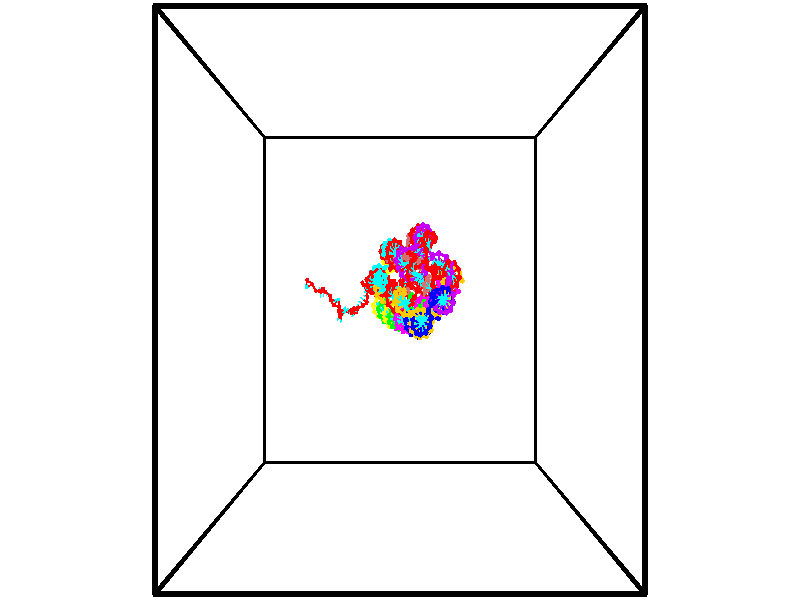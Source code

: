 // switches for output
#declare DRAW_BASES = 1; // possible values are 0, 1; only relevant for DNA ribbons
#declare DRAW_BASES_TYPE = 3; // possible values are 1, 2, 3; only relevant for DNA ribbons
#declare DRAW_FOG = 0; // set to 1 to enable fog

#include "colors.inc"

#include "transforms.inc"
background { rgb <1, 1, 1>}

#default {
   normal{
       ripples 0.25
       frequency 0.20
       turbulence 0.2
       lambda 5
   }
	finish {
		phong 0.1
		phong_size 40.
	}
}

// original window dimensions: 1024x640


// camera settings

camera {
	sky <-0, 1, 0>
	up <-0, 1, 0>
	right 1.6 * <1, 0, 0>
	location <18.5, 18.5, 82.5562>
	look_at <18.5, 18.5, 18.5>
	direction <0, 0, -64.0562>
	angle 67.0682
}


# declare cpy_camera_pos = <18.5, 18.5, 82.5562>;
# if (DRAW_FOG = 1)
fog {
	fog_type 2
	up vnormalize(cpy_camera_pos)
	color rgbt<1,1,1,0.3>
	distance 1e-5
	fog_alt 3e-3
	fog_offset 29.6
}
# end


// LIGHTS

# declare lum = 6;
global_settings {
	ambient_light rgb lum * <0.05, 0.05, 0.05>
	max_trace_level 15
}# declare cpy_direct_light_amount = 0.25;
light_source
{	1000 * <-1, -1, 1>,
	rgb lum * cpy_direct_light_amount
	parallel
}

light_source
{	1000 * <1, 1, -1>,
	rgb lum * cpy_direct_light_amount
	parallel
}

// strand 0

// nucleotide -1

// particle -1
sphere {
	<22.369827, 17.026314, -2.329130> 0.250000
	pigment { color rgbt <1,0,0,0> }
	no_shadow
}
cylinder {
	<22.612427, 17.310886, -2.187129>,  <22.757986, 17.481630, -2.101929>, 0.100000
	pigment { color rgbt <1,0,0,0> }
	no_shadow
}
cylinder {
	<22.612427, 17.310886, -2.187129>,  <22.369827, 17.026314, -2.329130>, 0.100000
	pigment { color rgbt <1,0,0,0> }
	no_shadow
}

// particle -1
sphere {
	<22.612427, 17.310886, -2.187129> 0.100000
	pigment { color rgbt <1,0,0,0> }
	no_shadow
}
sphere {
	0, 1
	scale<0.080000,0.200000,0.300000>
	matrix <-0.467313, -0.042267, 0.883081,
		0.643256, -0.701483, 0.306826,
		0.606498, 0.711431, 0.355001,
		22.794376, 17.524315, -2.080629>
	pigment { color rgbt <0,1,1,0> }
	no_shadow
}
cylinder {
	<22.653223, 16.889191, -1.668725>,  <22.369827, 17.026314, -2.329130>, 0.130000
	pigment { color rgbt <1,0,0,0> }
	no_shadow
}

// nucleotide -1

// particle -1
sphere {
	<22.653223, 16.889191, -1.668725> 0.250000
	pigment { color rgbt <1,0,0,0> }
	no_shadow
}
cylinder {
	<22.659733, 17.285900, -1.719509>,  <22.663639, 17.523926, -1.749979>, 0.100000
	pigment { color rgbt <1,0,0,0> }
	no_shadow
}
cylinder {
	<22.659733, 17.285900, -1.719509>,  <22.653223, 16.889191, -1.668725>, 0.100000
	pigment { color rgbt <1,0,0,0> }
	no_shadow
}

// particle -1
sphere {
	<22.659733, 17.285900, -1.719509> 0.100000
	pigment { color rgbt <1,0,0,0> }
	no_shadow
}
sphere {
	0, 1
	scale<0.080000,0.200000,0.300000>
	matrix <-0.550039, 0.114917, 0.827195,
		0.834980, 0.056370, 0.547385,
		0.016275, 0.991774, -0.126959,
		22.664616, 17.583433, -1.757597>
	pigment { color rgbt <0,1,1,0> }
	no_shadow
}
cylinder {
	<22.790359, 17.173336, -0.987619>,  <22.653223, 16.889191, -1.668725>, 0.130000
	pigment { color rgbt <1,0,0,0> }
	no_shadow
}

// nucleotide -1

// particle -1
sphere {
	<22.790359, 17.173336, -0.987619> 0.250000
	pigment { color rgbt <1,0,0,0> }
	no_shadow
}
cylinder {
	<22.604794, 17.452736, -1.205566>,  <22.493454, 17.620377, -1.336334>, 0.100000
	pigment { color rgbt <1,0,0,0> }
	no_shadow
}
cylinder {
	<22.604794, 17.452736, -1.205566>,  <22.790359, 17.173336, -0.987619>, 0.100000
	pigment { color rgbt <1,0,0,0> }
	no_shadow
}

// particle -1
sphere {
	<22.604794, 17.452736, -1.205566> 0.100000
	pigment { color rgbt <1,0,0,0> }
	no_shadow
}
sphere {
	0, 1
	scale<0.080000,0.200000,0.300000>
	matrix <-0.554922, 0.250301, 0.793354,
		0.690538, 0.670409, 0.271494,
		-0.463917, 0.698499, -0.544867,
		22.465618, 17.662285, -1.369027>
	pigment { color rgbt <0,1,1,0> }
	no_shadow
}
cylinder {
	<22.811268, 17.905638, -0.658968>,  <22.790359, 17.173336, -0.987619>, 0.130000
	pigment { color rgbt <1,0,0,0> }
	no_shadow
}

// nucleotide -1

// particle -1
sphere {
	<22.811268, 17.905638, -0.658968> 0.250000
	pigment { color rgbt <1,0,0,0> }
	no_shadow
}
cylinder {
	<22.491287, 17.826275, -0.885493>,  <22.299299, 17.778658, -1.021407>, 0.100000
	pigment { color rgbt <1,0,0,0> }
	no_shadow
}
cylinder {
	<22.491287, 17.826275, -0.885493>,  <22.811268, 17.905638, -0.658968>, 0.100000
	pigment { color rgbt <1,0,0,0> }
	no_shadow
}

// particle -1
sphere {
	<22.491287, 17.826275, -0.885493> 0.100000
	pigment { color rgbt <1,0,0,0> }
	no_shadow
}
sphere {
	0, 1
	scale<0.080000,0.200000,0.300000>
	matrix <-0.599991, 0.278982, 0.749787,
		0.009229, 0.939576, -0.342215,
		-0.799954, -0.198406, -0.566312,
		22.251301, 17.766752, -1.055386>
	pigment { color rgbt <0,1,1,0> }
	no_shadow
}
cylinder {
	<22.293575, 18.186758, -0.288307>,  <22.811268, 17.905638, -0.658968>, 0.130000
	pigment { color rgbt <1,0,0,0> }
	no_shadow
}

// nucleotide -1

// particle -1
sphere {
	<22.293575, 18.186758, -0.288307> 0.250000
	pigment { color rgbt <1,0,0,0> }
	no_shadow
}
cylinder {
	<22.069305, 17.949772, -0.519694>,  <21.934744, 17.807579, -0.658526>, 0.100000
	pigment { color rgbt <1,0,0,0> }
	no_shadow
}
cylinder {
	<22.069305, 17.949772, -0.519694>,  <22.293575, 18.186758, -0.288307>, 0.100000
	pigment { color rgbt <1,0,0,0> }
	no_shadow
}

// particle -1
sphere {
	<22.069305, 17.949772, -0.519694> 0.100000
	pigment { color rgbt <1,0,0,0> }
	no_shadow
}
sphere {
	0, 1
	scale<0.080000,0.200000,0.300000>
	matrix <-0.824336, 0.333416, 0.457498,
		-0.078182, 0.733360, -0.675330,
		-0.560677, -0.592467, -0.578468,
		21.901102, 17.772032, -0.693234>
	pigment { color rgbt <0,1,1,0> }
	no_shadow
}
cylinder {
	<21.740856, 18.652176, -0.463828>,  <22.293575, 18.186758, -0.288307>, 0.130000
	pigment { color rgbt <1,0,0,0> }
	no_shadow
}

// nucleotide -1

// particle -1
sphere {
	<21.740856, 18.652176, -0.463828> 0.250000
	pigment { color rgbt <1,0,0,0> }
	no_shadow
}
cylinder {
	<21.643795, 18.267937, -0.518036>,  <21.585558, 18.037392, -0.550562>, 0.100000
	pigment { color rgbt <1,0,0,0> }
	no_shadow
}
cylinder {
	<21.643795, 18.267937, -0.518036>,  <21.740856, 18.652176, -0.463828>, 0.100000
	pigment { color rgbt <1,0,0,0> }
	no_shadow
}

// particle -1
sphere {
	<21.643795, 18.267937, -0.518036> 0.100000
	pigment { color rgbt <1,0,0,0> }
	no_shadow
}
sphere {
	0, 1
	scale<0.080000,0.200000,0.300000>
	matrix <-0.927178, 0.188541, 0.323719,
		-0.285413, 0.204204, -0.936397,
		-0.242654, -0.960600, -0.135522,
		21.570999, 17.979757, -0.558693>
	pigment { color rgbt <0,1,1,0> }
	no_shadow
}
cylinder {
	<21.147844, 18.629404, -0.745401>,  <21.740856, 18.652176, -0.463828>, 0.130000
	pigment { color rgbt <1,0,0,0> }
	no_shadow
}

// nucleotide -1

// particle -1
sphere {
	<21.147844, 18.629404, -0.745401> 0.250000
	pigment { color rgbt <1,0,0,0> }
	no_shadow
}
cylinder {
	<21.197243, 18.285553, -0.547093>,  <21.226881, 18.079243, -0.428108>, 0.100000
	pigment { color rgbt <1,0,0,0> }
	no_shadow
}
cylinder {
	<21.197243, 18.285553, -0.547093>,  <21.147844, 18.629404, -0.745401>, 0.100000
	pigment { color rgbt <1,0,0,0> }
	no_shadow
}

// particle -1
sphere {
	<21.197243, 18.285553, -0.547093> 0.100000
	pigment { color rgbt <1,0,0,0> }
	no_shadow
}
sphere {
	0, 1
	scale<0.080000,0.200000,0.300000>
	matrix <-0.861265, 0.155312, 0.483840,
		-0.492921, -0.486742, -0.721187,
		0.123497, -0.859628, 0.495770,
		21.234291, 18.027664, -0.398362>
	pigment { color rgbt <0,1,1,0> }
	no_shadow
}
cylinder {
	<20.534922, 18.173395, -0.751348>,  <21.147844, 18.629404, -0.745401>, 0.130000
	pigment { color rgbt <1,0,0,0> }
	no_shadow
}

// nucleotide -1

// particle -1
sphere {
	<20.534922, 18.173395, -0.751348> 0.250000
	pigment { color rgbt <1,0,0,0> }
	no_shadow
}
cylinder {
	<20.743233, 18.108200, -0.416152>,  <20.868219, 18.069084, -0.215035>, 0.100000
	pigment { color rgbt <1,0,0,0> }
	no_shadow
}
cylinder {
	<20.743233, 18.108200, -0.416152>,  <20.534922, 18.173395, -0.751348>, 0.100000
	pigment { color rgbt <1,0,0,0> }
	no_shadow
}

// particle -1
sphere {
	<20.743233, 18.108200, -0.416152> 0.100000
	pigment { color rgbt <1,0,0,0> }
	no_shadow
}
sphere {
	0, 1
	scale<0.080000,0.200000,0.300000>
	matrix <-0.827163, 0.146472, 0.542539,
		-0.211169, -0.975695, -0.058537,
		0.520778, -0.162987, 0.837989,
		20.899466, 18.059305, -0.164755>
	pigment { color rgbt <0,1,1,0> }
	no_shadow
}
cylinder {
	<20.265772, 17.509111, -0.445110>,  <20.534922, 18.173395, -0.751348>, 0.130000
	pigment { color rgbt <1,0,0,0> }
	no_shadow
}

// nucleotide -1

// particle -1
sphere {
	<20.265772, 17.509111, -0.445110> 0.250000
	pigment { color rgbt <1,0,0,0> }
	no_shadow
}
cylinder {
	<20.395615, 17.810314, -0.216159>,  <20.473520, 17.991035, -0.078789>, 0.100000
	pigment { color rgbt <1,0,0,0> }
	no_shadow
}
cylinder {
	<20.395615, 17.810314, -0.216159>,  <20.265772, 17.509111, -0.445110>, 0.100000
	pigment { color rgbt <1,0,0,0> }
	no_shadow
}

// particle -1
sphere {
	<20.395615, 17.810314, -0.216159> 0.100000
	pigment { color rgbt <1,0,0,0> }
	no_shadow
}
sphere {
	0, 1
	scale<0.080000,0.200000,0.300000>
	matrix <-0.847746, -0.036756, 0.529127,
		0.419474, -0.656987, 0.626426,
		0.324605, 0.753005, 0.572377,
		20.492996, 18.036215, -0.044446>
	pigment { color rgbt <0,1,1,0> }
	no_shadow
}
cylinder {
	<20.096508, 17.388632, 0.337903>,  <20.265772, 17.509111, -0.445110>, 0.130000
	pigment { color rgbt <1,0,0,0> }
	no_shadow
}

// nucleotide -1

// particle -1
sphere {
	<20.096508, 17.388632, 0.337903> 0.250000
	pigment { color rgbt <1,0,0,0> }
	no_shadow
}
cylinder {
	<20.120556, 17.773148, 0.230340>,  <20.134985, 18.003857, 0.165802>, 0.100000
	pigment { color rgbt <1,0,0,0> }
	no_shadow
}
cylinder {
	<20.120556, 17.773148, 0.230340>,  <20.096508, 17.388632, 0.337903>, 0.100000
	pigment { color rgbt <1,0,0,0> }
	no_shadow
}

// particle -1
sphere {
	<20.120556, 17.773148, 0.230340> 0.100000
	pigment { color rgbt <1,0,0,0> }
	no_shadow
}
sphere {
	0, 1
	scale<0.080000,0.200000,0.300000>
	matrix <-0.873040, 0.181242, 0.452716,
		0.483928, 0.207550, 0.850139,
		0.060120, 0.961288, -0.268907,
		20.138592, 18.061535, 0.149668>
	pigment { color rgbt <0,1,1,0> }
	no_shadow
}
cylinder {
	<20.146441, 17.917356, 0.868544>,  <20.096508, 17.388632, 0.337903>, 0.130000
	pigment { color rgbt <1,0,0,0> }
	no_shadow
}

// nucleotide -1

// particle -1
sphere {
	<20.146441, 17.917356, 0.868544> 0.250000
	pigment { color rgbt <1,0,0,0> }
	no_shadow
}
cylinder {
	<19.986118, 18.099174, 0.550363>,  <19.889925, 18.208265, 0.359454>, 0.100000
	pigment { color rgbt <1,0,0,0> }
	no_shadow
}
cylinder {
	<19.986118, 18.099174, 0.550363>,  <20.146441, 17.917356, 0.868544>, 0.100000
	pigment { color rgbt <1,0,0,0> }
	no_shadow
}

// particle -1
sphere {
	<19.986118, 18.099174, 0.550363> 0.100000
	pigment { color rgbt <1,0,0,0> }
	no_shadow
}
sphere {
	0, 1
	scale<0.080000,0.200000,0.300000>
	matrix <-0.848664, 0.142886, 0.509267,
		0.345143, 0.879189, 0.328486,
		-0.400806, 0.454544, -0.795452,
		19.865877, 18.235538, 0.311727>
	pigment { color rgbt <0,1,1,0> }
	no_shadow
}
cylinder {
	<19.883364, 18.497616, 1.177500>,  <20.146441, 17.917356, 0.868544>, 0.130000
	pigment { color rgbt <1,0,0,0> }
	no_shadow
}

// nucleotide -1

// particle -1
sphere {
	<19.883364, 18.497616, 1.177500> 0.250000
	pigment { color rgbt <1,0,0,0> }
	no_shadow
}
cylinder {
	<19.663170, 18.405491, 0.856521>,  <19.531054, 18.350216, 0.663934>, 0.100000
	pigment { color rgbt <1,0,0,0> }
	no_shadow
}
cylinder {
	<19.663170, 18.405491, 0.856521>,  <19.883364, 18.497616, 1.177500>, 0.100000
	pigment { color rgbt <1,0,0,0> }
	no_shadow
}

// particle -1
sphere {
	<19.663170, 18.405491, 0.856521> 0.100000
	pigment { color rgbt <1,0,0,0> }
	no_shadow
}
sphere {
	0, 1
	scale<0.080000,0.200000,0.300000>
	matrix <-0.757362, -0.266626, 0.596082,
		-0.351239, 0.935877, -0.027658,
		-0.550486, -0.230315, -0.802447,
		19.498024, 18.336397, 0.615787>
	pigment { color rgbt <0,1,1,0> }
	no_shadow
}
cylinder {
	<19.289097, 19.043987, 1.029923>,  <19.883364, 18.497616, 1.177500>, 0.130000
	pigment { color rgbt <1,0,0,0> }
	no_shadow
}

// nucleotide -1

// particle -1
sphere {
	<19.289097, 19.043987, 1.029923> 0.250000
	pigment { color rgbt <1,0,0,0> }
	no_shadow
}
cylinder {
	<19.233639, 18.663628, 0.919242>,  <19.200363, 18.435411, 0.852834>, 0.100000
	pigment { color rgbt <1,0,0,0> }
	no_shadow
}
cylinder {
	<19.233639, 18.663628, 0.919242>,  <19.289097, 19.043987, 1.029923>, 0.100000
	pigment { color rgbt <1,0,0,0> }
	no_shadow
}

// particle -1
sphere {
	<19.233639, 18.663628, 0.919242> 0.100000
	pigment { color rgbt <1,0,0,0> }
	no_shadow
}
sphere {
	0, 1
	scale<0.080000,0.200000,0.300000>
	matrix <-0.701354, -0.102983, 0.705335,
		-0.699199, 0.291858, -0.652640,
		-0.138647, -0.950901, -0.276701,
		19.192045, 18.378357, 0.836232>
	pigment { color rgbt <0,1,1,0> }
	no_shadow
}
cylinder {
	<18.598742, 19.132158, 1.074006>,  <19.289097, 19.043987, 1.029923>, 0.130000
	pigment { color rgbt <1,0,0,0> }
	no_shadow
}

// nucleotide -1

// particle -1
sphere {
	<18.598742, 19.132158, 1.074006> 0.250000
	pigment { color rgbt <1,0,0,0> }
	no_shadow
}
cylinder {
	<18.772823, 18.775539, 1.124187>,  <18.877272, 18.561567, 1.154296>, 0.100000
	pigment { color rgbt <1,0,0,0> }
	no_shadow
}
cylinder {
	<18.772823, 18.775539, 1.124187>,  <18.598742, 19.132158, 1.074006>, 0.100000
	pigment { color rgbt <1,0,0,0> }
	no_shadow
}

// particle -1
sphere {
	<18.772823, 18.775539, 1.124187> 0.100000
	pigment { color rgbt <1,0,0,0> }
	no_shadow
}
sphere {
	0, 1
	scale<0.080000,0.200000,0.300000>
	matrix <-0.606145, -0.187109, 0.773032,
		-0.665723, -0.412468, -0.621838,
		0.435202, -0.891549, 0.125453,
		18.903383, 18.508074, 1.161823>
	pigment { color rgbt <0,1,1,0> }
	no_shadow
}
cylinder {
	<17.851458, 19.178114, 1.258185>,  <18.598742, 19.132158, 1.074006>, 0.130000
	pigment { color rgbt <1,0,0,0> }
	no_shadow
}

// nucleotide -1

// particle -1
sphere {
	<17.851458, 19.178114, 1.258185> 0.250000
	pigment { color rgbt <1,0,0,0> }
	no_shadow
}
cylinder {
	<17.547520, 19.400509, 1.392951>,  <17.365156, 19.533945, 1.473811>, 0.100000
	pigment { color rgbt <1,0,0,0> }
	no_shadow
}
cylinder {
	<17.547520, 19.400509, 1.392951>,  <17.851458, 19.178114, 1.258185>, 0.100000
	pigment { color rgbt <1,0,0,0> }
	no_shadow
}

// particle -1
sphere {
	<17.547520, 19.400509, 1.392951> 0.100000
	pigment { color rgbt <1,0,0,0> }
	no_shadow
}
sphere {
	0, 1
	scale<0.080000,0.200000,0.300000>
	matrix <0.421764, 0.027212, 0.906297,
		0.494722, 0.830745, -0.255172,
		-0.759846, 0.555987, 0.336916,
		17.319567, 19.567305, 1.494026>
	pigment { color rgbt <0,1,1,0> }
	no_shadow
}
cylinder {
	<18.125370, 19.676447, 1.613900>,  <17.851458, 19.178114, 1.258185>, 0.130000
	pigment { color rgbt <1,0,0,0> }
	no_shadow
}

// nucleotide -1

// particle -1
sphere {
	<18.125370, 19.676447, 1.613900> 0.250000
	pigment { color rgbt <1,0,0,0> }
	no_shadow
}
cylinder {
	<17.751137, 19.651642, 1.752946>,  <17.526596, 19.636759, 1.836374>, 0.100000
	pigment { color rgbt <1,0,0,0> }
	no_shadow
}
cylinder {
	<17.751137, 19.651642, 1.752946>,  <18.125370, 19.676447, 1.613900>, 0.100000
	pigment { color rgbt <1,0,0,0> }
	no_shadow
}

// particle -1
sphere {
	<17.751137, 19.651642, 1.752946> 0.100000
	pigment { color rgbt <1,0,0,0> }
	no_shadow
}
sphere {
	0, 1
	scale<0.080000,0.200000,0.300000>
	matrix <0.326574, 0.222407, 0.918632,
		-0.134279, 0.972980, -0.187829,
		-0.935585, -0.062012, 0.347615,
		17.470461, 19.633038, 1.857231>
	pigment { color rgbt <0,1,1,0> }
	no_shadow
}
cylinder {
	<18.036572, 20.285542, 1.994532>,  <18.125370, 19.676447, 1.613900>, 0.130000
	pigment { color rgbt <1,0,0,0> }
	no_shadow
}

// nucleotide -1

// particle -1
sphere {
	<18.036572, 20.285542, 1.994532> 0.250000
	pigment { color rgbt <1,0,0,0> }
	no_shadow
}
cylinder {
	<17.788158, 19.996052, 2.114892>,  <17.639111, 19.822357, 2.187109>, 0.100000
	pigment { color rgbt <1,0,0,0> }
	no_shadow
}
cylinder {
	<17.788158, 19.996052, 2.114892>,  <18.036572, 20.285542, 1.994532>, 0.100000
	pigment { color rgbt <1,0,0,0> }
	no_shadow
}

// particle -1
sphere {
	<17.788158, 19.996052, 2.114892> 0.100000
	pigment { color rgbt <1,0,0,0> }
	no_shadow
}
sphere {
	0, 1
	scale<0.080000,0.200000,0.300000>
	matrix <0.405685, 0.031668, 0.913464,
		-0.670626, 0.689361, 0.273938,
		-0.621031, -0.723725, 0.300901,
		17.601849, 19.778934, 2.205163>
	pigment { color rgbt <0,1,1,0> }
	no_shadow
}
cylinder {
	<17.586596, 20.558750, 2.609625>,  <18.036572, 20.285542, 1.994532>, 0.130000
	pigment { color rgbt <1,0,0,0> }
	no_shadow
}

// nucleotide -1

// particle -1
sphere {
	<17.586596, 20.558750, 2.609625> 0.250000
	pigment { color rgbt <1,0,0,0> }
	no_shadow
}
cylinder {
	<17.693802, 20.176197, 2.563143>,  <17.758125, 19.946665, 2.535253>, 0.100000
	pigment { color rgbt <1,0,0,0> }
	no_shadow
}
cylinder {
	<17.693802, 20.176197, 2.563143>,  <17.586596, 20.558750, 2.609625>, 0.100000
	pigment { color rgbt <1,0,0,0> }
	no_shadow
}

// particle -1
sphere {
	<17.693802, 20.176197, 2.563143> 0.100000
	pigment { color rgbt <1,0,0,0> }
	no_shadow
}
sphere {
	0, 1
	scale<0.080000,0.200000,0.300000>
	matrix <0.407413, 0.003209, 0.913238,
		-0.873031, -0.292104, 0.390502,
		0.268014, -0.956381, -0.116206,
		17.774206, 19.889282, 2.528281>
	pigment { color rgbt <0,1,1,0> }
	no_shadow
}
cylinder {
	<17.314478, 20.038673, 3.172292>,  <17.586596, 20.558750, 2.609625>, 0.130000
	pigment { color rgbt <1,0,0,0> }
	no_shadow
}

// nucleotide -1

// particle -1
sphere {
	<17.314478, 20.038673, 3.172292> 0.250000
	pigment { color rgbt <1,0,0,0> }
	no_shadow
}
cylinder {
	<17.669010, 19.951992, 3.008604>,  <17.881729, 19.899982, 2.910391>, 0.100000
	pigment { color rgbt <1,0,0,0> }
	no_shadow
}
cylinder {
	<17.669010, 19.951992, 3.008604>,  <17.314478, 20.038673, 3.172292>, 0.100000
	pigment { color rgbt <1,0,0,0> }
	no_shadow
}

// particle -1
sphere {
	<17.669010, 19.951992, 3.008604> 0.100000
	pigment { color rgbt <1,0,0,0> }
	no_shadow
}
sphere {
	0, 1
	scale<0.080000,0.200000,0.300000>
	matrix <0.402888, -0.074736, 0.912193,
		-0.228260, -0.973372, 0.021067,
		0.886329, -0.216705, -0.409220,
		17.934910, 19.886982, 2.885838>
	pigment { color rgbt <0,1,1,0> }
	no_shadow
}
cylinder {
	<17.586170, 19.308685, 3.541502>,  <17.314478, 20.038673, 3.172292>, 0.130000
	pigment { color rgbt <1,0,0,0> }
	no_shadow
}

// nucleotide -1

// particle -1
sphere {
	<17.586170, 19.308685, 3.541502> 0.250000
	pigment { color rgbt <1,0,0,0> }
	no_shadow
}
cylinder {
	<17.843777, 19.566456, 3.376597>,  <17.998341, 19.721119, 3.277655>, 0.100000
	pigment { color rgbt <1,0,0,0> }
	no_shadow
}
cylinder {
	<17.843777, 19.566456, 3.376597>,  <17.586170, 19.308685, 3.541502>, 0.100000
	pigment { color rgbt <1,0,0,0> }
	no_shadow
}

// particle -1
sphere {
	<17.843777, 19.566456, 3.376597> 0.100000
	pigment { color rgbt <1,0,0,0> }
	no_shadow
}
sphere {
	0, 1
	scale<0.080000,0.200000,0.300000>
	matrix <0.571203, -0.046586, 0.819486,
		0.508893, -0.763245, -0.398101,
		0.644015, 0.644427, -0.412261,
		18.036982, 19.759785, 3.252919>
	pigment { color rgbt <0,1,1,0> }
	no_shadow
}
cylinder {
	<18.323931, 19.027393, 3.463485>,  <17.586170, 19.308685, 3.541502>, 0.130000
	pigment { color rgbt <1,0,0,0> }
	no_shadow
}

// nucleotide -1

// particle -1
sphere {
	<18.323931, 19.027393, 3.463485> 0.250000
	pigment { color rgbt <1,0,0,0> }
	no_shadow
}
cylinder {
	<18.305607, 19.420300, 3.536213>,  <18.294613, 19.656042, 3.579851>, 0.100000
	pigment { color rgbt <1,0,0,0> }
	no_shadow
}
cylinder {
	<18.305607, 19.420300, 3.536213>,  <18.323931, 19.027393, 3.463485>, 0.100000
	pigment { color rgbt <1,0,0,0> }
	no_shadow
}

// particle -1
sphere {
	<18.305607, 19.420300, 3.536213> 0.100000
	pigment { color rgbt <1,0,0,0> }
	no_shadow
}
sphere {
	0, 1
	scale<0.080000,0.200000,0.300000>
	matrix <0.605893, -0.117391, 0.786838,
		0.794226, 0.146209, -0.589769,
		-0.045809, 0.982264, 0.181822,
		18.291864, 19.714979, 3.590760>
	pigment { color rgbt <0,1,1,0> }
	no_shadow
}
cylinder {
	<18.979628, 19.085260, 3.679095>,  <18.323931, 19.027393, 3.463485>, 0.130000
	pigment { color rgbt <1,0,0,0> }
	no_shadow
}

// nucleotide -1

// particle -1
sphere {
	<18.979628, 19.085260, 3.679095> 0.250000
	pigment { color rgbt <1,0,0,0> }
	no_shadow
}
cylinder {
	<18.718681, 19.354565, 3.818314>,  <18.562113, 19.516148, 3.901845>, 0.100000
	pigment { color rgbt <1,0,0,0> }
	no_shadow
}
cylinder {
	<18.718681, 19.354565, 3.818314>,  <18.979628, 19.085260, 3.679095>, 0.100000
	pigment { color rgbt <1,0,0,0> }
	no_shadow
}

// particle -1
sphere {
	<18.718681, 19.354565, 3.818314> 0.100000
	pigment { color rgbt <1,0,0,0> }
	no_shadow
}
sphere {
	0, 1
	scale<0.080000,0.200000,0.300000>
	matrix <0.403235, -0.080511, 0.911548,
		0.641732, 0.735008, -0.218960,
		-0.652366, 0.673262, 0.348048,
		18.522972, 19.556543, 3.922728>
	pigment { color rgbt <0,1,1,0> }
	no_shadow
}
cylinder {
	<19.444830, 19.392801, 4.166284>,  <18.979628, 19.085260, 3.679095>, 0.130000
	pigment { color rgbt <1,0,0,0> }
	no_shadow
}

// nucleotide -1

// particle -1
sphere {
	<19.444830, 19.392801, 4.166284> 0.250000
	pigment { color rgbt <1,0,0,0> }
	no_shadow
}
cylinder {
	<19.076385, 19.543121, 4.206943>,  <18.855320, 19.633312, 4.231338>, 0.100000
	pigment { color rgbt <1,0,0,0> }
	no_shadow
}
cylinder {
	<19.076385, 19.543121, 4.206943>,  <19.444830, 19.392801, 4.166284>, 0.100000
	pigment { color rgbt <1,0,0,0> }
	no_shadow
}

// particle -1
sphere {
	<19.076385, 19.543121, 4.206943> 0.100000
	pigment { color rgbt <1,0,0,0> }
	no_shadow
}
sphere {
	0, 1
	scale<0.080000,0.200000,0.300000>
	matrix <0.210389, 0.260836, 0.942179,
		0.327556, 0.889236, -0.319322,
		-0.921110, 0.375799, 0.101647,
		18.800053, 19.655861, 4.237437>
	pigment { color rgbt <0,1,1,0> }
	no_shadow
}
cylinder {
	<19.340487, 20.136803, 4.295171>,  <19.444830, 19.392801, 4.166284>, 0.130000
	pigment { color rgbt <1,0,0,0> }
	no_shadow
}

// nucleotide -1

// particle -1
sphere {
	<19.340487, 20.136803, 4.295171> 0.250000
	pigment { color rgbt <1,0,0,0> }
	no_shadow
}
cylinder {
	<19.060875, 19.918842, 4.480403>,  <18.893108, 19.788067, 4.591542>, 0.100000
	pigment { color rgbt <1,0,0,0> }
	no_shadow
}
cylinder {
	<19.060875, 19.918842, 4.480403>,  <19.340487, 20.136803, 4.295171>, 0.100000
	pigment { color rgbt <1,0,0,0> }
	no_shadow
}

// particle -1
sphere {
	<19.060875, 19.918842, 4.480403> 0.100000
	pigment { color rgbt <1,0,0,0> }
	no_shadow
}
sphere {
	0, 1
	scale<0.080000,0.200000,0.300000>
	matrix <0.202225, 0.470512, 0.858908,
		-0.685905, 0.694047, -0.218708,
		-0.699028, -0.544901, 0.463080,
		18.851166, 19.755371, 4.619327>
	pigment { color rgbt <0,1,1,0> }
	no_shadow
}
cylinder {
	<18.908480, 20.601341, 4.635297>,  <19.340487, 20.136803, 4.295171>, 0.130000
	pigment { color rgbt <1,0,0,0> }
	no_shadow
}

// nucleotide -1

// particle -1
sphere {
	<18.908480, 20.601341, 4.635297> 0.250000
	pigment { color rgbt <1,0,0,0> }
	no_shadow
}
cylinder {
	<18.959068, 20.231880, 4.780004>,  <18.989422, 20.010204, 4.866828>, 0.100000
	pigment { color rgbt <1,0,0,0> }
	no_shadow
}
cylinder {
	<18.959068, 20.231880, 4.780004>,  <18.908480, 20.601341, 4.635297>, 0.100000
	pigment { color rgbt <1,0,0,0> }
	no_shadow
}

// particle -1
sphere {
	<18.959068, 20.231880, 4.780004> 0.100000
	pigment { color rgbt <1,0,0,0> }
	no_shadow
}
sphere {
	0, 1
	scale<0.080000,0.200000,0.300000>
	matrix <0.276204, 0.383062, 0.881462,
		-0.952742, -0.011559, 0.303562,
		0.126472, -0.923650, 0.361766,
		18.997009, 19.954784, 4.888534>
	pigment { color rgbt <0,1,1,0> }
	no_shadow
}
cylinder {
	<18.520315, 20.555296, 5.243631>,  <18.908480, 20.601341, 4.635297>, 0.130000
	pigment { color rgbt <1,0,0,0> }
	no_shadow
}

// nucleotide -1

// particle -1
sphere {
	<18.520315, 20.555296, 5.243631> 0.250000
	pigment { color rgbt <1,0,0,0> }
	no_shadow
}
cylinder {
	<18.833355, 20.308281, 5.275085>,  <19.021179, 20.160072, 5.293958>, 0.100000
	pigment { color rgbt <1,0,0,0> }
	no_shadow
}
cylinder {
	<18.833355, 20.308281, 5.275085>,  <18.520315, 20.555296, 5.243631>, 0.100000
	pigment { color rgbt <1,0,0,0> }
	no_shadow
}

// particle -1
sphere {
	<18.833355, 20.308281, 5.275085> 0.100000
	pigment { color rgbt <1,0,0,0> }
	no_shadow
}
sphere {
	0, 1
	scale<0.080000,0.200000,0.300000>
	matrix <0.197462, 0.366042, 0.909408,
		-0.590378, -0.696175, 0.408404,
		0.782600, -0.617538, 0.078635,
		19.068134, 20.123020, 5.298676>
	pigment { color rgbt <0,1,1,0> }
	no_shadow
}
cylinder {
	<18.601450, 20.181658, 5.897613>,  <18.520315, 20.555296, 5.243631>, 0.130000
	pigment { color rgbt <1,0,0,0> }
	no_shadow
}

// nucleotide -1

// particle -1
sphere {
	<18.601450, 20.181658, 5.897613> 0.250000
	pigment { color rgbt <1,0,0,0> }
	no_shadow
}
cylinder {
	<18.973125, 20.206085, 5.751804>,  <19.196131, 20.220741, 5.664319>, 0.100000
	pigment { color rgbt <1,0,0,0> }
	no_shadow
}
cylinder {
	<18.973125, 20.206085, 5.751804>,  <18.601450, 20.181658, 5.897613>, 0.100000
	pigment { color rgbt <1,0,0,0> }
	no_shadow
}

// particle -1
sphere {
	<18.973125, 20.206085, 5.751804> 0.100000
	pigment { color rgbt <1,0,0,0> }
	no_shadow
}
sphere {
	0, 1
	scale<0.080000,0.200000,0.300000>
	matrix <0.331081, 0.300862, 0.894353,
		0.164287, -0.951711, 0.259339,
		0.929191, 0.061068, -0.364521,
		19.251883, 20.224405, 5.642448>
	pigment { color rgbt <0,1,1,0> }
	no_shadow
}
cylinder {
	<19.163637, 19.655973, 6.177879>,  <18.601450, 20.181658, 5.897613>, 0.130000
	pigment { color rgbt <1,0,0,0> }
	no_shadow
}

// nucleotide -1

// particle -1
sphere {
	<19.163637, 19.655973, 6.177879> 0.250000
	pigment { color rgbt <1,0,0,0> }
	no_shadow
}
cylinder {
	<19.309807, 20.012360, 6.070071>,  <19.397509, 20.226192, 6.005386>, 0.100000
	pigment { color rgbt <1,0,0,0> }
	no_shadow
}
cylinder {
	<19.309807, 20.012360, 6.070071>,  <19.163637, 19.655973, 6.177879>, 0.100000
	pigment { color rgbt <1,0,0,0> }
	no_shadow
}

// particle -1
sphere {
	<19.309807, 20.012360, 6.070071> 0.100000
	pigment { color rgbt <1,0,0,0> }
	no_shadow
}
sphere {
	0, 1
	scale<0.080000,0.200000,0.300000>
	matrix <0.132709, 0.236721, 0.962472,
		0.921332, -0.387480, -0.031736,
		0.365426, 0.890967, -0.269520,
		19.419434, 20.279650, 5.989215>
	pigment { color rgbt <0,1,1,0> }
	no_shadow
}
cylinder {
	<19.853006, 19.774586, 6.612170>,  <19.163637, 19.655973, 6.177879>, 0.130000
	pigment { color rgbt <1,0,0,0> }
	no_shadow
}

// nucleotide -1

// particle -1
sphere {
	<19.853006, 19.774586, 6.612170> 0.250000
	pigment { color rgbt <1,0,0,0> }
	no_shadow
}
cylinder {
	<19.678974, 20.120342, 6.511346>,  <19.574554, 20.327795, 6.450851>, 0.100000
	pigment { color rgbt <1,0,0,0> }
	no_shadow
}
cylinder {
	<19.678974, 20.120342, 6.511346>,  <19.853006, 19.774586, 6.612170>, 0.100000
	pigment { color rgbt <1,0,0,0> }
	no_shadow
}

// particle -1
sphere {
	<19.678974, 20.120342, 6.511346> 0.100000
	pigment { color rgbt <1,0,0,0> }
	no_shadow
}
sphere {
	0, 1
	scale<0.080000,0.200000,0.300000>
	matrix <0.132975, 0.338562, 0.931501,
		0.890517, 0.371762, -0.262245,
		-0.435082, 0.864390, -0.252060,
		19.548449, 20.379660, 6.435728>
	pigment { color rgbt <0,1,1,0> }
	no_shadow
}
cylinder {
	<20.372683, 20.330397, 6.712101>,  <19.853006, 19.774586, 6.612170>, 0.130000
	pigment { color rgbt <1,0,0,0> }
	no_shadow
}

// nucleotide -1

// particle -1
sphere {
	<20.372683, 20.330397, 6.712101> 0.250000
	pigment { color rgbt <1,0,0,0> }
	no_shadow
}
cylinder {
	<19.986820, 20.387024, 6.801002>,  <19.755302, 20.421000, 6.854342>, 0.100000
	pigment { color rgbt <1,0,0,0> }
	no_shadow
}
cylinder {
	<19.986820, 20.387024, 6.801002>,  <20.372683, 20.330397, 6.712101>, 0.100000
	pigment { color rgbt <1,0,0,0> }
	no_shadow
}

// particle -1
sphere {
	<19.986820, 20.387024, 6.801002> 0.100000
	pigment { color rgbt <1,0,0,0> }
	no_shadow
}
sphere {
	0, 1
	scale<0.080000,0.200000,0.300000>
	matrix <0.243553, 0.157038, 0.957090,
		0.100591, 0.977393, -0.185967,
		-0.964657, 0.141568, 0.222250,
		19.697424, 20.429495, 6.867677>
	pigment { color rgbt <0,1,1,0> }
	no_shadow
}
cylinder {
	<20.278580, 21.053682, 7.141213>,  <20.372683, 20.330397, 6.712101>, 0.130000
	pigment { color rgbt <1,0,0,0> }
	no_shadow
}

// nucleotide -1

// particle -1
sphere {
	<20.278580, 21.053682, 7.141213> 0.250000
	pigment { color rgbt <1,0,0,0> }
	no_shadow
}
cylinder {
	<20.003101, 20.771103, 7.206489>,  <19.837814, 20.601555, 7.245654>, 0.100000
	pigment { color rgbt <1,0,0,0> }
	no_shadow
}
cylinder {
	<20.003101, 20.771103, 7.206489>,  <20.278580, 21.053682, 7.141213>, 0.100000
	pigment { color rgbt <1,0,0,0> }
	no_shadow
}

// particle -1
sphere {
	<20.003101, 20.771103, 7.206489> 0.100000
	pigment { color rgbt <1,0,0,0> }
	no_shadow
}
sphere {
	0, 1
	scale<0.080000,0.200000,0.300000>
	matrix <0.198739, 0.032522, 0.979513,
		-0.697280, 0.707019, 0.118001,
		-0.688697, -0.706446, 0.163189,
		19.796492, 20.559170, 7.255445>
	pigment { color rgbt <0,1,1,0> }
	no_shadow
}
cylinder {
	<19.835188, 21.188946, 7.671853>,  <20.278580, 21.053682, 7.141213>, 0.130000
	pigment { color rgbt <1,0,0,0> }
	no_shadow
}

// nucleotide -1

// particle -1
sphere {
	<19.835188, 21.188946, 7.671853> 0.250000
	pigment { color rgbt <1,0,0,0> }
	no_shadow
}
cylinder {
	<19.850964, 20.789272, 7.675375>,  <19.860428, 20.549469, 7.677488>, 0.100000
	pigment { color rgbt <1,0,0,0> }
	no_shadow
}
cylinder {
	<19.850964, 20.789272, 7.675375>,  <19.835188, 21.188946, 7.671853>, 0.100000
	pigment { color rgbt <1,0,0,0> }
	no_shadow
}

// particle -1
sphere {
	<19.850964, 20.789272, 7.675375> 0.100000
	pigment { color rgbt <1,0,0,0> }
	no_shadow
}
sphere {
	0, 1
	scale<0.080000,0.200000,0.300000>
	matrix <0.177478, 0.015677, 0.984000,
		-0.983334, -0.037244, 0.177952,
		0.039437, -0.999183, 0.008806,
		19.862795, 20.489517, 7.678017>
	pigment { color rgbt <0,1,1,0> }
	no_shadow
}
cylinder {
	<19.394468, 20.747725, 8.271086>,  <19.835188, 21.188946, 7.671853>, 0.130000
	pigment { color rgbt <1,0,0,0> }
	no_shadow
}

// nucleotide -1

// particle -1
sphere {
	<19.394468, 20.747725, 8.271086> 0.250000
	pigment { color rgbt <1,0,0,0> }
	no_shadow
}
cylinder {
	<19.739361, 20.589111, 8.145023>,  <19.946297, 20.493944, 8.069386>, 0.100000
	pigment { color rgbt <1,0,0,0> }
	no_shadow
}
cylinder {
	<19.739361, 20.589111, 8.145023>,  <19.394468, 20.747725, 8.271086>, 0.100000
	pigment { color rgbt <1,0,0,0> }
	no_shadow
}

// particle -1
sphere {
	<19.739361, 20.589111, 8.145023> 0.100000
	pigment { color rgbt <1,0,0,0> }
	no_shadow
}
sphere {
	0, 1
	scale<0.080000,0.200000,0.300000>
	matrix <0.311189, -0.076229, 0.947286,
		-0.399653, -0.914850, 0.057669,
		0.862229, -0.396532, -0.315157,
		19.998030, 20.470152, 8.050476>
	pigment { color rgbt <0,1,1,0> }
	no_shadow
}
cylinder {
	<19.507456, 20.147675, 8.658312>,  <19.394468, 20.747725, 8.271086>, 0.130000
	pigment { color rgbt <1,0,0,0> }
	no_shadow
}

// nucleotide -1

// particle -1
sphere {
	<19.507456, 20.147675, 8.658312> 0.250000
	pigment { color rgbt <1,0,0,0> }
	no_shadow
}
cylinder {
	<19.839489, 20.343716, 8.551908>,  <20.038710, 20.461340, 8.488065>, 0.100000
	pigment { color rgbt <1,0,0,0> }
	no_shadow
}
cylinder {
	<19.839489, 20.343716, 8.551908>,  <19.507456, 20.147675, 8.658312>, 0.100000
	pigment { color rgbt <1,0,0,0> }
	no_shadow
}

// particle -1
sphere {
	<19.839489, 20.343716, 8.551908> 0.100000
	pigment { color rgbt <1,0,0,0> }
	no_shadow
}
sphere {
	0, 1
	scale<0.080000,0.200000,0.300000>
	matrix <0.340793, -0.068275, 0.937656,
		0.441384, -0.868988, -0.223697,
		0.830084, 0.490101, -0.266010,
		20.088514, 20.490746, 8.472105>
	pigment { color rgbt <0,1,1,0> }
	no_shadow
}
cylinder {
	<19.996851, 19.749063, 9.058125>,  <19.507456, 20.147675, 8.658312>, 0.130000
	pigment { color rgbt <1,0,0,0> }
	no_shadow
}

// nucleotide -1

// particle -1
sphere {
	<19.996851, 19.749063, 9.058125> 0.250000
	pigment { color rgbt <1,0,0,0> }
	no_shadow
}
cylinder {
	<20.153507, 20.108116, 8.977249>,  <20.247501, 20.323547, 8.928724>, 0.100000
	pigment { color rgbt <1,0,0,0> }
	no_shadow
}
cylinder {
	<20.153507, 20.108116, 8.977249>,  <19.996851, 19.749063, 9.058125>, 0.100000
	pigment { color rgbt <1,0,0,0> }
	no_shadow
}

// particle -1
sphere {
	<20.153507, 20.108116, 8.977249> 0.100000
	pigment { color rgbt <1,0,0,0> }
	no_shadow
}
sphere {
	0, 1
	scale<0.080000,0.200000,0.300000>
	matrix <0.535177, -0.043476, 0.843620,
		0.748469, -0.438601, -0.497418,
		0.391638, 0.897630, -0.202189,
		20.270998, 20.377405, 8.916593>
	pigment { color rgbt <0,1,1,0> }
	no_shadow
}
cylinder {
	<20.781588, 19.714960, 8.995284>,  <19.996851, 19.749063, 9.058125>, 0.130000
	pigment { color rgbt <1,0,0,0> }
	no_shadow
}

// nucleotide -1

// particle -1
sphere {
	<20.781588, 19.714960, 8.995284> 0.250000
	pigment { color rgbt <1,0,0,0> }
	no_shadow
}
cylinder {
	<20.672180, 20.078270, 9.121920>,  <20.606537, 20.296255, 9.197901>, 0.100000
	pigment { color rgbt <1,0,0,0> }
	no_shadow
}
cylinder {
	<20.672180, 20.078270, 9.121920>,  <20.781588, 19.714960, 8.995284>, 0.100000
	pigment { color rgbt <1,0,0,0> }
	no_shadow
}

// particle -1
sphere {
	<20.672180, 20.078270, 9.121920> 0.100000
	pigment { color rgbt <1,0,0,0> }
	no_shadow
}
sphere {
	0, 1
	scale<0.080000,0.200000,0.300000>
	matrix <0.593325, -0.099743, 0.798760,
		0.757070, 0.406313, -0.511620,
		-0.273516, 0.908273, 0.316588,
		20.590126, 20.350752, 9.216896>
	pigment { color rgbt <0,1,1,0> }
	no_shadow
}
cylinder {
	<21.378000, 20.143763, 9.126272>,  <20.781588, 19.714960, 8.995284>, 0.130000
	pigment { color rgbt <1,0,0,0> }
	no_shadow
}

// nucleotide -1

// particle -1
sphere {
	<21.378000, 20.143763, 9.126272> 0.250000
	pigment { color rgbt <1,0,0,0> }
	no_shadow
}
cylinder {
	<21.078068, 20.289402, 9.347245>,  <20.898108, 20.376785, 9.479829>, 0.100000
	pigment { color rgbt <1,0,0,0> }
	no_shadow
}
cylinder {
	<21.078068, 20.289402, 9.347245>,  <21.378000, 20.143763, 9.126272>, 0.100000
	pigment { color rgbt <1,0,0,0> }
	no_shadow
}

// particle -1
sphere {
	<21.078068, 20.289402, 9.347245> 0.100000
	pigment { color rgbt <1,0,0,0> }
	no_shadow
}
sphere {
	0, 1
	scale<0.080000,0.200000,0.300000>
	matrix <0.612403, 0.065908, 0.787793,
		0.250425, 0.929025, -0.272396,
		-0.749833, 0.364099, 0.552433,
		20.853117, 20.398632, 9.512975>
	pigment { color rgbt <0,1,1,0> }
	no_shadow
}
cylinder {
	<21.702715, 20.598110, 9.578648>,  <21.378000, 20.143763, 9.126272>, 0.130000
	pigment { color rgbt <1,0,0,0> }
	no_shadow
}

// nucleotide -1

// particle -1
sphere {
	<21.702715, 20.598110, 9.578648> 0.250000
	pigment { color rgbt <1,0,0,0> }
	no_shadow
}
cylinder {
	<21.347416, 20.516644, 9.743348>,  <21.134237, 20.467764, 9.842168>, 0.100000
	pigment { color rgbt <1,0,0,0> }
	no_shadow
}
cylinder {
	<21.347416, 20.516644, 9.743348>,  <21.702715, 20.598110, 9.578648>, 0.100000
	pigment { color rgbt <1,0,0,0> }
	no_shadow
}

// particle -1
sphere {
	<21.347416, 20.516644, 9.743348> 0.100000
	pigment { color rgbt <1,0,0,0> }
	no_shadow
}
sphere {
	0, 1
	scale<0.080000,0.200000,0.300000>
	matrix <0.428058, -0.041722, 0.902788,
		-0.166690, 0.978151, 0.124241,
		-0.888246, -0.203668, 0.411751,
		21.080942, 20.455544, 9.866874>
	pigment { color rgbt <0,1,1,0> }
	no_shadow
}
cylinder {
	<21.615877, 21.037415, 10.165715>,  <21.702715, 20.598110, 9.578648>, 0.130000
	pigment { color rgbt <1,0,0,0> }
	no_shadow
}

// nucleotide -1

// particle -1
sphere {
	<21.615877, 21.037415, 10.165715> 0.250000
	pigment { color rgbt <1,0,0,0> }
	no_shadow
}
cylinder {
	<21.361050, 20.740318, 10.248153>,  <21.208153, 20.562059, 10.297615>, 0.100000
	pigment { color rgbt <1,0,0,0> }
	no_shadow
}
cylinder {
	<21.361050, 20.740318, 10.248153>,  <21.615877, 21.037415, 10.165715>, 0.100000
	pigment { color rgbt <1,0,0,0> }
	no_shadow
}

// particle -1
sphere {
	<21.361050, 20.740318, 10.248153> 0.100000
	pigment { color rgbt <1,0,0,0> }
	no_shadow
}
sphere {
	0, 1
	scale<0.080000,0.200000,0.300000>
	matrix <0.353855, -0.044278, 0.934252,
		-0.684783, 0.668111, 0.291031,
		-0.637070, -0.742743, 0.206094,
		21.169930, 20.517496, 10.309981>
	pigment { color rgbt <0,1,1,0> }
	no_shadow
}
cylinder {
	<21.318237, 21.204456, 10.849953>,  <21.615877, 21.037415, 10.165715>, 0.130000
	pigment { color rgbt <1,0,0,0> }
	no_shadow
}

// nucleotide -1

// particle -1
sphere {
	<21.318237, 21.204456, 10.849953> 0.250000
	pigment { color rgbt <1,0,0,0> }
	no_shadow
}
cylinder {
	<21.209263, 20.820778, 10.819686>,  <21.143879, 20.590570, 10.801526>, 0.100000
	pigment { color rgbt <1,0,0,0> }
	no_shadow
}
cylinder {
	<21.209263, 20.820778, 10.819686>,  <21.318237, 21.204456, 10.849953>, 0.100000
	pigment { color rgbt <1,0,0,0> }
	no_shadow
}

// particle -1
sphere {
	<21.209263, 20.820778, 10.819686> 0.100000
	pigment { color rgbt <1,0,0,0> }
	no_shadow
}
sphere {
	0, 1
	scale<0.080000,0.200000,0.300000>
	matrix <0.165980, -0.124313, 0.978262,
		-0.947750, 0.253955, 0.193075,
		-0.272436, -0.959194, -0.075667,
		21.127533, 20.533020, 10.796986>
	pigment { color rgbt <0,1,1,0> }
	no_shadow
}
cylinder {
	<20.802942, 21.069267, 11.386207>,  <21.318237, 21.204456, 10.849953>, 0.130000
	pigment { color rgbt <1,0,0,0> }
	no_shadow
}

// nucleotide -1

// particle -1
sphere {
	<20.802942, 21.069267, 11.386207> 0.250000
	pigment { color rgbt <1,0,0,0> }
	no_shadow
}
cylinder {
	<20.989410, 20.731731, 11.279910>,  <21.101292, 20.529209, 11.216132>, 0.100000
	pigment { color rgbt <1,0,0,0> }
	no_shadow
}
cylinder {
	<20.989410, 20.731731, 11.279910>,  <20.802942, 21.069267, 11.386207>, 0.100000
	pigment { color rgbt <1,0,0,0> }
	no_shadow
}

// particle -1
sphere {
	<20.989410, 20.731731, 11.279910> 0.100000
	pigment { color rgbt <1,0,0,0> }
	no_shadow
}
sphere {
	0, 1
	scale<0.080000,0.200000,0.300000>
	matrix <0.157655, -0.216331, 0.963507,
		-0.870535, -0.491052, 0.032189,
		0.466169, -0.843842, -0.265741,
		21.129261, 20.478579, 11.200188>
	pigment { color rgbt <0,1,1,0> }
	no_shadow
}
cylinder {
	<20.592030, 20.707277, 11.904535>,  <20.802942, 21.069267, 11.386207>, 0.130000
	pigment { color rgbt <1,0,0,0> }
	no_shadow
}

// nucleotide -1

// particle -1
sphere {
	<20.592030, 20.707277, 11.904535> 0.250000
	pigment { color rgbt <1,0,0,0> }
	no_shadow
}
cylinder {
	<20.881710, 20.474380, 11.756737>,  <21.055517, 20.334642, 11.668057>, 0.100000
	pigment { color rgbt <1,0,0,0> }
	no_shadow
}
cylinder {
	<20.881710, 20.474380, 11.756737>,  <20.592030, 20.707277, 11.904535>, 0.100000
	pigment { color rgbt <1,0,0,0> }
	no_shadow
}

// particle -1
sphere {
	<20.881710, 20.474380, 11.756737> 0.100000
	pigment { color rgbt <1,0,0,0> }
	no_shadow
}
sphere {
	0, 1
	scale<0.080000,0.200000,0.300000>
	matrix <0.257899, -0.268257, 0.928184,
		-0.639548, -0.767484, -0.044111,
		0.724200, -0.582243, -0.369497,
		21.098970, 20.299707, 11.645887>
	pigment { color rgbt <0,1,1,0> }
	no_shadow
}
cylinder {
	<20.480762, 20.088732, 12.243568>,  <20.592030, 20.707277, 11.904535>, 0.130000
	pigment { color rgbt <1,0,0,0> }
	no_shadow
}

// nucleotide -1

// particle -1
sphere {
	<20.480762, 20.088732, 12.243568> 0.250000
	pigment { color rgbt <1,0,0,0> }
	no_shadow
}
cylinder {
	<20.857418, 20.112774, 12.111081>,  <21.083410, 20.127199, 12.031589>, 0.100000
	pigment { color rgbt <1,0,0,0> }
	no_shadow
}
cylinder {
	<20.857418, 20.112774, 12.111081>,  <20.480762, 20.088732, 12.243568>, 0.100000
	pigment { color rgbt <1,0,0,0> }
	no_shadow
}

// particle -1
sphere {
	<20.857418, 20.112774, 12.111081> 0.100000
	pigment { color rgbt <1,0,0,0> }
	no_shadow
}
sphere {
	0, 1
	scale<0.080000,0.200000,0.300000>
	matrix <0.328604, -0.377666, 0.865672,
		-0.073059, -0.923989, -0.375376,
		0.941638, 0.060105, -0.331218,
		21.139910, 20.130806, 12.011716>
	pigment { color rgbt <0,1,1,0> }
	no_shadow
}
cylinder {
	<20.735128, 19.437407, 12.442986>,  <20.480762, 20.088732, 12.243568>, 0.130000
	pigment { color rgbt <1,0,0,0> }
	no_shadow
}

// nucleotide -1

// particle -1
sphere {
	<20.735128, 19.437407, 12.442986> 0.250000
	pigment { color rgbt <1,0,0,0> }
	no_shadow
}
cylinder {
	<21.067459, 19.658478, 12.416848>,  <21.266857, 19.791121, 12.401166>, 0.100000
	pigment { color rgbt <1,0,0,0> }
	no_shadow
}
cylinder {
	<21.067459, 19.658478, 12.416848>,  <20.735128, 19.437407, 12.442986>, 0.100000
	pigment { color rgbt <1,0,0,0> }
	no_shadow
}

// particle -1
sphere {
	<21.067459, 19.658478, 12.416848> 0.100000
	pigment { color rgbt <1,0,0,0> }
	no_shadow
}
sphere {
	0, 1
	scale<0.080000,0.200000,0.300000>
	matrix <0.407337, -0.523894, 0.748072,
		0.379212, -0.648135, -0.660393,
		0.830828, 0.552680, -0.065343,
		21.316708, 19.824282, 12.397245>
	pigment { color rgbt <0,1,1,0> }
	no_shadow
}
cylinder {
	<21.162479, 19.071606, 12.799834>,  <20.735128, 19.437407, 12.442986>, 0.130000
	pigment { color rgbt <1,0,0,0> }
	no_shadow
}

// nucleotide -1

// particle -1
sphere {
	<21.162479, 19.071606, 12.799834> 0.250000
	pigment { color rgbt <1,0,0,0> }
	no_shadow
}
cylinder {
	<21.418396, 19.374718, 12.748552>,  <21.571945, 19.556585, 12.717783>, 0.100000
	pigment { color rgbt <1,0,0,0> }
	no_shadow
}
cylinder {
	<21.418396, 19.374718, 12.748552>,  <21.162479, 19.071606, 12.799834>, 0.100000
	pigment { color rgbt <1,0,0,0> }
	no_shadow
}

// particle -1
sphere {
	<21.418396, 19.374718, 12.748552> 0.100000
	pigment { color rgbt <1,0,0,0> }
	no_shadow
}
sphere {
	0, 1
	scale<0.080000,0.200000,0.300000>
	matrix <0.484274, -0.267962, 0.832872,
		0.596779, -0.594951, -0.538413,
		0.639792, 0.757779, -0.128205,
		21.610334, 19.602051, 12.710091>
	pigment { color rgbt <0,1,1,0> }
	no_shadow
}
cylinder {
	<21.829311, 18.809679, 12.863556>,  <21.162479, 19.071606, 12.799834>, 0.130000
	pigment { color rgbt <1,0,0,0> }
	no_shadow
}

// nucleotide -1

// particle -1
sphere {
	<21.829311, 18.809679, 12.863556> 0.250000
	pigment { color rgbt <1,0,0,0> }
	no_shadow
}
cylinder {
	<21.861221, 19.202274, 12.933207>,  <21.880367, 19.437832, 12.974997>, 0.100000
	pigment { color rgbt <1,0,0,0> }
	no_shadow
}
cylinder {
	<21.861221, 19.202274, 12.933207>,  <21.829311, 18.809679, 12.863556>, 0.100000
	pigment { color rgbt <1,0,0,0> }
	no_shadow
}

// particle -1
sphere {
	<21.861221, 19.202274, 12.933207> 0.100000
	pigment { color rgbt <1,0,0,0> }
	no_shadow
}
sphere {
	0, 1
	scale<0.080000,0.200000,0.300000>
	matrix <0.354644, -0.191200, 0.915243,
		0.931592, -0.011261, -0.363331,
		0.079775, 0.981487, 0.174127,
		21.885155, 19.496719, 12.985444>
	pigment { color rgbt <0,1,1,0> }
	no_shadow
}
cylinder {
	<22.481991, 18.943523, 13.114645>,  <21.829311, 18.809679, 12.863556>, 0.130000
	pigment { color rgbt <1,0,0,0> }
	no_shadow
}

// nucleotide -1

// particle -1
sphere {
	<22.481991, 18.943523, 13.114645> 0.250000
	pigment { color rgbt <1,0,0,0> }
	no_shadow
}
cylinder {
	<22.264156, 19.245132, 13.261549>,  <22.133455, 19.426098, 13.349691>, 0.100000
	pigment { color rgbt <1,0,0,0> }
	no_shadow
}
cylinder {
	<22.264156, 19.245132, 13.261549>,  <22.481991, 18.943523, 13.114645>, 0.100000
	pigment { color rgbt <1,0,0,0> }
	no_shadow
}

// particle -1
sphere {
	<22.264156, 19.245132, 13.261549> 0.100000
	pigment { color rgbt <1,0,0,0> }
	no_shadow
}
sphere {
	0, 1
	scale<0.080000,0.200000,0.300000>
	matrix <0.352790, -0.191324, 0.915934,
		0.760899, 0.628369, -0.161819,
		-0.544585, 0.754021, 0.367260,
		22.100780, 19.471338, 13.371727>
	pigment { color rgbt <0,1,1,0> }
	no_shadow
}
cylinder {
	<23.039553, 19.324341, 13.477957>,  <22.481991, 18.943523, 13.114645>, 0.130000
	pigment { color rgbt <1,0,0,0> }
	no_shadow
}

// nucleotide -1

// particle -1
sphere {
	<23.039553, 19.324341, 13.477957> 0.250000
	pigment { color rgbt <1,0,0,0> }
	no_shadow
}
cylinder {
	<22.684536, 19.448360, 13.614273>,  <22.471525, 19.522772, 13.696063>, 0.100000
	pigment { color rgbt <1,0,0,0> }
	no_shadow
}
cylinder {
	<22.684536, 19.448360, 13.614273>,  <23.039553, 19.324341, 13.477957>, 0.100000
	pigment { color rgbt <1,0,0,0> }
	no_shadow
}

// particle -1
sphere {
	<22.684536, 19.448360, 13.614273> 0.100000
	pigment { color rgbt <1,0,0,0> }
	no_shadow
}
sphere {
	0, 1
	scale<0.080000,0.200000,0.300000>
	matrix <0.330439, -0.087078, 0.939802,
		0.321060, 0.946724, -0.025167,
		-0.887542, 0.310049, 0.340792,
		22.418274, 19.541376, 13.716511>
	pigment { color rgbt <0,1,1,0> }
	no_shadow
}
cylinder {
	<23.171721, 19.809439, 14.014583>,  <23.039553, 19.324341, 13.477957>, 0.130000
	pigment { color rgbt <1,0,0,0> }
	no_shadow
}

// nucleotide -1

// particle -1
sphere {
	<23.171721, 19.809439, 14.014583> 0.250000
	pigment { color rgbt <1,0,0,0> }
	no_shadow
}
cylinder {
	<22.790722, 19.718216, 14.095318>,  <22.562122, 19.663483, 14.143759>, 0.100000
	pigment { color rgbt <1,0,0,0> }
	no_shadow
}
cylinder {
	<22.790722, 19.718216, 14.095318>,  <23.171721, 19.809439, 14.014583>, 0.100000
	pigment { color rgbt <1,0,0,0> }
	no_shadow
}

// particle -1
sphere {
	<22.790722, 19.718216, 14.095318> 0.100000
	pigment { color rgbt <1,0,0,0> }
	no_shadow
}
sphere {
	0, 1
	scale<0.080000,0.200000,0.300000>
	matrix <0.194365, 0.055011, 0.979385,
		-0.234460, 0.972092, -0.008072,
		-0.952497, -0.228058, 0.201839,
		22.504972, 19.649799, 14.155869>
	pigment { color rgbt <0,1,1,0> }
	no_shadow
}
cylinder {
	<22.940073, 20.238895, 14.489471>,  <23.171721, 19.809439, 14.014583>, 0.130000
	pigment { color rgbt <1,0,0,0> }
	no_shadow
}

// nucleotide -1

// particle -1
sphere {
	<22.940073, 20.238895, 14.489471> 0.250000
	pigment { color rgbt <1,0,0,0> }
	no_shadow
}
cylinder {
	<22.673077, 19.945396, 14.540173>,  <22.512878, 19.769297, 14.570593>, 0.100000
	pigment { color rgbt <1,0,0,0> }
	no_shadow
}
cylinder {
	<22.673077, 19.945396, 14.540173>,  <22.940073, 20.238895, 14.489471>, 0.100000
	pigment { color rgbt <1,0,0,0> }
	no_shadow
}

// particle -1
sphere {
	<22.673077, 19.945396, 14.540173> 0.100000
	pigment { color rgbt <1,0,0,0> }
	no_shadow
}
sphere {
	0, 1
	scale<0.080000,0.200000,0.300000>
	matrix <0.212628, -0.024685, 0.976821,
		-0.713612, 0.678972, 0.172493,
		-0.667493, -0.733749, 0.126753,
		22.472828, 19.725271, 14.578198>
	pigment { color rgbt <0,1,1,0> }
	no_shadow
}
cylinder {
	<22.662336, 20.450788, 15.049052>,  <22.940073, 20.238895, 14.489471>, 0.130000
	pigment { color rgbt <1,0,0,0> }
	no_shadow
}

// nucleotide -1

// particle -1
sphere {
	<22.662336, 20.450788, 15.049052> 0.250000
	pigment { color rgbt <1,0,0,0> }
	no_shadow
}
cylinder {
	<22.597416, 20.057827, 15.012083>,  <22.558464, 19.822050, 14.989902>, 0.100000
	pigment { color rgbt <1,0,0,0> }
	no_shadow
}
cylinder {
	<22.597416, 20.057827, 15.012083>,  <22.662336, 20.450788, 15.049052>, 0.100000
	pigment { color rgbt <1,0,0,0> }
	no_shadow
}

// particle -1
sphere {
	<22.597416, 20.057827, 15.012083> 0.100000
	pigment { color rgbt <1,0,0,0> }
	no_shadow
}
sphere {
	0, 1
	scale<0.080000,0.200000,0.300000>
	matrix <0.219591, -0.127275, 0.967254,
		-0.961997, 0.136689, 0.236384,
		-0.162299, -0.982404, -0.092423,
		22.548727, 19.763105, 14.984356>
	pigment { color rgbt <0,1,1,0> }
	no_shadow
}
cylinder {
	<22.156700, 20.279152, 15.490942>,  <22.662336, 20.450788, 15.049052>, 0.130000
	pigment { color rgbt <1,0,0,0> }
	no_shadow
}

// nucleotide -1

// particle -1
sphere {
	<22.156700, 20.279152, 15.490942> 0.250000
	pigment { color rgbt <1,0,0,0> }
	no_shadow
}
cylinder {
	<22.325005, 19.924160, 15.415745>,  <22.425987, 19.711164, 15.370626>, 0.100000
	pigment { color rgbt <1,0,0,0> }
	no_shadow
}
cylinder {
	<22.325005, 19.924160, 15.415745>,  <22.156700, 20.279152, 15.490942>, 0.100000
	pigment { color rgbt <1,0,0,0> }
	no_shadow
}

// particle -1
sphere {
	<22.325005, 19.924160, 15.415745> 0.100000
	pigment { color rgbt <1,0,0,0> }
	no_shadow
}
sphere {
	0, 1
	scale<0.080000,0.200000,0.300000>
	matrix <0.333452, -0.041419, 0.941857,
		-0.843665, -0.458982, 0.278504,
		0.420760, -0.887480, -0.187993,
		22.451233, 19.657917, 15.359347>
	pigment { color rgbt <0,1,1,0> }
	no_shadow
}
cylinder {
	<22.019758, 19.872587, 16.018555>,  <22.156700, 20.279152, 15.490942>, 0.130000
	pigment { color rgbt <1,0,0,0> }
	no_shadow
}

// nucleotide -1

// particle -1
sphere {
	<22.019758, 19.872587, 16.018555> 0.250000
	pigment { color rgbt <1,0,0,0> }
	no_shadow
}
cylinder {
	<22.357491, 19.721245, 15.866791>,  <22.560131, 19.630440, 15.775733>, 0.100000
	pigment { color rgbt <1,0,0,0> }
	no_shadow
}
cylinder {
	<22.357491, 19.721245, 15.866791>,  <22.019758, 19.872587, 16.018555>, 0.100000
	pigment { color rgbt <1,0,0,0> }
	no_shadow
}

// particle -1
sphere {
	<22.357491, 19.721245, 15.866791> 0.100000
	pigment { color rgbt <1,0,0,0> }
	no_shadow
}
sphere {
	0, 1
	scale<0.080000,0.200000,0.300000>
	matrix <0.389898, -0.051861, 0.919396,
		-0.367536, -0.924206, 0.103732,
		0.844332, -0.378356, -0.379408,
		22.610790, 19.607738, 15.752969>
	pigment { color rgbt <0,1,1,0> }
	no_shadow
}
cylinder {
	<22.147963, 19.352175, 16.464777>,  <22.019758, 19.872587, 16.018555>, 0.130000
	pigment { color rgbt <1,0,0,0> }
	no_shadow
}

// nucleotide -1

// particle -1
sphere {
	<22.147963, 19.352175, 16.464777> 0.250000
	pigment { color rgbt <1,0,0,0> }
	no_shadow
}
cylinder {
	<22.497066, 19.397728, 16.274906>,  <22.706530, 19.425060, 16.160984>, 0.100000
	pigment { color rgbt <1,0,0,0> }
	no_shadow
}
cylinder {
	<22.497066, 19.397728, 16.274906>,  <22.147963, 19.352175, 16.464777>, 0.100000
	pigment { color rgbt <1,0,0,0> }
	no_shadow
}

// particle -1
sphere {
	<22.497066, 19.397728, 16.274906> 0.100000
	pigment { color rgbt <1,0,0,0> }
	no_shadow
}
sphere {
	0, 1
	scale<0.080000,0.200000,0.300000>
	matrix <0.483466, -0.067307, 0.872772,
		0.067445, -0.991212, -0.113801,
		0.872761, 0.113884, -0.474677,
		22.758896, 19.431892, 16.132504>
	pigment { color rgbt <0,1,1,0> }
	no_shadow
}
cylinder {
	<22.499613, 18.831558, 16.719173>,  <22.147963, 19.352175, 16.464777>, 0.130000
	pigment { color rgbt <1,0,0,0> }
	no_shadow
}

// nucleotide -1

// particle -1
sphere {
	<22.499613, 18.831558, 16.719173> 0.250000
	pigment { color rgbt <1,0,0,0> }
	no_shadow
}
cylinder {
	<22.790642, 19.070805, 16.584772>,  <22.965260, 19.214352, 16.504131>, 0.100000
	pigment { color rgbt <1,0,0,0> }
	no_shadow
}
cylinder {
	<22.790642, 19.070805, 16.584772>,  <22.499613, 18.831558, 16.719173>, 0.100000
	pigment { color rgbt <1,0,0,0> }
	no_shadow
}

// particle -1
sphere {
	<22.790642, 19.070805, 16.584772> 0.100000
	pigment { color rgbt <1,0,0,0> }
	no_shadow
}
sphere {
	0, 1
	scale<0.080000,0.200000,0.300000>
	matrix <0.472740, -0.082187, 0.877361,
		0.497148, -0.797185, -0.342550,
		0.727572, 0.598115, -0.336002,
		23.008913, 19.250238, 16.483971>
	pigment { color rgbt <0,1,1,0> }
	no_shadow
}
cylinder {
	<23.112583, 18.570503, 16.941103>,  <22.499613, 18.831558, 16.719173>, 0.130000
	pigment { color rgbt <1,0,0,0> }
	no_shadow
}

// nucleotide -1

// particle -1
sphere {
	<23.112583, 18.570503, 16.941103> 0.250000
	pigment { color rgbt <1,0,0,0> }
	no_shadow
}
cylinder {
	<23.190933, 18.958797, 16.885521>,  <23.237944, 19.191774, 16.852171>, 0.100000
	pigment { color rgbt <1,0,0,0> }
	no_shadow
}
cylinder {
	<23.190933, 18.958797, 16.885521>,  <23.112583, 18.570503, 16.941103>, 0.100000
	pigment { color rgbt <1,0,0,0> }
	no_shadow
}

// particle -1
sphere {
	<23.190933, 18.958797, 16.885521> 0.100000
	pigment { color rgbt <1,0,0,0> }
	no_shadow
}
sphere {
	0, 1
	scale<0.080000,0.200000,0.300000>
	matrix <0.495575, 0.024287, 0.868225,
		0.846191, -0.238926, -0.476315,
		0.195873, 0.970734, -0.138957,
		23.249695, 19.250017, 16.843834>
	pigment { color rgbt <0,1,1,0> }
	no_shadow
}
cylinder {
	<23.724077, 18.663433, 17.144789>,  <23.112583, 18.570503, 16.941103>, 0.130000
	pigment { color rgbt <1,0,0,0> }
	no_shadow
}

// nucleotide -1

// particle -1
sphere {
	<23.724077, 18.663433, 17.144789> 0.250000
	pigment { color rgbt <1,0,0,0> }
	no_shadow
}
cylinder {
	<23.597420, 19.041622, 17.175304>,  <23.521425, 19.268536, 17.193613>, 0.100000
	pigment { color rgbt <1,0,0,0> }
	no_shadow
}
cylinder {
	<23.597420, 19.041622, 17.175304>,  <23.724077, 18.663433, 17.144789>, 0.100000
	pigment { color rgbt <1,0,0,0> }
	no_shadow
}

// particle -1
sphere {
	<23.597420, 19.041622, 17.175304> 0.100000
	pigment { color rgbt <1,0,0,0> }
	no_shadow
}
sphere {
	0, 1
	scale<0.080000,0.200000,0.300000>
	matrix <0.466234, 0.085094, 0.880559,
		0.826052, 0.314393, -0.467756,
		-0.316645, 0.945471, 0.076288,
		23.502426, 19.325264, 17.198191>
	pigment { color rgbt <0,1,1,0> }
	no_shadow
}
cylinder {
	<24.321970, 19.135502, 17.482363>,  <23.724077, 18.663433, 17.144789>, 0.130000
	pigment { color rgbt <1,0,0,0> }
	no_shadow
}

// nucleotide -1

// particle -1
sphere {
	<24.321970, 19.135502, 17.482363> 0.250000
	pigment { color rgbt <1,0,0,0> }
	no_shadow
}
cylinder {
	<23.988522, 19.355511, 17.502581>,  <23.788452, 19.487516, 17.514711>, 0.100000
	pigment { color rgbt <1,0,0,0> }
	no_shadow
}
cylinder {
	<23.988522, 19.355511, 17.502581>,  <24.321970, 19.135502, 17.482363>, 0.100000
	pigment { color rgbt <1,0,0,0> }
	no_shadow
}

// particle -1
sphere {
	<23.988522, 19.355511, 17.502581> 0.100000
	pigment { color rgbt <1,0,0,0> }
	no_shadow
}
sphere {
	0, 1
	scale<0.080000,0.200000,0.300000>
	matrix <0.304705, 0.381621, 0.872651,
		0.460687, 0.742861, -0.485721,
		-0.833620, 0.550021, 0.050546,
		23.738436, 19.520517, 17.517744>
	pigment { color rgbt <0,1,1,0> }
	no_shadow
}
cylinder {
	<24.580175, 19.742090, 17.556293>,  <24.321970, 19.135502, 17.482363>, 0.130000
	pigment { color rgbt <1,0,0,0> }
	no_shadow
}

// nucleotide -1

// particle -1
sphere {
	<24.580175, 19.742090, 17.556293> 0.250000
	pigment { color rgbt <1,0,0,0> }
	no_shadow
}
cylinder {
	<24.207333, 19.742466, 17.701166>,  <23.983627, 19.742691, 17.788090>, 0.100000
	pigment { color rgbt <1,0,0,0> }
	no_shadow
}
cylinder {
	<24.207333, 19.742466, 17.701166>,  <24.580175, 19.742090, 17.556293>, 0.100000
	pigment { color rgbt <1,0,0,0> }
	no_shadow
}

// particle -1
sphere {
	<24.207333, 19.742466, 17.701166> 0.100000
	pigment { color rgbt <1,0,0,0> }
	no_shadow
}
sphere {
	0, 1
	scale<0.080000,0.200000,0.300000>
	matrix <0.328589, 0.422781, 0.844562,
		-0.152331, 0.906231, -0.394386,
		-0.932108, 0.000938, 0.362180,
		23.927700, 19.742748, 17.809820>
	pigment { color rgbt <0,1,1,0> }
	no_shadow
}
cylinder {
	<24.366978, 20.314301, 17.871529>,  <24.580175, 19.742090, 17.556293>, 0.130000
	pigment { color rgbt <1,0,0,0> }
	no_shadow
}

// nucleotide -1

// particle -1
sphere {
	<24.366978, 20.314301, 17.871529> 0.250000
	pigment { color rgbt <1,0,0,0> }
	no_shadow
}
cylinder {
	<24.107185, 20.078175, 18.063236>,  <23.951309, 19.936499, 18.178261>, 0.100000
	pigment { color rgbt <1,0,0,0> }
	no_shadow
}
cylinder {
	<24.107185, 20.078175, 18.063236>,  <24.366978, 20.314301, 17.871529>, 0.100000
	pigment { color rgbt <1,0,0,0> }
	no_shadow
}

// particle -1
sphere {
	<24.107185, 20.078175, 18.063236> 0.100000
	pigment { color rgbt <1,0,0,0> }
	no_shadow
}
sphere {
	0, 1
	scale<0.080000,0.200000,0.300000>
	matrix <0.345852, 0.331990, 0.877593,
		-0.677169, 0.735738, -0.011461,
		-0.649483, -0.590315, 0.479270,
		23.912340, 19.901079, 18.207018>
	pigment { color rgbt <0,1,1,0> }
	no_shadow
}
cylinder {
	<24.186218, 20.716686, 18.475521>,  <24.366978, 20.314301, 17.871529>, 0.130000
	pigment { color rgbt <1,0,0,0> }
	no_shadow
}

// nucleotide -1

// particle -1
sphere {
	<24.186218, 20.716686, 18.475521> 0.250000
	pigment { color rgbt <1,0,0,0> }
	no_shadow
}
cylinder {
	<24.017704, 20.372421, 18.589909>,  <23.916595, 20.165863, 18.658541>, 0.100000
	pigment { color rgbt <1,0,0,0> }
	no_shadow
}
cylinder {
	<24.017704, 20.372421, 18.589909>,  <24.186218, 20.716686, 18.475521>, 0.100000
	pigment { color rgbt <1,0,0,0> }
	no_shadow
}

// particle -1
sphere {
	<24.017704, 20.372421, 18.589909> 0.100000
	pigment { color rgbt <1,0,0,0> }
	no_shadow
}
sphere {
	0, 1
	scale<0.080000,0.200000,0.300000>
	matrix <0.223229, 0.207211, 0.952487,
		-0.879025, 0.465108, 0.104829,
		-0.421288, -0.860661, 0.285970,
		23.891317, 20.114223, 18.675699>
	pigment { color rgbt <0,1,1,0> }
	no_shadow
}
cylinder {
	<23.653004, 20.820885, 18.989271>,  <24.186218, 20.716686, 18.475521>, 0.130000
	pigment { color rgbt <1,0,0,0> }
	no_shadow
}

// nucleotide -1

// particle -1
sphere {
	<23.653004, 20.820885, 18.989271> 0.250000
	pigment { color rgbt <1,0,0,0> }
	no_shadow
}
cylinder {
	<23.768681, 20.441784, 19.043133>,  <23.838087, 20.214323, 19.075449>, 0.100000
	pigment { color rgbt <1,0,0,0> }
	no_shadow
}
cylinder {
	<23.768681, 20.441784, 19.043133>,  <23.653004, 20.820885, 18.989271>, 0.100000
	pigment { color rgbt <1,0,0,0> }
	no_shadow
}

// particle -1
sphere {
	<23.768681, 20.441784, 19.043133> 0.100000
	pigment { color rgbt <1,0,0,0> }
	no_shadow
}
sphere {
	0, 1
	scale<0.080000,0.200000,0.300000>
	matrix <-0.023729, 0.133524, 0.990761,
		-0.956977, -0.289716, 0.016125,
		0.289192, -0.947753, 0.134654,
		23.855438, 20.157457, 19.083529>
	pigment { color rgbt <0,1,1,0> }
	no_shadow
}
cylinder {
	<23.115871, 20.551323, 19.404121>,  <23.653004, 20.820885, 18.989271>, 0.130000
	pigment { color rgbt <1,0,0,0> }
	no_shadow
}

// nucleotide -1

// particle -1
sphere {
	<23.115871, 20.551323, 19.404121> 0.250000
	pigment { color rgbt <1,0,0,0> }
	no_shadow
}
cylinder {
	<23.443481, 20.326862, 19.451962>,  <23.640047, 20.192186, 19.480665>, 0.100000
	pigment { color rgbt <1,0,0,0> }
	no_shadow
}
cylinder {
	<23.443481, 20.326862, 19.451962>,  <23.115871, 20.551323, 19.404121>, 0.100000
	pigment { color rgbt <1,0,0,0> }
	no_shadow
}

// particle -1
sphere {
	<23.443481, 20.326862, 19.451962> 0.100000
	pigment { color rgbt <1,0,0,0> }
	no_shadow
}
sphere {
	0, 1
	scale<0.080000,0.200000,0.300000>
	matrix <-0.039555, 0.152735, 0.987475,
		-0.572392, -0.813498, 0.102897,
		0.819025, -0.561153, 0.119603,
		23.689190, 20.158516, 19.487843>
	pigment { color rgbt <0,1,1,0> }
	no_shadow
}
cylinder {
	<23.037401, 20.091913, 20.060631>,  <23.115871, 20.551323, 19.404121>, 0.130000
	pigment { color rgbt <1,0,0,0> }
	no_shadow
}

// nucleotide -1

// particle -1
sphere {
	<23.037401, 20.091913, 20.060631> 0.250000
	pigment { color rgbt <1,0,0,0> }
	no_shadow
}
cylinder {
	<23.425533, 20.118080, 19.967522>,  <23.658413, 20.133780, 19.911655>, 0.100000
	pigment { color rgbt <1,0,0,0> }
	no_shadow
}
cylinder {
	<23.425533, 20.118080, 19.967522>,  <23.037401, 20.091913, 20.060631>, 0.100000
	pigment { color rgbt <1,0,0,0> }
	no_shadow
}

// particle -1
sphere {
	<23.425533, 20.118080, 19.967522> 0.100000
	pigment { color rgbt <1,0,0,0> }
	no_shadow
}
sphere {
	0, 1
	scale<0.080000,0.200000,0.300000>
	matrix <0.218985, 0.170385, 0.960737,
		0.102505, -0.983204, 0.151005,
		0.970329, 0.065413, -0.232772,
		23.716633, 20.137705, 19.897690>
	pigment { color rgbt <0,1,1,0> }
	no_shadow
}
cylinder {
	<23.222288, 19.623611, 20.462309>,  <23.037401, 20.091913, 20.060631>, 0.130000
	pigment { color rgbt <1,0,0,0> }
	no_shadow
}

// nucleotide -1

// particle -1
sphere {
	<23.222288, 19.623611, 20.462309> 0.250000
	pigment { color rgbt <1,0,0,0> }
	no_shadow
}
cylinder {
	<23.515656, 19.881378, 20.375751>,  <23.691675, 20.036037, 20.323816>, 0.100000
	pigment { color rgbt <1,0,0,0> }
	no_shadow
}
cylinder {
	<23.515656, 19.881378, 20.375751>,  <23.222288, 19.623611, 20.462309>, 0.100000
	pigment { color rgbt <1,0,0,0> }
	no_shadow
}

// particle -1
sphere {
	<23.515656, 19.881378, 20.375751> 0.100000
	pigment { color rgbt <1,0,0,0> }
	no_shadow
}
sphere {
	0, 1
	scale<0.080000,0.200000,0.300000>
	matrix <0.105612, 0.206446, 0.972741,
		0.671523, -0.736280, 0.083354,
		0.733419, 0.644415, -0.216393,
		23.735682, 20.074703, 20.310833>
	pigment { color rgbt <0,1,1,0> }
	no_shadow
}
cylinder {
	<23.756241, 19.545462, 20.996824>,  <23.222288, 19.623611, 20.462309>, 0.130000
	pigment { color rgbt <1,0,0,0> }
	no_shadow
}

// nucleotide -1

// particle -1
sphere {
	<23.756241, 19.545462, 20.996824> 0.250000
	pigment { color rgbt <1,0,0,0> }
	no_shadow
}
cylinder {
	<23.835407, 19.908955, 20.849834>,  <23.882908, 20.127050, 20.761641>, 0.100000
	pigment { color rgbt <1,0,0,0> }
	no_shadow
}
cylinder {
	<23.835407, 19.908955, 20.849834>,  <23.756241, 19.545462, 20.996824>, 0.100000
	pigment { color rgbt <1,0,0,0> }
	no_shadow
}

// particle -1
sphere {
	<23.835407, 19.908955, 20.849834> 0.100000
	pigment { color rgbt <1,0,0,0> }
	no_shadow
}
sphere {
	0, 1
	scale<0.080000,0.200000,0.300000>
	matrix <0.100478, 0.354108, 0.929791,
		0.975055, -0.220945, -0.021223,
		0.197918, 0.908730, -0.367474,
		23.894783, 20.181574, 20.739592>
	pigment { color rgbt <0,1,1,0> }
	no_shadow
}
cylinder {
	<24.211224, 19.807585, 21.459606>,  <23.756241, 19.545462, 20.996824>, 0.130000
	pigment { color rgbt <1,0,0,0> }
	no_shadow
}

// nucleotide -1

// particle -1
sphere {
	<24.211224, 19.807585, 21.459606> 0.250000
	pigment { color rgbt <1,0,0,0> }
	no_shadow
}
cylinder {
	<24.082489, 20.131710, 21.263723>,  <24.005247, 20.326185, 21.146194>, 0.100000
	pigment { color rgbt <1,0,0,0> }
	no_shadow
}
cylinder {
	<24.082489, 20.131710, 21.263723>,  <24.211224, 19.807585, 21.459606>, 0.100000
	pigment { color rgbt <1,0,0,0> }
	no_shadow
}

// particle -1
sphere {
	<24.082489, 20.131710, 21.263723> 0.100000
	pigment { color rgbt <1,0,0,0> }
	no_shadow
}
sphere {
	0, 1
	scale<0.080000,0.200000,0.300000>
	matrix <-0.146490, 0.468380, 0.871298,
		0.935393, 0.352155, -0.032040,
		-0.321839, 0.810313, -0.489707,
		23.985937, 20.374804, 21.116812>
	pigment { color rgbt <0,1,1,0> }
	no_shadow
}
cylinder {
	<24.494009, 20.377884, 21.793657>,  <24.211224, 19.807585, 21.459606>, 0.130000
	pigment { color rgbt <1,0,0,0> }
	no_shadow
}

// nucleotide -1

// particle -1
sphere {
	<24.494009, 20.377884, 21.793657> 0.250000
	pigment { color rgbt <1,0,0,0> }
	no_shadow
}
cylinder {
	<24.166050, 20.504982, 21.603159>,  <23.969275, 20.581242, 21.488861>, 0.100000
	pigment { color rgbt <1,0,0,0> }
	no_shadow
}
cylinder {
	<24.166050, 20.504982, 21.603159>,  <24.494009, 20.377884, 21.793657>, 0.100000
	pigment { color rgbt <1,0,0,0> }
	no_shadow
}

// particle -1
sphere {
	<24.166050, 20.504982, 21.603159> 0.100000
	pigment { color rgbt <1,0,0,0> }
	no_shadow
}
sphere {
	0, 1
	scale<0.080000,0.200000,0.300000>
	matrix <-0.337694, 0.403327, 0.850465,
		0.462313, 0.858117, -0.223385,
		-0.819896, 0.317745, -0.476245,
		23.920082, 20.600306, 21.460285>
	pigment { color rgbt <0,1,1,0> }
	no_shadow
}
cylinder {
	<24.373060, 21.052378, 22.051502>,  <24.494009, 20.377884, 21.793657>, 0.130000
	pigment { color rgbt <1,0,0,0> }
	no_shadow
}

// nucleotide -1

// particle -1
sphere {
	<24.373060, 21.052378, 22.051502> 0.250000
	pigment { color rgbt <1,0,0,0> }
	no_shadow
}
cylinder {
	<24.023521, 20.958153, 21.881372>,  <23.813797, 20.901619, 21.779295>, 0.100000
	pigment { color rgbt <1,0,0,0> }
	no_shadow
}
cylinder {
	<24.023521, 20.958153, 21.881372>,  <24.373060, 21.052378, 22.051502>, 0.100000
	pigment { color rgbt <1,0,0,0> }
	no_shadow
}

// particle -1
sphere {
	<24.023521, 20.958153, 21.881372> 0.100000
	pigment { color rgbt <1,0,0,0> }
	no_shadow
}
sphere {
	0, 1
	scale<0.080000,0.200000,0.300000>
	matrix <-0.485833, 0.389213, 0.782610,
		-0.018811, 0.890519, -0.454557,
		-0.873849, -0.235560, -0.425322,
		23.761366, 20.887486, 21.753777>
	pigment { color rgbt <0,1,1,0> }
	no_shadow
}
cylinder {
	<23.928188, 21.590670, 22.086584>,  <24.373060, 21.052378, 22.051502>, 0.130000
	pigment { color rgbt <1,0,0,0> }
	no_shadow
}

// nucleotide -1

// particle -1
sphere {
	<23.928188, 21.590670, 22.086584> 0.250000
	pigment { color rgbt <1,0,0,0> }
	no_shadow
}
cylinder {
	<23.691696, 21.268295, 22.074484>,  <23.549801, 21.074871, 22.067225>, 0.100000
	pigment { color rgbt <1,0,0,0> }
	no_shadow
}
cylinder {
	<23.691696, 21.268295, 22.074484>,  <23.928188, 21.590670, 22.086584>, 0.100000
	pigment { color rgbt <1,0,0,0> }
	no_shadow
}

// particle -1
sphere {
	<23.691696, 21.268295, 22.074484> 0.100000
	pigment { color rgbt <1,0,0,0> }
	no_shadow
}
sphere {
	0, 1
	scale<0.080000,0.200000,0.300000>
	matrix <-0.478141, 0.320065, 0.817888,
		-0.649482, 0.498024, -0.574583,
		-0.591231, -0.805935, -0.030249,
		23.514326, 21.026514, 22.065409>
	pigment { color rgbt <0,1,1,0> }
	no_shadow
}
cylinder {
	<23.209150, 21.758577, 22.064297>,  <23.928188, 21.590670, 22.086584>, 0.130000
	pigment { color rgbt <1,0,0,0> }
	no_shadow
}

// nucleotide -1

// particle -1
sphere {
	<23.209150, 21.758577, 22.064297> 0.250000
	pigment { color rgbt <1,0,0,0> }
	no_shadow
}
cylinder {
	<23.158295, 21.381336, 22.187193>,  <23.127781, 21.154991, 22.260931>, 0.100000
	pigment { color rgbt <1,0,0,0> }
	no_shadow
}
cylinder {
	<23.158295, 21.381336, 22.187193>,  <23.209150, 21.758577, 22.064297>, 0.100000
	pigment { color rgbt <1,0,0,0> }
	no_shadow
}

// particle -1
sphere {
	<23.158295, 21.381336, 22.187193> 0.100000
	pigment { color rgbt <1,0,0,0> }
	no_shadow
}
sphere {
	0, 1
	scale<0.080000,0.200000,0.300000>
	matrix <-0.752246, 0.293575, 0.589864,
		-0.646499, -0.156124, -0.746769,
		-0.127140, -0.943101, 0.307239,
		23.120153, 21.098406, 22.279366>
	pigment { color rgbt <0,1,1,0> }
	no_shadow
}
cylinder {
	<22.450190, 21.724873, 22.250444>,  <23.209150, 21.758577, 22.064297>, 0.130000
	pigment { color rgbt <1,0,0,0> }
	no_shadow
}

// nucleotide -1

// particle -1
sphere {
	<22.450190, 21.724873, 22.250444> 0.250000
	pigment { color rgbt <1,0,0,0> }
	no_shadow
}
cylinder {
	<22.621746, 21.401653, 22.411991>,  <22.724680, 21.207722, 22.508919>, 0.100000
	pigment { color rgbt <1,0,0,0> }
	no_shadow
}
cylinder {
	<22.621746, 21.401653, 22.411991>,  <22.450190, 21.724873, 22.250444>, 0.100000
	pigment { color rgbt <1,0,0,0> }
	no_shadow
}

// particle -1
sphere {
	<22.621746, 21.401653, 22.411991> 0.100000
	pigment { color rgbt <1,0,0,0> }
	no_shadow
}
sphere {
	0, 1
	scale<0.080000,0.200000,0.300000>
	matrix <-0.497504, 0.161886, 0.852222,
		-0.754018, -0.566436, -0.332577,
		0.428889, -0.808049, 0.403869,
		22.750414, 21.159239, 22.533152>
	pigment { color rgbt <0,1,1,0> }
	no_shadow
}
cylinder {
	<21.915623, 21.400711, 22.678318>,  <22.450190, 21.724873, 22.250444>, 0.130000
	pigment { color rgbt <1,0,0,0> }
	no_shadow
}

// nucleotide -1

// particle -1
sphere {
	<21.915623, 21.400711, 22.678318> 0.250000
	pigment { color rgbt <1,0,0,0> }
	no_shadow
}
cylinder {
	<22.255032, 21.253288, 22.830198>,  <22.458677, 21.164835, 22.921328>, 0.100000
	pigment { color rgbt <1,0,0,0> }
	no_shadow
}
cylinder {
	<22.255032, 21.253288, 22.830198>,  <21.915623, 21.400711, 22.678318>, 0.100000
	pigment { color rgbt <1,0,0,0> }
	no_shadow
}

// particle -1
sphere {
	<22.255032, 21.253288, 22.830198> 0.100000
	pigment { color rgbt <1,0,0,0> }
	no_shadow
}
sphere {
	0, 1
	scale<0.080000,0.200000,0.300000>
	matrix <-0.401841, 0.018062, 0.915531,
		-0.344285, -0.929429, -0.132776,
		0.848523, -0.368559, 0.379701,
		22.509588, 21.142721, 22.944109>
	pigment { color rgbt <0,1,1,0> }
	no_shadow
}
cylinder {
	<21.809763, 20.699272, 23.052397>,  <21.915623, 21.400711, 22.678318>, 0.130000
	pigment { color rgbt <1,0,0,0> }
	no_shadow
}

// nucleotide -1

// particle -1
sphere {
	<21.809763, 20.699272, 23.052397> 0.250000
	pigment { color rgbt <1,0,0,0> }
	no_shadow
}
cylinder {
	<22.128170, 20.902912, 23.183346>,  <22.319214, 21.025097, 23.261915>, 0.100000
	pigment { color rgbt <1,0,0,0> }
	no_shadow
}
cylinder {
	<22.128170, 20.902912, 23.183346>,  <21.809763, 20.699272, 23.052397>, 0.100000
	pigment { color rgbt <1,0,0,0> }
	no_shadow
}

// particle -1
sphere {
	<22.128170, 20.902912, 23.183346> 0.100000
	pigment { color rgbt <1,0,0,0> }
	no_shadow
}
sphere {
	0, 1
	scale<0.080000,0.200000,0.300000>
	matrix <-0.435575, 0.106263, 0.893858,
		0.420276, -0.854123, 0.306338,
		0.796017, 0.509100, 0.327375,
		22.366976, 21.055641, 23.281559>
	pigment { color rgbt <0,1,1,0> }
	no_shadow
}
cylinder {
	<21.875824, 20.399803, 23.819168>,  <21.809763, 20.699272, 23.052397>, 0.130000
	pigment { color rgbt <1,0,0,0> }
	no_shadow
}

// nucleotide -1

// particle -1
sphere {
	<21.875824, 20.399803, 23.819168> 0.250000
	pigment { color rgbt <1,0,0,0> }
	no_shadow
}
cylinder {
	<22.101261, 20.729996, 23.806852>,  <22.236523, 20.928110, 23.799463>, 0.100000
	pigment { color rgbt <1,0,0,0> }
	no_shadow
}
cylinder {
	<22.101261, 20.729996, 23.806852>,  <21.875824, 20.399803, 23.819168>, 0.100000
	pigment { color rgbt <1,0,0,0> }
	no_shadow
}

// particle -1
sphere {
	<22.101261, 20.729996, 23.806852> 0.100000
	pigment { color rgbt <1,0,0,0> }
	no_shadow
}
sphere {
	0, 1
	scale<0.080000,0.200000,0.300000>
	matrix <-0.224908, 0.189205, 0.955834,
		0.794847, -0.531775, 0.292292,
		0.563591, 0.825480, -0.030789,
		22.270338, 20.977640, 23.797615>
	pigment { color rgbt <0,1,1,0> }
	no_shadow
}
cylinder {
	<22.366680, 20.320633, 24.307840>,  <21.875824, 20.399803, 23.819168>, 0.130000
	pigment { color rgbt <1,0,0,0> }
	no_shadow
}

// nucleotide -1

// particle -1
sphere {
	<22.366680, 20.320633, 24.307840> 0.250000
	pigment { color rgbt <1,0,0,0> }
	no_shadow
}
cylinder {
	<22.372719, 20.716320, 24.249577>,  <22.376341, 20.953733, 24.214619>, 0.100000
	pigment { color rgbt <1,0,0,0> }
	no_shadow
}
cylinder {
	<22.372719, 20.716320, 24.249577>,  <22.366680, 20.320633, 24.307840>, 0.100000
	pigment { color rgbt <1,0,0,0> }
	no_shadow
}

// particle -1
sphere {
	<22.372719, 20.716320, 24.249577> 0.100000
	pigment { color rgbt <1,0,0,0> }
	no_shadow
}
sphere {
	0, 1
	scale<0.080000,0.200000,0.300000>
	matrix <-0.215151, 0.145477, 0.965685,
		0.976464, 0.016762, 0.215027,
		0.015095, 0.989220, -0.145659,
		22.377247, 21.013086, 24.205879>
	pigment { color rgbt <0,1,1,0> }
	no_shadow
}
cylinder {
	<22.788551, 20.558485, 24.766043>,  <22.366680, 20.320633, 24.307840>, 0.130000
	pigment { color rgbt <1,0,0,0> }
	no_shadow
}

// nucleotide -1

// particle -1
sphere {
	<22.788551, 20.558485, 24.766043> 0.250000
	pigment { color rgbt <1,0,0,0> }
	no_shadow
}
cylinder {
	<22.551201, 20.866646, 24.672762>,  <22.408791, 21.051542, 24.616795>, 0.100000
	pigment { color rgbt <1,0,0,0> }
	no_shadow
}
cylinder {
	<22.551201, 20.866646, 24.672762>,  <22.788551, 20.558485, 24.766043>, 0.100000
	pigment { color rgbt <1,0,0,0> }
	no_shadow
}

// particle -1
sphere {
	<22.551201, 20.866646, 24.672762> 0.100000
	pigment { color rgbt <1,0,0,0> }
	no_shadow
}
sphere {
	0, 1
	scale<0.080000,0.200000,0.300000>
	matrix <-0.039889, 0.261218, 0.964455,
		0.803936, 0.581588, -0.124270,
		-0.593377, 0.770403, -0.233201,
		22.373188, 21.097767, 24.602802>
	pigment { color rgbt <0,1,1,0> }
	no_shadow
}
cylinder {
	<23.037306, 21.253658, 25.029587>,  <22.788551, 20.558485, 24.766043>, 0.130000
	pigment { color rgbt <1,0,0,0> }
	no_shadow
}

// nucleotide -1

// particle -1
sphere {
	<23.037306, 21.253658, 25.029587> 0.250000
	pigment { color rgbt <1,0,0,0> }
	no_shadow
}
cylinder {
	<22.639011, 21.231445, 25.000134>,  <22.400034, 21.218117, 24.982462>, 0.100000
	pigment { color rgbt <1,0,0,0> }
	no_shadow
}
cylinder {
	<22.639011, 21.231445, 25.000134>,  <23.037306, 21.253658, 25.029587>, 0.100000
	pigment { color rgbt <1,0,0,0> }
	no_shadow
}

// particle -1
sphere {
	<22.639011, 21.231445, 25.000134> 0.100000
	pigment { color rgbt <1,0,0,0> }
	no_shadow
}
sphere {
	0, 1
	scale<0.080000,0.200000,0.300000>
	matrix <-0.083615, 0.206715, 0.974822,
		-0.038913, 0.976824, -0.210477,
		-0.995738, -0.055532, -0.073633,
		22.340290, 21.214787, 24.978045>
	pigment { color rgbt <0,1,1,0> }
	no_shadow
}
cylinder {
	<23.068949, 21.458143, 25.765085>,  <23.037306, 21.253658, 25.029587>, 0.130000
	pigment { color rgbt <1,0,0,0> }
	no_shadow
}

// nucleotide -1

// particle -1
sphere {
	<23.068949, 21.458143, 25.765085> 0.250000
	pigment { color rgbt <1,0,0,0> }
	no_shadow
}
cylinder {
	<22.949211, 21.178162, 26.024456>,  <22.877369, 21.010172, 26.180079>, 0.100000
	pigment { color rgbt <1,0,0,0> }
	no_shadow
}
cylinder {
	<22.949211, 21.178162, 26.024456>,  <23.068949, 21.458143, 25.765085>, 0.100000
	pigment { color rgbt <1,0,0,0> }
	no_shadow
}

// particle -1
sphere {
	<22.949211, 21.178162, 26.024456> 0.100000
	pigment { color rgbt <1,0,0,0> }
	no_shadow
}
sphere {
	0, 1
	scale<0.080000,0.200000,0.300000>
	matrix <-0.918484, 0.395448, 0.002854,
		-0.258416, -0.594715, -0.761272,
		-0.299346, -0.699953, 0.648426,
		22.859407, 20.968176, 26.218985>
	pigment { color rgbt <0,1,1,0> }
	no_shadow
}
cylinder {
	<22.565039, 21.012108, 25.520599>,  <23.068949, 21.458143, 25.765085>, 0.130000
	pigment { color rgbt <1,0,0,0> }
	no_shadow
}

// nucleotide -1

// particle -1
sphere {
	<22.565039, 21.012108, 25.520599> 0.250000
	pigment { color rgbt <1,0,0,0> }
	no_shadow
}
cylinder {
	<22.511608, 21.094036, 25.908457>,  <22.479549, 21.143194, 26.141171>, 0.100000
	pigment { color rgbt <1,0,0,0> }
	no_shadow
}
cylinder {
	<22.511608, 21.094036, 25.908457>,  <22.565039, 21.012108, 25.520599>, 0.100000
	pigment { color rgbt <1,0,0,0> }
	no_shadow
}

// particle -1
sphere {
	<22.511608, 21.094036, 25.908457> 0.100000
	pigment { color rgbt <1,0,0,0> }
	no_shadow
}
sphere {
	0, 1
	scale<0.080000,0.200000,0.300000>
	matrix <-0.895164, 0.394897, -0.206731,
		-0.425252, -0.895602, 0.130602,
		-0.133575, 0.204823, 0.969642,
		22.471535, 21.155483, 26.199348>
	pigment { color rgbt <0,1,1,0> }
	no_shadow
}
cylinder {
	<21.855505, 21.038872, 25.556940>,  <22.565039, 21.012108, 25.520599>, 0.130000
	pigment { color rgbt <1,0,0,0> }
	no_shadow
}

// nucleotide -1

// particle -1
sphere {
	<21.855505, 21.038872, 25.556940> 0.250000
	pigment { color rgbt <1,0,0,0> }
	no_shadow
}
cylinder {
	<21.988354, 21.216980, 25.889549>,  <22.068062, 21.323845, 26.089115>, 0.100000
	pigment { color rgbt <1,0,0,0> }
	no_shadow
}
cylinder {
	<21.988354, 21.216980, 25.889549>,  <21.855505, 21.038872, 25.556940>, 0.100000
	pigment { color rgbt <1,0,0,0> }
	no_shadow
}

// particle -1
sphere {
	<21.988354, 21.216980, 25.889549> 0.100000
	pigment { color rgbt <1,0,0,0> }
	no_shadow
}
sphere {
	0, 1
	scale<0.080000,0.200000,0.300000>
	matrix <-0.862548, 0.500127, 0.076701,
		-0.381714, -0.742703, 0.550170,
		0.332121, 0.445270, 0.831522,
		22.087990, 21.350561, 26.139006>
	pigment { color rgbt <0,1,1,0> }
	no_shadow
}
cylinder {
	<21.344753, 20.891584, 25.893671>,  <21.855505, 21.038872, 25.556940>, 0.130000
	pigment { color rgbt <1,0,0,0> }
	no_shadow
}

// nucleotide -1

// particle -1
sphere {
	<21.344753, 20.891584, 25.893671> 0.250000
	pigment { color rgbt <1,0,0,0> }
	no_shadow
}
cylinder {
	<21.495468, 21.200191, 26.098722>,  <21.585897, 21.385355, 26.221754>, 0.100000
	pigment { color rgbt <1,0,0,0> }
	no_shadow
}
cylinder {
	<21.495468, 21.200191, 26.098722>,  <21.344753, 20.891584, 25.893671>, 0.100000
	pigment { color rgbt <1,0,0,0> }
	no_shadow
}

// particle -1
sphere {
	<21.495468, 21.200191, 26.098722> 0.100000
	pigment { color rgbt <1,0,0,0> }
	no_shadow
}
sphere {
	0, 1
	scale<0.080000,0.200000,0.300000>
	matrix <-0.886253, 0.461225, -0.042748,
		-0.269419, -0.438213, 0.857545,
		0.376788, 0.771518, 0.512630,
		21.608505, 21.431646, 26.252512>
	pigment { color rgbt <0,1,1,0> }
	no_shadow
}
cylinder {
	<20.970373, 21.012537, 26.558853>,  <21.344753, 20.891584, 25.893671>, 0.130000
	pigment { color rgbt <1,0,0,0> }
	no_shadow
}

// nucleotide -1

// particle -1
sphere {
	<20.970373, 21.012537, 26.558853> 0.250000
	pigment { color rgbt <1,0,0,0> }
	no_shadow
}
cylinder {
	<21.095055, 21.347176, 26.378654>,  <21.169863, 21.547958, 26.270536>, 0.100000
	pigment { color rgbt <1,0,0,0> }
	no_shadow
}
cylinder {
	<21.095055, 21.347176, 26.378654>,  <20.970373, 21.012537, 26.558853>, 0.100000
	pigment { color rgbt <1,0,0,0> }
	no_shadow
}

// particle -1
sphere {
	<21.095055, 21.347176, 26.378654> 0.100000
	pigment { color rgbt <1,0,0,0> }
	no_shadow
}
sphere {
	0, 1
	scale<0.080000,0.200000,0.300000>
	matrix <-0.839393, 0.464621, 0.282041,
		0.445264, 0.290230, 0.847058,
		0.311704, 0.836596, -0.450496,
		21.188566, 21.598154, 26.243505>
	pigment { color rgbt <0,1,1,0> }
	no_shadow
}
cylinder {
	<20.910048, 21.525423, 27.005621>,  <20.970373, 21.012537, 26.558853>, 0.130000
	pigment { color rgbt <1,0,0,0> }
	no_shadow
}

// nucleotide -1

// particle -1
sphere {
	<20.910048, 21.525423, 27.005621> 0.250000
	pigment { color rgbt <1,0,0,0> }
	no_shadow
}
cylinder {
	<20.876366, 21.686420, 26.641005>,  <20.856155, 21.783018, 26.422235>, 0.100000
	pigment { color rgbt <1,0,0,0> }
	no_shadow
}
cylinder {
	<20.876366, 21.686420, 26.641005>,  <20.910048, 21.525423, 27.005621>, 0.100000
	pigment { color rgbt <1,0,0,0> }
	no_shadow
}

// particle -1
sphere {
	<20.876366, 21.686420, 26.641005> 0.100000
	pigment { color rgbt <1,0,0,0> }
	no_shadow
}
sphere {
	0, 1
	scale<0.080000,0.200000,0.300000>
	matrix <-0.887273, 0.386044, 0.252423,
		0.453493, 0.830042, 0.324615,
		-0.084206, 0.402494, -0.911542,
		20.851105, 21.807169, 26.367542>
	pigment { color rgbt <0,1,1,0> }
	no_shadow
}
cylinder {
	<20.945759, 22.289860, 27.161627>,  <20.910048, 21.525423, 27.005621>, 0.130000
	pigment { color rgbt <1,0,0,0> }
	no_shadow
}

// nucleotide -1

// particle -1
sphere {
	<20.945759, 22.289860, 27.161627> 0.250000
	pigment { color rgbt <1,0,0,0> }
	no_shadow
}
cylinder {
	<20.734238, 22.192837, 26.836288>,  <20.607325, 22.134623, 26.641085>, 0.100000
	pigment { color rgbt <1,0,0,0> }
	no_shadow
}
cylinder {
	<20.734238, 22.192837, 26.836288>,  <20.945759, 22.289860, 27.161627>, 0.100000
	pigment { color rgbt <1,0,0,0> }
	no_shadow
}

// particle -1
sphere {
	<20.734238, 22.192837, 26.836288> 0.100000
	pigment { color rgbt <1,0,0,0> }
	no_shadow
}
sphere {
	0, 1
	scale<0.080000,0.200000,0.300000>
	matrix <-0.775564, 0.527366, 0.346967,
		0.344772, 0.814279, -0.466993,
		-0.528804, -0.242558, -0.813346,
		20.575596, 22.120070, 26.592285>
	pigment { color rgbt <0,1,1,0> }
	no_shadow
}
cylinder {
	<20.676998, 22.885540, 26.930107>,  <20.945759, 22.289860, 27.161627>, 0.130000
	pigment { color rgbt <1,0,0,0> }
	no_shadow
}

// nucleotide -1

// particle -1
sphere {
	<20.676998, 22.885540, 26.930107> 0.250000
	pigment { color rgbt <1,0,0,0> }
	no_shadow
}
cylinder {
	<20.427639, 22.593220, 26.818892>,  <20.278025, 22.417828, 26.752161>, 0.100000
	pigment { color rgbt <1,0,0,0> }
	no_shadow
}
cylinder {
	<20.427639, 22.593220, 26.818892>,  <20.676998, 22.885540, 26.930107>, 0.100000
	pigment { color rgbt <1,0,0,0> }
	no_shadow
}

// particle -1
sphere {
	<20.427639, 22.593220, 26.818892> 0.100000
	pigment { color rgbt <1,0,0,0> }
	no_shadow
}
sphere {
	0, 1
	scale<0.080000,0.200000,0.300000>
	matrix <-0.749800, 0.457873, 0.477653,
		-0.221762, 0.506242, -0.833391,
		-0.623396, -0.730802, -0.278041,
		20.240620, 22.373980, 26.735479>
	pigment { color rgbt <0,1,1,0> }
	no_shadow
}
cylinder {
	<20.566105, 23.189497, 26.230860>,  <20.676998, 22.885540, 26.930107>, 0.130000
	pigment { color rgbt <1,0,0,0> }
	no_shadow
}

// nucleotide -1

// particle -1
sphere {
	<20.566105, 23.189497, 26.230860> 0.250000
	pigment { color rgbt <1,0,0,0> }
	no_shadow
}
cylinder {
	<20.840332, 22.972916, 26.036201>,  <21.004868, 22.842966, 25.919407>, 0.100000
	pigment { color rgbt <1,0,0,0> }
	no_shadow
}
cylinder {
	<20.840332, 22.972916, 26.036201>,  <20.566105, 23.189497, 26.230860>, 0.100000
	pigment { color rgbt <1,0,0,0> }
	no_shadow
}

// particle -1
sphere {
	<20.840332, 22.972916, 26.036201> 0.100000
	pigment { color rgbt <1,0,0,0> }
	no_shadow
}
sphere {
	0, 1
	scale<0.080000,0.200000,0.300000>
	matrix <-0.153049, 0.546331, -0.823467,
		0.711741, 0.639022, 0.291677,
		0.685566, -0.541454, -0.486648,
		21.046001, 22.810480, 25.890207>
	pigment { color rgbt <0,1,1,0> }
	no_shadow
}
cylinder {
	<20.926849, 23.604000, 25.871368>,  <20.566105, 23.189497, 26.230860>, 0.130000
	pigment { color rgbt <1,0,0,0> }
	no_shadow
}

// nucleotide -1

// particle -1
sphere {
	<20.926849, 23.604000, 25.871368> 0.250000
	pigment { color rgbt <1,0,0,0> }
	no_shadow
}
cylinder {
	<21.032154, 23.261703, 25.693201>,  <21.095337, 23.056326, 25.586300>, 0.100000
	pigment { color rgbt <1,0,0,0> }
	no_shadow
}
cylinder {
	<21.032154, 23.261703, 25.693201>,  <20.926849, 23.604000, 25.871368>, 0.100000
	pigment { color rgbt <1,0,0,0> }
	no_shadow
}

// particle -1
sphere {
	<21.032154, 23.261703, 25.693201> 0.100000
	pigment { color rgbt <1,0,0,0> }
	no_shadow
}
sphere {
	0, 1
	scale<0.080000,0.200000,0.300000>
	matrix <-0.050602, 0.448821, -0.892188,
		0.963397, 0.257417, 0.074855,
		0.263260, -0.855743, -0.445419,
		21.111132, 23.004980, 25.559576>
	pigment { color rgbt <0,1,1,0> }
	no_shadow
}
cylinder {
	<21.130037, 23.826368, 25.332012>,  <20.926849, 23.604000, 25.871368>, 0.130000
	pigment { color rgbt <1,0,0,0> }
	no_shadow
}

// nucleotide -1

// particle -1
sphere {
	<21.130037, 23.826368, 25.332012> 0.250000
	pigment { color rgbt <1,0,0,0> }
	no_shadow
}
cylinder {
	<21.109547, 23.445427, 25.211750>,  <21.097252, 23.216862, 25.139593>, 0.100000
	pigment { color rgbt <1,0,0,0> }
	no_shadow
}
cylinder {
	<21.109547, 23.445427, 25.211750>,  <21.130037, 23.826368, 25.332012>, 0.100000
	pigment { color rgbt <1,0,0,0> }
	no_shadow
}

// particle -1
sphere {
	<21.109547, 23.445427, 25.211750> 0.100000
	pigment { color rgbt <1,0,0,0> }
	no_shadow
}
sphere {
	0, 1
	scale<0.080000,0.200000,0.300000>
	matrix <-0.163522, 0.304988, -0.938213,
		0.985209, 0.001102, -0.171355,
		-0.051228, -0.952356, -0.300657,
		21.094179, 23.159719, 25.121553>
	pigment { color rgbt <0,1,1,0> }
	no_shadow
}
cylinder {
	<21.679619, 23.740379, 24.861868>,  <21.130037, 23.826368, 25.332012>, 0.130000
	pigment { color rgbt <1,0,0,0> }
	no_shadow
}

// nucleotide -1

// particle -1
sphere {
	<21.679619, 23.740379, 24.861868> 0.250000
	pigment { color rgbt <1,0,0,0> }
	no_shadow
}
cylinder {
	<21.416161, 23.451374, 24.777811>,  <21.258085, 23.277971, 24.727377>, 0.100000
	pigment { color rgbt <1,0,0,0> }
	no_shadow
}
cylinder {
	<21.416161, 23.451374, 24.777811>,  <21.679619, 23.740379, 24.861868>, 0.100000
	pigment { color rgbt <1,0,0,0> }
	no_shadow
}

// particle -1
sphere {
	<21.416161, 23.451374, 24.777811> 0.100000
	pigment { color rgbt <1,0,0,0> }
	no_shadow
}
sphere {
	0, 1
	scale<0.080000,0.200000,0.300000>
	matrix <-0.016590, 0.293150, -0.955923,
		0.752269, -0.626130, -0.205069,
		-0.658647, -0.722513, -0.210140,
		21.218567, 23.234621, 24.714769>
	pigment { color rgbt <0,1,1,0> }
	no_shadow
}
cylinder {
	<21.934385, 23.519205, 24.290930>,  <21.679619, 23.740379, 24.861868>, 0.130000
	pigment { color rgbt <1,0,0,0> }
	no_shadow
}

// nucleotide -1

// particle -1
sphere {
	<21.934385, 23.519205, 24.290930> 0.250000
	pigment { color rgbt <1,0,0,0> }
	no_shadow
}
cylinder {
	<21.562714, 23.371426, 24.295576>,  <21.339710, 23.282757, 24.298365>, 0.100000
	pigment { color rgbt <1,0,0,0> }
	no_shadow
}
cylinder {
	<21.562714, 23.371426, 24.295576>,  <21.934385, 23.519205, 24.290930>, 0.100000
	pigment { color rgbt <1,0,0,0> }
	no_shadow
}

// particle -1
sphere {
	<21.562714, 23.371426, 24.295576> 0.100000
	pigment { color rgbt <1,0,0,0> }
	no_shadow
}
sphere {
	0, 1
	scale<0.080000,0.200000,0.300000>
	matrix <-0.151094, 0.350949, -0.924124,
		0.337326, -0.860437, -0.381915,
		-0.929183, -0.369436, 0.011622,
		21.283960, 23.260592, 24.299061>
	pigment { color rgbt <0,1,1,0> }
	no_shadow
}
cylinder {
	<21.852087, 23.311312, 23.637047>,  <21.934385, 23.519205, 24.290930>, 0.130000
	pigment { color rgbt <1,0,0,0> }
	no_shadow
}

// nucleotide -1

// particle -1
sphere {
	<21.852087, 23.311312, 23.637047> 0.250000
	pigment { color rgbt <1,0,0,0> }
	no_shadow
}
cylinder {
	<21.480274, 23.346905, 23.780188>,  <21.257187, 23.368261, 23.866072>, 0.100000
	pigment { color rgbt <1,0,0,0> }
	no_shadow
}
cylinder {
	<21.480274, 23.346905, 23.780188>,  <21.852087, 23.311312, 23.637047>, 0.100000
	pigment { color rgbt <1,0,0,0> }
	no_shadow
}

// particle -1
sphere {
	<21.480274, 23.346905, 23.780188> 0.100000
	pigment { color rgbt <1,0,0,0> }
	no_shadow
}
sphere {
	0, 1
	scale<0.080000,0.200000,0.300000>
	matrix <-0.313736, 0.319092, -0.894287,
		-0.193763, -0.943537, -0.268689,
		-0.929530, 0.088983, 0.357850,
		21.201416, 23.373600, 23.887543>
	pigment { color rgbt <0,1,1,0> }
	no_shadow
}
cylinder {
	<21.383953, 22.798965, 23.291758>,  <21.852087, 23.311312, 23.637047>, 0.130000
	pigment { color rgbt <1,0,0,0> }
	no_shadow
}

// nucleotide -1

// particle -1
sphere {
	<21.383953, 22.798965, 23.291758> 0.250000
	pigment { color rgbt <1,0,0,0> }
	no_shadow
}
cylinder {
	<21.167545, 23.107059, 23.426832>,  <21.037701, 23.291916, 23.507877>, 0.100000
	pigment { color rgbt <1,0,0,0> }
	no_shadow
}
cylinder {
	<21.167545, 23.107059, 23.426832>,  <21.383953, 22.798965, 23.291758>, 0.100000
	pigment { color rgbt <1,0,0,0> }
	no_shadow
}

// particle -1
sphere {
	<21.167545, 23.107059, 23.426832> 0.100000
	pigment { color rgbt <1,0,0,0> }
	no_shadow
}
sphere {
	0, 1
	scale<0.080000,0.200000,0.300000>
	matrix <-0.235058, 0.247037, -0.940064,
		-0.807493, -0.587970, 0.047398,
		-0.541020, 0.770236, 0.337688,
		21.005239, 23.338131, 23.528139>
	pigment { color rgbt <0,1,1,0> }
	no_shadow
}
cylinder {
	<20.753269, 22.674767, 23.014740>,  <21.383953, 22.798965, 23.291758>, 0.130000
	pigment { color rgbt <1,0,0,0> }
	no_shadow
}

// nucleotide -1

// particle -1
sphere {
	<20.753269, 22.674767, 23.014740> 0.250000
	pigment { color rgbt <1,0,0,0> }
	no_shadow
}
cylinder {
	<20.768089, 23.062569, 23.111643>,  <20.776981, 23.295250, 23.169785>, 0.100000
	pigment { color rgbt <1,0,0,0> }
	no_shadow
}
cylinder {
	<20.768089, 23.062569, 23.111643>,  <20.753269, 22.674767, 23.014740>, 0.100000
	pigment { color rgbt <1,0,0,0> }
	no_shadow
}

// particle -1
sphere {
	<20.768089, 23.062569, 23.111643> 0.100000
	pigment { color rgbt <1,0,0,0> }
	no_shadow
}
sphere {
	0, 1
	scale<0.080000,0.200000,0.300000>
	matrix <-0.414079, 0.235527, -0.879241,
		-0.909486, -0.067736, 0.410179,
		0.037052, 0.969504, 0.242256,
		20.779205, 23.353420, 23.184320>
	pigment { color rgbt <0,1,1,0> }
	no_shadow
}
cylinder {
	<20.100748, 22.894884, 22.850843>,  <20.753269, 22.674767, 23.014740>, 0.130000
	pigment { color rgbt <1,0,0,0> }
	no_shadow
}

// nucleotide -1

// particle -1
sphere {
	<20.100748, 22.894884, 22.850843> 0.250000
	pigment { color rgbt <1,0,0,0> }
	no_shadow
}
cylinder {
	<20.344296, 23.212009, 22.861637>,  <20.490423, 23.402285, 22.868113>, 0.100000
	pigment { color rgbt <1,0,0,0> }
	no_shadow
}
cylinder {
	<20.344296, 23.212009, 22.861637>,  <20.100748, 22.894884, 22.850843>, 0.100000
	pigment { color rgbt <1,0,0,0> }
	no_shadow
}

// particle -1
sphere {
	<20.344296, 23.212009, 22.861637> 0.100000
	pigment { color rgbt <1,0,0,0> }
	no_shadow
}
sphere {
	0, 1
	scale<0.080000,0.200000,0.300000>
	matrix <-0.205417, 0.190431, -0.959969,
		-0.766214, 0.578951, 0.278804,
		0.608868, 0.792812, 0.026985,
		20.526957, 23.449854, 22.869732>
	pigment { color rgbt <0,1,1,0> }
	no_shadow
}
cylinder {
	<19.690666, 23.346756, 22.523642>,  <20.100748, 22.894884, 22.850843>, 0.130000
	pigment { color rgbt <1,0,0,0> }
	no_shadow
}

// nucleotide -1

// particle -1
sphere {
	<19.690666, 23.346756, 22.523642> 0.250000
	pigment { color rgbt <1,0,0,0> }
	no_shadow
}
cylinder {
	<20.061878, 23.495621, 22.517206>,  <20.284605, 23.584940, 22.513346>, 0.100000
	pigment { color rgbt <1,0,0,0> }
	no_shadow
}
cylinder {
	<20.061878, 23.495621, 22.517206>,  <19.690666, 23.346756, 22.523642>, 0.100000
	pigment { color rgbt <1,0,0,0> }
	no_shadow
}

// particle -1
sphere {
	<20.061878, 23.495621, 22.517206> 0.100000
	pigment { color rgbt <1,0,0,0> }
	no_shadow
}
sphere {
	0, 1
	scale<0.080000,0.200000,0.300000>
	matrix <-0.111657, 0.236705, -0.965144,
		-0.355380, 0.897479, 0.261223,
		0.928029, 0.372160, -0.016089,
		20.340286, 23.607269, 22.512379>
	pigment { color rgbt <0,1,1,0> }
	no_shadow
}
cylinder {
	<19.561380, 23.950508, 22.209633>,  <19.690666, 23.346756, 22.523642>, 0.130000
	pigment { color rgbt <1,0,0,0> }
	no_shadow
}

// nucleotide -1

// particle -1
sphere {
	<19.561380, 23.950508, 22.209633> 0.250000
	pigment { color rgbt <1,0,0,0> }
	no_shadow
}
cylinder {
	<19.952457, 23.880222, 22.163603>,  <20.187103, 23.838051, 22.135984>, 0.100000
	pigment { color rgbt <1,0,0,0> }
	no_shadow
}
cylinder {
	<19.952457, 23.880222, 22.163603>,  <19.561380, 23.950508, 22.209633>, 0.100000
	pigment { color rgbt <1,0,0,0> }
	no_shadow
}

// particle -1
sphere {
	<19.952457, 23.880222, 22.163603> 0.100000
	pigment { color rgbt <1,0,0,0> }
	no_shadow
}
sphere {
	0, 1
	scale<0.080000,0.200000,0.300000>
	matrix <-0.082781, 0.181163, -0.979963,
		0.193043, 0.967628, 0.162575,
		0.977692, -0.175717, -0.115073,
		20.245766, 23.827507, 22.129082>
	pigment { color rgbt <0,1,1,0> }
	no_shadow
}
cylinder {
	<19.790739, 24.354206, 21.654995>,  <19.561380, 23.950508, 22.209633>, 0.130000
	pigment { color rgbt <1,0,0,0> }
	no_shadow
}

// nucleotide -1

// particle -1
sphere {
	<19.790739, 24.354206, 21.654995> 0.250000
	pigment { color rgbt <1,0,0,0> }
	no_shadow
}
cylinder {
	<20.106800, 24.109699, 21.637051>,  <20.296436, 23.962996, 21.626284>, 0.100000
	pigment { color rgbt <1,0,0,0> }
	no_shadow
}
cylinder {
	<20.106800, 24.109699, 21.637051>,  <19.790739, 24.354206, 21.654995>, 0.100000
	pigment { color rgbt <1,0,0,0> }
	no_shadow
}

// particle -1
sphere {
	<20.106800, 24.109699, 21.637051> 0.100000
	pigment { color rgbt <1,0,0,0> }
	no_shadow
}
sphere {
	0, 1
	scale<0.080000,0.200000,0.300000>
	matrix <-0.027422, 0.037863, -0.998907,
		0.612298, 0.790517, 0.013155,
		0.790151, -0.611268, -0.044861,
		20.343845, 23.926319, 21.623592>
	pigment { color rgbt <0,1,1,0> }
	no_shadow
}
cylinder {
	<20.330391, 24.766943, 21.241236>,  <19.790739, 24.354206, 21.654995>, 0.130000
	pigment { color rgbt <1,0,0,0> }
	no_shadow
}

// nucleotide -1

// particle -1
sphere {
	<20.330391, 24.766943, 21.241236> 0.250000
	pigment { color rgbt <1,0,0,0> }
	no_shadow
}
cylinder {
	<20.398666, 24.372868, 21.247766>,  <20.439632, 24.136421, 21.251686>, 0.100000
	pigment { color rgbt <1,0,0,0> }
	no_shadow
}
cylinder {
	<20.398666, 24.372868, 21.247766>,  <20.330391, 24.766943, 21.241236>, 0.100000
	pigment { color rgbt <1,0,0,0> }
	no_shadow
}

// particle -1
sphere {
	<20.398666, 24.372868, 21.247766> 0.100000
	pigment { color rgbt <1,0,0,0> }
	no_shadow
}
sphere {
	0, 1
	scale<0.080000,0.200000,0.300000>
	matrix <0.016389, -0.013730, -0.999771,
		0.985188, 0.170919, 0.013803,
		0.170690, -0.985189, 0.016328,
		20.449873, 24.077311, 21.252665>
	pigment { color rgbt <0,1,1,0> }
	no_shadow
}
cylinder {
	<20.685944, 24.727905, 20.671114>,  <20.330391, 24.766943, 21.241236>, 0.130000
	pigment { color rgbt <1,0,0,0> }
	no_shadow
}

// nucleotide -1

// particle -1
sphere {
	<20.685944, 24.727905, 20.671114> 0.250000
	pigment { color rgbt <1,0,0,0> }
	no_shadow
}
cylinder {
	<20.631226, 24.338318, 20.743420>,  <20.598394, 24.104567, 20.786802>, 0.100000
	pigment { color rgbt <1,0,0,0> }
	no_shadow
}
cylinder {
	<20.631226, 24.338318, 20.743420>,  <20.685944, 24.727905, 20.671114>, 0.100000
	pigment { color rgbt <1,0,0,0> }
	no_shadow
}

// particle -1
sphere {
	<20.631226, 24.338318, 20.743420> 0.100000
	pigment { color rgbt <1,0,0,0> }
	no_shadow
}
sphere {
	0, 1
	scale<0.080000,0.200000,0.300000>
	matrix <0.062964, -0.190658, -0.979635,
		0.988596, -0.122628, 0.087406,
		-0.136795, -0.973967, 0.180763,
		20.590187, 24.046127, 20.797649>
	pigment { color rgbt <0,1,1,0> }
	no_shadow
}
cylinder {
	<21.138000, 24.368017, 20.176926>,  <20.685944, 24.727905, 20.671114>, 0.130000
	pigment { color rgbt <1,0,0,0> }
	no_shadow
}

// nucleotide -1

// particle -1
sphere {
	<21.138000, 24.368017, 20.176926> 0.250000
	pigment { color rgbt <1,0,0,0> }
	no_shadow
}
cylinder {
	<20.858372, 24.103676, 20.286158>,  <20.690594, 23.945072, 20.351696>, 0.100000
	pigment { color rgbt <1,0,0,0> }
	no_shadow
}
cylinder {
	<20.858372, 24.103676, 20.286158>,  <21.138000, 24.368017, 20.176926>, 0.100000
	pigment { color rgbt <1,0,0,0> }
	no_shadow
}

// particle -1
sphere {
	<20.858372, 24.103676, 20.286158> 0.100000
	pigment { color rgbt <1,0,0,0> }
	no_shadow
}
sphere {
	0, 1
	scale<0.080000,0.200000,0.300000>
	matrix <-0.158871, -0.228808, -0.960420,
		0.697179, -0.714787, 0.054963,
		-0.699072, -0.660853, 0.273079,
		20.648649, 23.905420, 20.368082>
	pigment { color rgbt <0,1,1,0> }
	no_shadow
}
cylinder {
	<21.259270, 23.674160, 19.731083>,  <21.138000, 24.368017, 20.176926>, 0.130000
	pigment { color rgbt <1,0,0,0> }
	no_shadow
}

// nucleotide -1

// particle -1
sphere {
	<21.259270, 23.674160, 19.731083> 0.250000
	pigment { color rgbt <1,0,0,0> }
	no_shadow
}
cylinder {
	<20.875786, 23.672600, 19.844826>,  <20.645695, 23.671663, 19.913071>, 0.100000
	pigment { color rgbt <1,0,0,0> }
	no_shadow
}
cylinder {
	<20.875786, 23.672600, 19.844826>,  <21.259270, 23.674160, 19.731083>, 0.100000
	pigment { color rgbt <1,0,0,0> }
	no_shadow
}

// particle -1
sphere {
	<20.875786, 23.672600, 19.844826> 0.100000
	pigment { color rgbt <1,0,0,0> }
	no_shadow
}
sphere {
	0, 1
	scale<0.080000,0.200000,0.300000>
	matrix <-0.257748, -0.410574, -0.874640,
		0.120162, -0.911819, 0.392616,
		-0.958711, -0.003903, 0.284355,
		20.588173, 23.671429, 19.930132>
	pigment { color rgbt <0,1,1,0> }
	no_shadow
}
cylinder {
	<21.035570, 22.917822, 19.779606>,  <21.259270, 23.674160, 19.731083>, 0.130000
	pigment { color rgbt <1,0,0,0> }
	no_shadow
}

// nucleotide -1

// particle -1
sphere {
	<21.035570, 22.917822, 19.779606> 0.250000
	pigment { color rgbt <1,0,0,0> }
	no_shadow
}
cylinder {
	<20.710430, 23.142910, 19.719446>,  <20.515347, 23.277962, 19.683350>, 0.100000
	pigment { color rgbt <1,0,0,0> }
	no_shadow
}
cylinder {
	<20.710430, 23.142910, 19.719446>,  <21.035570, 22.917822, 19.779606>, 0.100000
	pigment { color rgbt <1,0,0,0> }
	no_shadow
}

// particle -1
sphere {
	<20.710430, 23.142910, 19.719446> 0.100000
	pigment { color rgbt <1,0,0,0> }
	no_shadow
}
sphere {
	0, 1
	scale<0.080000,0.200000,0.300000>
	matrix <-0.166689, -0.472140, -0.865620,
		-0.558110, -0.678550, 0.477579,
		-0.812851, 0.562719, -0.150399,
		20.466574, 23.311726, 19.674326>
	pigment { color rgbt <0,1,1,0> }
	no_shadow
}
cylinder {
	<20.477060, 22.500153, 19.504248>,  <21.035570, 22.917822, 19.779606>, 0.130000
	pigment { color rgbt <1,0,0,0> }
	no_shadow
}

// nucleotide -1

// particle -1
sphere {
	<20.477060, 22.500153, 19.504248> 0.250000
	pigment { color rgbt <1,0,0,0> }
	no_shadow
}
cylinder {
	<20.370758, 22.875847, 19.417337>,  <20.306976, 23.101263, 19.365191>, 0.100000
	pigment { color rgbt <1,0,0,0> }
	no_shadow
}
cylinder {
	<20.370758, 22.875847, 19.417337>,  <20.477060, 22.500153, 19.504248>, 0.100000
	pigment { color rgbt <1,0,0,0> }
	no_shadow
}

// particle -1
sphere {
	<20.370758, 22.875847, 19.417337> 0.100000
	pigment { color rgbt <1,0,0,0> }
	no_shadow
}
sphere {
	0, 1
	scale<0.080000,0.200000,0.300000>
	matrix <-0.327377, -0.299913, -0.896034,
		-0.906752, -0.166994, 0.387188,
		-0.265755, 0.939237, -0.217277,
		20.291031, 23.157618, 19.352154>
	pigment { color rgbt <0,1,1,0> }
	no_shadow
}
cylinder {
	<19.747946, 22.464413, 19.247158>,  <20.477060, 22.500153, 19.504248>, 0.130000
	pigment { color rgbt <1,0,0,0> }
	no_shadow
}

// nucleotide -1

// particle -1
sphere {
	<19.747946, 22.464413, 19.247158> 0.250000
	pigment { color rgbt <1,0,0,0> }
	no_shadow
}
cylinder {
	<19.958344, 22.782196, 19.125723>,  <20.084583, 22.972866, 19.052862>, 0.100000
	pigment { color rgbt <1,0,0,0> }
	no_shadow
}
cylinder {
	<19.958344, 22.782196, 19.125723>,  <19.747946, 22.464413, 19.247158>, 0.100000
	pigment { color rgbt <1,0,0,0> }
	no_shadow
}

// particle -1
sphere {
	<19.958344, 22.782196, 19.125723> 0.100000
	pigment { color rgbt <1,0,0,0> }
	no_shadow
}
sphere {
	0, 1
	scale<0.080000,0.200000,0.300000>
	matrix <-0.171985, -0.250222, -0.952791,
		-0.832916, 0.553377, 0.005018,
		0.525997, 0.794457, -0.303586,
		20.116142, 23.020533, 19.034647>
	pigment { color rgbt <0,1,1,0> }
	no_shadow
}
cylinder {
	<19.266747, 22.725142, 18.626398>,  <19.747946, 22.464413, 19.247158>, 0.130000
	pigment { color rgbt <1,0,0,0> }
	no_shadow
}

// nucleotide -1

// particle -1
sphere {
	<19.266747, 22.725142, 18.626398> 0.250000
	pigment { color rgbt <1,0,0,0> }
	no_shadow
}
cylinder {
	<19.627975, 22.896690, 18.617218>,  <19.844713, 22.999620, 18.611710>, 0.100000
	pigment { color rgbt <1,0,0,0> }
	no_shadow
}
cylinder {
	<19.627975, 22.896690, 18.617218>,  <19.266747, 22.725142, 18.626398>, 0.100000
	pigment { color rgbt <1,0,0,0> }
	no_shadow
}

// particle -1
sphere {
	<19.627975, 22.896690, 18.617218> 0.100000
	pigment { color rgbt <1,0,0,0> }
	no_shadow
}
sphere {
	0, 1
	scale<0.080000,0.200000,0.300000>
	matrix <0.035931, -0.128695, -0.991033,
		-0.427981, 0.894151, -0.131631,
		0.903073, 0.428873, -0.022951,
		19.898897, 23.025352, 18.610332>
	pigment { color rgbt <0,1,1,0> }
	no_shadow
}
cylinder {
	<19.311905, 23.199062, 18.025213>,  <19.266747, 22.725142, 18.626398>, 0.130000
	pigment { color rgbt <1,0,0,0> }
	no_shadow
}

// nucleotide -1

// particle -1
sphere {
	<19.311905, 23.199062, 18.025213> 0.250000
	pigment { color rgbt <1,0,0,0> }
	no_shadow
}
cylinder {
	<19.696766, 23.126106, 18.106201>,  <19.927683, 23.082333, 18.154795>, 0.100000
	pigment { color rgbt <1,0,0,0> }
	no_shadow
}
cylinder {
	<19.696766, 23.126106, 18.106201>,  <19.311905, 23.199062, 18.025213>, 0.100000
	pigment { color rgbt <1,0,0,0> }
	no_shadow
}

// particle -1
sphere {
	<19.696766, 23.126106, 18.106201> 0.100000
	pigment { color rgbt <1,0,0,0> }
	no_shadow
}
sphere {
	0, 1
	scale<0.080000,0.200000,0.300000>
	matrix <0.218073, 0.069788, -0.973434,
		0.163413, 0.980747, 0.106921,
		0.962154, -0.182388, 0.202470,
		19.985413, 23.071390, 18.166943>
	pigment { color rgbt <0,1,1,0> }
	no_shadow
}
cylinder {
	<19.616783, 23.763367, 17.595657>,  <19.311905, 23.199062, 18.025213>, 0.130000
	pigment { color rgbt <1,0,0,0> }
	no_shadow
}

// nucleotide -1

// particle -1
sphere {
	<19.616783, 23.763367, 17.595657> 0.250000
	pigment { color rgbt <1,0,0,0> }
	no_shadow
}
cylinder {
	<19.888401, 23.479908, 17.672304>,  <20.051373, 23.309834, 17.718292>, 0.100000
	pigment { color rgbt <1,0,0,0> }
	no_shadow
}
cylinder {
	<19.888401, 23.479908, 17.672304>,  <19.616783, 23.763367, 17.595657>, 0.100000
	pigment { color rgbt <1,0,0,0> }
	no_shadow
}

// particle -1
sphere {
	<19.888401, 23.479908, 17.672304> 0.100000
	pigment { color rgbt <1,0,0,0> }
	no_shadow
}
sphere {
	0, 1
	scale<0.080000,0.200000,0.300000>
	matrix <0.203702, -0.068882, -0.976607,
		0.705269, 0.702193, 0.097579,
		0.679045, -0.708647, 0.191618,
		20.092113, 23.267313, 17.729790>
	pigment { color rgbt <0,1,1,0> }
	no_shadow
}
cylinder {
	<20.230608, 23.962875, 17.214806>,  <19.616783, 23.763367, 17.595657>, 0.130000
	pigment { color rgbt <1,0,0,0> }
	no_shadow
}

// nucleotide -1

// particle -1
sphere {
	<20.230608, 23.962875, 17.214806> 0.250000
	pigment { color rgbt <1,0,0,0> }
	no_shadow
}
cylinder {
	<20.252762, 23.570290, 17.288191>,  <20.266054, 23.334738, 17.332222>, 0.100000
	pigment { color rgbt <1,0,0,0> }
	no_shadow
}
cylinder {
	<20.252762, 23.570290, 17.288191>,  <20.230608, 23.962875, 17.214806>, 0.100000
	pigment { color rgbt <1,0,0,0> }
	no_shadow
}

// particle -1
sphere {
	<20.252762, 23.570290, 17.288191> 0.100000
	pigment { color rgbt <1,0,0,0> }
	no_shadow
}
sphere {
	0, 1
	scale<0.080000,0.200000,0.300000>
	matrix <0.204941, -0.168660, -0.964133,
		0.977206, 0.090999, 0.191801,
		0.055386, -0.981465, 0.183465,
		20.269377, 23.275850, 17.343231>
	pigment { color rgbt <0,1,1,0> }
	no_shadow
}
cylinder {
	<20.719576, 23.801836, 16.735224>,  <20.230608, 23.962875, 17.214806>, 0.130000
	pigment { color rgbt <1,0,0,0> }
	no_shadow
}

// nucleotide -1

// particle -1
sphere {
	<20.719576, 23.801836, 16.735224> 0.250000
	pigment { color rgbt <1,0,0,0> }
	no_shadow
}
cylinder {
	<20.579781, 23.445015, 16.849834>,  <20.495903, 23.230923, 16.918600>, 0.100000
	pigment { color rgbt <1,0,0,0> }
	no_shadow
}
cylinder {
	<20.579781, 23.445015, 16.849834>,  <20.719576, 23.801836, 16.735224>, 0.100000
	pigment { color rgbt <1,0,0,0> }
	no_shadow
}

// particle -1
sphere {
	<20.579781, 23.445015, 16.849834> 0.100000
	pigment { color rgbt <1,0,0,0> }
	no_shadow
}
sphere {
	0, 1
	scale<0.080000,0.200000,0.300000>
	matrix <0.423450, -0.423181, -0.801004,
		0.835791, -0.158613, 0.525637,
		-0.349489, -0.892054, 0.286526,
		20.474934, 23.177399, 16.935793>
	pigment { color rgbt <0,1,1,0> }
	no_shadow
}
cylinder {
	<21.104916, 23.216738, 16.572130>,  <20.719576, 23.801836, 16.735224>, 0.130000
	pigment { color rgbt <1,0,0,0> }
	no_shadow
}

// nucleotide -1

// particle -1
sphere {
	<21.104916, 23.216738, 16.572130> 0.250000
	pigment { color rgbt <1,0,0,0> }
	no_shadow
}
cylinder {
	<20.771431, 22.999531, 16.612244>,  <20.571341, 22.869207, 16.636311>, 0.100000
	pigment { color rgbt <1,0,0,0> }
	no_shadow
}
cylinder {
	<20.771431, 22.999531, 16.612244>,  <21.104916, 23.216738, 16.572130>, 0.100000
	pigment { color rgbt <1,0,0,0> }
	no_shadow
}

// particle -1
sphere {
	<20.771431, 22.999531, 16.612244> 0.100000
	pigment { color rgbt <1,0,0,0> }
	no_shadow
}
sphere {
	0, 1
	scale<0.080000,0.200000,0.300000>
	matrix <0.208321, -0.477479, -0.853590,
		0.511397, -0.690757, 0.511202,
		-0.833712, -0.543018, 0.100282,
		20.521317, 22.836626, 16.642328>
	pigment { color rgbt <0,1,1,0> }
	no_shadow
}
cylinder {
	<21.321159, 22.510201, 16.361998>,  <21.104916, 23.216738, 16.572130>, 0.130000
	pigment { color rgbt <1,0,0,0> }
	no_shadow
}

// nucleotide -1

// particle -1
sphere {
	<21.321159, 22.510201, 16.361998> 0.250000
	pigment { color rgbt <1,0,0,0> }
	no_shadow
}
cylinder {
	<20.922974, 22.540596, 16.339090>,  <20.684063, 22.558832, 16.325346>, 0.100000
	pigment { color rgbt <1,0,0,0> }
	no_shadow
}
cylinder {
	<20.922974, 22.540596, 16.339090>,  <21.321159, 22.510201, 16.361998>, 0.100000
	pigment { color rgbt <1,0,0,0> }
	no_shadow
}

// particle -1
sphere {
	<20.922974, 22.540596, 16.339090> 0.100000
	pigment { color rgbt <1,0,0,0> }
	no_shadow
}
sphere {
	0, 1
	scale<0.080000,0.200000,0.300000>
	matrix <0.032543, -0.293655, -0.955357,
		-0.089412, -0.952887, 0.289849,
		-0.995463, 0.075987, -0.057266,
		20.624334, 22.563393, 16.321911>
	pigment { color rgbt <0,1,1,0> }
	no_shadow
}
cylinder {
	<21.101093, 21.936075, 16.006701>,  <21.321159, 22.510201, 16.361998>, 0.130000
	pigment { color rgbt <1,0,0,0> }
	no_shadow
}

// nucleotide -1

// particle -1
sphere {
	<21.101093, 21.936075, 16.006701> 0.250000
	pigment { color rgbt <1,0,0,0> }
	no_shadow
}
cylinder {
	<20.811623, 22.206139, 15.949497>,  <20.637939, 22.368177, 15.915175>, 0.100000
	pigment { color rgbt <1,0,0,0> }
	no_shadow
}
cylinder {
	<20.811623, 22.206139, 15.949497>,  <21.101093, 21.936075, 16.006701>, 0.100000
	pigment { color rgbt <1,0,0,0> }
	no_shadow
}

// particle -1
sphere {
	<20.811623, 22.206139, 15.949497> 0.100000
	pigment { color rgbt <1,0,0,0> }
	no_shadow
}
sphere {
	0, 1
	scale<0.080000,0.200000,0.300000>
	matrix <-0.004456, -0.211783, -0.977307,
		-0.690125, -0.706617, 0.156271,
		-0.723677, 0.675160, -0.143008,
		20.594519, 22.408686, 15.906595>
	pigment { color rgbt <0,1,1,0> }
	no_shadow
}
cylinder {
	<20.723522, 21.588367, 15.597956>,  <21.101093, 21.936075, 16.006701>, 0.130000
	pigment { color rgbt <1,0,0,0> }
	no_shadow
}

// nucleotide -1

// particle -1
sphere {
	<20.723522, 21.588367, 15.597956> 0.250000
	pigment { color rgbt <1,0,0,0> }
	no_shadow
}
cylinder {
	<20.624306, 21.972538, 15.547268>,  <20.564775, 22.203039, 15.516855>, 0.100000
	pigment { color rgbt <1,0,0,0> }
	no_shadow
}
cylinder {
	<20.624306, 21.972538, 15.547268>,  <20.723522, 21.588367, 15.597956>, 0.100000
	pigment { color rgbt <1,0,0,0> }
	no_shadow
}

// particle -1
sphere {
	<20.624306, 21.972538, 15.547268> 0.100000
	pigment { color rgbt <1,0,0,0> }
	no_shadow
}
sphere {
	0, 1
	scale<0.080000,0.200000,0.300000>
	matrix <-0.155796, -0.168653, -0.973285,
		-0.956139, -0.221674, 0.191464,
		-0.248043, 0.960425, -0.126720,
		20.549892, 22.260666, 15.509252>
	pigment { color rgbt <0,1,1,0> }
	no_shadow
}
cylinder {
	<20.199747, 21.534252, 15.065645>,  <20.723522, 21.588367, 15.597956>, 0.130000
	pigment { color rgbt <1,0,0,0> }
	no_shadow
}

// nucleotide -1

// particle -1
sphere {
	<20.199747, 21.534252, 15.065645> 0.250000
	pigment { color rgbt <1,0,0,0> }
	no_shadow
}
cylinder {
	<20.354485, 21.903103, 15.068079>,  <20.447327, 22.124413, 15.069539>, 0.100000
	pigment { color rgbt <1,0,0,0> }
	no_shadow
}
cylinder {
	<20.354485, 21.903103, 15.068079>,  <20.199747, 21.534252, 15.065645>, 0.100000
	pigment { color rgbt <1,0,0,0> }
	no_shadow
}

// particle -1
sphere {
	<20.354485, 21.903103, 15.068079> 0.100000
	pigment { color rgbt <1,0,0,0> }
	no_shadow
}
sphere {
	0, 1
	scale<0.080000,0.200000,0.300000>
	matrix <-0.096882, 0.047202, -0.994176,
		-0.917042, 0.384002, 0.107597,
		0.386844, 0.922125, 0.006083,
		20.470537, 22.179741, 15.069904>
	pigment { color rgbt <0,1,1,0> }
	no_shadow
}
cylinder {
	<19.626020, 21.862837, 14.772560>,  <20.199747, 21.534252, 15.065645>, 0.130000
	pigment { color rgbt <1,0,0,0> }
	no_shadow
}

// nucleotide -1

// particle -1
sphere {
	<19.626020, 21.862837, 14.772560> 0.250000
	pigment { color rgbt <1,0,0,0> }
	no_shadow
}
cylinder {
	<19.980682, 22.044514, 14.737801>,  <20.193480, 22.153521, 14.716945>, 0.100000
	pigment { color rgbt <1,0,0,0> }
	no_shadow
}
cylinder {
	<19.980682, 22.044514, 14.737801>,  <19.626020, 21.862837, 14.772560>, 0.100000
	pigment { color rgbt <1,0,0,0> }
	no_shadow
}

// particle -1
sphere {
	<19.980682, 22.044514, 14.737801> 0.100000
	pigment { color rgbt <1,0,0,0> }
	no_shadow
}
sphere {
	0, 1
	scale<0.080000,0.200000,0.300000>
	matrix <-0.150090, 0.104911, -0.983090,
		-0.437396, 0.884704, 0.161190,
		0.886655, 0.454193, -0.086898,
		20.246679, 22.180771, 14.711731>
	pigment { color rgbt <0,1,1,0> }
	no_shadow
}
cylinder {
	<19.462368, 22.379189, 14.268974>,  <19.626020, 21.862837, 14.772560>, 0.130000
	pigment { color rgbt <1,0,0,0> }
	no_shadow
}

// nucleotide -1

// particle -1
sphere {
	<19.462368, 22.379189, 14.268974> 0.250000
	pigment { color rgbt <1,0,0,0> }
	no_shadow
}
cylinder {
	<19.861271, 22.372589, 14.240101>,  <20.100613, 22.368629, 14.222776>, 0.100000
	pigment { color rgbt <1,0,0,0> }
	no_shadow
}
cylinder {
	<19.861271, 22.372589, 14.240101>,  <19.462368, 22.379189, 14.268974>, 0.100000
	pigment { color rgbt <1,0,0,0> }
	no_shadow
}

// particle -1
sphere {
	<19.861271, 22.372589, 14.240101> 0.100000
	pigment { color rgbt <1,0,0,0> }
	no_shadow
}
sphere {
	0, 1
	scale<0.080000,0.200000,0.300000>
	matrix <-0.070173, 0.100550, -0.992454,
		0.023634, 0.994795, 0.099116,
		0.997255, -0.016500, -0.072184,
		20.160448, 22.367640, 14.218446>
	pigment { color rgbt <0,1,1,0> }
	no_shadow
}
cylinder {
	<19.596857, 22.842369, 13.776680>,  <19.462368, 22.379189, 14.268974>, 0.130000
	pigment { color rgbt <1,0,0,0> }
	no_shadow
}

// nucleotide -1

// particle -1
sphere {
	<19.596857, 22.842369, 13.776680> 0.250000
	pigment { color rgbt <1,0,0,0> }
	no_shadow
}
cylinder {
	<19.969460, 22.696911, 13.773708>,  <20.193022, 22.609636, 13.771925>, 0.100000
	pigment { color rgbt <1,0,0,0> }
	no_shadow
}
cylinder {
	<19.969460, 22.696911, 13.773708>,  <19.596857, 22.842369, 13.776680>, 0.100000
	pigment { color rgbt <1,0,0,0> }
	no_shadow
}

// particle -1
sphere {
	<19.969460, 22.696911, 13.773708> 0.100000
	pigment { color rgbt <1,0,0,0> }
	no_shadow
}
sphere {
	0, 1
	scale<0.080000,0.200000,0.300000>
	matrix <0.075432, 0.213126, -0.974109,
		0.355816, 0.906828, 0.225959,
		0.931507, -0.363648, -0.007430,
		20.248911, 22.587816, 13.771480>
	pigment { color rgbt <0,1,1,0> }
	no_shadow
}
cylinder {
	<20.115650, 23.291424, 13.480441>,  <19.596857, 22.842369, 13.776680>, 0.130000
	pigment { color rgbt <1,0,0,0> }
	no_shadow
}

// nucleotide -1

// particle -1
sphere {
	<20.115650, 23.291424, 13.480441> 0.250000
	pigment { color rgbt <1,0,0,0> }
	no_shadow
}
cylinder {
	<20.254784, 22.917702, 13.449236>,  <20.338264, 22.693468, 13.430512>, 0.100000
	pigment { color rgbt <1,0,0,0> }
	no_shadow
}
cylinder {
	<20.254784, 22.917702, 13.449236>,  <20.115650, 23.291424, 13.480441>, 0.100000
	pigment { color rgbt <1,0,0,0> }
	no_shadow
}

// particle -1
sphere {
	<20.254784, 22.917702, 13.449236> 0.100000
	pigment { color rgbt <1,0,0,0> }
	no_shadow
}
sphere {
	0, 1
	scale<0.080000,0.200000,0.300000>
	matrix <0.127388, 0.129535, -0.983358,
		0.928862, 0.332107, 0.164075,
		0.347833, -0.934305, -0.078014,
		20.359133, 22.637411, 13.425832>
	pigment { color rgbt <0,1,1,0> }
	no_shadow
}
cylinder {
	<20.663940, 23.329779, 13.028440>,  <20.115650, 23.291424, 13.480441>, 0.130000
	pigment { color rgbt <1,0,0,0> }
	no_shadow
}

// nucleotide -1

// particle -1
sphere {
	<20.663940, 23.329779, 13.028440> 0.250000
	pigment { color rgbt <1,0,0,0> }
	no_shadow
}
cylinder {
	<20.535225, 22.951885, 13.003349>,  <20.457996, 22.725149, 12.988295>, 0.100000
	pigment { color rgbt <1,0,0,0> }
	no_shadow
}
cylinder {
	<20.535225, 22.951885, 13.003349>,  <20.663940, 23.329779, 13.028440>, 0.100000
	pigment { color rgbt <1,0,0,0> }
	no_shadow
}

// particle -1
sphere {
	<20.535225, 22.951885, 13.003349> 0.100000
	pigment { color rgbt <1,0,0,0> }
	no_shadow
}
sphere {
	0, 1
	scale<0.080000,0.200000,0.300000>
	matrix <-0.002713, 0.067170, -0.997738,
		0.946808, -0.320891, -0.024177,
		-0.321789, -0.944731, -0.062726,
		20.438688, 22.668467, 12.984531>
	pigment { color rgbt <0,1,1,0> }
	no_shadow
}
cylinder {
	<21.191111, 22.923101, 12.605934>,  <20.663940, 23.329779, 13.028440>, 0.130000
	pigment { color rgbt <1,0,0,0> }
	no_shadow
}

// nucleotide -1

// particle -1
sphere {
	<21.191111, 22.923101, 12.605934> 0.250000
	pigment { color rgbt <1,0,0,0> }
	no_shadow
}
cylinder {
	<20.836754, 22.737846, 12.595356>,  <20.624140, 22.626694, 12.589009>, 0.100000
	pigment { color rgbt <1,0,0,0> }
	no_shadow
}
cylinder {
	<20.836754, 22.737846, 12.595356>,  <21.191111, 22.923101, 12.605934>, 0.100000
	pigment { color rgbt <1,0,0,0> }
	no_shadow
}

// particle -1
sphere {
	<20.836754, 22.737846, 12.595356> 0.100000
	pigment { color rgbt <1,0,0,0> }
	no_shadow
}
sphere {
	0, 1
	scale<0.080000,0.200000,0.300000>
	matrix <0.001383, 0.054373, -0.998520,
		0.463892, -0.884616, -0.047528,
		-0.885891, -0.463140, -0.026446,
		20.570986, 22.598904, 12.587422>
	pigment { color rgbt <0,1,1,0> }
	no_shadow
}
cylinder {
	<21.170147, 22.564844, 12.012311>,  <21.191111, 22.923101, 12.605934>, 0.130000
	pigment { color rgbt <1,0,0,0> }
	no_shadow
}

// nucleotide -1

// particle -1
sphere {
	<21.170147, 22.564844, 12.012311> 0.250000
	pigment { color rgbt <1,0,0,0> }
	no_shadow
}
cylinder {
	<20.783405, 22.526123, 12.106817>,  <20.551361, 22.502892, 12.163521>, 0.100000
	pigment { color rgbt <1,0,0,0> }
	no_shadow
}
cylinder {
	<20.783405, 22.526123, 12.106817>,  <21.170147, 22.564844, 12.012311>, 0.100000
	pigment { color rgbt <1,0,0,0> }
	no_shadow
}

// particle -1
sphere {
	<20.783405, 22.526123, 12.106817> 0.100000
	pigment { color rgbt <1,0,0,0> }
	no_shadow
}
sphere {
	0, 1
	scale<0.080000,0.200000,0.300000>
	matrix <-0.222261, -0.136345, -0.965407,
		0.125667, -0.985921, 0.110310,
		-0.966855, -0.096802, 0.236265,
		20.493349, 22.497084, 12.177697>
	pigment { color rgbt <0,1,1,0> }
	no_shadow
}
cylinder {
	<20.923748, 22.032957, 11.580602>,  <21.170147, 22.564844, 12.012311>, 0.130000
	pigment { color rgbt <1,0,0,0> }
	no_shadow
}

// nucleotide -1

// particle -1
sphere {
	<20.923748, 22.032957, 11.580602> 0.250000
	pigment { color rgbt <1,0,0,0> }
	no_shadow
}
cylinder {
	<20.607273, 22.240402, 11.710256>,  <20.417389, 22.364870, 11.788048>, 0.100000
	pigment { color rgbt <1,0,0,0> }
	no_shadow
}
cylinder {
	<20.607273, 22.240402, 11.710256>,  <20.923748, 22.032957, 11.580602>, 0.100000
	pigment { color rgbt <1,0,0,0> }
	no_shadow
}

// particle -1
sphere {
	<20.607273, 22.240402, 11.710256> 0.100000
	pigment { color rgbt <1,0,0,0> }
	no_shadow
}
sphere {
	0, 1
	scale<0.080000,0.200000,0.300000>
	matrix <-0.337994, 0.070913, -0.938473,
		-0.509690, -0.852063, 0.119183,
		-0.791186, 0.518614, 0.324135,
		20.369917, 22.395987, 11.807496>
	pigment { color rgbt <0,1,1,0> }
	no_shadow
}
cylinder {
	<20.522291, 21.737638, 11.186026>,  <20.923748, 22.032957, 11.580602>, 0.130000
	pigment { color rgbt <1,0,0,0> }
	no_shadow
}

// nucleotide -1

// particle -1
sphere {
	<20.522291, 21.737638, 11.186026> 0.250000
	pigment { color rgbt <1,0,0,0> }
	no_shadow
}
cylinder {
	<20.313381, 22.049282, 11.324713>,  <20.188034, 22.236269, 11.407926>, 0.100000
	pigment { color rgbt <1,0,0,0> }
	no_shadow
}
cylinder {
	<20.313381, 22.049282, 11.324713>,  <20.522291, 21.737638, 11.186026>, 0.100000
	pigment { color rgbt <1,0,0,0> }
	no_shadow
}

// particle -1
sphere {
	<20.313381, 22.049282, 11.324713> 0.100000
	pigment { color rgbt <1,0,0,0> }
	no_shadow
}
sphere {
	0, 1
	scale<0.080000,0.200000,0.300000>
	matrix <-0.482473, 0.065286, -0.873474,
		-0.703169, -0.623478, 0.341803,
		-0.522276, 0.779110, 0.346719,
		20.156698, 22.283014, 11.428728>
	pigment { color rgbt <0,1,1,0> }
	no_shadow
}
cylinder {
	<19.919807, 21.560486, 11.023613>,  <20.522291, 21.737638, 11.186026>, 0.130000
	pigment { color rgbt <1,0,0,0> }
	no_shadow
}

// nucleotide -1

// particle -1
sphere {
	<19.919807, 21.560486, 11.023613> 0.250000
	pigment { color rgbt <1,0,0,0> }
	no_shadow
}
cylinder {
	<19.930882, 21.958950, 11.056828>,  <19.937525, 22.198029, 11.076757>, 0.100000
	pigment { color rgbt <1,0,0,0> }
	no_shadow
}
cylinder {
	<19.930882, 21.958950, 11.056828>,  <19.919807, 21.560486, 11.023613>, 0.100000
	pigment { color rgbt <1,0,0,0> }
	no_shadow
}

// particle -1
sphere {
	<19.930882, 21.958950, 11.056828> 0.100000
	pigment { color rgbt <1,0,0,0> }
	no_shadow
}
sphere {
	0, 1
	scale<0.080000,0.200000,0.300000>
	matrix <-0.307004, 0.087529, -0.947675,
		-0.951306, 0.000743, 0.308248,
		0.027684, 0.996162, 0.083039,
		19.939186, 22.257799, 11.081740>
	pigment { color rgbt <0,1,1,0> }
	no_shadow
}
cylinder {
	<19.311378, 21.872507, 10.664154>,  <19.919807, 21.560486, 11.023613>, 0.130000
	pigment { color rgbt <1,0,0,0> }
	no_shadow
}

// nucleotide -1

// particle -1
sphere {
	<19.311378, 21.872507, 10.664154> 0.250000
	pigment { color rgbt <1,0,0,0> }
	no_shadow
}
cylinder {
	<19.579082, 22.167503, 10.700368>,  <19.739704, 22.344501, 10.722096>, 0.100000
	pigment { color rgbt <1,0,0,0> }
	no_shadow
}
cylinder {
	<19.579082, 22.167503, 10.700368>,  <19.311378, 21.872507, 10.664154>, 0.100000
	pigment { color rgbt <1,0,0,0> }
	no_shadow
}

// particle -1
sphere {
	<19.579082, 22.167503, 10.700368> 0.100000
	pigment { color rgbt <1,0,0,0> }
	no_shadow
}
sphere {
	0, 1
	scale<0.080000,0.200000,0.300000>
	matrix <-0.133436, 0.239159, -0.961768,
		-0.730948, 0.631593, 0.258468,
		0.669261, 0.737491, 0.090536,
		19.779861, 22.388750, 10.727529>
	pigment { color rgbt <0,1,1,0> }
	no_shadow
}
cylinder {
	<19.012438, 22.390429, 10.327915>,  <19.311378, 21.872507, 10.664154>, 0.130000
	pigment { color rgbt <1,0,0,0> }
	no_shadow
}

// nucleotide -1

// particle -1
sphere {
	<19.012438, 22.390429, 10.327915> 0.250000
	pigment { color rgbt <1,0,0,0> }
	no_shadow
}
cylinder {
	<19.390236, 22.518597, 10.356926>,  <19.616915, 22.595497, 10.374332>, 0.100000
	pigment { color rgbt <1,0,0,0> }
	no_shadow
}
cylinder {
	<19.390236, 22.518597, 10.356926>,  <19.012438, 22.390429, 10.327915>, 0.100000
	pigment { color rgbt <1,0,0,0> }
	no_shadow
}

// particle -1
sphere {
	<19.390236, 22.518597, 10.356926> 0.100000
	pigment { color rgbt <1,0,0,0> }
	no_shadow
}
sphere {
	0, 1
	scale<0.080000,0.200000,0.300000>
	matrix <-0.047674, 0.352106, -0.934745,
		-0.325050, 0.879404, 0.347838,
		0.944494, 0.320422, 0.072527,
		19.673584, 22.614723, 10.378684>
	pigment { color rgbt <0,1,1,0> }
	no_shadow
}
cylinder {
	<18.302765, 22.731617, 10.386102>,  <19.012438, 22.390429, 10.327915>, 0.130000
	pigment { color rgbt <1,0,0,0> }
	no_shadow
}

// nucleotide -1

// particle -1
sphere {
	<18.302765, 22.731617, 10.386102> 0.250000
	pigment { color rgbt <1,0,0,0> }
	no_shadow
}
cylinder {
	<17.940289, 22.563381, 10.368570>,  <17.722803, 22.462440, 10.358051>, 0.100000
	pigment { color rgbt <1,0,0,0> }
	no_shadow
}
cylinder {
	<17.940289, 22.563381, 10.368570>,  <18.302765, 22.731617, 10.386102>, 0.100000
	pigment { color rgbt <1,0,0,0> }
	no_shadow
}

// particle -1
sphere {
	<17.940289, 22.563381, 10.368570> 0.100000
	pigment { color rgbt <1,0,0,0> }
	no_shadow
}
sphere {
	0, 1
	scale<0.080000,0.200000,0.300000>
	matrix <-0.081888, 0.072854, 0.993975,
		-0.414862, 0.904321, -0.100461,
		-0.906192, -0.420589, -0.043829,
		17.668430, 22.437204, 10.355422>
	pigment { color rgbt <0,1,1,0> }
	no_shadow
}
cylinder {
	<17.845171, 23.183062, 10.740804>,  <18.302765, 22.731617, 10.386102>, 0.130000
	pigment { color rgbt <1,0,0,0> }
	no_shadow
}

// nucleotide -1

// particle -1
sphere {
	<17.845171, 23.183062, 10.740804> 0.250000
	pigment { color rgbt <1,0,0,0> }
	no_shadow
}
cylinder {
	<17.691105, 22.814072, 10.751287>,  <17.598665, 22.592678, 10.757576>, 0.100000
	pigment { color rgbt <1,0,0,0> }
	no_shadow
}
cylinder {
	<17.691105, 22.814072, 10.751287>,  <17.845171, 23.183062, 10.740804>, 0.100000
	pigment { color rgbt <1,0,0,0> }
	no_shadow
}

// particle -1
sphere {
	<17.691105, 22.814072, 10.751287> 0.100000
	pigment { color rgbt <1,0,0,0> }
	no_shadow
}
sphere {
	0, 1
	scale<0.080000,0.200000,0.300000>
	matrix <-0.111097, 0.074540, 0.991010,
		-0.916137, 0.378789, -0.131194,
		-0.385163, -0.922476, 0.026206,
		17.575556, 22.537329, 10.759149>
	pigment { color rgbt <0,1,1,0> }
	no_shadow
}
cylinder {
	<17.222095, 23.161724, 11.167779>,  <17.845171, 23.183062, 10.740804>, 0.130000
	pigment { color rgbt <1,0,0,0> }
	no_shadow
}

// nucleotide -1

// particle -1
sphere {
	<17.222095, 23.161724, 11.167779> 0.250000
	pigment { color rgbt <1,0,0,0> }
	no_shadow
}
cylinder {
	<17.377270, 22.793976, 11.193908>,  <17.470375, 22.573328, 11.209585>, 0.100000
	pigment { color rgbt <1,0,0,0> }
	no_shadow
}
cylinder {
	<17.377270, 22.793976, 11.193908>,  <17.222095, 23.161724, 11.167779>, 0.100000
	pigment { color rgbt <1,0,0,0> }
	no_shadow
}

// particle -1
sphere {
	<17.377270, 22.793976, 11.193908> 0.100000
	pigment { color rgbt <1,0,0,0> }
	no_shadow
}
sphere {
	0, 1
	scale<0.080000,0.200000,0.300000>
	matrix <0.074686, 0.101995, 0.991977,
		-0.918656, -0.379944, 0.108231,
		0.387935, -0.919369, 0.065322,
		17.493650, 22.518166, 11.213504>
	pigment { color rgbt <0,1,1,0> }
	no_shadow
}
cylinder {
	<16.801491, 22.828651, 11.652552>,  <17.222095, 23.161724, 11.167779>, 0.130000
	pigment { color rgbt <1,0,0,0> }
	no_shadow
}

// nucleotide -1

// particle -1
sphere {
	<16.801491, 22.828651, 11.652552> 0.250000
	pigment { color rgbt <1,0,0,0> }
	no_shadow
}
cylinder {
	<17.136944, 22.610775, 11.651570>,  <17.338215, 22.480049, 11.650982>, 0.100000
	pigment { color rgbt <1,0,0,0> }
	no_shadow
}
cylinder {
	<17.136944, 22.610775, 11.651570>,  <16.801491, 22.828651, 11.652552>, 0.100000
	pigment { color rgbt <1,0,0,0> }
	no_shadow
}

// particle -1
sphere {
	<17.136944, 22.610775, 11.651570> 0.100000
	pigment { color rgbt <1,0,0,0> }
	no_shadow
}
sphere {
	0, 1
	scale<0.080000,0.200000,0.300000>
	matrix <-0.055039, -0.089218, 0.994490,
		-0.541911, -0.833876, -0.104800,
		0.838632, -0.544694, -0.002453,
		17.388533, 22.447367, 11.650834>
	pigment { color rgbt <0,1,1,0> }
	no_shadow
}
cylinder {
	<16.642704, 22.269094, 12.032352>,  <16.801491, 22.828651, 11.652552>, 0.130000
	pigment { color rgbt <1,0,0,0> }
	no_shadow
}

// nucleotide -1

// particle -1
sphere {
	<16.642704, 22.269094, 12.032352> 0.250000
	pigment { color rgbt <1,0,0,0> }
	no_shadow
}
cylinder {
	<17.039631, 22.318172, 12.038649>,  <17.277788, 22.347620, 12.042426>, 0.100000
	pigment { color rgbt <1,0,0,0> }
	no_shadow
}
cylinder {
	<17.039631, 22.318172, 12.038649>,  <16.642704, 22.269094, 12.032352>, 0.100000
	pigment { color rgbt <1,0,0,0> }
	no_shadow
}

// particle -1
sphere {
	<17.039631, 22.318172, 12.038649> 0.100000
	pigment { color rgbt <1,0,0,0> }
	no_shadow
}
sphere {
	0, 1
	scale<0.080000,0.200000,0.300000>
	matrix <-0.002986, -0.103443, 0.994631,
		0.123666, -0.987039, -0.102282,
		0.992319, 0.122696, 0.015740,
		17.337326, 22.354980, 12.043370>
	pigment { color rgbt <0,1,1,0> }
	no_shadow
}
cylinder {
	<16.868553, 21.717667, 12.514490>,  <16.642704, 22.269094, 12.032352>, 0.130000
	pigment { color rgbt <1,0,0,0> }
	no_shadow
}

// nucleotide -1

// particle -1
sphere {
	<16.868553, 21.717667, 12.514490> 0.250000
	pigment { color rgbt <1,0,0,0> }
	no_shadow
}
cylinder {
	<17.183239, 21.962276, 12.480735>,  <17.372049, 22.109041, 12.460482>, 0.100000
	pigment { color rgbt <1,0,0,0> }
	no_shadow
}
cylinder {
	<17.183239, 21.962276, 12.480735>,  <16.868553, 21.717667, 12.514490>, 0.100000
	pigment { color rgbt <1,0,0,0> }
	no_shadow
}

// particle -1
sphere {
	<17.183239, 21.962276, 12.480735> 0.100000
	pigment { color rgbt <1,0,0,0> }
	no_shadow
}
sphere {
	0, 1
	scale<0.080000,0.200000,0.300000>
	matrix <0.045517, 0.078865, 0.995846,
		0.615638, -0.787286, 0.034209,
		0.786713, 0.611524, -0.084387,
		17.419252, 22.145733, 12.455419>
	pigment { color rgbt <0,1,1,0> }
	no_shadow
}
cylinder {
	<17.323906, 21.469307, 12.964021>,  <16.868553, 21.717667, 12.514490>, 0.130000
	pigment { color rgbt <1,0,0,0> }
	no_shadow
}

// nucleotide -1

// particle -1
sphere {
	<17.323906, 21.469307, 12.964021> 0.250000
	pigment { color rgbt <1,0,0,0> }
	no_shadow
}
cylinder {
	<17.449135, 21.844734, 12.905949>,  <17.524273, 22.069990, 12.871105>, 0.100000
	pigment { color rgbt <1,0,0,0> }
	no_shadow
}
cylinder {
	<17.449135, 21.844734, 12.905949>,  <17.323906, 21.469307, 12.964021>, 0.100000
	pigment { color rgbt <1,0,0,0> }
	no_shadow
}

// particle -1
sphere {
	<17.449135, 21.844734, 12.905949> 0.100000
	pigment { color rgbt <1,0,0,0> }
	no_shadow
}
sphere {
	0, 1
	scale<0.080000,0.200000,0.300000>
	matrix <0.226131, 0.074802, 0.971220,
		0.922415, -0.336893, -0.188821,
		0.313073, 0.938567, -0.145181,
		17.543056, 22.126305, 12.862394>
	pigment { color rgbt <0,1,1,0> }
	no_shadow
}
cylinder {
	<18.054907, 21.642809, 13.288702>,  <17.323906, 21.469307, 12.964021>, 0.130000
	pigment { color rgbt <1,0,0,0> }
	no_shadow
}

// nucleotide -1

// particle -1
sphere {
	<18.054907, 21.642809, 13.288702> 0.250000
	pigment { color rgbt <1,0,0,0> }
	no_shadow
}
cylinder {
	<17.841778, 21.981125, 13.277819>,  <17.713900, 22.184114, 13.271289>, 0.100000
	pigment { color rgbt <1,0,0,0> }
	no_shadow
}
cylinder {
	<17.841778, 21.981125, 13.277819>,  <18.054907, 21.642809, 13.288702>, 0.100000
	pigment { color rgbt <1,0,0,0> }
	no_shadow
}

// particle -1
sphere {
	<17.841778, 21.981125, 13.277819> 0.100000
	pigment { color rgbt <1,0,0,0> }
	no_shadow
}
sphere {
	0, 1
	scale<0.080000,0.200000,0.300000>
	matrix <0.051015, 0.064199, 0.996632,
		0.844687, 0.529642, -0.077355,
		-0.532824, 0.845788, -0.027208,
		17.681931, 22.234861, 13.269656>
	pigment { color rgbt <0,1,1,0> }
	no_shadow
}
cylinder {
	<18.326996, 21.914497, 13.902246>,  <18.054907, 21.642809, 13.288702>, 0.130000
	pigment { color rgbt <1,0,0,0> }
	no_shadow
}

// nucleotide -1

// particle -1
sphere {
	<18.326996, 21.914497, 13.902246> 0.250000
	pigment { color rgbt <1,0,0,0> }
	no_shadow
}
cylinder {
	<18.025024, 22.139114, 13.766747>,  <17.843842, 22.273886, 13.685447>, 0.100000
	pigment { color rgbt <1,0,0,0> }
	no_shadow
}
cylinder {
	<18.025024, 22.139114, 13.766747>,  <18.326996, 21.914497, 13.902246>, 0.100000
	pigment { color rgbt <1,0,0,0> }
	no_shadow
}

// particle -1
sphere {
	<18.025024, 22.139114, 13.766747> 0.100000
	pigment { color rgbt <1,0,0,0> }
	no_shadow
}
sphere {
	0, 1
	scale<0.080000,0.200000,0.300000>
	matrix <-0.048796, 0.467009, 0.882905,
		0.653990, 0.683059, -0.325158,
		-0.754928, 0.561544, -0.338750,
		17.798546, 22.307577, 13.665122>
	pigment { color rgbt <0,1,1,0> }
	no_shadow
}
cylinder {
	<18.453213, 22.561756, 14.268785>,  <18.326996, 21.914497, 13.902246>, 0.130000
	pigment { color rgbt <1,0,0,0> }
	no_shadow
}

// nucleotide -1

// particle -1
sphere {
	<18.453213, 22.561756, 14.268785> 0.250000
	pigment { color rgbt <1,0,0,0> }
	no_shadow
}
cylinder {
	<18.069443, 22.543594, 14.157473>,  <17.839180, 22.532698, 14.090685>, 0.100000
	pigment { color rgbt <1,0,0,0> }
	no_shadow
}
cylinder {
	<18.069443, 22.543594, 14.157473>,  <18.453213, 22.561756, 14.268785>, 0.100000
	pigment { color rgbt <1,0,0,0> }
	no_shadow
}

// particle -1
sphere {
	<18.069443, 22.543594, 14.157473> 0.100000
	pigment { color rgbt <1,0,0,0> }
	no_shadow
}
sphere {
	0, 1
	scale<0.080000,0.200000,0.300000>
	matrix <-0.275485, 0.361274, 0.890836,
		0.060086, 0.931354, -0.359124,
		-0.959426, -0.045407, -0.278281,
		17.781614, 22.529972, 14.073988>
	pigment { color rgbt <0,1,1,0> }
	no_shadow
}
cylinder {
	<18.243015, 23.205248, 14.555493>,  <18.453213, 22.561756, 14.268785>, 0.130000
	pigment { color rgbt <1,0,0,0> }
	no_shadow
}

// nucleotide -1

// particle -1
sphere {
	<18.243015, 23.205248, 14.555493> 0.250000
	pigment { color rgbt <1,0,0,0> }
	no_shadow
}
cylinder {
	<17.923794, 22.979504, 14.471014>,  <17.732260, 22.844057, 14.420326>, 0.100000
	pigment { color rgbt <1,0,0,0> }
	no_shadow
}
cylinder {
	<17.923794, 22.979504, 14.471014>,  <18.243015, 23.205248, 14.555493>, 0.100000
	pigment { color rgbt <1,0,0,0> }
	no_shadow
}

// particle -1
sphere {
	<17.923794, 22.979504, 14.471014> 0.100000
	pigment { color rgbt <1,0,0,0> }
	no_shadow
}
sphere {
	0, 1
	scale<0.080000,0.200000,0.300000>
	matrix <-0.338193, 0.129406, 0.932137,
		-0.498731, 0.815323, -0.294136,
		-0.798056, -0.564360, -0.211198,
		17.684378, 22.810196, 14.407655>
	pigment { color rgbt <0,1,1,0> }
	no_shadow
}
cylinder {
	<17.686132, 23.659773, 14.701875>,  <18.243015, 23.205248, 14.555493>, 0.130000
	pigment { color rgbt <1,0,0,0> }
	no_shadow
}

// nucleotide -1

// particle -1
sphere {
	<17.686132, 23.659773, 14.701875> 0.250000
	pigment { color rgbt <1,0,0,0> }
	no_shadow
}
cylinder {
	<17.553848, 23.283676, 14.734316>,  <17.474478, 23.058018, 14.753780>, 0.100000
	pigment { color rgbt <1,0,0,0> }
	no_shadow
}
cylinder {
	<17.553848, 23.283676, 14.734316>,  <17.686132, 23.659773, 14.701875>, 0.100000
	pigment { color rgbt <1,0,0,0> }
	no_shadow
}

// particle -1
sphere {
	<17.553848, 23.283676, 14.734316> 0.100000
	pigment { color rgbt <1,0,0,0> }
	no_shadow
}
sphere {
	0, 1
	scale<0.080000,0.200000,0.300000>
	matrix <-0.117672, 0.126351, 0.984982,
		-0.936367, 0.316200, -0.152426,
		-0.330711, -0.940241, 0.081104,
		17.454636, 23.001604, 14.758647>
	pigment { color rgbt <0,1,1,0> }
	no_shadow
}
cylinder {
	<17.021055, 23.671543, 14.991795>,  <17.686132, 23.659773, 14.701875>, 0.130000
	pigment { color rgbt <1,0,0,0> }
	no_shadow
}

// nucleotide -1

// particle -1
sphere {
	<17.021055, 23.671543, 14.991795> 0.250000
	pigment { color rgbt <1,0,0,0> }
	no_shadow
}
cylinder {
	<17.167633, 23.307560, 15.069454>,  <17.255579, 23.089170, 15.116050>, 0.100000
	pigment { color rgbt <1,0,0,0> }
	no_shadow
}
cylinder {
	<17.167633, 23.307560, 15.069454>,  <17.021055, 23.671543, 14.991795>, 0.100000
	pigment { color rgbt <1,0,0,0> }
	no_shadow
}

// particle -1
sphere {
	<17.167633, 23.307560, 15.069454> 0.100000
	pigment { color rgbt <1,0,0,0> }
	no_shadow
}
sphere {
	0, 1
	scale<0.080000,0.200000,0.300000>
	matrix <-0.241551, 0.108471, 0.964307,
		-0.898539, -0.400261, -0.180053,
		0.366444, -0.909959, 0.194149,
		17.277567, 23.034573, 15.127699>
	pigment { color rgbt <0,1,1,0> }
	no_shadow
}
cylinder {
	<16.499126, 23.442730, 15.506222>,  <17.021055, 23.671543, 14.991795>, 0.130000
	pigment { color rgbt <1,0,0,0> }
	no_shadow
}

// nucleotide -1

// particle -1
sphere {
	<16.499126, 23.442730, 15.506222> 0.250000
	pigment { color rgbt <1,0,0,0> }
	no_shadow
}
cylinder {
	<16.832333, 23.225292, 15.547380>,  <17.032257, 23.094830, 15.572076>, 0.100000
	pigment { color rgbt <1,0,0,0> }
	no_shadow
}
cylinder {
	<16.832333, 23.225292, 15.547380>,  <16.499126, 23.442730, 15.506222>, 0.100000
	pigment { color rgbt <1,0,0,0> }
	no_shadow
}

// particle -1
sphere {
	<16.832333, 23.225292, 15.547380> 0.100000
	pigment { color rgbt <1,0,0,0> }
	no_shadow
}
sphere {
	0, 1
	scale<0.080000,0.200000,0.300000>
	matrix <-0.134266, -0.018208, 0.990778,
		-0.536709, -0.839150, -0.088154,
		0.833016, -0.543596, 0.102896,
		17.082237, 23.062214, 15.578249>
	pigment { color rgbt <0,1,1,0> }
	no_shadow
}
cylinder {
	<16.372456, 22.933777, 16.018316>,  <16.499126, 23.442730, 15.506222>, 0.130000
	pigment { color rgbt <1,0,0,0> }
	no_shadow
}

// nucleotide -1

// particle -1
sphere {
	<16.372456, 22.933777, 16.018316> 0.250000
	pigment { color rgbt <1,0,0,0> }
	no_shadow
}
cylinder {
	<16.771416, 22.924519, 15.991024>,  <17.010792, 22.918962, 15.974648>, 0.100000
	pigment { color rgbt <1,0,0,0> }
	no_shadow
}
cylinder {
	<16.771416, 22.924519, 15.991024>,  <16.372456, 22.933777, 16.018316>, 0.100000
	pigment { color rgbt <1,0,0,0> }
	no_shadow
}

// particle -1
sphere {
	<16.771416, 22.924519, 15.991024> 0.100000
	pigment { color rgbt <1,0,0,0> }
	no_shadow
}
sphere {
	0, 1
	scale<0.080000,0.200000,0.300000>
	matrix <0.062732, -0.186796, 0.980394,
		-0.035439, -0.982126, -0.184858,
		0.997401, -0.023148, -0.068230,
		17.070637, 22.917574, 15.970555>
	pigment { color rgbt <0,1,1,0> }
	no_shadow
}
cylinder {
	<16.528175, 22.423132, 16.454718>,  <16.372456, 22.933777, 16.018316>, 0.130000
	pigment { color rgbt <1,0,0,0> }
	no_shadow
}

// nucleotide -1

// particle -1
sphere {
	<16.528175, 22.423132, 16.454718> 0.250000
	pigment { color rgbt <1,0,0,0> }
	no_shadow
}
cylinder {
	<16.857544, 22.648773, 16.430172>,  <17.055164, 22.784159, 16.415445>, 0.100000
	pigment { color rgbt <1,0,0,0> }
	no_shadow
}
cylinder {
	<16.857544, 22.648773, 16.430172>,  <16.528175, 22.423132, 16.454718>, 0.100000
	pigment { color rgbt <1,0,0,0> }
	no_shadow
}

// particle -1
sphere {
	<16.857544, 22.648773, 16.430172> 0.100000
	pigment { color rgbt <1,0,0,0> }
	no_shadow
}
sphere {
	0, 1
	scale<0.080000,0.200000,0.300000>
	matrix <0.128835, -0.080543, 0.988390,
		0.552614, -0.821765, -0.138998,
		0.823419, 0.564105, -0.061363,
		17.104570, 22.818005, 16.411762>
	pigment { color rgbt <0,1,1,0> }
	no_shadow
}
cylinder {
	<17.075224, 21.983002, 16.812366>,  <16.528175, 22.423132, 16.454718>, 0.130000
	pigment { color rgbt <1,0,0,0> }
	no_shadow
}

// nucleotide -1

// particle -1
sphere {
	<17.075224, 21.983002, 16.812366> 0.250000
	pigment { color rgbt <1,0,0,0> }
	no_shadow
}
cylinder {
	<17.232250, 22.350807, 16.804533>,  <17.326466, 22.571491, 16.799833>, 0.100000
	pigment { color rgbt <1,0,0,0> }
	no_shadow
}
cylinder {
	<17.232250, 22.350807, 16.804533>,  <17.075224, 21.983002, 16.812366>, 0.100000
	pigment { color rgbt <1,0,0,0> }
	no_shadow
}

// particle -1
sphere {
	<17.232250, 22.350807, 16.804533> 0.100000
	pigment { color rgbt <1,0,0,0> }
	no_shadow
}
sphere {
	0, 1
	scale<0.080000,0.200000,0.300000>
	matrix <0.387396, -0.146003, 0.910279,
		0.834157, -0.364930, -0.413532,
		0.392565, 0.919516, -0.019583,
		17.350019, 22.626661, 16.798658>
	pigment { color rgbt <0,1,1,0> }
	no_shadow
}
cylinder {
	<17.622646, 21.904083, 17.251286>,  <17.075224, 21.983002, 16.812366>, 0.130000
	pigment { color rgbt <1,0,0,0> }
	no_shadow
}

// nucleotide -1

// particle -1
sphere {
	<17.622646, 21.904083, 17.251286> 0.250000
	pigment { color rgbt <1,0,0,0> }
	no_shadow
}
cylinder {
	<17.594425, 22.302776, 17.235577>,  <17.577492, 22.541992, 17.226152>, 0.100000
	pigment { color rgbt <1,0,0,0> }
	no_shadow
}
cylinder {
	<17.594425, 22.302776, 17.235577>,  <17.622646, 21.904083, 17.251286>, 0.100000
	pigment { color rgbt <1,0,0,0> }
	no_shadow
}

// particle -1
sphere {
	<17.594425, 22.302776, 17.235577> 0.100000
	pigment { color rgbt <1,0,0,0> }
	no_shadow
}
sphere {
	0, 1
	scale<0.080000,0.200000,0.300000>
	matrix <0.347806, 0.061479, 0.935549,
		0.934908, 0.052347, -0.351007,
		-0.070553, 0.996735, -0.039271,
		17.573259, 22.601797, 17.223795>
	pigment { color rgbt <0,1,1,0> }
	no_shadow
}
cylinder {
	<18.261133, 22.234848, 17.348427>,  <17.622646, 21.904083, 17.251286>, 0.130000
	pigment { color rgbt <1,0,0,0> }
	no_shadow
}

// nucleotide -1

// particle -1
sphere {
	<18.261133, 22.234848, 17.348427> 0.250000
	pigment { color rgbt <1,0,0,0> }
	no_shadow
}
cylinder {
	<17.990406, 22.506992, 17.460873>,  <17.827971, 22.670279, 17.528339>, 0.100000
	pigment { color rgbt <1,0,0,0> }
	no_shadow
}
cylinder {
	<17.990406, 22.506992, 17.460873>,  <18.261133, 22.234848, 17.348427>, 0.100000
	pigment { color rgbt <1,0,0,0> }
	no_shadow
}

// particle -1
sphere {
	<17.990406, 22.506992, 17.460873> 0.100000
	pigment { color rgbt <1,0,0,0> }
	no_shadow
}
sphere {
	0, 1
	scale<0.080000,0.200000,0.300000>
	matrix <0.452963, 0.083873, 0.887575,
		0.580295, 0.728061, -0.364945,
		-0.676818, 0.680362, 0.281114,
		17.787361, 22.711102, 17.545206>
	pigment { color rgbt <0,1,1,0> }
	no_shadow
}
cylinder {
	<18.665874, 22.631176, 17.835474>,  <18.261133, 22.234848, 17.348427>, 0.130000
	pigment { color rgbt <1,0,0,0> }
	no_shadow
}

// nucleotide -1

// particle -1
sphere {
	<18.665874, 22.631176, 17.835474> 0.250000
	pigment { color rgbt <1,0,0,0> }
	no_shadow
}
cylinder {
	<18.284172, 22.732899, 17.898375>,  <18.055151, 22.793932, 17.936115>, 0.100000
	pigment { color rgbt <1,0,0,0> }
	no_shadow
}
cylinder {
	<18.284172, 22.732899, 17.898375>,  <18.665874, 22.631176, 17.835474>, 0.100000
	pigment { color rgbt <1,0,0,0> }
	no_shadow
}

// particle -1
sphere {
	<18.284172, 22.732899, 17.898375> 0.100000
	pigment { color rgbt <1,0,0,0> }
	no_shadow
}
sphere {
	0, 1
	scale<0.080000,0.200000,0.300000>
	matrix <0.186467, 0.095039, 0.977854,
		0.233730, 0.962443, -0.138111,
		-0.954254, 0.254307, 0.157250,
		17.997896, 22.809191, 17.945549>
	pigment { color rgbt <0,1,1,0> }
	no_shadow
}
cylinder {
	<18.665808, 23.120163, 18.376095>,  <18.665874, 22.631176, 17.835474>, 0.130000
	pigment { color rgbt <1,0,0,0> }
	no_shadow
}

// nucleotide -1

// particle -1
sphere {
	<18.665808, 23.120163, 18.376095> 0.250000
	pigment { color rgbt <1,0,0,0> }
	no_shadow
}
cylinder {
	<18.276638, 23.028824, 18.361795>,  <18.043137, 22.974020, 18.353216>, 0.100000
	pigment { color rgbt <1,0,0,0> }
	no_shadow
}
cylinder {
	<18.276638, 23.028824, 18.361795>,  <18.665808, 23.120163, 18.376095>, 0.100000
	pigment { color rgbt <1,0,0,0> }
	no_shadow
}

// particle -1
sphere {
	<18.276638, 23.028824, 18.361795> 0.100000
	pigment { color rgbt <1,0,0,0> }
	no_shadow
}
sphere {
	0, 1
	scale<0.080000,0.200000,0.300000>
	matrix <-0.054997, 0.078493, 0.995396,
		-0.224491, 0.970410, -0.088927,
		-0.972923, -0.228348, -0.035749,
		17.984760, 22.960320, 18.351070>
	pigment { color rgbt <0,1,1,0> }
	no_shadow
}
cylinder {
	<18.498699, 23.567209, 18.914728>,  <18.665808, 23.120163, 18.376095>, 0.130000
	pigment { color rgbt <1,0,0,0> }
	no_shadow
}

// nucleotide -1

// particle -1
sphere {
	<18.498699, 23.567209, 18.914728> 0.250000
	pigment { color rgbt <1,0,0,0> }
	no_shadow
}
cylinder {
	<18.201355, 23.300392, 18.894855>,  <18.022947, 23.140303, 18.882933>, 0.100000
	pigment { color rgbt <1,0,0,0> }
	no_shadow
}
cylinder {
	<18.201355, 23.300392, 18.894855>,  <18.498699, 23.567209, 18.914728>, 0.100000
	pigment { color rgbt <1,0,0,0> }
	no_shadow
}

// particle -1
sphere {
	<18.201355, 23.300392, 18.894855> 0.100000
	pigment { color rgbt <1,0,0,0> }
	no_shadow
}
sphere {
	0, 1
	scale<0.080000,0.200000,0.300000>
	matrix <-0.052354, -0.016022, 0.998500,
		-0.666837, 0.744848, -0.023012,
		-0.743362, -0.667042, -0.049679,
		17.978346, 23.100279, 18.879951>
	pigment { color rgbt <0,1,1,0> }
	no_shadow
}
cylinder {
	<17.929161, 23.707916, 19.420488>,  <18.498699, 23.567209, 18.914728>, 0.130000
	pigment { color rgbt <1,0,0,0> }
	no_shadow
}

// nucleotide -1

// particle -1
sphere {
	<17.929161, 23.707916, 19.420488> 0.250000
	pigment { color rgbt <1,0,0,0> }
	no_shadow
}
cylinder {
	<17.898319, 23.313808, 19.359432>,  <17.879814, 23.077343, 19.322798>, 0.100000
	pigment { color rgbt <1,0,0,0> }
	no_shadow
}
cylinder {
	<17.898319, 23.313808, 19.359432>,  <17.929161, 23.707916, 19.420488>, 0.100000
	pigment { color rgbt <1,0,0,0> }
	no_shadow
}

// particle -1
sphere {
	<17.898319, 23.313808, 19.359432> 0.100000
	pigment { color rgbt <1,0,0,0> }
	no_shadow
}
sphere {
	0, 1
	scale<0.080000,0.200000,0.300000>
	matrix <0.012036, -0.154007, 0.987996,
		-0.996951, 0.074340, 0.023733,
		-0.077103, -0.985269, -0.152643,
		17.875189, 23.018229, 19.313639>
	pigment { color rgbt <0,1,1,0> }
	no_shadow
}
cylinder {
	<17.455107, 23.386459, 19.885281>,  <17.929161, 23.707916, 19.420488>, 0.130000
	pigment { color rgbt <1,0,0,0> }
	no_shadow
}

// nucleotide -1

// particle -1
sphere {
	<17.455107, 23.386459, 19.885281> 0.250000
	pigment { color rgbt <1,0,0,0> }
	no_shadow
}
cylinder {
	<17.686962, 23.072521, 19.797615>,  <17.826077, 22.884157, 19.745016>, 0.100000
	pigment { color rgbt <1,0,0,0> }
	no_shadow
}
cylinder {
	<17.686962, 23.072521, 19.797615>,  <17.455107, 23.386459, 19.885281>, 0.100000
	pigment { color rgbt <1,0,0,0> }
	no_shadow
}

// particle -1
sphere {
	<17.686962, 23.072521, 19.797615> 0.100000
	pigment { color rgbt <1,0,0,0> }
	no_shadow
}
sphere {
	0, 1
	scale<0.080000,0.200000,0.300000>
	matrix <0.160645, -0.153615, 0.974985,
		-0.798881, -0.600347, 0.037040,
		0.579640, -0.784848, -0.219163,
		17.860853, 22.837067, 19.731867>
	pigment { color rgbt <0,1,1,0> }
	no_shadow
}
cylinder {
	<17.250475, 22.890657, 20.425943>,  <17.455107, 23.386459, 19.885281>, 0.130000
	pigment { color rgbt <1,0,0,0> }
	no_shadow
}

// nucleotide -1

// particle -1
sphere {
	<17.250475, 22.890657, 20.425943> 0.250000
	pigment { color rgbt <1,0,0,0> }
	no_shadow
}
cylinder {
	<17.568115, 22.745316, 20.231056>,  <17.758699, 22.658112, 20.114124>, 0.100000
	pigment { color rgbt <1,0,0,0> }
	no_shadow
}
cylinder {
	<17.568115, 22.745316, 20.231056>,  <17.250475, 22.890657, 20.425943>, 0.100000
	pigment { color rgbt <1,0,0,0> }
	no_shadow
}

// particle -1
sphere {
	<17.568115, 22.745316, 20.231056> 0.100000
	pigment { color rgbt <1,0,0,0> }
	no_shadow
}
sphere {
	0, 1
	scale<0.080000,0.200000,0.300000>
	matrix <0.265454, -0.513785, 0.815818,
		-0.546760, -0.777172, -0.311539,
		0.794095, -0.363358, -0.487221,
		17.806345, 22.636311, 20.084890>
	pigment { color rgbt <0,1,1,0> }
	no_shadow
}
cylinder {
	<17.213917, 22.164751, 20.444288>,  <17.250475, 22.890657, 20.425943>, 0.130000
	pigment { color rgbt <1,0,0,0> }
	no_shadow
}

// nucleotide -1

// particle -1
sphere {
	<17.213917, 22.164751, 20.444288> 0.250000
	pigment { color rgbt <1,0,0,0> }
	no_shadow
}
cylinder {
	<17.598949, 22.260918, 20.394276>,  <17.829969, 22.318619, 20.364269>, 0.100000
	pigment { color rgbt <1,0,0,0> }
	no_shadow
}
cylinder {
	<17.598949, 22.260918, 20.394276>,  <17.213917, 22.164751, 20.444288>, 0.100000
	pigment { color rgbt <1,0,0,0> }
	no_shadow
}

// particle -1
sphere {
	<17.598949, 22.260918, 20.394276> 0.100000
	pigment { color rgbt <1,0,0,0> }
	no_shadow
}
sphere {
	0, 1
	scale<0.080000,0.200000,0.300000>
	matrix <0.250200, -0.611280, 0.750824,
		0.104083, -0.754013, -0.648561,
		0.962583, 0.240419, -0.125030,
		17.887724, 22.333044, 20.356766>
	pigment { color rgbt <0,1,1,0> }
	no_shadow
}
cylinder {
	<17.583723, 21.486858, 20.524523>,  <17.213917, 22.164751, 20.444288>, 0.130000
	pigment { color rgbt <1,0,0,0> }
	no_shadow
}

// nucleotide -1

// particle -1
sphere {
	<17.583723, 21.486858, 20.524523> 0.250000
	pigment { color rgbt <1,0,0,0> }
	no_shadow
}
cylinder {
	<17.863461, 21.765400, 20.589033>,  <18.031303, 21.932526, 20.627739>, 0.100000
	pigment { color rgbt <1,0,0,0> }
	no_shadow
}
cylinder {
	<17.863461, 21.765400, 20.589033>,  <17.583723, 21.486858, 20.524523>, 0.100000
	pigment { color rgbt <1,0,0,0> }
	no_shadow
}

// particle -1
sphere {
	<17.863461, 21.765400, 20.589033> 0.100000
	pigment { color rgbt <1,0,0,0> }
	no_shadow
}
sphere {
	0, 1
	scale<0.080000,0.200000,0.300000>
	matrix <0.455751, -0.608224, 0.649888,
		0.550645, -0.380992, -0.742722,
		0.699343, 0.696354, 0.161278,
		18.073263, 21.974306, 20.637417>
	pigment { color rgbt <0,1,1,0> }
	no_shadow
}
cylinder {
	<18.204334, 21.069748, 20.610327>,  <17.583723, 21.486858, 20.524523>, 0.130000
	pigment { color rgbt <1,0,0,0> }
	no_shadow
}

// nucleotide -1

// particle -1
sphere {
	<18.204334, 21.069748, 20.610327> 0.250000
	pigment { color rgbt <1,0,0,0> }
	no_shadow
}
cylinder {
	<18.306644, 21.434780, 20.737936>,  <18.368031, 21.653799, 20.814503>, 0.100000
	pigment { color rgbt <1,0,0,0> }
	no_shadow
}
cylinder {
	<18.306644, 21.434780, 20.737936>,  <18.204334, 21.069748, 20.610327>, 0.100000
	pigment { color rgbt <1,0,0,0> }
	no_shadow
}

// particle -1
sphere {
	<18.306644, 21.434780, 20.737936> 0.100000
	pigment { color rgbt <1,0,0,0> }
	no_shadow
}
sphere {
	0, 1
	scale<0.080000,0.200000,0.300000>
	matrix <0.588360, -0.408792, 0.697654,
		0.767081, 0.009260, -0.641484,
		0.255773, 0.912581, 0.319024,
		18.383377, 21.708555, 20.833643>
	pigment { color rgbt <0,1,1,0> }
	no_shadow
}
cylinder {
	<18.889702, 21.056419, 20.626505>,  <18.204334, 21.069748, 20.610327>, 0.130000
	pigment { color rgbt <1,0,0,0> }
	no_shadow
}

// nucleotide -1

// particle -1
sphere {
	<18.889702, 21.056419, 20.626505> 0.250000
	pigment { color rgbt <1,0,0,0> }
	no_shadow
}
cylinder {
	<18.795151, 21.368263, 20.858482>,  <18.738420, 21.555370, 20.997669>, 0.100000
	pigment { color rgbt <1,0,0,0> }
	no_shadow
}
cylinder {
	<18.795151, 21.368263, 20.858482>,  <18.889702, 21.056419, 20.626505>, 0.100000
	pigment { color rgbt <1,0,0,0> }
	no_shadow
}

// particle -1
sphere {
	<18.795151, 21.368263, 20.858482> 0.100000
	pigment { color rgbt <1,0,0,0> }
	no_shadow
}
sphere {
	0, 1
	scale<0.080000,0.200000,0.300000>
	matrix <0.655352, -0.312746, 0.687535,
		0.717384, 0.542585, -0.436992,
		-0.236378, 0.779610, 0.579943,
		18.724237, 21.602146, 21.032465>
	pigment { color rgbt <0,1,1,0> }
	no_shadow
}
cylinder {
	<19.563410, 21.456165, 20.872198>,  <18.889702, 21.056419, 20.626505>, 0.130000
	pigment { color rgbt <1,0,0,0> }
	no_shadow
}

// nucleotide -1

// particle -1
sphere {
	<19.563410, 21.456165, 20.872198> 0.250000
	pigment { color rgbt <1,0,0,0> }
	no_shadow
}
cylinder {
	<19.271084, 21.504604, 21.140898>,  <19.095688, 21.533669, 21.302116>, 0.100000
	pigment { color rgbt <1,0,0,0> }
	no_shadow
}
cylinder {
	<19.271084, 21.504604, 21.140898>,  <19.563410, 21.456165, 20.872198>, 0.100000
	pigment { color rgbt <1,0,0,0> }
	no_shadow
}

// particle -1
sphere {
	<19.271084, 21.504604, 21.140898> 0.100000
	pigment { color rgbt <1,0,0,0> }
	no_shadow
}
sphere {
	0, 1
	scale<0.080000,0.200000,0.300000>
	matrix <0.620319, -0.292800, 0.727648,
		0.284805, 0.948474, 0.138863,
		-0.730815, 0.121098, 0.671748,
		19.051840, 21.540934, 21.342422>
	pigment { color rgbt <0,1,1,0> }
	no_shadow
}
cylinder {
	<19.866615, 21.835590, 21.299339>,  <19.563410, 21.456165, 20.872198>, 0.130000
	pigment { color rgbt <1,0,0,0> }
	no_shadow
}

// nucleotide -1

// particle -1
sphere {
	<19.866615, 21.835590, 21.299339> 0.250000
	pigment { color rgbt <1,0,0,0> }
	no_shadow
}
cylinder {
	<19.564480, 21.670158, 21.502678>,  <19.383198, 21.570900, 21.624681>, 0.100000
	pigment { color rgbt <1,0,0,0> }
	no_shadow
}
cylinder {
	<19.564480, 21.670158, 21.502678>,  <19.866615, 21.835590, 21.299339>, 0.100000
	pigment { color rgbt <1,0,0,0> }
	no_shadow
}

// particle -1
sphere {
	<19.564480, 21.670158, 21.502678> 0.100000
	pigment { color rgbt <1,0,0,0> }
	no_shadow
}
sphere {
	0, 1
	scale<0.080000,0.200000,0.300000>
	matrix <0.596101, -0.111340, 0.795152,
		-0.272258, 0.903635, 0.330635,
		-0.755340, -0.413578, 0.508345,
		19.337877, 21.546085, 21.655182>
	pigment { color rgbt <0,1,1,0> }
	no_shadow
}
cylinder {
	<20.024273, 22.010458, 22.101000>,  <19.866615, 21.835590, 21.299339>, 0.130000
	pigment { color rgbt <1,0,0,0> }
	no_shadow
}

// nucleotide -1

// particle -1
sphere {
	<20.024273, 22.010458, 22.101000> 0.250000
	pigment { color rgbt <1,0,0,0> }
	no_shadow
}
cylinder {
	<19.749611, 21.720135, 22.117552>,  <19.584814, 21.545940, 22.127483>, 0.100000
	pigment { color rgbt <1,0,0,0> }
	no_shadow
}
cylinder {
	<19.749611, 21.720135, 22.117552>,  <20.024273, 22.010458, 22.101000>, 0.100000
	pigment { color rgbt <1,0,0,0> }
	no_shadow
}

// particle -1
sphere {
	<19.749611, 21.720135, 22.117552> 0.100000
	pigment { color rgbt <1,0,0,0> }
	no_shadow
}
sphere {
	0, 1
	scale<0.080000,0.200000,0.300000>
	matrix <0.372736, -0.302619, 0.877206,
		-0.624160, 0.617759, 0.478329,
		-0.686653, -0.725806, 0.041378,
		19.543615, 21.502394, 22.129965>
	pigment { color rgbt <0,1,1,0> }
	no_shadow
}
cylinder {
	<19.914492, 22.060841, 22.792667>,  <20.024273, 22.010458, 22.101000>, 0.130000
	pigment { color rgbt <1,0,0,0> }
	no_shadow
}

// nucleotide -1

// particle -1
sphere {
	<19.914492, 22.060841, 22.792667> 0.250000
	pigment { color rgbt <1,0,0,0> }
	no_shadow
}
cylinder {
	<19.772903, 21.700191, 22.693247>,  <19.687950, 21.483801, 22.633595>, 0.100000
	pigment { color rgbt <1,0,0,0> }
	no_shadow
}
cylinder {
	<19.772903, 21.700191, 22.693247>,  <19.914492, 22.060841, 22.792667>, 0.100000
	pigment { color rgbt <1,0,0,0> }
	no_shadow
}

// particle -1
sphere {
	<19.772903, 21.700191, 22.693247> 0.100000
	pigment { color rgbt <1,0,0,0> }
	no_shadow
}
sphere {
	0, 1
	scale<0.080000,0.200000,0.300000>
	matrix <0.331576, -0.369476, 0.868070,
		-0.874507, 0.224857, 0.429740,
		-0.353971, -0.901625, -0.248552,
		19.666712, 21.429705, 22.618681>
	pigment { color rgbt <0,1,1,0> }
	no_shadow
}
cylinder {
	<19.657463, 21.677479, 23.457973>,  <19.914492, 22.060841, 22.792667>, 0.130000
	pigment { color rgbt <1,0,0,0> }
	no_shadow
}

// nucleotide -1

// particle -1
sphere {
	<19.657463, 21.677479, 23.457973> 0.250000
	pigment { color rgbt <1,0,0,0> }
	no_shadow
}
cylinder {
	<19.690933, 21.372334, 23.201525>,  <19.711016, 21.189247, 23.047655>, 0.100000
	pigment { color rgbt <1,0,0,0> }
	no_shadow
}
cylinder {
	<19.690933, 21.372334, 23.201525>,  <19.657463, 21.677479, 23.457973>, 0.100000
	pigment { color rgbt <1,0,0,0> }
	no_shadow
}

// particle -1
sphere {
	<19.690933, 21.372334, 23.201525> 0.100000
	pigment { color rgbt <1,0,0,0> }
	no_shadow
}
sphere {
	0, 1
	scale<0.080000,0.200000,0.300000>
	matrix <0.254885, -0.605593, 0.753851,
		-0.963344, -0.226493, 0.143768,
		0.083678, -0.762862, -0.641124,
		19.716036, 21.143475, 23.009188>
	pigment { color rgbt <0,1,1,0> }
	no_shadow
}
cylinder {
	<19.288290, 21.177465, 23.685137>,  <19.657463, 21.677479, 23.457973>, 0.130000
	pigment { color rgbt <1,0,0,0> }
	no_shadow
}

// nucleotide -1

// particle -1
sphere {
	<19.288290, 21.177465, 23.685137> 0.250000
	pigment { color rgbt <1,0,0,0> }
	no_shadow
}
cylinder {
	<19.544712, 20.985146, 23.445845>,  <19.698566, 20.869753, 23.302269>, 0.100000
	pigment { color rgbt <1,0,0,0> }
	no_shadow
}
cylinder {
	<19.544712, 20.985146, 23.445845>,  <19.288290, 21.177465, 23.685137>, 0.100000
	pigment { color rgbt <1,0,0,0> }
	no_shadow
}

// particle -1
sphere {
	<19.544712, 20.985146, 23.445845> 0.100000
	pigment { color rgbt <1,0,0,0> }
	no_shadow
}
sphere {
	0, 1
	scale<0.080000,0.200000,0.300000>
	matrix <0.292784, -0.567313, 0.769697,
		-0.709453, -0.668572, -0.222909,
		0.641056, -0.480799, -0.598229,
		19.737030, 20.840906, 23.266376>
	pigment { color rgbt <0,1,1,0> }
	no_shadow
}
cylinder {
	<19.214235, 20.421572, 23.888391>,  <19.288290, 21.177465, 23.685137>, 0.130000
	pigment { color rgbt <1,0,0,0> }
	no_shadow
}

// nucleotide -1

// particle -1
sphere {
	<19.214235, 20.421572, 23.888391> 0.250000
	pigment { color rgbt <1,0,0,0> }
	no_shadow
}
cylinder {
	<19.570190, 20.456184, 23.709234>,  <19.783764, 20.476952, 23.601740>, 0.100000
	pigment { color rgbt <1,0,0,0> }
	no_shadow
}
cylinder {
	<19.570190, 20.456184, 23.709234>,  <19.214235, 20.421572, 23.888391>, 0.100000
	pigment { color rgbt <1,0,0,0> }
	no_shadow
}

// particle -1
sphere {
	<19.570190, 20.456184, 23.709234> 0.100000
	pigment { color rgbt <1,0,0,0> }
	no_shadow
}
sphere {
	0, 1
	scale<0.080000,0.200000,0.300000>
	matrix <0.410259, -0.581115, 0.702847,
		-0.199459, -0.809209, -0.552628,
		0.889890, 0.086532, -0.447894,
		19.837158, 20.482143, 23.574865>
	pigment { color rgbt <0,1,1,0> }
	no_shadow
}
cylinder {
	<19.548439, 19.702496, 23.777906>,  <19.214235, 20.421572, 23.888391>, 0.130000
	pigment { color rgbt <1,0,0,0> }
	no_shadow
}

// nucleotide -1

// particle -1
sphere {
	<19.548439, 19.702496, 23.777906> 0.250000
	pigment { color rgbt <1,0,0,0> }
	no_shadow
}
cylinder {
	<19.861027, 19.952057, 23.780838>,  <20.048580, 20.101793, 23.782597>, 0.100000
	pigment { color rgbt <1,0,0,0> }
	no_shadow
}
cylinder {
	<19.861027, 19.952057, 23.780838>,  <19.548439, 19.702496, 23.777906>, 0.100000
	pigment { color rgbt <1,0,0,0> }
	no_shadow
}

// particle -1
sphere {
	<19.861027, 19.952057, 23.780838> 0.100000
	pigment { color rgbt <1,0,0,0> }
	no_shadow
}
sphere {
	0, 1
	scale<0.080000,0.200000,0.300000>
	matrix <0.463380, -0.588195, 0.662801,
		0.417835, -0.514561, -0.748760,
		0.781469, 0.623902, 0.007331,
		20.095467, 20.139227, 23.783037>
	pigment { color rgbt <0,1,1,0> }
	no_shadow
}
cylinder {
	<20.215347, 19.290319, 23.951393>,  <19.548439, 19.702496, 23.777906>, 0.130000
	pigment { color rgbt <1,0,0,0> }
	no_shadow
}

// nucleotide -1

// particle -1
sphere {
	<20.215347, 19.290319, 23.951393> 0.250000
	pigment { color rgbt <1,0,0,0> }
	no_shadow
}
cylinder {
	<20.331631, 19.669136, 24.005953>,  <20.401400, 19.896425, 24.038689>, 0.100000
	pigment { color rgbt <1,0,0,0> }
	no_shadow
}
cylinder {
	<20.331631, 19.669136, 24.005953>,  <20.215347, 19.290319, 23.951393>, 0.100000
	pigment { color rgbt <1,0,0,0> }
	no_shadow
}

// particle -1
sphere {
	<20.331631, 19.669136, 24.005953> 0.100000
	pigment { color rgbt <1,0,0,0> }
	no_shadow
}
sphere {
	0, 1
	scale<0.080000,0.200000,0.300000>
	matrix <0.619883, -0.295007, 0.727128,
		0.728858, -0.126830, -0.672815,
		0.290707, 0.947040, 0.136399,
		20.418842, 19.953249, 24.046873>
	pigment { color rgbt <0,1,1,0> }
	no_shadow
}
cylinder {
	<19.885380, 18.685850, 23.837849>,  <20.215347, 19.290319, 23.951393>, 0.130000
	pigment { color rgbt <1,0,0,0> }
	no_shadow
}

// nucleotide -1

// particle -1
sphere {
	<19.885380, 18.685850, 23.837849> 0.250000
	pigment { color rgbt <1,0,0,0> }
	no_shadow
}
cylinder {
	<19.560925, 18.495003, 23.973146>,  <19.366251, 18.380493, 24.054325>, 0.100000
	pigment { color rgbt <1,0,0,0> }
	no_shadow
}
cylinder {
	<19.560925, 18.495003, 23.973146>,  <19.885380, 18.685850, 23.837849>, 0.100000
	pigment { color rgbt <1,0,0,0> }
	no_shadow
}

// particle -1
sphere {
	<19.560925, 18.495003, 23.973146> 0.100000
	pigment { color rgbt <1,0,0,0> }
	no_shadow
}
sphere {
	0, 1
	scale<0.080000,0.200000,0.300000>
	matrix <-0.471094, 0.190286, -0.861314,
		0.346586, -0.857991, -0.379116,
		-0.811140, -0.477119, 0.338244,
		19.317583, 18.351868, 24.074619>
	pigment { color rgbt <0,1,1,0> }
	no_shadow
}
cylinder {
	<19.711100, 18.211544, 23.292454>,  <19.885380, 18.685850, 23.837849>, 0.130000
	pigment { color rgbt <1,0,0,0> }
	no_shadow
}

// nucleotide -1

// particle -1
sphere {
	<19.711100, 18.211544, 23.292454> 0.250000
	pigment { color rgbt <1,0,0,0> }
	no_shadow
}
cylinder {
	<19.373051, 18.264107, 23.499722>,  <19.170221, 18.295645, 23.624083>, 0.100000
	pigment { color rgbt <1,0,0,0> }
	no_shadow
}
cylinder {
	<19.373051, 18.264107, 23.499722>,  <19.711100, 18.211544, 23.292454>, 0.100000
	pigment { color rgbt <1,0,0,0> }
	no_shadow
}

// particle -1
sphere {
	<19.373051, 18.264107, 23.499722> 0.100000
	pigment { color rgbt <1,0,0,0> }
	no_shadow
}
sphere {
	0, 1
	scale<0.080000,0.200000,0.300000>
	matrix <-0.518521, 0.034230, -0.854380,
		-0.130007, -0.990738, 0.039208,
		-0.845124, 0.131405, 0.518168,
		19.119514, 18.303528, 23.655172>
	pigment { color rgbt <0,1,1,0> }
	no_shadow
}
cylinder {
	<19.161753, 17.793194, 22.934128>,  <19.711100, 18.211544, 23.292454>, 0.130000
	pigment { color rgbt <1,0,0,0> }
	no_shadow
}

// nucleotide -1

// particle -1
sphere {
	<19.161753, 17.793194, 22.934128> 0.250000
	pigment { color rgbt <1,0,0,0> }
	no_shadow
}
cylinder {
	<18.949772, 18.036076, 23.170923>,  <18.822582, 18.181805, 23.313000>, 0.100000
	pigment { color rgbt <1,0,0,0> }
	no_shadow
}
cylinder {
	<18.949772, 18.036076, 23.170923>,  <19.161753, 17.793194, 22.934128>, 0.100000
	pigment { color rgbt <1,0,0,0> }
	no_shadow
}

// particle -1
sphere {
	<18.949772, 18.036076, 23.170923> 0.100000
	pigment { color rgbt <1,0,0,0> }
	no_shadow
}
sphere {
	0, 1
	scale<0.080000,0.200000,0.300000>
	matrix <-0.654023, 0.151717, -0.741104,
		-0.539818, -0.779925, 0.316724,
		-0.529953, 0.607206, 0.591988,
		18.790787, 18.218237, 23.348520>
	pigment { color rgbt <0,1,1,0> }
	no_shadow
}
cylinder {
	<18.556932, 17.456881, 22.836718>,  <19.161753, 17.793194, 22.934128>, 0.130000
	pigment { color rgbt <1,0,0,0> }
	no_shadow
}

// nucleotide -1

// particle -1
sphere {
	<18.556932, 17.456881, 22.836718> 0.250000
	pigment { color rgbt <1,0,0,0> }
	no_shadow
}
cylinder {
	<18.523445, 17.828907, 22.979807>,  <18.503353, 18.052124, 23.065660>, 0.100000
	pigment { color rgbt <1,0,0,0> }
	no_shadow
}
cylinder {
	<18.523445, 17.828907, 22.979807>,  <18.556932, 17.456881, 22.836718>, 0.100000
	pigment { color rgbt <1,0,0,0> }
	no_shadow
}

// particle -1
sphere {
	<18.523445, 17.828907, 22.979807> 0.100000
	pigment { color rgbt <1,0,0,0> }
	no_shadow
}
sphere {
	0, 1
	scale<0.080000,0.200000,0.300000>
	matrix <-0.723162, 0.190276, -0.663951,
		-0.685586, -0.314276, 0.656660,
		-0.083717, 0.930068, 0.357723,
		18.498329, 18.107927, 23.087124>
	pigment { color rgbt <0,1,1,0> }
	no_shadow
}
cylinder {
	<17.869780, 17.616821, 22.879730>,  <18.556932, 17.456881, 22.836718>, 0.130000
	pigment { color rgbt <1,0,0,0> }
	no_shadow
}

// nucleotide -1

// particle -1
sphere {
	<17.869780, 17.616821, 22.879730> 0.250000
	pigment { color rgbt <1,0,0,0> }
	no_shadow
}
cylinder {
	<18.036041, 17.980206, 22.897324>,  <18.135798, 18.198236, 22.907881>, 0.100000
	pigment { color rgbt <1,0,0,0> }
	no_shadow
}
cylinder {
	<18.036041, 17.980206, 22.897324>,  <17.869780, 17.616821, 22.879730>, 0.100000
	pigment { color rgbt <1,0,0,0> }
	no_shadow
}

// particle -1
sphere {
	<18.036041, 17.980206, 22.897324> 0.100000
	pigment { color rgbt <1,0,0,0> }
	no_shadow
}
sphere {
	0, 1
	scale<0.080000,0.200000,0.300000>
	matrix <-0.826560, 0.397476, -0.398512,
		-0.379515, 0.129286, 0.916108,
		0.415653, 0.908459, 0.043986,
		18.160738, 18.252743, 22.910519>
	pigment { color rgbt <0,1,1,0> }
	no_shadow
}
cylinder {
	<17.313499, 18.157162, 23.006004>,  <17.869780, 17.616821, 22.879730>, 0.130000
	pigment { color rgbt <1,0,0,0> }
	no_shadow
}

// nucleotide -1

// particle -1
sphere {
	<17.313499, 18.157162, 23.006004> 0.250000
	pigment { color rgbt <1,0,0,0> }
	no_shadow
}
cylinder {
	<17.629124, 18.356876, 22.862841>,  <17.818499, 18.476706, 22.776941>, 0.100000
	pigment { color rgbt <1,0,0,0> }
	no_shadow
}
cylinder {
	<17.629124, 18.356876, 22.862841>,  <17.313499, 18.157162, 23.006004>, 0.100000
	pigment { color rgbt <1,0,0,0> }
	no_shadow
}

// particle -1
sphere {
	<17.629124, 18.356876, 22.862841> 0.100000
	pigment { color rgbt <1,0,0,0> }
	no_shadow
}
sphere {
	0, 1
	scale<0.080000,0.200000,0.300000>
	matrix <-0.590591, 0.456181, -0.665659,
		-0.169081, 0.736623, 0.654827,
		0.789059, 0.499285, -0.357911,
		17.865841, 18.506662, 22.755466>
	pigment { color rgbt <0,1,1,0> }
	no_shadow
}
cylinder {
	<17.159210, 18.898537, 23.023472>,  <17.313499, 18.157162, 23.006004>, 0.130000
	pigment { color rgbt <1,0,0,0> }
	no_shadow
}

// nucleotide -1

// particle -1
sphere {
	<17.159210, 18.898537, 23.023472> 0.250000
	pigment { color rgbt <1,0,0,0> }
	no_shadow
}
cylinder {
	<17.439144, 18.874111, 22.738796>,  <17.607105, 18.859457, 22.567991>, 0.100000
	pigment { color rgbt <1,0,0,0> }
	no_shadow
}
cylinder {
	<17.439144, 18.874111, 22.738796>,  <17.159210, 18.898537, 23.023472>, 0.100000
	pigment { color rgbt <1,0,0,0> }
	no_shadow
}

// particle -1
sphere {
	<17.439144, 18.874111, 22.738796> 0.100000
	pigment { color rgbt <1,0,0,0> }
	no_shadow
}
sphere {
	0, 1
	scale<0.080000,0.200000,0.300000>
	matrix <-0.562595, 0.566795, -0.601855,
		0.440132, 0.821592, 0.362311,
		0.699836, -0.061062, -0.711689,
		17.649096, 18.855793, 22.525290>
	pigment { color rgbt <0,1,1,0> }
	no_shadow
}
cylinder {
	<17.297121, 19.585186, 22.706015>,  <17.159210, 18.898537, 23.023472>, 0.130000
	pigment { color rgbt <1,0,0,0> }
	no_shadow
}

// nucleotide -1

// particle -1
sphere {
	<17.297121, 19.585186, 22.706015> 0.250000
	pigment { color rgbt <1,0,0,0> }
	no_shadow
}
cylinder {
	<17.417164, 19.311691, 22.439949>,  <17.489189, 19.147594, 22.280310>, 0.100000
	pigment { color rgbt <1,0,0,0> }
	no_shadow
}
cylinder {
	<17.417164, 19.311691, 22.439949>,  <17.297121, 19.585186, 22.706015>, 0.100000
	pigment { color rgbt <1,0,0,0> }
	no_shadow
}

// particle -1
sphere {
	<17.417164, 19.311691, 22.439949> 0.100000
	pigment { color rgbt <1,0,0,0> }
	no_shadow
}
sphere {
	0, 1
	scale<0.080000,0.200000,0.300000>
	matrix <-0.483287, 0.492203, -0.723995,
		0.822417, 0.538741, -0.182727,
		0.300107, -0.683736, -0.665163,
		17.507196, 19.106571, 22.240400>
	pigment { color rgbt <0,1,1,0> }
	no_shadow
}
cylinder {
	<17.527805, 20.009094, 22.139391>,  <17.297121, 19.585186, 22.706015>, 0.130000
	pigment { color rgbt <1,0,0,0> }
	no_shadow
}

// nucleotide -1

// particle -1
sphere {
	<17.527805, 20.009094, 22.139391> 0.250000
	pigment { color rgbt <1,0,0,0> }
	no_shadow
}
cylinder {
	<17.479195, 19.637756, 21.998875>,  <17.450029, 19.414953, 21.914566>, 0.100000
	pigment { color rgbt <1,0,0,0> }
	no_shadow
}
cylinder {
	<17.479195, 19.637756, 21.998875>,  <17.527805, 20.009094, 22.139391>, 0.100000
	pigment { color rgbt <1,0,0,0> }
	no_shadow
}

// particle -1
sphere {
	<17.479195, 19.637756, 21.998875> 0.100000
	pigment { color rgbt <1,0,0,0> }
	no_shadow
}
sphere {
	0, 1
	scale<0.080000,0.200000,0.300000>
	matrix <-0.522826, 0.360705, -0.772363,
		0.843732, 0.089802, -0.529199,
		-0.121525, -0.928346, -0.351289,
		17.442738, 19.359253, 21.893488>
	pigment { color rgbt <0,1,1,0> }
	no_shadow
}
cylinder {
	<17.895327, 20.047705, 21.579969>,  <17.527805, 20.009094, 22.139391>, 0.130000
	pigment { color rgbt <1,0,0,0> }
	no_shadow
}

// nucleotide -1

// particle -1
sphere {
	<17.895327, 20.047705, 21.579969> 0.250000
	pigment { color rgbt <1,0,0,0> }
	no_shadow
}
cylinder {
	<17.645618, 19.738701, 21.533466>,  <17.495794, 19.553299, 21.505564>, 0.100000
	pigment { color rgbt <1,0,0,0> }
	no_shadow
}
cylinder {
	<17.645618, 19.738701, 21.533466>,  <17.895327, 20.047705, 21.579969>, 0.100000
	pigment { color rgbt <1,0,0,0> }
	no_shadow
}

// particle -1
sphere {
	<17.645618, 19.738701, 21.533466> 0.100000
	pigment { color rgbt <1,0,0,0> }
	no_shadow
}
sphere {
	0, 1
	scale<0.080000,0.200000,0.300000>
	matrix <-0.322860, 0.390642, -0.862067,
		0.711373, -0.500625, -0.493278,
		-0.624268, -0.772511, -0.116260,
		17.458338, 19.506948, 21.498589>
	pigment { color rgbt <0,1,1,0> }
	no_shadow
}
cylinder {
	<17.938572, 19.817734, 20.977642>,  <17.895327, 20.047705, 21.579969>, 0.130000
	pigment { color rgbt <1,0,0,0> }
	no_shadow
}

// nucleotide -1

// particle -1
sphere {
	<17.938572, 19.817734, 20.977642> 0.250000
	pigment { color rgbt <1,0,0,0> }
	no_shadow
}
cylinder {
	<17.575298, 19.682587, 21.076469>,  <17.357334, 19.601498, 21.135765>, 0.100000
	pigment { color rgbt <1,0,0,0> }
	no_shadow
}
cylinder {
	<17.575298, 19.682587, 21.076469>,  <17.938572, 19.817734, 20.977642>, 0.100000
	pigment { color rgbt <1,0,0,0> }
	no_shadow
}

// particle -1
sphere {
	<17.575298, 19.682587, 21.076469> 0.100000
	pigment { color rgbt <1,0,0,0> }
	no_shadow
}
sphere {
	0, 1
	scale<0.080000,0.200000,0.300000>
	matrix <-0.351588, 0.295488, -0.888298,
		0.227119, -0.893607, -0.387148,
		-0.908187, -0.337865, 0.247070,
		17.302843, 19.581226, 21.150591>
	pigment { color rgbt <0,1,1,0> }
	no_shadow
}
cylinder {
	<17.738325, 19.433809, 20.420862>,  <17.938572, 19.817734, 20.977642>, 0.130000
	pigment { color rgbt <1,0,0,0> }
	no_shadow
}

// nucleotide -1

// particle -1
sphere {
	<17.738325, 19.433809, 20.420862> 0.250000
	pigment { color rgbt <1,0,0,0> }
	no_shadow
}
cylinder {
	<17.364204, 19.466759, 20.558516>,  <17.139732, 19.486528, 20.641108>, 0.100000
	pigment { color rgbt <1,0,0,0> }
	no_shadow
}
cylinder {
	<17.364204, 19.466759, 20.558516>,  <17.738325, 19.433809, 20.420862>, 0.100000
	pigment { color rgbt <1,0,0,0> }
	no_shadow
}

// particle -1
sphere {
	<17.364204, 19.466759, 20.558516> 0.100000
	pigment { color rgbt <1,0,0,0> }
	no_shadow
}
sphere {
	0, 1
	scale<0.080000,0.200000,0.300000>
	matrix <-0.295984, 0.350862, -0.888420,
		-0.193927, -0.932797, -0.303779,
		-0.935300, 0.082374, 0.344135,
		17.083614, 19.491470, 20.661757>
	pigment { color rgbt <0,1,1,0> }
	no_shadow
}
cylinder {
	<17.371250, 19.173992, 19.891031>,  <17.738325, 19.433809, 20.420862>, 0.130000
	pigment { color rgbt <1,0,0,0> }
	no_shadow
}

// nucleotide -1

// particle -1
sphere {
	<17.371250, 19.173992, 19.891031> 0.250000
	pigment { color rgbt <1,0,0,0> }
	no_shadow
}
cylinder {
	<17.125130, 19.414249, 20.095240>,  <16.977457, 19.558403, 20.217766>, 0.100000
	pigment { color rgbt <1,0,0,0> }
	no_shadow
}
cylinder {
	<17.125130, 19.414249, 20.095240>,  <17.371250, 19.173992, 19.891031>, 0.100000
	pigment { color rgbt <1,0,0,0> }
	no_shadow
}

// particle -1
sphere {
	<17.125130, 19.414249, 20.095240> 0.100000
	pigment { color rgbt <1,0,0,0> }
	no_shadow
}
sphere {
	0, 1
	scale<0.080000,0.200000,0.300000>
	matrix <-0.425910, 0.291658, -0.856467,
		-0.663327, -0.744423, 0.076362,
		-0.615302, 0.600641, 0.510522,
		16.940538, 19.594442, 20.248396>
	pigment { color rgbt <0,1,1,0> }
	no_shadow
}
cylinder {
	<16.758682, 18.894480, 19.780008>,  <17.371250, 19.173992, 19.891031>, 0.130000
	pigment { color rgbt <1,0,0,0> }
	no_shadow
}

// nucleotide -1

// particle -1
sphere {
	<16.758682, 18.894480, 19.780008> 0.250000
	pigment { color rgbt <1,0,0,0> }
	no_shadow
}
cylinder {
	<16.662693, 19.266098, 19.892641>,  <16.605101, 19.489069, 19.960220>, 0.100000
	pigment { color rgbt <1,0,0,0> }
	no_shadow
}
cylinder {
	<16.662693, 19.266098, 19.892641>,  <16.758682, 18.894480, 19.780008>, 0.100000
	pigment { color rgbt <1,0,0,0> }
	no_shadow
}

// particle -1
sphere {
	<16.662693, 19.266098, 19.892641> 0.100000
	pigment { color rgbt <1,0,0,0> }
	no_shadow
}
sphere {
	0, 1
	scale<0.080000,0.200000,0.300000>
	matrix <-0.602305, 0.084995, -0.793728,
		-0.761342, -0.360072, 0.539172,
		-0.239972, 0.929044, 0.281583,
		16.590702, 19.544811, 19.977116>
	pigment { color rgbt <0,1,1,0> }
	no_shadow
}
cylinder {
	<16.023926, 18.946653, 19.778372>,  <16.758682, 18.894480, 19.780008>, 0.130000
	pigment { color rgbt <1,0,0,0> }
	no_shadow
}

// nucleotide -1

// particle -1
sphere {
	<16.023926, 18.946653, 19.778372> 0.250000
	pigment { color rgbt <1,0,0,0> }
	no_shadow
}
cylinder {
	<16.163269, 19.318050, 19.726908>,  <16.246874, 19.540888, 19.696030>, 0.100000
	pigment { color rgbt <1,0,0,0> }
	no_shadow
}
cylinder {
	<16.163269, 19.318050, 19.726908>,  <16.023926, 18.946653, 19.778372>, 0.100000
	pigment { color rgbt <1,0,0,0> }
	no_shadow
}

// particle -1
sphere {
	<16.163269, 19.318050, 19.726908> 0.100000
	pigment { color rgbt <1,0,0,0> }
	no_shadow
}
sphere {
	0, 1
	scale<0.080000,0.200000,0.300000>
	matrix <-0.641064, 0.135849, -0.755369,
		-0.683874, 0.345617, 0.642545,
		0.348357, 0.928490, -0.128659,
		16.267776, 19.596598, 19.688311>
	pigment { color rgbt <0,1,1,0> }
	no_shadow
}
cylinder {
	<15.397223, 19.296787, 19.600664>,  <16.023926, 18.946653, 19.778372>, 0.130000
	pigment { color rgbt <1,0,0,0> }
	no_shadow
}

// nucleotide -1

// particle -1
sphere {
	<15.397223, 19.296787, 19.600664> 0.250000
	pigment { color rgbt <1,0,0,0> }
	no_shadow
}
cylinder {
	<15.705642, 19.536606, 19.514843>,  <15.890693, 19.680496, 19.463350>, 0.100000
	pigment { color rgbt <1,0,0,0> }
	no_shadow
}
cylinder {
	<15.705642, 19.536606, 19.514843>,  <15.397223, 19.296787, 19.600664>, 0.100000
	pigment { color rgbt <1,0,0,0> }
	no_shadow
}

// particle -1
sphere {
	<15.705642, 19.536606, 19.514843> 0.100000
	pigment { color rgbt <1,0,0,0> }
	no_shadow
}
sphere {
	0, 1
	scale<0.080000,0.200000,0.300000>
	matrix <-0.392307, 0.181856, -0.901678,
		-0.501580, 0.779406, 0.375426,
		0.771047, 0.599545, -0.214551,
		15.936955, 19.716469, 19.450478>
	pigment { color rgbt <0,1,1,0> }
	no_shadow
}
cylinder {
	<15.089053, 19.727589, 19.134615>,  <15.397223, 19.296787, 19.600664>, 0.130000
	pigment { color rgbt <1,0,0,0> }
	no_shadow
}

// nucleotide -1

// particle -1
sphere {
	<15.089053, 19.727589, 19.134615> 0.250000
	pigment { color rgbt <1,0,0,0> }
	no_shadow
}
cylinder {
	<15.475701, 19.812824, 19.077707>,  <15.707690, 19.863966, 19.043564>, 0.100000
	pigment { color rgbt <1,0,0,0> }
	no_shadow
}
cylinder {
	<15.475701, 19.812824, 19.077707>,  <15.089053, 19.727589, 19.134615>, 0.100000
	pigment { color rgbt <1,0,0,0> }
	no_shadow
}

// particle -1
sphere {
	<15.475701, 19.812824, 19.077707> 0.100000
	pigment { color rgbt <1,0,0,0> }
	no_shadow
}
sphere {
	0, 1
	scale<0.080000,0.200000,0.300000>
	matrix <-0.204253, 0.305642, -0.929980,
		-0.154685, 0.927996, 0.338964,
		0.966619, 0.213089, -0.142268,
		15.765687, 19.876751, 19.035027>
	pigment { color rgbt <0,1,1,0> }
	no_shadow
}
cylinder {
	<14.998082, 20.313183, 18.793625>,  <15.089053, 19.727589, 19.134615>, 0.130000
	pigment { color rgbt <1,0,0,0> }
	no_shadow
}

// nucleotide -1

// particle -1
sphere {
	<14.998082, 20.313183, 18.793625> 0.250000
	pigment { color rgbt <1,0,0,0> }
	no_shadow
}
cylinder {
	<15.362418, 20.176430, 18.701117>,  <15.581019, 20.094378, 18.645611>, 0.100000
	pigment { color rgbt <1,0,0,0> }
	no_shadow
}
cylinder {
	<15.362418, 20.176430, 18.701117>,  <14.998082, 20.313183, 18.793625>, 0.100000
	pigment { color rgbt <1,0,0,0> }
	no_shadow
}

// particle -1
sphere {
	<15.362418, 20.176430, 18.701117> 0.100000
	pigment { color rgbt <1,0,0,0> }
	no_shadow
}
sphere {
	0, 1
	scale<0.080000,0.200000,0.300000>
	matrix <-0.082713, 0.397757, -0.913755,
		0.404387, 0.851414, 0.334015,
		0.910840, -0.341883, -0.231271,
		15.635671, 20.073864, 18.631735>
	pigment { color rgbt <0,1,1,0> }
	no_shadow
}
cylinder {
	<15.441013, 20.894596, 18.443922>,  <14.998082, 20.313183, 18.793625>, 0.130000
	pigment { color rgbt <1,0,0,0> }
	no_shadow
}

// nucleotide -1

// particle -1
sphere {
	<15.441013, 20.894596, 18.443922> 0.250000
	pigment { color rgbt <1,0,0,0> }
	no_shadow
}
cylinder {
	<15.585385, 20.538750, 18.331984>,  <15.672009, 20.325243, 18.264820>, 0.100000
	pigment { color rgbt <1,0,0,0> }
	no_shadow
}
cylinder {
	<15.585385, 20.538750, 18.331984>,  <15.441013, 20.894596, 18.443922>, 0.100000
	pigment { color rgbt <1,0,0,0> }
	no_shadow
}

// particle -1
sphere {
	<15.585385, 20.538750, 18.331984> 0.100000
	pigment { color rgbt <1,0,0,0> }
	no_shadow
}
sphere {
	0, 1
	scale<0.080000,0.200000,0.300000>
	matrix <0.137234, 0.347472, -0.927594,
		0.922440, 0.296393, 0.247499,
		0.360931, -0.889615, -0.279847,
		15.693665, 20.271866, 18.248030>
	pigment { color rgbt <0,1,1,0> }
	no_shadow
}
cylinder {
	<16.027685, 21.069616, 18.122631>,  <15.441013, 20.894596, 18.443922>, 0.130000
	pigment { color rgbt <1,0,0,0> }
	no_shadow
}

// nucleotide -1

// particle -1
sphere {
	<16.027685, 21.069616, 18.122631> 0.250000
	pigment { color rgbt <1,0,0,0> }
	no_shadow
}
cylinder {
	<16.001534, 20.696819, 17.980019>,  <15.985843, 20.473141, 17.894451>, 0.100000
	pigment { color rgbt <1,0,0,0> }
	no_shadow
}
cylinder {
	<16.001534, 20.696819, 17.980019>,  <16.027685, 21.069616, 18.122631>, 0.100000
	pigment { color rgbt <1,0,0,0> }
	no_shadow
}

// particle -1
sphere {
	<16.001534, 20.696819, 17.980019> 0.100000
	pigment { color rgbt <1,0,0,0> }
	no_shadow
}
sphere {
	0, 1
	scale<0.080000,0.200000,0.300000>
	matrix <0.309722, 0.320695, -0.895113,
		0.948577, -0.168947, 0.267692,
		-0.065379, -0.931993, -0.356531,
		15.981919, 20.417221, 17.873060>
	pigment { color rgbt <0,1,1,0> }
	no_shadow
}
cylinder {
	<16.708073, 20.926291, 17.763378>,  <16.027685, 21.069616, 18.122631>, 0.130000
	pigment { color rgbt <1,0,0,0> }
	no_shadow
}

// nucleotide -1

// particle -1
sphere {
	<16.708073, 20.926291, 17.763378> 0.250000
	pigment { color rgbt <1,0,0,0> }
	no_shadow
}
cylinder {
	<16.439621, 20.666470, 17.620457>,  <16.278549, 20.510576, 17.534704>, 0.100000
	pigment { color rgbt <1,0,0,0> }
	no_shadow
}
cylinder {
	<16.439621, 20.666470, 17.620457>,  <16.708073, 20.926291, 17.763378>, 0.100000
	pigment { color rgbt <1,0,0,0> }
	no_shadow
}

// particle -1
sphere {
	<16.439621, 20.666470, 17.620457> 0.100000
	pigment { color rgbt <1,0,0,0> }
	no_shadow
}
sphere {
	0, 1
	scale<0.080000,0.200000,0.300000>
	matrix <0.242068, 0.263541, -0.933782,
		0.700706, -0.713180, -0.019633,
		-0.671129, -0.649555, -0.357302,
		16.238283, 20.471603, 17.513266>
	pigment { color rgbt <0,1,1,0> }
	no_shadow
}
cylinder {
	<17.133446, 20.497522, 17.198231>,  <16.708073, 20.926291, 17.763378>, 0.130000
	pigment { color rgbt <1,0,0,0> }
	no_shadow
}

// nucleotide -1

// particle -1
sphere {
	<17.133446, 20.497522, 17.198231> 0.250000
	pigment { color rgbt <1,0,0,0> }
	no_shadow
}
cylinder {
	<16.738838, 20.457829, 17.146187>,  <16.502073, 20.434013, 17.114960>, 0.100000
	pigment { color rgbt <1,0,0,0> }
	no_shadow
}
cylinder {
	<16.738838, 20.457829, 17.146187>,  <17.133446, 20.497522, 17.198231>, 0.100000
	pigment { color rgbt <1,0,0,0> }
	no_shadow
}

// particle -1
sphere {
	<16.738838, 20.457829, 17.146187> 0.100000
	pigment { color rgbt <1,0,0,0> }
	no_shadow
}
sphere {
	0, 1
	scale<0.080000,0.200000,0.300000>
	matrix <0.120934, 0.093505, -0.988247,
		0.110246, -0.990660, -0.080243,
		-0.986520, -0.099246, -0.130113,
		16.442883, 20.428059, 17.107153>
	pigment { color rgbt <0,1,1,0> }
	no_shadow
}
cylinder {
	<17.078226, 20.242191, 16.539948>,  <17.133446, 20.497522, 17.198231>, 0.130000
	pigment { color rgbt <1,0,0,0> }
	no_shadow
}

// nucleotide -1

// particle -1
sphere {
	<17.078226, 20.242191, 16.539948> 0.250000
	pigment { color rgbt <1,0,0,0> }
	no_shadow
}
cylinder {
	<16.691307, 20.338863, 16.570736>,  <16.459156, 20.396868, 16.589209>, 0.100000
	pigment { color rgbt <1,0,0,0> }
	no_shadow
}
cylinder {
	<16.691307, 20.338863, 16.570736>,  <17.078226, 20.242191, 16.539948>, 0.100000
	pigment { color rgbt <1,0,0,0> }
	no_shadow
}

// particle -1
sphere {
	<16.691307, 20.338863, 16.570736> 0.100000
	pigment { color rgbt <1,0,0,0> }
	no_shadow
}
sphere {
	0, 1
	scale<0.080000,0.200000,0.300000>
	matrix <-0.098748, -0.079312, -0.991947,
		-0.233630, -0.967109, 0.100584,
		-0.967298, 0.241681, 0.076971,
		16.401117, 20.411367, 16.593826>
	pigment { color rgbt <0,1,1,0> }
	no_shadow
}
cylinder {
	<16.760849, 19.730576, 16.118000>,  <17.078226, 20.242191, 16.539948>, 0.130000
	pigment { color rgbt <1,0,0,0> }
	no_shadow
}

// nucleotide -1

// particle -1
sphere {
	<16.760849, 19.730576, 16.118000> 0.250000
	pigment { color rgbt <1,0,0,0> }
	no_shadow
}
cylinder {
	<16.551498, 20.069042, 16.158152>,  <16.425888, 20.272123, 16.182241>, 0.100000
	pigment { color rgbt <1,0,0,0> }
	no_shadow
}
cylinder {
	<16.551498, 20.069042, 16.158152>,  <16.760849, 19.730576, 16.118000>, 0.100000
	pigment { color rgbt <1,0,0,0> }
	no_shadow
}

// particle -1
sphere {
	<16.551498, 20.069042, 16.158152> 0.100000
	pigment { color rgbt <1,0,0,0> }
	no_shadow
}
sphere {
	0, 1
	scale<0.080000,0.200000,0.300000>
	matrix <-0.241159, -0.034110, -0.969886,
		-0.817263, -0.531822, 0.221913,
		-0.523376, 0.846169, 0.100377,
		16.394485, 20.322893, 16.188265>
	pigment { color rgbt <0,1,1,0> }
	no_shadow
}
cylinder {
	<16.172659, 19.648624, 15.787447>,  <16.760849, 19.730576, 16.118000>, 0.130000
	pigment { color rgbt <1,0,0,0> }
	no_shadow
}

// nucleotide -1

// particle -1
sphere {
	<16.172659, 19.648624, 15.787447> 0.250000
	pigment { color rgbt <1,0,0,0> }
	no_shadow
}
cylinder {
	<16.172459, 20.047825, 15.812729>,  <16.172338, 20.287346, 15.827898>, 0.100000
	pigment { color rgbt <1,0,0,0> }
	no_shadow
}
cylinder {
	<16.172459, 20.047825, 15.812729>,  <16.172659, 19.648624, 15.787447>, 0.100000
	pigment { color rgbt <1,0,0,0> }
	no_shadow
}

// particle -1
sphere {
	<16.172459, 20.047825, 15.812729> 0.100000
	pigment { color rgbt <1,0,0,0> }
	no_shadow
}
sphere {
	0, 1
	scale<0.080000,0.200000,0.300000>
	matrix <-0.228183, 0.061424, -0.971679,
		-0.973618, -0.014909, 0.227696,
		-0.000500, 0.998001, 0.063206,
		16.172308, 20.347225, 15.831691>
	pigment { color rgbt <0,1,1,0> }
	no_shadow
}
cylinder {
	<15.580489, 19.842955, 15.461059>,  <16.172659, 19.648624, 15.787447>, 0.130000
	pigment { color rgbt <1,0,0,0> }
	no_shadow
}

// nucleotide -1

// particle -1
sphere {
	<15.580489, 19.842955, 15.461059> 0.250000
	pigment { color rgbt <1,0,0,0> }
	no_shadow
}
cylinder {
	<15.825574, 20.159077, 15.461618>,  <15.972625, 20.348749, 15.461954>, 0.100000
	pigment { color rgbt <1,0,0,0> }
	no_shadow
}
cylinder {
	<15.825574, 20.159077, 15.461618>,  <15.580489, 19.842955, 15.461059>, 0.100000
	pigment { color rgbt <1,0,0,0> }
	no_shadow
}

// particle -1
sphere {
	<15.825574, 20.159077, 15.461618> 0.100000
	pigment { color rgbt <1,0,0,0> }
	no_shadow
}
sphere {
	0, 1
	scale<0.080000,0.200000,0.300000>
	matrix <-0.165963, 0.130401, -0.977472,
		-0.772683, 0.598677, 0.211060,
		0.612713, 0.790305, 0.001400,
		16.009388, 20.396168, 15.462038>
	pigment { color rgbt <0,1,1,0> }
	no_shadow
}
cylinder {
	<15.269075, 20.270409, 14.956968>,  <15.580489, 19.842955, 15.461059>, 0.130000
	pigment { color rgbt <1,0,0,0> }
	no_shadow
}

// nucleotide -1

// particle -1
sphere {
	<15.269075, 20.270409, 14.956968> 0.250000
	pigment { color rgbt <1,0,0,0> }
	no_shadow
}
cylinder {
	<15.630181, 20.437302, 14.998796>,  <15.846845, 20.537437, 15.023893>, 0.100000
	pigment { color rgbt <1,0,0,0> }
	no_shadow
}
cylinder {
	<15.630181, 20.437302, 14.998796>,  <15.269075, 20.270409, 14.956968>, 0.100000
	pigment { color rgbt <1,0,0,0> }
	no_shadow
}

// particle -1
sphere {
	<15.630181, 20.437302, 14.998796> 0.100000
	pigment { color rgbt <1,0,0,0> }
	no_shadow
}
sphere {
	0, 1
	scale<0.080000,0.200000,0.300000>
	matrix <0.094739, 0.044270, -0.994517,
		-0.419572, 0.907722, 0.000437,
		0.902764, 0.417230, 0.104571,
		15.901011, 20.562471, 15.030168>
	pigment { color rgbt <0,1,1,0> }
	no_shadow
}
cylinder {
	<15.245286, 20.831915, 14.636760>,  <15.269075, 20.270409, 14.956968>, 0.130000
	pigment { color rgbt <1,0,0,0> }
	no_shadow
}

// nucleotide -1

// particle -1
sphere {
	<15.245286, 20.831915, 14.636760> 0.250000
	pigment { color rgbt <1,0,0,0> }
	no_shadow
}
cylinder {
	<15.629788, 20.722416, 14.649721>,  <15.860490, 20.656715, 14.657498>, 0.100000
	pigment { color rgbt <1,0,0,0> }
	no_shadow
}
cylinder {
	<15.629788, 20.722416, 14.649721>,  <15.245286, 20.831915, 14.636760>, 0.100000
	pigment { color rgbt <1,0,0,0> }
	no_shadow
}

// particle -1
sphere {
	<15.629788, 20.722416, 14.649721> 0.100000
	pigment { color rgbt <1,0,0,0> }
	no_shadow
}
sphere {
	0, 1
	scale<0.080000,0.200000,0.300000>
	matrix <0.028835, -0.017051, -0.999439,
		0.274148, 0.961650, -0.008497,
		0.961255, -0.273749, 0.032404,
		15.918165, 20.640291, 14.659442>
	pigment { color rgbt <0,1,1,0> }
	no_shadow
}
cylinder {
	<15.532589, 21.339453, 14.179422>,  <15.245286, 20.831915, 14.636760>, 0.130000
	pigment { color rgbt <1,0,0,0> }
	no_shadow
}

// nucleotide -1

// particle -1
sphere {
	<15.532589, 21.339453, 14.179422> 0.250000
	pigment { color rgbt <1,0,0,0> }
	no_shadow
}
cylinder {
	<15.800912, 21.047001, 14.229172>,  <15.961905, 20.871531, 14.259021>, 0.100000
	pigment { color rgbt <1,0,0,0> }
	no_shadow
}
cylinder {
	<15.800912, 21.047001, 14.229172>,  <15.532589, 21.339453, 14.179422>, 0.100000
	pigment { color rgbt <1,0,0,0> }
	no_shadow
}

// particle -1
sphere {
	<15.800912, 21.047001, 14.229172> 0.100000
	pigment { color rgbt <1,0,0,0> }
	no_shadow
}
sphere {
	0, 1
	scale<0.080000,0.200000,0.300000>
	matrix <0.250942, 0.065953, -0.965753,
		0.697887, 0.679044, 0.227713,
		0.670807, -0.731129, 0.124373,
		16.002153, 20.827662, 14.266483>
	pigment { color rgbt <0,1,1,0> }
	no_shadow
}
cylinder {
	<16.098253, 21.549898, 13.797075>,  <15.532589, 21.339453, 14.179422>, 0.130000
	pigment { color rgbt <1,0,0,0> }
	no_shadow
}

// nucleotide -1

// particle -1
sphere {
	<16.098253, 21.549898, 13.797075> 0.250000
	pigment { color rgbt <1,0,0,0> }
	no_shadow
}
cylinder {
	<16.142994, 21.158867, 13.868443>,  <16.169838, 20.924248, 13.911263>, 0.100000
	pigment { color rgbt <1,0,0,0> }
	no_shadow
}
cylinder {
	<16.142994, 21.158867, 13.868443>,  <16.098253, 21.549898, 13.797075>, 0.100000
	pigment { color rgbt <1,0,0,0> }
	no_shadow
}

// particle -1
sphere {
	<16.142994, 21.158867, 13.868443> 0.100000
	pigment { color rgbt <1,0,0,0> }
	no_shadow
}
sphere {
	0, 1
	scale<0.080000,0.200000,0.300000>
	matrix <0.286566, -0.140186, -0.947749,
		0.951509, 0.157137, 0.264460,
		0.111853, -0.977576, 0.178418,
		16.176550, 20.865593, 13.921968>
	pigment { color rgbt <0,1,1,0> }
	no_shadow
}
cylinder {
	<16.701637, 21.350555, 13.359639>,  <16.098253, 21.549898, 13.797075>, 0.130000
	pigment { color rgbt <1,0,0,0> }
	no_shadow
}

// nucleotide -1

// particle -1
sphere {
	<16.701637, 21.350555, 13.359639> 0.250000
	pigment { color rgbt <1,0,0,0> }
	no_shadow
}
cylinder {
	<16.486721, 21.016315, 13.405415>,  <16.357771, 20.815771, 13.432879>, 0.100000
	pigment { color rgbt <1,0,0,0> }
	no_shadow
}
cylinder {
	<16.486721, 21.016315, 13.405415>,  <16.701637, 21.350555, 13.359639>, 0.100000
	pigment { color rgbt <1,0,0,0> }
	no_shadow
}

// particle -1
sphere {
	<16.486721, 21.016315, 13.405415> 0.100000
	pigment { color rgbt <1,0,0,0> }
	no_shadow
}
sphere {
	0, 1
	scale<0.080000,0.200000,0.300000>
	matrix <0.107899, -0.202674, -0.973284,
		0.836468, -0.510586, 0.199055,
		-0.537288, -0.835598, 0.114439,
		16.325535, 20.765636, 13.439746>
	pigment { color rgbt <0,1,1,0> }
	no_shadow
}
cylinder {
	<17.066092, 20.791988, 12.970119>,  <16.701637, 21.350555, 13.359639>, 0.130000
	pigment { color rgbt <1,0,0,0> }
	no_shadow
}

// nucleotide -1

// particle -1
sphere {
	<17.066092, 20.791988, 12.970119> 0.250000
	pigment { color rgbt <1,0,0,0> }
	no_shadow
}
cylinder {
	<16.689091, 20.663433, 13.006775>,  <16.462891, 20.586300, 13.028769>, 0.100000
	pigment { color rgbt <1,0,0,0> }
	no_shadow
}
cylinder {
	<16.689091, 20.663433, 13.006775>,  <17.066092, 20.791988, 12.970119>, 0.100000
	pigment { color rgbt <1,0,0,0> }
	no_shadow
}

// particle -1
sphere {
	<16.689091, 20.663433, 13.006775> 0.100000
	pigment { color rgbt <1,0,0,0> }
	no_shadow
}
sphere {
	0, 1
	scale<0.080000,0.200000,0.300000>
	matrix <0.048565, -0.403010, -0.913906,
		0.330650, -0.856909, 0.395447,
		-0.942503, -0.321388, 0.091639,
		16.406340, 20.567017, 13.034266>
	pigment { color rgbt <0,1,1,0> }
	no_shadow
}
cylinder {
	<17.108999, 20.095415, 12.773795>,  <17.066092, 20.791988, 12.970119>, 0.130000
	pigment { color rgbt <1,0,0,0> }
	no_shadow
}

// nucleotide -1

// particle -1
sphere {
	<17.108999, 20.095415, 12.773795> 0.250000
	pigment { color rgbt <1,0,0,0> }
	no_shadow
}
cylinder {
	<16.719620, 20.180622, 12.740272>,  <16.485992, 20.231747, 12.720158>, 0.100000
	pigment { color rgbt <1,0,0,0> }
	no_shadow
}
cylinder {
	<16.719620, 20.180622, 12.740272>,  <17.108999, 20.095415, 12.773795>, 0.100000
	pigment { color rgbt <1,0,0,0> }
	no_shadow
}

// particle -1
sphere {
	<16.719620, 20.180622, 12.740272> 0.100000
	pigment { color rgbt <1,0,0,0> }
	no_shadow
}
sphere {
	0, 1
	scale<0.080000,0.200000,0.300000>
	matrix <-0.010687, -0.408010, -0.912915,
		-0.228663, -0.887779, 0.399452,
		-0.973447, 0.213019, -0.083809,
		16.427586, 20.244528, 12.715129>
	pigment { color rgbt <0,1,1,0> }
	no_shadow
}
cylinder {
	<16.750463, 19.457975, 12.459126>,  <17.108999, 20.095415, 12.773795>, 0.130000
	pigment { color rgbt <1,0,0,0> }
	no_shadow
}

// nucleotide -1

// particle -1
sphere {
	<16.750463, 19.457975, 12.459126> 0.250000
	pigment { color rgbt <1,0,0,0> }
	no_shadow
}
cylinder {
	<16.513966, 19.776173, 12.406034>,  <16.372066, 19.967091, 12.374179>, 0.100000
	pigment { color rgbt <1,0,0,0> }
	no_shadow
}
cylinder {
	<16.513966, 19.776173, 12.406034>,  <16.750463, 19.457975, 12.459126>, 0.100000
	pigment { color rgbt <1,0,0,0> }
	no_shadow
}

// particle -1
sphere {
	<16.513966, 19.776173, 12.406034> 0.100000
	pigment { color rgbt <1,0,0,0> }
	no_shadow
}
sphere {
	0, 1
	scale<0.080000,0.200000,0.300000>
	matrix <-0.201707, -0.305203, -0.930680,
		-0.780860, -0.523488, 0.340907,
		-0.591246, 0.795494, -0.132730,
		16.336592, 20.014820, 12.366216>
	pigment { color rgbt <0,1,1,0> }
	no_shadow
}
cylinder {
	<16.150656, 19.173880, 12.149997>,  <16.750463, 19.457975, 12.459126>, 0.130000
	pigment { color rgbt <1,0,0,0> }
	no_shadow
}

// nucleotide -1

// particle -1
sphere {
	<16.150656, 19.173880, 12.149997> 0.250000
	pigment { color rgbt <1,0,0,0> }
	no_shadow
}
cylinder {
	<16.111336, 19.567348, 12.089695>,  <16.087744, 19.803431, 12.053514>, 0.100000
	pigment { color rgbt <1,0,0,0> }
	no_shadow
}
cylinder {
	<16.111336, 19.567348, 12.089695>,  <16.150656, 19.173880, 12.149997>, 0.100000
	pigment { color rgbt <1,0,0,0> }
	no_shadow
}

// particle -1
sphere {
	<16.111336, 19.567348, 12.089695> 0.100000
	pigment { color rgbt <1,0,0,0> }
	no_shadow
}
sphere {
	0, 1
	scale<0.080000,0.200000,0.300000>
	matrix <-0.263431, -0.171804, -0.949256,
		-0.959657, -0.053600, 0.276018,
		-0.098301, 0.983672, -0.150753,
		16.081846, 19.862450, 12.044469>
	pigment { color rgbt <0,1,1,0> }
	no_shadow
}
cylinder {
	<15.484788, 19.337729, 11.766172>,  <16.150656, 19.173880, 12.149997>, 0.130000
	pigment { color rgbt <1,0,0,0> }
	no_shadow
}

// nucleotide -1

// particle -1
sphere {
	<15.484788, 19.337729, 11.766172> 0.250000
	pigment { color rgbt <1,0,0,0> }
	no_shadow
}
cylinder {
	<15.753985, 19.627430, 11.706120>,  <15.915504, 19.801250, 11.670090>, 0.100000
	pigment { color rgbt <1,0,0,0> }
	no_shadow
}
cylinder {
	<15.753985, 19.627430, 11.706120>,  <15.484788, 19.337729, 11.766172>, 0.100000
	pigment { color rgbt <1,0,0,0> }
	no_shadow
}

// particle -1
sphere {
	<15.753985, 19.627430, 11.706120> 0.100000
	pigment { color rgbt <1,0,0,0> }
	no_shadow
}
sphere {
	0, 1
	scale<0.080000,0.200000,0.300000>
	matrix <-0.138498, -0.075992, -0.987443,
		-0.726566, 0.685335, 0.049165,
		0.672993, 0.724252, -0.150130,
		15.955883, 19.844706, 11.661081>
	pigment { color rgbt <0,1,1,0> }
	no_shadow
}
cylinder {
	<15.167074, 19.798473, 11.309745>,  <15.484788, 19.337729, 11.766172>, 0.130000
	pigment { color rgbt <1,0,0,0> }
	no_shadow
}

// nucleotide -1

// particle -1
sphere {
	<15.167074, 19.798473, 11.309745> 0.250000
	pigment { color rgbt <1,0,0,0> }
	no_shadow
}
cylinder {
	<15.560712, 19.866505, 11.289227>,  <15.796894, 19.907324, 11.276916>, 0.100000
	pigment { color rgbt <1,0,0,0> }
	no_shadow
}
cylinder {
	<15.560712, 19.866505, 11.289227>,  <15.167074, 19.798473, 11.309745>, 0.100000
	pigment { color rgbt <1,0,0,0> }
	no_shadow
}

// particle -1
sphere {
	<15.560712, 19.866505, 11.289227> 0.100000
	pigment { color rgbt <1,0,0,0> }
	no_shadow
}
sphere {
	0, 1
	scale<0.080000,0.200000,0.300000>
	matrix <-0.040945, -0.063818, -0.997121,
		-0.172864, 0.983362, -0.055839,
		0.984094, 0.170081, -0.051295,
		15.855940, 19.917528, 11.273838>
	pigment { color rgbt <0,1,1,0> }
	no_shadow
}
cylinder {
	<15.189591, 20.199730, 10.742889>,  <15.167074, 19.798473, 11.309745>, 0.130000
	pigment { color rgbt <1,0,0,0> }
	no_shadow
}

// nucleotide -1

// particle -1
sphere {
	<15.189591, 20.199730, 10.742889> 0.250000
	pigment { color rgbt <1,0,0,0> }
	no_shadow
}
cylinder {
	<15.574571, 20.102379, 10.790992>,  <15.805558, 20.043968, 10.819853>, 0.100000
	pigment { color rgbt <1,0,0,0> }
	no_shadow
}
cylinder {
	<15.574571, 20.102379, 10.790992>,  <15.189591, 20.199730, 10.742889>, 0.100000
	pigment { color rgbt <1,0,0,0> }
	no_shadow
}

// particle -1
sphere {
	<15.574571, 20.102379, 10.790992> 0.100000
	pigment { color rgbt <1,0,0,0> }
	no_shadow
}
sphere {
	0, 1
	scale<0.080000,0.200000,0.300000>
	matrix <0.112810, -0.044352, -0.992626,
		0.246917, 0.968917, -0.015231,
		0.962448, -0.243378, 0.120255,
		15.863305, 20.029366, 10.827068>
	pigment { color rgbt <0,1,1,0> }
	no_shadow
}
cylinder {
	<15.491052, 20.628748, 10.320309>,  <15.189591, 20.199730, 10.742889>, 0.130000
	pigment { color rgbt <1,0,0,0> }
	no_shadow
}

// nucleotide -1

// particle -1
sphere {
	<15.491052, 20.628748, 10.320309> 0.250000
	pigment { color rgbt <1,0,0,0> }
	no_shadow
}
cylinder {
	<15.744847, 20.325130, 10.378655>,  <15.897124, 20.142960, 10.413663>, 0.100000
	pigment { color rgbt <1,0,0,0> }
	no_shadow
}
cylinder {
	<15.744847, 20.325130, 10.378655>,  <15.491052, 20.628748, 10.320309>, 0.100000
	pigment { color rgbt <1,0,0,0> }
	no_shadow
}

// particle -1
sphere {
	<15.744847, 20.325130, 10.378655> 0.100000
	pigment { color rgbt <1,0,0,0> }
	no_shadow
}
sphere {
	0, 1
	scale<0.080000,0.200000,0.300000>
	matrix <0.121498, -0.088428, -0.988645,
		0.763324, 0.645006, 0.036115,
		0.634488, -0.759044, 0.145866,
		15.935194, 20.097418, 10.422416>
	pigment { color rgbt <0,1,1,0> }
	no_shadow
}
cylinder {
	<15.942003, 20.666256, 9.717620>,  <15.491052, 20.628748, 10.320309>, 0.130000
	pigment { color rgbt <1,0,0,0> }
	no_shadow
}

// nucleotide -1

// particle -1
sphere {
	<15.942003, 20.666256, 9.717620> 0.250000
	pigment { color rgbt <1,0,0,0> }
	no_shadow
}
cylinder {
	<16.013622, 20.296295, 9.851784>,  <16.056593, 20.074318, 9.932282>, 0.100000
	pigment { color rgbt <1,0,0,0> }
	no_shadow
}
cylinder {
	<16.013622, 20.296295, 9.851784>,  <15.942003, 20.666256, 9.717620>, 0.100000
	pigment { color rgbt <1,0,0,0> }
	no_shadow
}

// particle -1
sphere {
	<16.013622, 20.296295, 9.851784> 0.100000
	pigment { color rgbt <1,0,0,0> }
	no_shadow
}
sphere {
	0, 1
	scale<0.080000,0.200000,0.300000>
	matrix <0.043200, -0.333200, -0.941866,
		0.982892, 0.183128, -0.019702,
		0.179047, -0.924901, 0.335410,
		16.067337, 20.018826, 9.952407>
	pigment { color rgbt <0,1,1,0> }
	no_shadow
}
cylinder {
	<16.501389, 20.275402, 9.339123>,  <15.942003, 20.666256, 9.717620>, 0.130000
	pigment { color rgbt <1,0,0,0> }
	no_shadow
}

// nucleotide -1

// particle -1
sphere {
	<16.501389, 20.275402, 9.339123> 0.250000
	pigment { color rgbt <1,0,0,0> }
	no_shadow
}
cylinder {
	<16.242950, 20.020962, 9.507853>,  <16.087887, 19.868298, 9.609091>, 0.100000
	pigment { color rgbt <1,0,0,0> }
	no_shadow
}
cylinder {
	<16.242950, 20.020962, 9.507853>,  <16.501389, 20.275402, 9.339123>, 0.100000
	pigment { color rgbt <1,0,0,0> }
	no_shadow
}

// particle -1
sphere {
	<16.242950, 20.020962, 9.507853> 0.100000
	pigment { color rgbt <1,0,0,0> }
	no_shadow
}
sphere {
	0, 1
	scale<0.080000,0.200000,0.300000>
	matrix <-0.221358, -0.372748, -0.901143,
		0.730453, -0.675599, 0.100025,
		-0.646095, -0.636102, 0.421824,
		16.049122, 19.830132, 9.634399>
	pigment { color rgbt <0,1,1,0> }
	no_shadow
}
cylinder {
	<16.614899, 19.562672, 9.202432>,  <16.501389, 20.275402, 9.339123>, 0.130000
	pigment { color rgbt <1,0,0,0> }
	no_shadow
}

// nucleotide -1

// particle -1
sphere {
	<16.614899, 19.562672, 9.202432> 0.250000
	pigment { color rgbt <1,0,0,0> }
	no_shadow
}
cylinder {
	<16.228241, 19.662041, 9.227359>,  <15.996246, 19.721663, 9.242315>, 0.100000
	pigment { color rgbt <1,0,0,0> }
	no_shadow
}
cylinder {
	<16.228241, 19.662041, 9.227359>,  <16.614899, 19.562672, 9.202432>, 0.100000
	pigment { color rgbt <1,0,0,0> }
	no_shadow
}

// particle -1
sphere {
	<16.228241, 19.662041, 9.227359> 0.100000
	pigment { color rgbt <1,0,0,0> }
	no_shadow
}
sphere {
	0, 1
	scale<0.080000,0.200000,0.300000>
	matrix <-0.123023, -0.236950, -0.963701,
		-0.224642, -0.939222, 0.259609,
		-0.966644, 0.248426, 0.062317,
		15.938248, 19.736567, 9.246055>
	pigment { color rgbt <0,1,1,0> }
	no_shadow
}
cylinder {
	<16.145424, 19.014563, 8.916713>,  <16.614899, 19.562672, 9.202432>, 0.130000
	pigment { color rgbt <1,0,0,0> }
	no_shadow
}

// nucleotide -1

// particle -1
sphere {
	<16.145424, 19.014563, 8.916713> 0.250000
	pigment { color rgbt <1,0,0,0> }
	no_shadow
}
cylinder {
	<15.978934, 19.375961, 8.875820>,  <15.879041, 19.592800, 8.851285>, 0.100000
	pigment { color rgbt <1,0,0,0> }
	no_shadow
}
cylinder {
	<15.978934, 19.375961, 8.875820>,  <16.145424, 19.014563, 8.916713>, 0.100000
	pigment { color rgbt <1,0,0,0> }
	no_shadow
}

// particle -1
sphere {
	<15.978934, 19.375961, 8.875820> 0.100000
	pigment { color rgbt <1,0,0,0> }
	no_shadow
}
sphere {
	0, 1
	scale<0.080000,0.200000,0.300000>
	matrix <-0.106316, -0.160019, -0.981372,
		-0.903026, -0.397601, 0.162660,
		-0.416223, 0.903497, -0.102230,
		15.854068, 19.647011, 8.845151>
	pigment { color rgbt <0,1,1,0> }
	no_shadow
}
cylinder {
	<15.540339, 18.962088, 8.555010>,  <16.145424, 19.014563, 8.916713>, 0.130000
	pigment { color rgbt <1,0,0,0> }
	no_shadow
}

// nucleotide -1

// particle -1
sphere {
	<15.540339, 18.962088, 8.555010> 0.250000
	pigment { color rgbt <1,0,0,0> }
	no_shadow
}
cylinder {
	<15.656234, 19.340202, 8.495026>,  <15.725771, 19.567070, 8.459035>, 0.100000
	pigment { color rgbt <1,0,0,0> }
	no_shadow
}
cylinder {
	<15.656234, 19.340202, 8.495026>,  <15.540339, 18.962088, 8.555010>, 0.100000
	pigment { color rgbt <1,0,0,0> }
	no_shadow
}

// particle -1
sphere {
	<15.656234, 19.340202, 8.495026> 0.100000
	pigment { color rgbt <1,0,0,0> }
	no_shadow
}
sphere {
	0, 1
	scale<0.080000,0.200000,0.300000>
	matrix <-0.183179, -0.099017, -0.978080,
		-0.939413, 0.310857, 0.144467,
		0.289738, 0.945285, -0.149961,
		15.743155, 19.623787, 8.450037>
	pigment { color rgbt <0,1,1,0> }
	no_shadow
}
cylinder {
	<15.048768, 19.219606, 8.083467>,  <15.540339, 18.962088, 8.555010>, 0.130000
	pigment { color rgbt <1,0,0,0> }
	no_shadow
}

// nucleotide -1

// particle -1
sphere {
	<15.048768, 19.219606, 8.083467> 0.250000
	pigment { color rgbt <1,0,0,0> }
	no_shadow
}
cylinder {
	<15.372313, 19.454296, 8.068002>,  <15.566441, 19.595110, 8.058722>, 0.100000
	pigment { color rgbt <1,0,0,0> }
	no_shadow
}
cylinder {
	<15.372313, 19.454296, 8.068002>,  <15.048768, 19.219606, 8.083467>, 0.100000
	pigment { color rgbt <1,0,0,0> }
	no_shadow
}

// particle -1
sphere {
	<15.372313, 19.454296, 8.068002> 0.100000
	pigment { color rgbt <1,0,0,0> }
	no_shadow
}
sphere {
	0, 1
	scale<0.080000,0.200000,0.300000>
	matrix <-0.229954, 0.255129, -0.939165,
		-0.541165, 0.768548, 0.341284,
		0.808865, 0.586722, -0.038664,
		15.614973, 19.630312, 8.056402>
	pigment { color rgbt <0,1,1,0> }
	no_shadow
}
cylinder {
	<14.894536, 19.891235, 7.765080>,  <15.048768, 19.219606, 8.083467>, 0.130000
	pigment { color rgbt <1,0,0,0> }
	no_shadow
}

// nucleotide -1

// particle -1
sphere {
	<14.894536, 19.891235, 7.765080> 0.250000
	pigment { color rgbt <1,0,0,0> }
	no_shadow
}
cylinder {
	<15.288354, 19.837509, 7.720121>,  <15.524645, 19.805273, 7.693146>, 0.100000
	pigment { color rgbt <1,0,0,0> }
	no_shadow
}
cylinder {
	<15.288354, 19.837509, 7.720121>,  <14.894536, 19.891235, 7.765080>, 0.100000
	pigment { color rgbt <1,0,0,0> }
	no_shadow
}

// particle -1
sphere {
	<15.288354, 19.837509, 7.720121> 0.100000
	pigment { color rgbt <1,0,0,0> }
	no_shadow
}
sphere {
	0, 1
	scale<0.080000,0.200000,0.300000>
	matrix <-0.052066, 0.388283, -0.920068,
		0.167221, 0.911700, 0.375288,
		0.984544, -0.134315, -0.112397,
		15.583717, 19.797215, 7.686402>
	pigment { color rgbt <0,1,1,0> }
	no_shadow
}
cylinder {
	<14.050719, 20.041622, 7.543442>,  <14.894536, 19.891235, 7.765080>, 0.130000
	pigment { color rgbt <1,0,0,0> }
	no_shadow
}

// nucleotide -1

// particle -1
sphere {
	<14.050719, 20.041622, 7.543442> 0.250000
	pigment { color rgbt <1,0,0,0> }
	no_shadow
}
cylinder {
	<14.326644, 20.200405, 7.301257>,  <14.492199, 20.295675, 7.155946>, 0.100000
	pigment { color rgbt <1,0,0,0> }
	no_shadow
}
cylinder {
	<14.326644, 20.200405, 7.301257>,  <14.050719, 20.041622, 7.543442>, 0.100000
	pigment { color rgbt <1,0,0,0> }
	no_shadow
}

// particle -1
sphere {
	<14.326644, 20.200405, 7.301257> 0.100000
	pigment { color rgbt <1,0,0,0> }
	no_shadow
}
sphere {
	0, 1
	scale<0.080000,0.200000,0.300000>
	matrix <-0.145284, -0.743378, -0.652902,
		-0.709261, 0.538344, -0.455120,
		0.689812, 0.396956, -0.605462,
		14.533587, 20.319492, 7.119618>
	pigment { color rgbt <0,1,1,0> }
	no_shadow
}
cylinder {
	<13.793472, 20.307772, 6.829267>,  <14.050719, 20.041622, 7.543442>, 0.130000
	pigment { color rgbt <1,0,0,0> }
	no_shadow
}

// nucleotide -1

// particle -1
sphere {
	<13.793472, 20.307772, 6.829267> 0.250000
	pigment { color rgbt <1,0,0,0> }
	no_shadow
}
cylinder {
	<14.159604, 20.146824, 6.835843>,  <14.379283, 20.050255, 6.839789>, 0.100000
	pigment { color rgbt <1,0,0,0> }
	no_shadow
}
cylinder {
	<14.159604, 20.146824, 6.835843>,  <13.793472, 20.307772, 6.829267>, 0.100000
	pigment { color rgbt <1,0,0,0> }
	no_shadow
}

// particle -1
sphere {
	<14.159604, 20.146824, 6.835843> 0.100000
	pigment { color rgbt <1,0,0,0> }
	no_shadow
}
sphere {
	0, 1
	scale<0.080000,0.200000,0.300000>
	matrix <-0.301761, -0.712346, -0.633643,
		0.266671, 0.575031, -0.773451,
		0.915329, -0.402372, 0.016440,
		14.434203, 20.026112, 6.840775>
	pigment { color rgbt <0,1,1,0> }
	no_shadow
}
cylinder {
	<13.899772, 20.068857, 6.260551>,  <13.793472, 20.307772, 6.829267>, 0.130000
	pigment { color rgbt <1,0,0,0> }
	no_shadow
}

// nucleotide -1

// particle -1
sphere {
	<13.899772, 20.068857, 6.260551> 0.250000
	pigment { color rgbt <1,0,0,0> }
	no_shadow
}
cylinder {
	<14.145503, 19.853264, 6.491063>,  <14.292942, 19.723907, 6.629370>, 0.100000
	pigment { color rgbt <1,0,0,0> }
	no_shadow
}
cylinder {
	<14.145503, 19.853264, 6.491063>,  <13.899772, 20.068857, 6.260551>, 0.100000
	pigment { color rgbt <1,0,0,0> }
	no_shadow
}

// particle -1
sphere {
	<14.145503, 19.853264, 6.491063> 0.100000
	pigment { color rgbt <1,0,0,0> }
	no_shadow
}
sphere {
	0, 1
	scale<0.080000,0.200000,0.300000>
	matrix <-0.353312, -0.840938, -0.409870,
		0.705529, 0.048189, -0.707041,
		0.614329, -0.538981, 0.576280,
		14.329802, 19.691570, 6.663947>
	pigment { color rgbt <0,1,1,0> }
	no_shadow
}
cylinder {
	<14.245715, 19.543486, 5.855386>,  <13.899772, 20.068857, 6.260551>, 0.130000
	pigment { color rgbt <1,0,0,0> }
	no_shadow
}

// nucleotide -1

// particle -1
sphere {
	<14.245715, 19.543486, 5.855386> 0.250000
	pigment { color rgbt <1,0,0,0> }
	no_shadow
}
cylinder {
	<14.166493, 19.436642, 6.232624>,  <14.118960, 19.372536, 6.458967>, 0.100000
	pigment { color rgbt <1,0,0,0> }
	no_shadow
}
cylinder {
	<14.166493, 19.436642, 6.232624>,  <14.245715, 19.543486, 5.855386>, 0.100000
	pigment { color rgbt <1,0,0,0> }
	no_shadow
}

// particle -1
sphere {
	<14.166493, 19.436642, 6.232624> 0.100000
	pigment { color rgbt <1,0,0,0> }
	no_shadow
}
sphere {
	0, 1
	scale<0.080000,0.200000,0.300000>
	matrix <-0.403663, -0.854550, -0.326803,
		0.893214, -0.445417, 0.061425,
		-0.198054, -0.267110, 0.943094,
		14.107077, 19.356508, 6.515553>
	pigment { color rgbt <0,1,1,0> }
	no_shadow
}
cylinder {
	<14.362859, 18.832083, 5.887365>,  <14.245715, 19.543486, 5.855386>, 0.130000
	pigment { color rgbt <1,0,0,0> }
	no_shadow
}

// nucleotide -1

// particle -1
sphere {
	<14.362859, 18.832083, 5.887365> 0.250000
	pigment { color rgbt <1,0,0,0> }
	no_shadow
}
cylinder {
	<14.132203, 18.908604, 6.205080>,  <13.993810, 18.954515, 6.395709>, 0.100000
	pigment { color rgbt <1,0,0,0> }
	no_shadow
}
cylinder {
	<14.132203, 18.908604, 6.205080>,  <14.362859, 18.832083, 5.887365>, 0.100000
	pigment { color rgbt <1,0,0,0> }
	no_shadow
}

// particle -1
sphere {
	<14.132203, 18.908604, 6.205080> 0.100000
	pigment { color rgbt <1,0,0,0> }
	no_shadow
}
sphere {
	0, 1
	scale<0.080000,0.200000,0.300000>
	matrix <-0.362184, -0.931305, -0.038638,
		0.732332, -0.309958, 0.606313,
		-0.576639, 0.191301, 0.794287,
		13.959211, 18.965994, 6.443366>
	pigment { color rgbt <0,1,1,0> }
	no_shadow
}
cylinder {
	<14.293015, 18.248207, 6.331129>,  <14.362859, 18.832083, 5.887365>, 0.130000
	pigment { color rgbt <1,0,0,0> }
	no_shadow
}

// nucleotide -1

// particle -1
sphere {
	<14.293015, 18.248207, 6.331129> 0.250000
	pigment { color rgbt <1,0,0,0> }
	no_shadow
}
cylinder {
	<13.965335, 18.468941, 6.393593>,  <13.768726, 18.601381, 6.431071>, 0.100000
	pigment { color rgbt <1,0,0,0> }
	no_shadow
}
cylinder {
	<13.965335, 18.468941, 6.393593>,  <14.293015, 18.248207, 6.331129>, 0.100000
	pigment { color rgbt <1,0,0,0> }
	no_shadow
}

// particle -1
sphere {
	<13.965335, 18.468941, 6.393593> 0.100000
	pigment { color rgbt <1,0,0,0> }
	no_shadow
}
sphere {
	0, 1
	scale<0.080000,0.200000,0.300000>
	matrix <-0.565243, -0.822945, -0.057113,
		0.096995, -0.135055, 0.986079,
		-0.819202, 0.551835, 0.156160,
		13.719574, 18.634491, 6.440441>
	pigment { color rgbt <0,1,1,0> }
	no_shadow
}
cylinder {
	<13.883358, 17.919317, 6.868025>,  <14.293015, 18.248207, 6.331129>, 0.130000
	pigment { color rgbt <1,0,0,0> }
	no_shadow
}

// nucleotide -1

// particle -1
sphere {
	<13.883358, 17.919317, 6.868025> 0.250000
	pigment { color rgbt <1,0,0,0> }
	no_shadow
}
cylinder {
	<13.650910, 18.116310, 6.608869>,  <13.511442, 18.234507, 6.453375>, 0.100000
	pigment { color rgbt <1,0,0,0> }
	no_shadow
}
cylinder {
	<13.650910, 18.116310, 6.608869>,  <13.883358, 17.919317, 6.868025>, 0.100000
	pigment { color rgbt <1,0,0,0> }
	no_shadow
}

// particle -1
sphere {
	<13.650910, 18.116310, 6.608869> 0.100000
	pigment { color rgbt <1,0,0,0> }
	no_shadow
}
sphere {
	0, 1
	scale<0.080000,0.200000,0.300000>
	matrix <-0.405300, -0.865496, -0.294363,
		-0.705715, 0.091531, 0.702559,
		-0.581118, 0.492483, -0.647890,
		13.476575, 18.264055, 6.414502>
	pigment { color rgbt <0,1,1,0> }
	no_shadow
}
cylinder {
	<13.137304, 17.589748, 6.936714>,  <13.883358, 17.919317, 6.868025>, 0.130000
	pigment { color rgbt <1,0,0,0> }
	no_shadow
}

// nucleotide -1

// particle -1
sphere {
	<13.137304, 17.589748, 6.936714> 0.250000
	pigment { color rgbt <1,0,0,0> }
	no_shadow
}
cylinder {
	<13.168252, 17.762718, 6.577376>,  <13.186820, 17.866501, 6.361773>, 0.100000
	pigment { color rgbt <1,0,0,0> }
	no_shadow
}
cylinder {
	<13.168252, 17.762718, 6.577376>,  <13.137304, 17.589748, 6.936714>, 0.100000
	pigment { color rgbt <1,0,0,0> }
	no_shadow
}

// particle -1
sphere {
	<13.168252, 17.762718, 6.577376> 0.100000
	pigment { color rgbt <1,0,0,0> }
	no_shadow
}
sphere {
	0, 1
	scale<0.080000,0.200000,0.300000>
	matrix <-0.542650, -0.737626, -0.401796,
		-0.836388, 0.518573, 0.177586,
		0.077368, 0.432424, -0.898345,
		13.191463, 17.892445, 6.307873>
	pigment { color rgbt <0,1,1,0> }
	no_shadow
}
cylinder {
	<12.362220, 17.404867, 6.785981>,  <13.137304, 17.589748, 6.936714>, 0.130000
	pigment { color rgbt <1,0,0,0> }
	no_shadow
}

// nucleotide -1

// particle -1
sphere {
	<12.362220, 17.404867, 6.785981> 0.250000
	pigment { color rgbt <1,0,0,0> }
	no_shadow
}
cylinder {
	<12.665286, 17.532032, 6.557989>,  <12.847126, 17.608330, 6.421194>, 0.100000
	pigment { color rgbt <1,0,0,0> }
	no_shadow
}
cylinder {
	<12.665286, 17.532032, 6.557989>,  <12.362220, 17.404867, 6.785981>, 0.100000
	pigment { color rgbt <1,0,0,0> }
	no_shadow
}

// particle -1
sphere {
	<12.665286, 17.532032, 6.557989> 0.100000
	pigment { color rgbt <1,0,0,0> }
	no_shadow
}
sphere {
	0, 1
	scale<0.080000,0.200000,0.300000>
	matrix <0.179650, -0.941192, -0.286152,
		-0.627431, 0.114410, -0.770221,
		0.757665, 0.317911, -0.569979,
		12.892586, 17.627405, 6.386995>
	pigment { color rgbt <0,1,1,0> }
	no_shadow
}
cylinder {
	<12.352568, 17.160990, 6.036593>,  <12.362220, 17.404867, 6.785981>, 0.130000
	pigment { color rgbt <1,0,0,0> }
	no_shadow
}

// nucleotide -1

// particle -1
sphere {
	<12.352568, 17.160990, 6.036593> 0.250000
	pigment { color rgbt <1,0,0,0> }
	no_shadow
}
cylinder {
	<12.728599, 17.263470, 6.126586>,  <12.954217, 17.324957, 6.180582>, 0.100000
	pigment { color rgbt <1,0,0,0> }
	no_shadow
}
cylinder {
	<12.728599, 17.263470, 6.126586>,  <12.352568, 17.160990, 6.036593>, 0.100000
	pigment { color rgbt <1,0,0,0> }
	no_shadow
}

// particle -1
sphere {
	<12.728599, 17.263470, 6.126586> 0.100000
	pigment { color rgbt <1,0,0,0> }
	no_shadow
}
sphere {
	0, 1
	scale<0.080000,0.200000,0.300000>
	matrix <0.293892, -0.943397, -0.153719,
		0.172865, 0.210628, -0.962161,
		0.940077, 0.256199, 0.224983,
		13.010622, 17.340330, 6.194081>
	pigment { color rgbt <0,1,1,0> }
	no_shadow
}
cylinder {
	<12.954505, 17.252077, 5.569596>,  <12.352568, 17.160990, 6.036593>, 0.130000
	pigment { color rgbt <1,0,0,0> }
	no_shadow
}

// nucleotide -1

// particle -1
sphere {
	<12.954505, 17.252077, 5.569596> 0.250000
	pigment { color rgbt <1,0,0,0> }
	no_shadow
}
cylinder {
	<12.675176, 17.050201, 5.366566>,  <12.507578, 16.929077, 5.244747>, 0.100000
	pigment { color rgbt <1,0,0,0> }
	no_shadow
}
cylinder {
	<12.675176, 17.050201, 5.366566>,  <12.954505, 17.252077, 5.569596>, 0.100000
	pigment { color rgbt <1,0,0,0> }
	no_shadow
}

// particle -1
sphere {
	<12.675176, 17.050201, 5.366566> 0.100000
	pigment { color rgbt <1,0,0,0> }
	no_shadow
}
sphere {
	0, 1
	scale<0.080000,0.200000,0.300000>
	matrix <-0.701128, 0.625055, 0.343113,
		0.144098, 0.595480, -0.790341,
		-0.698323, -0.504688, -0.507577,
		12.465678, 16.898794, 5.214293>
	pigment { color rgbt <0,1,1,0> }
	no_shadow
}
cylinder {
	<12.575857, 17.573868, 4.838351>,  <12.954505, 17.252077, 5.569596>, 0.130000
	pigment { color rgbt <1,0,0,0> }
	no_shadow
}

// nucleotide -1

// particle -1
sphere {
	<12.575857, 17.573868, 4.838351> 0.250000
	pigment { color rgbt <1,0,0,0> }
	no_shadow
}
cylinder {
	<12.329097, 17.352142, 5.061839>,  <12.181041, 17.219107, 5.195932>, 0.100000
	pigment { color rgbt <1,0,0,0> }
	no_shadow
}
cylinder {
	<12.329097, 17.352142, 5.061839>,  <12.575857, 17.573868, 4.838351>, 0.100000
	pigment { color rgbt <1,0,0,0> }
	no_shadow
}

// particle -1
sphere {
	<12.329097, 17.352142, 5.061839> 0.100000
	pigment { color rgbt <1,0,0,0> }
	no_shadow
}
sphere {
	0, 1
	scale<0.080000,0.200000,0.300000>
	matrix <-0.716521, 0.689262, -0.107308,
		-0.325622, -0.466533, -0.822385,
		-0.616902, -0.554314, 0.558720,
		12.144026, 17.185848, 5.229455>
	pigment { color rgbt <0,1,1,0> }
	no_shadow
}
cylinder {
	<11.993998, 17.200188, 4.567789>,  <12.575857, 17.573868, 4.838351>, 0.130000
	pigment { color rgbt <1,0,0,0> }
	no_shadow
}

// nucleotide -1

// particle -1
sphere {
	<11.993998, 17.200188, 4.567789> 0.250000
	pigment { color rgbt <1,0,0,0> }
	no_shadow
}
cylinder {
	<11.887383, 17.326260, 4.932123>,  <11.823415, 17.401903, 5.150723>, 0.100000
	pigment { color rgbt <1,0,0,0> }
	no_shadow
}
cylinder {
	<11.887383, 17.326260, 4.932123>,  <11.993998, 17.200188, 4.567789>, 0.100000
	pigment { color rgbt <1,0,0,0> }
	no_shadow
}

// particle -1
sphere {
	<11.887383, 17.326260, 4.932123> 0.100000
	pigment { color rgbt <1,0,0,0> }
	no_shadow
}
sphere {
	0, 1
	scale<0.080000,0.200000,0.300000>
	matrix <-0.768044, 0.501480, -0.398280,
		-0.582295, -0.805718, 0.108408,
		-0.266536, 0.315179, 0.910835,
		11.807423, 17.420813, 5.205374>
	pigment { color rgbt <0,1,1,0> }
	no_shadow
}
cylinder {
	<11.228272, 17.298166, 4.572893>,  <11.993998, 17.200188, 4.567789>, 0.130000
	pigment { color rgbt <1,0,0,0> }
	no_shadow
}

// nucleotide -1

// particle -1
sphere {
	<11.228272, 17.298166, 4.572893> 0.250000
	pigment { color rgbt <1,0,0,0> }
	no_shadow
}
cylinder {
	<11.332759, 17.499611, 4.902289>,  <11.395451, 17.620478, 5.099927>, 0.100000
	pigment { color rgbt <1,0,0,0> }
	no_shadow
}
cylinder {
	<11.332759, 17.499611, 4.902289>,  <11.228272, 17.298166, 4.572893>, 0.100000
	pigment { color rgbt <1,0,0,0> }
	no_shadow
}

// particle -1
sphere {
	<11.332759, 17.499611, 4.902289> 0.100000
	pigment { color rgbt <1,0,0,0> }
	no_shadow
}
sphere {
	0, 1
	scale<0.080000,0.200000,0.300000>
	matrix <-0.721405, 0.668683, -0.180105,
		-0.641359, -0.547025, 0.537980,
		0.261216, 0.503613, 0.823492,
		11.411124, 17.650696, 5.149337>
	pigment { color rgbt <0,1,1,0> }
	no_shadow
}
cylinder {
	<10.815675, 17.064741, 5.225379>,  <11.228272, 17.298166, 4.572893>, 0.130000
	pigment { color rgbt <1,0,0,0> }
	no_shadow
}

// nucleotide -1

// particle -1
sphere {
	<10.815675, 17.064741, 5.225379> 0.250000
	pigment { color rgbt <1,0,0,0> }
	no_shadow
}
cylinder {
	<10.700118, 16.761971, 5.459850>,  <10.630784, 16.580309, 5.600533>, 0.100000
	pigment { color rgbt <1,0,0,0> }
	no_shadow
}
cylinder {
	<10.700118, 16.761971, 5.459850>,  <10.815675, 17.064741, 5.225379>, 0.100000
	pigment { color rgbt <1,0,0,0> }
	no_shadow
}

// particle -1
sphere {
	<10.700118, 16.761971, 5.459850> 0.100000
	pigment { color rgbt <1,0,0,0> }
	no_shadow
}
sphere {
	0, 1
	scale<0.080000,0.200000,0.300000>
	matrix <0.951091, -0.156946, 0.266071,
		-0.109397, 0.634376, 0.765245,
		-0.288892, -0.756925, 0.586179,
		10.613451, 16.534893, 5.635704>
	pigment { color rgbt <0,1,1,0> }
	no_shadow
}
cylinder {
	<11.064242, 17.020239, 5.985093>,  <10.815675, 17.064741, 5.225379>, 0.130000
	pigment { color rgbt <1,0,0,0> }
	no_shadow
}

// nucleotide -1

// particle -1
sphere {
	<11.064242, 17.020239, 5.985093> 0.250000
	pigment { color rgbt <1,0,0,0> }
	no_shadow
}
cylinder {
	<11.023908, 16.649536, 5.840344>,  <10.999706, 16.427114, 5.753495>, 0.100000
	pigment { color rgbt <1,0,0,0> }
	no_shadow
}
cylinder {
	<11.023908, 16.649536, 5.840344>,  <11.064242, 17.020239, 5.985093>, 0.100000
	pigment { color rgbt <1,0,0,0> }
	no_shadow
}

// particle -1
sphere {
	<11.023908, 16.649536, 5.840344> 0.100000
	pigment { color rgbt <1,0,0,0> }
	no_shadow
}
sphere {
	0, 1
	scale<0.080000,0.200000,0.300000>
	matrix <0.868638, -0.259348, 0.422145,
		-0.485077, -0.271768, 0.831169,
		-0.100837, -0.926758, -0.361872,
		10.993656, 16.371510, 5.731783>
	pigment { color rgbt <0,1,1,0> }
	no_shadow
}
cylinder {
	<10.955843, 16.745840, 6.783884>,  <11.064242, 17.020239, 5.985093>, 0.130000
	pigment { color rgbt <1,0,0,0> }
	no_shadow
}

// nucleotide -1

// particle -1
sphere {
	<10.955843, 16.745840, 6.783884> 0.250000
	pigment { color rgbt <1,0,0,0> }
	no_shadow
}
cylinder {
	<11.246352, 17.001259, 6.885695>,  <11.420658, 17.154510, 6.946781>, 0.100000
	pigment { color rgbt <1,0,0,0> }
	no_shadow
}
cylinder {
	<11.246352, 17.001259, 6.885695>,  <10.955843, 16.745840, 6.783884>, 0.100000
	pigment { color rgbt <1,0,0,0> }
	no_shadow
}

// particle -1
sphere {
	<11.246352, 17.001259, 6.885695> 0.100000
	pigment { color rgbt <1,0,0,0> }
	no_shadow
}
sphere {
	0, 1
	scale<0.080000,0.200000,0.300000>
	matrix <-0.184593, 0.537839, -0.822590,
		-0.662156, 0.550442, 0.508491,
		0.726274, 0.638547, 0.254526,
		11.464234, 17.192823, 6.962052>
	pigment { color rgbt <0,1,1,0> }
	no_shadow
}
cylinder {
	<10.788270, 17.366440, 6.712842>,  <10.955843, 16.745840, 6.783884>, 0.130000
	pigment { color rgbt <1,0,0,0> }
	no_shadow
}

// nucleotide -1

// particle -1
sphere {
	<10.788270, 17.366440, 6.712842> 0.250000
	pigment { color rgbt <1,0,0,0> }
	no_shadow
}
cylinder {
	<11.180463, 17.433720, 6.672121>,  <11.415778, 17.474087, 6.647689>, 0.100000
	pigment { color rgbt <1,0,0,0> }
	no_shadow
}
cylinder {
	<11.180463, 17.433720, 6.672121>,  <10.788270, 17.366440, 6.712842>, 0.100000
	pigment { color rgbt <1,0,0,0> }
	no_shadow
}

// particle -1
sphere {
	<11.180463, 17.433720, 6.672121> 0.100000
	pigment { color rgbt <1,0,0,0> }
	no_shadow
}
sphere {
	0, 1
	scale<0.080000,0.200000,0.300000>
	matrix <-0.167704, 0.445255, -0.879558,
		-0.102613, 0.879464, 0.464773,
		0.980482, 0.168199, -0.101801,
		11.474607, 17.484179, 6.641581>
	pigment { color rgbt <0,1,1,0> }
	no_shadow
}
cylinder {
	<10.827102, 17.764967, 6.073971>,  <10.788270, 17.366440, 6.712842>, 0.130000
	pigment { color rgbt <1,0,0,0> }
	no_shadow
}

// nucleotide -1

// particle -1
sphere {
	<10.827102, 17.764967, 6.073971> 0.250000
	pigment { color rgbt <1,0,0,0> }
	no_shadow
}
cylinder {
	<10.768064, 18.157333, 6.023342>,  <10.732641, 18.392754, 5.992965>, 0.100000
	pigment { color rgbt <1,0,0,0> }
	no_shadow
}
cylinder {
	<10.768064, 18.157333, 6.023342>,  <10.827102, 17.764967, 6.073971>, 0.100000
	pigment { color rgbt <1,0,0,0> }
	no_shadow
}

// particle -1
sphere {
	<10.768064, 18.157333, 6.023342> 0.100000
	pigment { color rgbt <1,0,0,0> }
	no_shadow
}
sphere {
	0, 1
	scale<0.080000,0.200000,0.300000>
	matrix <-0.363677, -0.172833, -0.915351,
		-0.919758, -0.089069, 0.382246,
		-0.147594, 0.980915, -0.126573,
		10.723785, 18.451609, 5.985370>
	pigment { color rgbt <0,1,1,0> }
	no_shadow
}
cylinder {
	<10.071888, 17.970247, 6.005076>,  <10.827102, 17.764967, 6.073971>, 0.130000
	pigment { color rgbt <1,0,0,0> }
	no_shadow
}

// nucleotide -1

// particle -1
sphere {
	<10.071888, 17.970247, 6.005076> 0.250000
	pigment { color rgbt <1,0,0,0> }
	no_shadow
}
cylinder {
	<10.312015, 18.200756, 5.783255>,  <10.456090, 18.339062, 5.650162>, 0.100000
	pigment { color rgbt <1,0,0,0> }
	no_shadow
}
cylinder {
	<10.312015, 18.200756, 5.783255>,  <10.071888, 17.970247, 6.005076>, 0.100000
	pigment { color rgbt <1,0,0,0> }
	no_shadow
}

// particle -1
sphere {
	<10.312015, 18.200756, 5.783255> 0.100000
	pigment { color rgbt <1,0,0,0> }
	no_shadow
}
sphere {
	0, 1
	scale<0.080000,0.200000,0.300000>
	matrix <-0.518053, -0.248067, -0.818586,
		-0.609296, 0.778698, 0.149623,
		0.600315, 0.576274, -0.554553,
		10.492109, 18.373638, 5.616889>
	pigment { color rgbt <0,1,1,0> }
	no_shadow
}
cylinder {
	<9.650087, 18.550724, 5.726252>,  <10.071888, 17.970247, 6.005076>, 0.130000
	pigment { color rgbt <1,0,0,0> }
	no_shadow
}

// nucleotide -1

// particle -1
sphere {
	<9.650087, 18.550724, 5.726252> 0.250000
	pigment { color rgbt <1,0,0,0> }
	no_shadow
}
cylinder {
	<9.957643, 18.476959, 5.481366>,  <10.142176, 18.432701, 5.334435>, 0.100000
	pigment { color rgbt <1,0,0,0> }
	no_shadow
}
cylinder {
	<9.957643, 18.476959, 5.481366>,  <9.650087, 18.550724, 5.726252>, 0.100000
	pigment { color rgbt <1,0,0,0> }
	no_shadow
}

// particle -1
sphere {
	<9.957643, 18.476959, 5.481366> 0.100000
	pigment { color rgbt <1,0,0,0> }
	no_shadow
}
sphere {
	0, 1
	scale<0.080000,0.200000,0.300000>
	matrix <-0.635033, -0.108733, -0.764794,
		0.074469, 0.976816, -0.200710,
		0.768887, -0.184410, -0.612213,
		10.188309, 18.421637, 5.297702>
	pigment { color rgbt <0,1,1,0> }
	no_shadow
}
cylinder {
	<9.566999, 18.916807, 5.103587>,  <9.650087, 18.550724, 5.726252>, 0.130000
	pigment { color rgbt <1,0,0,0> }
	no_shadow
}

// nucleotide -1

// particle -1
sphere {
	<9.566999, 18.916807, 5.103587> 0.250000
	pigment { color rgbt <1,0,0,0> }
	no_shadow
}
cylinder {
	<9.475986, 18.999355, 4.722927>,  <9.421377, 19.048883, 4.494531>, 0.100000
	pigment { color rgbt <1,0,0,0> }
	no_shadow
}
cylinder {
	<9.475986, 18.999355, 4.722927>,  <9.566999, 18.916807, 5.103587>, 0.100000
	pigment { color rgbt <1,0,0,0> }
	no_shadow
}

// particle -1
sphere {
	<9.475986, 18.999355, 4.722927> 0.100000
	pigment { color rgbt <1,0,0,0> }
	no_shadow
}
sphere {
	0, 1
	scale<0.080000,0.200000,0.300000>
	matrix <-0.960956, -0.205610, 0.185173,
		-0.157455, 0.956627, 0.245097,
		-0.227536, 0.206371, -0.951650,
		9.407724, 19.061266, 4.437431>
	pigment { color rgbt <0,1,1,0> }
	no_shadow
}
cylinder {
	<8.929889, 19.363684, 5.166150>,  <9.566999, 18.916807, 5.103587>, 0.130000
	pigment { color rgbt <1,0,0,0> }
	no_shadow
}

// nucleotide -1

// particle -1
sphere {
	<8.929889, 19.363684, 5.166150> 0.250000
	pigment { color rgbt <1,0,0,0> }
	no_shadow
}
cylinder {
	<8.978879, 19.208752, 4.800642>,  <9.008273, 19.115793, 4.581337>, 0.100000
	pigment { color rgbt <1,0,0,0> }
	no_shadow
}
cylinder {
	<8.978879, 19.208752, 4.800642>,  <8.929889, 19.363684, 5.166150>, 0.100000
	pigment { color rgbt <1,0,0,0> }
	no_shadow
}

// particle -1
sphere {
	<8.978879, 19.208752, 4.800642> 0.100000
	pigment { color rgbt <1,0,0,0> }
	no_shadow
}
sphere {
	0, 1
	scale<0.080000,0.200000,0.300000>
	matrix <-0.992445, -0.054566, -0.109890,
		-0.007297, 0.920325, -0.391086,
		0.122475, -0.387329, -0.913771,
		9.015621, 19.092552, 4.526511>
	pigment { color rgbt <0,1,1,0> }
	no_shadow
}
cylinder {
	<8.559300, 19.697613, 4.705751>,  <8.929889, 19.363684, 5.166150>, 0.130000
	pigment { color rgbt <1,0,0,0> }
	no_shadow
}

// nucleotide -1

// particle -1
sphere {
	<8.559300, 19.697613, 4.705751> 0.250000
	pigment { color rgbt <1,0,0,0> }
	no_shadow
}
cylinder {
	<8.590802, 19.321804, 4.572429>,  <8.609703, 19.096319, 4.492435>, 0.100000
	pigment { color rgbt <1,0,0,0> }
	no_shadow
}
cylinder {
	<8.590802, 19.321804, 4.572429>,  <8.559300, 19.697613, 4.705751>, 0.100000
	pigment { color rgbt <1,0,0,0> }
	no_shadow
}

// particle -1
sphere {
	<8.590802, 19.321804, 4.572429> 0.100000
	pigment { color rgbt <1,0,0,0> }
	no_shadow
}
sphere {
	0, 1
	scale<0.080000,0.200000,0.300000>
	matrix <-0.986655, -0.121257, 0.108671,
		-0.142515, 0.320301, -0.936534,
		0.078754, -0.939523, -0.333307,
		8.614429, 19.039948, 4.472436>
	pigment { color rgbt <0,1,1,0> }
	no_shadow
}
cylinder {
	<8.110229, 19.489315, 4.119182>,  <8.559300, 19.697613, 4.705751>, 0.130000
	pigment { color rgbt <1,0,0,0> }
	no_shadow
}

// nucleotide -1

// particle -1
sphere {
	<8.110229, 19.489315, 4.119182> 0.250000
	pigment { color rgbt <1,0,0,0> }
	no_shadow
}
cylinder {
	<8.180806, 19.171253, 4.351250>,  <8.223153, 18.980415, 4.490491>, 0.100000
	pigment { color rgbt <1,0,0,0> }
	no_shadow
}
cylinder {
	<8.180806, 19.171253, 4.351250>,  <8.110229, 19.489315, 4.119182>, 0.100000
	pigment { color rgbt <1,0,0,0> }
	no_shadow
}

// particle -1
sphere {
	<8.180806, 19.171253, 4.351250> 0.100000
	pigment { color rgbt <1,0,0,0> }
	no_shadow
}
sphere {
	0, 1
	scale<0.080000,0.200000,0.300000>
	matrix <-0.980039, -0.196767, 0.028374,
		0.091597, -0.573596, -0.814001,
		0.176444, -0.795154, 0.580170,
		8.233740, 18.932707, 4.525301>
	pigment { color rgbt <0,1,1,0> }
	no_shadow
}
cylinder {
	<8.219319, 19.446138, 3.389729>,  <8.110229, 19.489315, 4.119182>, 0.130000
	pigment { color rgbt <1,0,0,0> }
	no_shadow
}

// nucleotide -1

// particle -1
sphere {
	<8.219319, 19.446138, 3.389729> 0.250000
	pigment { color rgbt <1,0,0,0> }
	no_shadow
}
cylinder {
	<8.088855, 19.619888, 3.053887>,  <8.010576, 19.724138, 2.852382>, 0.100000
	pigment { color rgbt <1,0,0,0> }
	no_shadow
}
cylinder {
	<8.088855, 19.619888, 3.053887>,  <8.219319, 19.446138, 3.389729>, 0.100000
	pigment { color rgbt <1,0,0,0> }
	no_shadow
}

// particle -1
sphere {
	<8.088855, 19.619888, 3.053887> 0.100000
	pigment { color rgbt <1,0,0,0> }
	no_shadow
}
sphere {
	0, 1
	scale<0.080000,0.200000,0.300000>
	matrix <-0.592301, -0.786121, -0.176616,
		-0.736749, 0.439693, 0.513685,
		-0.326162, 0.434378, -0.839604,
		7.991006, 19.750202, 2.802006>
	pigment { color rgbt <0,1,1,0> }
	no_shadow
}
cylinder {
	<7.431295, 19.528170, 3.340255>,  <8.219319, 19.446138, 3.389729>, 0.130000
	pigment { color rgbt <1,0,0,0> }
	no_shadow
}

// nucleotide -1

// particle -1
sphere {
	<7.431295, 19.528170, 3.340255> 0.250000
	pigment { color rgbt <1,0,0,0> }
	no_shadow
}
cylinder {
	<7.659877, 19.450893, 3.021227>,  <7.797026, 19.404528, 2.829810>, 0.100000
	pigment { color rgbt <1,0,0,0> }
	no_shadow
}
cylinder {
	<7.659877, 19.450893, 3.021227>,  <7.431295, 19.528170, 3.340255>, 0.100000
	pigment { color rgbt <1,0,0,0> }
	no_shadow
}

// particle -1
sphere {
	<7.659877, 19.450893, 3.021227> 0.100000
	pigment { color rgbt <1,0,0,0> }
	no_shadow
}
sphere {
	0, 1
	scale<0.080000,0.200000,0.300000>
	matrix <-0.346195, -0.937931, -0.020858,
		-0.744036, 0.288034, -0.602866,
		0.571454, -0.193190, -0.797570,
		7.831313, 19.392937, 2.781956>
	pigment { color rgbt <0,1,1,0> }
	no_shadow
}
cylinder {
	<6.957133, 20.221706, 3.297678>,  <7.431295, 19.528170, 3.340255>, 0.130000
	pigment { color rgbt <1,0,0,0> }
	no_shadow
}

// nucleotide -1

// particle -1
sphere {
	<6.957133, 20.221706, 3.297678> 0.250000
	pigment { color rgbt <1,0,0,0> }
	no_shadow
}
cylinder {
	<6.600127, 20.043144, 3.323414>,  <6.385924, 19.936007, 3.338856>, 0.100000
	pigment { color rgbt <1,0,0,0> }
	no_shadow
}
cylinder {
	<6.600127, 20.043144, 3.323414>,  <6.957133, 20.221706, 3.297678>, 0.100000
	pigment { color rgbt <1,0,0,0> }
	no_shadow
}

// particle -1
sphere {
	<6.600127, 20.043144, 3.323414> 0.100000
	pigment { color rgbt <1,0,0,0> }
	no_shadow
}
sphere {
	0, 1
	scale<0.080000,0.200000,0.300000>
	matrix <-0.048967, 0.237720, 0.970099,
		-0.448353, 0.862677, -0.234028,
		-0.892514, -0.446406, 0.064340,
		6.332373, 19.909222, 3.342716>
	pigment { color rgbt <0,1,1,0> }
	no_shadow
}
cylinder {
	<6.336486, 20.684320, 3.521082>,  <6.957133, 20.221706, 3.297678>, 0.130000
	pigment { color rgbt <1,0,0,0> }
	no_shadow
}

// nucleotide -1

// particle -1
sphere {
	<6.336486, 20.684320, 3.521082> 0.250000
	pigment { color rgbt <1,0,0,0> }
	no_shadow
}
cylinder {
	<6.292214, 20.311329, 3.658623>,  <6.265651, 20.087534, 3.741148>, 0.100000
	pigment { color rgbt <1,0,0,0> }
	no_shadow
}
cylinder {
	<6.292214, 20.311329, 3.658623>,  <6.336486, 20.684320, 3.521082>, 0.100000
	pigment { color rgbt <1,0,0,0> }
	no_shadow
}

// particle -1
sphere {
	<6.292214, 20.311329, 3.658623> 0.100000
	pigment { color rgbt <1,0,0,0> }
	no_shadow
}
sphere {
	0, 1
	scale<0.080000,0.200000,0.300000>
	matrix <-0.149386, 0.357656, 0.921828,
		-0.982565, 0.050660, -0.178884,
		-0.110679, -0.932478, 0.343853,
		6.259011, 20.031586, 3.761779>
	pigment { color rgbt <0,1,1,0> }
	no_shadow
}
// strand 1

// nucleotide -1

// particle -1
sphere {
	<21.099108, 17.038651, 18.114643> 0.250000
	pigment { color rgbt <0,1,0,0> }
	no_shadow
}
cylinder {
	<21.366295, 17.312565, 17.998102>,  <21.526608, 17.476913, 17.928177>, 0.100000
	pigment { color rgbt <0,1,0,0> }
	no_shadow
}
cylinder {
	<21.366295, 17.312565, 17.998102>,  <21.099108, 17.038651, 18.114643>, 0.100000
	pigment { color rgbt <0,1,0,0> }
	no_shadow
}

// particle -1
sphere {
	<21.366295, 17.312565, 17.998102> 0.100000
	pigment { color rgbt <0,1,0,0> }
	no_shadow
}
sphere {
	0, 1
	scale<0.080000,0.200000,0.300000>
	matrix <-0.327890, -0.080638, -0.941268,
		-0.668061, 0.724269, 0.170671,
		0.667969, 0.684786, -0.291352,
		21.566685, 17.518002, 17.910696>
	pigment { color rgbt <0,1,1,0> }
	no_shadow
}
cylinder {
	<20.679886, 17.280443, 17.610016>,  <21.099108, 17.038651, 18.114643>, 0.130000
	pigment { color rgbt <0,1,0,0> }
	no_shadow
}

// nucleotide -1

// particle -1
sphere {
	<20.679886, 17.280443, 17.610016> 0.250000
	pigment { color rgbt <0,1,0,0> }
	no_shadow
}
cylinder {
	<21.060955, 17.386818, 17.551109>,  <21.289597, 17.450644, 17.515764>, 0.100000
	pigment { color rgbt <0,1,0,0> }
	no_shadow
}
cylinder {
	<21.060955, 17.386818, 17.551109>,  <20.679886, 17.280443, 17.610016>, 0.100000
	pigment { color rgbt <0,1,0,0> }
	no_shadow
}

// particle -1
sphere {
	<21.060955, 17.386818, 17.551109> 0.100000
	pigment { color rgbt <0,1,0,0> }
	no_shadow
}
sphere {
	0, 1
	scale<0.080000,0.200000,0.300000>
	matrix <-0.116957, -0.126513, -0.985046,
		-0.280591, 0.955653, -0.089423,
		0.952675, 0.265936, -0.147268,
		21.346758, 17.466599, 17.506929>
	pigment { color rgbt <0,1,1,0> }
	no_shadow
}
cylinder {
	<20.694679, 17.930750, 17.119814>,  <20.679886, 17.280443, 17.610016>, 0.130000
	pigment { color rgbt <0,1,0,0> }
	no_shadow
}

// nucleotide -1

// particle -1
sphere {
	<20.694679, 17.930750, 17.119814> 0.250000
	pigment { color rgbt <0,1,0,0> }
	no_shadow
}
cylinder {
	<21.051762, 17.750816, 17.109037>,  <21.266010, 17.642857, 17.102571>, 0.100000
	pigment { color rgbt <0,1,0,0> }
	no_shadow
}
cylinder {
	<21.051762, 17.750816, 17.109037>,  <20.694679, 17.930750, 17.119814>, 0.100000
	pigment { color rgbt <0,1,0,0> }
	no_shadow
}

// particle -1
sphere {
	<21.051762, 17.750816, 17.109037> 0.100000
	pigment { color rgbt <0,1,0,0> }
	no_shadow
}
sphere {
	0, 1
	scale<0.080000,0.200000,0.300000>
	matrix <-0.043037, -0.025592, -0.998746,
		0.448579, 0.892746, -0.042206,
		0.892706, -0.449833, -0.026941,
		21.319574, 17.615866, 17.100956>
	pigment { color rgbt <0,1,1,0> }
	no_shadow
}
cylinder {
	<21.118595, 18.383974, 16.807673>,  <20.694679, 17.930750, 17.119814>, 0.130000
	pigment { color rgbt <0,1,0,0> }
	no_shadow
}

// nucleotide -1

// particle -1
sphere {
	<21.118595, 18.383974, 16.807673> 0.250000
	pigment { color rgbt <0,1,0,0> }
	no_shadow
}
cylinder {
	<21.290398, 18.025249, 16.765240>,  <21.393478, 17.810015, 16.739780>, 0.100000
	pigment { color rgbt <0,1,0,0> }
	no_shadow
}
cylinder {
	<21.290398, 18.025249, 16.765240>,  <21.118595, 18.383974, 16.807673>, 0.100000
	pigment { color rgbt <0,1,0,0> }
	no_shadow
}

// particle -1
sphere {
	<21.290398, 18.025249, 16.765240> 0.100000
	pigment { color rgbt <0,1,0,0> }
	no_shadow
}
sphere {
	0, 1
	scale<0.080000,0.200000,0.300000>
	matrix <-0.033553, 0.101539, -0.994266,
		0.902441, 0.430602, 0.013521,
		0.429506, -0.896812, -0.106081,
		21.419249, 17.756207, 16.733416>
	pigment { color rgbt <0,1,1,0> }
	no_shadow
}
cylinder {
	<21.688004, 18.494122, 16.291254>,  <21.118595, 18.383974, 16.807673>, 0.130000
	pigment { color rgbt <0,1,0,0> }
	no_shadow
}

// nucleotide -1

// particle -1
sphere {
	<21.688004, 18.494122, 16.291254> 0.250000
	pigment { color rgbt <0,1,0,0> }
	no_shadow
}
cylinder {
	<21.597679, 18.104485, 16.296270>,  <21.543484, 17.870703, 16.299280>, 0.100000
	pigment { color rgbt <0,1,0,0> }
	no_shadow
}
cylinder {
	<21.597679, 18.104485, 16.296270>,  <21.688004, 18.494122, 16.291254>, 0.100000
	pigment { color rgbt <0,1,0,0> }
	no_shadow
}

// particle -1
sphere {
	<21.597679, 18.104485, 16.296270> 0.100000
	pigment { color rgbt <0,1,0,0> }
	no_shadow
}
sphere {
	0, 1
	scale<0.080000,0.200000,0.300000>
	matrix <0.053713, -0.025302, -0.998236,
		0.972689, -0.224739, 0.058035,
		-0.225810, -0.974091, 0.012540,
		21.529936, 17.812258, 16.300032>
	pigment { color rgbt <0,1,1,0> }
	no_shadow
}
cylinder {
	<22.063192, 18.190704, 15.782280>,  <21.688004, 18.494122, 16.291254>, 0.130000
	pigment { color rgbt <0,1,0,0> }
	no_shadow
}

// nucleotide -1

// particle -1
sphere {
	<22.063192, 18.190704, 15.782280> 0.250000
	pigment { color rgbt <0,1,0,0> }
	no_shadow
}
cylinder {
	<21.785740, 17.911514, 15.853508>,  <21.619268, 17.743999, 15.896245>, 0.100000
	pigment { color rgbt <0,1,0,0> }
	no_shadow
}
cylinder {
	<21.785740, 17.911514, 15.853508>,  <22.063192, 18.190704, 15.782280>, 0.100000
	pigment { color rgbt <0,1,0,0> }
	no_shadow
}

// particle -1
sphere {
	<21.785740, 17.911514, 15.853508> 0.100000
	pigment { color rgbt <0,1,0,0> }
	no_shadow
}
sphere {
	0, 1
	scale<0.080000,0.200000,0.300000>
	matrix <-0.217489, -0.032743, -0.975514,
		0.686715, -0.715373, -0.129090,
		-0.693629, -0.697975, 0.178070,
		21.577652, 17.702122, 15.906929>
	pigment { color rgbt <0,1,1,0> }
	no_shadow
}
cylinder {
	<22.056807, 17.617929, 15.214449>,  <22.063192, 18.190704, 15.782280>, 0.130000
	pigment { color rgbt <0,1,0,0> }
	no_shadow
}

// nucleotide -1

// particle -1
sphere {
	<22.056807, 17.617929, 15.214449> 0.250000
	pigment { color rgbt <0,1,0,0> }
	no_shadow
}
cylinder {
	<21.698963, 17.599705, 15.392256>,  <21.484257, 17.588770, 15.498940>, 0.100000
	pigment { color rgbt <0,1,0,0> }
	no_shadow
}
cylinder {
	<21.698963, 17.599705, 15.392256>,  <22.056807, 17.617929, 15.214449>, 0.100000
	pigment { color rgbt <0,1,0,0> }
	no_shadow
}

// particle -1
sphere {
	<21.698963, 17.599705, 15.392256> 0.100000
	pigment { color rgbt <0,1,0,0> }
	no_shadow
}
sphere {
	0, 1
	scale<0.080000,0.200000,0.300000>
	matrix <-0.446614, 0.059102, -0.892772,
		0.014392, -0.997212, -0.073215,
		-0.894611, -0.045548, 0.444519,
		21.430580, 17.586037, 15.525611>
	pigment { color rgbt <0,1,1,0> }
	no_shadow
}
cylinder {
	<21.734283, 17.135658, 14.879326>,  <22.056807, 17.617929, 15.214449>, 0.130000
	pigment { color rgbt <0,1,0,0> }
	no_shadow
}

// nucleotide -1

// particle -1
sphere {
	<21.734283, 17.135658, 14.879326> 0.250000
	pigment { color rgbt <0,1,0,0> }
	no_shadow
}
cylinder {
	<21.409042, 17.310684, 15.032896>,  <21.213898, 17.415699, 15.125038>, 0.100000
	pigment { color rgbt <0,1,0,0> }
	no_shadow
}
cylinder {
	<21.409042, 17.310684, 15.032896>,  <21.734283, 17.135658, 14.879326>, 0.100000
	pigment { color rgbt <0,1,0,0> }
	no_shadow
}

// particle -1
sphere {
	<21.409042, 17.310684, 15.032896> 0.100000
	pigment { color rgbt <0,1,0,0> }
	no_shadow
}
sphere {
	0, 1
	scale<0.080000,0.200000,0.300000>
	matrix <-0.447646, -0.048393, -0.892901,
		-0.372123, -0.897884, 0.235222,
		-0.813104, 0.437565, 0.383926,
		21.165112, 17.441954, 15.148074>
	pigment { color rgbt <0,1,1,0> }
	no_shadow
}
cylinder {
	<21.225601, 16.810673, 14.646597>,  <21.734283, 17.135658, 14.879326>, 0.130000
	pigment { color rgbt <0,1,0,0> }
	no_shadow
}

// nucleotide -1

// particle -1
sphere {
	<21.225601, 16.810673, 14.646597> 0.250000
	pigment { color rgbt <0,1,0,0> }
	no_shadow
}
cylinder {
	<21.040020, 17.146442, 14.759817>,  <20.928671, 17.347904, 14.827749>, 0.100000
	pigment { color rgbt <0,1,0,0> }
	no_shadow
}
cylinder {
	<21.040020, 17.146442, 14.759817>,  <21.225601, 16.810673, 14.646597>, 0.100000
	pigment { color rgbt <0,1,0,0> }
	no_shadow
}

// particle -1
sphere {
	<21.040020, 17.146442, 14.759817> 0.100000
	pigment { color rgbt <0,1,0,0> }
	no_shadow
}
sphere {
	0, 1
	scale<0.080000,0.200000,0.300000>
	matrix <-0.405141, 0.083085, -0.910471,
		-0.787787, -0.537091, 0.301537,
		-0.463953, 0.839422, 0.283051,
		20.900833, 17.398270, 14.844732>
	pigment { color rgbt <0,1,1,0> }
	no_shadow
}
cylinder {
	<20.570562, 16.806423, 14.381510>,  <21.225601, 16.810673, 14.646597>, 0.130000
	pigment { color rgbt <0,1,0,0> }
	no_shadow
}

// nucleotide -1

// particle -1
sphere {
	<20.570562, 16.806423, 14.381510> 0.250000
	pigment { color rgbt <0,1,0,0> }
	no_shadow
}
cylinder {
	<20.597675, 17.192535, 14.482420>,  <20.613943, 17.424202, 14.542966>, 0.100000
	pigment { color rgbt <0,1,0,0> }
	no_shadow
}
cylinder {
	<20.597675, 17.192535, 14.482420>,  <20.570562, 16.806423, 14.381510>, 0.100000
	pigment { color rgbt <0,1,0,0> }
	no_shadow
}

// particle -1
sphere {
	<20.597675, 17.192535, 14.482420> 0.100000
	pigment { color rgbt <0,1,0,0> }
	no_shadow
}
sphere {
	0, 1
	scale<0.080000,0.200000,0.300000>
	matrix <-0.485321, 0.252825, -0.836985,
		-0.871705, -0.065702, 0.485607,
		0.067782, 0.965279, 0.252275,
		20.618010, 17.482119, 14.558103>
	pigment { color rgbt <0,1,1,0> }
	no_shadow
}
cylinder {
	<19.943310, 17.049173, 14.416298>,  <20.570562, 16.806423, 14.381510>, 0.130000
	pigment { color rgbt <0,1,0,0> }
	no_shadow
}

// nucleotide -1

// particle -1
sphere {
	<19.943310, 17.049173, 14.416298> 0.250000
	pigment { color rgbt <0,1,0,0> }
	no_shadow
}
cylinder {
	<20.176468, 17.367786, 14.352089>,  <20.316362, 17.558954, 14.313563>, 0.100000
	pigment { color rgbt <0,1,0,0> }
	no_shadow
}
cylinder {
	<20.176468, 17.367786, 14.352089>,  <19.943310, 17.049173, 14.416298>, 0.100000
	pigment { color rgbt <0,1,0,0> }
	no_shadow
}

// particle -1
sphere {
	<20.176468, 17.367786, 14.352089> 0.100000
	pigment { color rgbt <0,1,0,0> }
	no_shadow
}
sphere {
	0, 1
	scale<0.080000,0.200000,0.300000>
	matrix <-0.537823, 0.230126, -0.811041,
		-0.609082, 0.559084, 0.562534,
		0.582894, 0.796534, -0.160522,
		20.351336, 17.606747, 14.303932>
	pigment { color rgbt <0,1,1,0> }
	no_shadow
}
cylinder {
	<19.544579, 17.631500, 14.255223>,  <19.943310, 17.049173, 14.416298>, 0.130000
	pigment { color rgbt <0,1,0,0> }
	no_shadow
}

// nucleotide -1

// particle -1
sphere {
	<19.544579, 17.631500, 14.255223> 0.250000
	pigment { color rgbt <0,1,0,0> }
	no_shadow
}
cylinder {
	<19.886272, 17.753746, 14.086992>,  <20.091290, 17.827093, 13.986053>, 0.100000
	pigment { color rgbt <0,1,0,0> }
	no_shadow
}
cylinder {
	<19.886272, 17.753746, 14.086992>,  <19.544579, 17.631500, 14.255223>, 0.100000
	pigment { color rgbt <0,1,0,0> }
	no_shadow
}

// particle -1
sphere {
	<19.886272, 17.753746, 14.086992> 0.100000
	pigment { color rgbt <0,1,0,0> }
	no_shadow
}
sphere {
	0, 1
	scale<0.080000,0.200000,0.300000>
	matrix <-0.499585, 0.258668, -0.826744,
		-0.143873, 0.916347, 0.373642,
		0.854234, 0.305612, -0.420577,
		20.142542, 17.845430, 13.960819>
	pigment { color rgbt <0,1,1,0> }
	no_shadow
}
cylinder {
	<19.331070, 18.203423, 13.858999>,  <19.544579, 17.631500, 14.255223>, 0.130000
	pigment { color rgbt <0,1,0,0> }
	no_shadow
}

// nucleotide -1

// particle -1
sphere {
	<19.331070, 18.203423, 13.858999> 0.250000
	pigment { color rgbt <0,1,0,0> }
	no_shadow
}
cylinder {
	<19.678246, 18.087555, 13.697618>,  <19.886551, 18.018034, 13.600790>, 0.100000
	pigment { color rgbt <0,1,0,0> }
	no_shadow
}
cylinder {
	<19.678246, 18.087555, 13.697618>,  <19.331070, 18.203423, 13.858999>, 0.100000
	pigment { color rgbt <0,1,0,0> }
	no_shadow
}

// particle -1
sphere {
	<19.678246, 18.087555, 13.697618> 0.100000
	pigment { color rgbt <0,1,0,0> }
	no_shadow
}
sphere {
	0, 1
	scale<0.080000,0.200000,0.300000>
	matrix <-0.330766, 0.268857, -0.904605,
		0.370508, 0.918589, 0.137538,
		0.867939, -0.289670, -0.403452,
		19.938627, 18.000654, 13.576583>
	pigment { color rgbt <0,1,1,0> }
	no_shadow
}
cylinder {
	<19.613831, 18.798651, 13.443752>,  <19.331070, 18.203423, 13.858999>, 0.130000
	pigment { color rgbt <0,1,0,0> }
	no_shadow
}

// nucleotide -1

// particle -1
sphere {
	<19.613831, 18.798651, 13.443752> 0.250000
	pigment { color rgbt <0,1,0,0> }
	no_shadow
}
cylinder {
	<19.741226, 18.444614, 13.307999>,  <19.817663, 18.232193, 13.226546>, 0.100000
	pigment { color rgbt <0,1,0,0> }
	no_shadow
}
cylinder {
	<19.741226, 18.444614, 13.307999>,  <19.613831, 18.798651, 13.443752>, 0.100000
	pigment { color rgbt <0,1,0,0> }
	no_shadow
}

// particle -1
sphere {
	<19.741226, 18.444614, 13.307999> 0.100000
	pigment { color rgbt <0,1,0,0> }
	no_shadow
}
sphere {
	0, 1
	scale<0.080000,0.200000,0.300000>
	matrix <-0.239836, 0.271140, -0.932181,
		0.917084, 0.378287, -0.125921,
		0.318490, -0.885089, -0.339385,
		19.836773, 18.179089, 13.206183>
	pigment { color rgbt <0,1,1,0> }
	no_shadow
}
cylinder {
	<19.930328, 19.003605, 12.861477>,  <19.613831, 18.798651, 13.443752>, 0.130000
	pigment { color rgbt <0,1,0,0> }
	no_shadow
}

// nucleotide -1

// particle -1
sphere {
	<19.930328, 19.003605, 12.861477> 0.250000
	pigment { color rgbt <0,1,0,0> }
	no_shadow
}
cylinder {
	<19.888779, 18.607719, 12.822134>,  <19.863850, 18.370188, 12.798529>, 0.100000
	pigment { color rgbt <0,1,0,0> }
	no_shadow
}
cylinder {
	<19.888779, 18.607719, 12.822134>,  <19.930328, 19.003605, 12.861477>, 0.100000
	pigment { color rgbt <0,1,0,0> }
	no_shadow
}

// particle -1
sphere {
	<19.888779, 18.607719, 12.822134> 0.100000
	pigment { color rgbt <0,1,0,0> }
	no_shadow
}
sphere {
	0, 1
	scale<0.080000,0.200000,0.300000>
	matrix <-0.165428, 0.114706, -0.979529,
		0.980736, -0.085475, -0.175641,
		-0.103872, -0.989715, -0.098356,
		19.857616, 18.310804, 12.792627>
	pigment { color rgbt <0,1,1,0> }
	no_shadow
}
cylinder {
	<20.282978, 18.877687, 12.418990>,  <19.930328, 19.003605, 12.861477>, 0.130000
	pigment { color rgbt <0,1,0,0> }
	no_shadow
}

// nucleotide -1

// particle -1
sphere {
	<20.282978, 18.877687, 12.418990> 0.250000
	pigment { color rgbt <0,1,0,0> }
	no_shadow
}
cylinder {
	<20.049728, 18.554901, 12.381518>,  <19.909779, 18.361229, 12.359035>, 0.100000
	pigment { color rgbt <0,1,0,0> }
	no_shadow
}
cylinder {
	<20.049728, 18.554901, 12.381518>,  <20.282978, 18.877687, 12.418990>, 0.100000
	pigment { color rgbt <0,1,0,0> }
	no_shadow
}

// particle -1
sphere {
	<20.049728, 18.554901, 12.381518> 0.100000
	pigment { color rgbt <0,1,0,0> }
	no_shadow
}
sphere {
	0, 1
	scale<0.080000,0.200000,0.300000>
	matrix <-0.133393, 0.208860, -0.968805,
		0.801357, -0.552437, -0.229434,
		-0.583124, -0.806964, -0.093680,
		19.874792, 18.312813, 12.353415>
	pigment { color rgbt <0,1,1,0> }
	no_shadow
}
cylinder {
	<20.434155, 18.622257, 11.726439>,  <20.282978, 18.877687, 12.418990>, 0.130000
	pigment { color rgbt <0,1,0,0> }
	no_shadow
}

// nucleotide -1

// particle -1
sphere {
	<20.434155, 18.622257, 11.726439> 0.250000
	pigment { color rgbt <0,1,0,0> }
	no_shadow
}
cylinder {
	<20.097614, 18.439449, 11.841861>,  <19.895691, 18.329763, 11.911114>, 0.100000
	pigment { color rgbt <0,1,0,0> }
	no_shadow
}
cylinder {
	<20.097614, 18.439449, 11.841861>,  <20.434155, 18.622257, 11.726439>, 0.100000
	pigment { color rgbt <0,1,0,0> }
	no_shadow
}

// particle -1
sphere {
	<20.097614, 18.439449, 11.841861> 0.100000
	pigment { color rgbt <0,1,0,0> }
	no_shadow
}
sphere {
	0, 1
	scale<0.080000,0.200000,0.300000>
	matrix <-0.443707, 0.279165, -0.851582,
		0.308636, -0.844511, -0.437658,
		-0.841349, -0.457020, 0.288555,
		19.845209, 18.302343, 11.928428>
	pigment { color rgbt <0,1,1,0> }
	no_shadow
}
cylinder {
	<20.223772, 18.393299, 11.102674>,  <20.434155, 18.622257, 11.726439>, 0.130000
	pigment { color rgbt <0,1,0,0> }
	no_shadow
}

// nucleotide -1

// particle -1
sphere {
	<20.223772, 18.393299, 11.102674> 0.250000
	pigment { color rgbt <0,1,0,0> }
	no_shadow
}
cylinder {
	<19.905327, 18.372753, 11.343858>,  <19.714260, 18.360426, 11.488568>, 0.100000
	pigment { color rgbt <0,1,0,0> }
	no_shadow
}
cylinder {
	<19.905327, 18.372753, 11.343858>,  <20.223772, 18.393299, 11.102674>, 0.100000
	pigment { color rgbt <0,1,0,0> }
	no_shadow
}

// particle -1
sphere {
	<19.905327, 18.372753, 11.343858> 0.100000
	pigment { color rgbt <0,1,0,0> }
	no_shadow
}
sphere {
	0, 1
	scale<0.080000,0.200000,0.300000>
	matrix <-0.595727, 0.241628, -0.765980,
		-0.106349, -0.969009, -0.222962,
		-0.796115, -0.051363, 0.602961,
		19.666492, 18.357344, 11.524746>
	pigment { color rgbt <0,1,1,0> }
	no_shadow
}
cylinder {
	<19.837475, 18.002617, 10.731802>,  <20.223772, 18.393299, 11.102674>, 0.130000
	pigment { color rgbt <0,1,0,0> }
	no_shadow
}

// nucleotide -1

// particle -1
sphere {
	<19.837475, 18.002617, 10.731802> 0.250000
	pigment { color rgbt <0,1,0,0> }
	no_shadow
}
cylinder {
	<19.573833, 18.171307, 10.980874>,  <19.415648, 18.272520, 11.130318>, 0.100000
	pigment { color rgbt <0,1,0,0> }
	no_shadow
}
cylinder {
	<19.573833, 18.171307, 10.980874>,  <19.837475, 18.002617, 10.731802>, 0.100000
	pigment { color rgbt <0,1,0,0> }
	no_shadow
}

// particle -1
sphere {
	<19.573833, 18.171307, 10.980874> 0.100000
	pigment { color rgbt <0,1,0,0> }
	no_shadow
}
sphere {
	0, 1
	scale<0.080000,0.200000,0.300000>
	matrix <-0.588623, 0.226059, -0.776157,
		-0.468086, -0.878093, 0.099239,
		-0.659104, 0.421723, 0.622681,
		19.376102, 18.297823, 11.167678>
	pigment { color rgbt <0,1,1,0> }
	no_shadow
}
cylinder {
	<19.160860, 17.765692, 10.524039>,  <19.837475, 18.002617, 10.731802>, 0.130000
	pigment { color rgbt <0,1,0,0> }
	no_shadow
}

// nucleotide -1

// particle -1
sphere {
	<19.160860, 17.765692, 10.524039> 0.250000
	pigment { color rgbt <0,1,0,0> }
	no_shadow
}
cylinder {
	<19.072968, 18.094910, 10.733540>,  <19.020231, 18.292440, 10.859240>, 0.100000
	pigment { color rgbt <0,1,0,0> }
	no_shadow
}
cylinder {
	<19.072968, 18.094910, 10.733540>,  <19.160860, 17.765692, 10.524039>, 0.100000
	pigment { color rgbt <0,1,0,0> }
	no_shadow
}

// particle -1
sphere {
	<19.072968, 18.094910, 10.733540> 0.100000
	pigment { color rgbt <0,1,0,0> }
	no_shadow
}
sphere {
	0, 1
	scale<0.080000,0.200000,0.300000>
	matrix <-0.605288, 0.306018, -0.734833,
		-0.765077, -0.478487, 0.430937,
		-0.219734, 0.823045, 0.523750,
		19.007048, 18.341824, 10.890665>
	pigment { color rgbt <0,1,1,0> }
	no_shadow
}
cylinder {
	<18.440321, 17.874063, 10.437810>,  <19.160860, 17.765692, 10.524039>, 0.130000
	pigment { color rgbt <0,1,0,0> }
	no_shadow
}

// nucleotide -1

// particle -1
sphere {
	<18.440321, 17.874063, 10.437810> 0.250000
	pigment { color rgbt <0,1,0,0> }
	no_shadow
}
cylinder {
	<18.586769, 18.233303, 10.535280>,  <18.674637, 18.448847, 10.593762>, 0.100000
	pigment { color rgbt <0,1,0,0> }
	no_shadow
}
cylinder {
	<18.586769, 18.233303, 10.535280>,  <18.440321, 17.874063, 10.437810>, 0.100000
	pigment { color rgbt <0,1,0,0> }
	no_shadow
}

// particle -1
sphere {
	<18.586769, 18.233303, 10.535280> 0.100000
	pigment { color rgbt <0,1,0,0> }
	no_shadow
}
sphere {
	0, 1
	scale<0.080000,0.200000,0.300000>
	matrix <-0.486208, 0.407889, -0.772806,
		-0.793447, 0.164462, 0.585998,
		0.366119, 0.898097, 0.243676,
		18.696606, 18.502731, 10.608383>
	pigment { color rgbt <0,1,1,0> }
	no_shadow
}
cylinder {
	<17.928001, 18.308813, 10.636918>,  <18.440321, 17.874063, 10.437810>, 0.130000
	pigment { color rgbt <0,1,0,0> }
	no_shadow
}

// nucleotide -1

// particle -1
sphere {
	<17.928001, 18.308813, 10.636918> 0.250000
	pigment { color rgbt <0,1,0,0> }
	no_shadow
}
cylinder {
	<18.223587, 18.502285, 10.449306>,  <18.400938, 18.618368, 10.336739>, 0.100000
	pigment { color rgbt <0,1,0,0> }
	no_shadow
}
cylinder {
	<18.223587, 18.502285, 10.449306>,  <17.928001, 18.308813, 10.636918>, 0.100000
	pigment { color rgbt <0,1,0,0> }
	no_shadow
}

// particle -1
sphere {
	<18.223587, 18.502285, 10.449306> 0.100000
	pigment { color rgbt <0,1,0,0> }
	no_shadow
}
sphere {
	0, 1
	scale<0.080000,0.200000,0.300000>
	matrix <-0.645884, 0.310435, -0.697469,
		-0.191747, 0.818343, 0.541800,
		0.738963, 0.483678, -0.469030,
		18.445276, 18.647388, 10.308597>
	pigment { color rgbt <0,1,1,0> }
	no_shadow
}
cylinder {
	<17.178400, 18.298477, 10.705159>,  <17.928001, 18.308813, 10.636918>, 0.130000
	pigment { color rgbt <0,1,0,0> }
	no_shadow
}

// nucleotide -1

// particle -1
sphere {
	<17.178400, 18.298477, 10.705159> 0.250000
	pigment { color rgbt <0,1,0,0> }
	no_shadow
}
cylinder {
	<16.821613, 18.163963, 10.826030>,  <16.607542, 18.083256, 10.898552>, 0.100000
	pigment { color rgbt <0,1,0,0> }
	no_shadow
}
cylinder {
	<16.821613, 18.163963, 10.826030>,  <17.178400, 18.298477, 10.705159>, 0.100000
	pigment { color rgbt <0,1,0,0> }
	no_shadow
}

// particle -1
sphere {
	<16.821613, 18.163963, 10.826030> 0.100000
	pigment { color rgbt <0,1,0,0> }
	no_shadow
}
sphere {
	0, 1
	scale<0.080000,0.200000,0.300000>
	matrix <0.384934, -0.214345, 0.897709,
		-0.237114, 0.917044, 0.320634,
		-0.891966, -0.336282, 0.302177,
		16.554024, 18.063078, 10.916683>
	pigment { color rgbt <0,1,1,0> }
	no_shadow
}
cylinder {
	<16.923893, 18.601984, 11.429452>,  <17.178400, 18.298477, 10.705159>, 0.130000
	pigment { color rgbt <0,1,0,0> }
	no_shadow
}

// nucleotide -1

// particle -1
sphere {
	<16.923893, 18.601984, 11.429452> 0.250000
	pigment { color rgbt <0,1,0,0> }
	no_shadow
}
cylinder {
	<16.729778, 18.256001, 11.378318>,  <16.613310, 18.048410, 11.347637>, 0.100000
	pigment { color rgbt <0,1,0,0> }
	no_shadow
}
cylinder {
	<16.729778, 18.256001, 11.378318>,  <16.923893, 18.601984, 11.429452>, 0.100000
	pigment { color rgbt <0,1,0,0> }
	no_shadow
}

// particle -1
sphere {
	<16.729778, 18.256001, 11.378318> 0.100000
	pigment { color rgbt <0,1,0,0> }
	no_shadow
}
sphere {
	0, 1
	scale<0.080000,0.200000,0.300000>
	matrix <0.342756, -0.322697, 0.882261,
		-0.804372, 0.384334, 0.453070,
		-0.485287, -0.864959, -0.127836,
		16.584192, 17.996513, 11.339967>
	pigment { color rgbt <0,1,1,0> }
	no_shadow
}
cylinder {
	<16.600363, 18.544411, 12.035958>,  <16.923893, 18.601984, 11.429452>, 0.130000
	pigment { color rgbt <0,1,0,0> }
	no_shadow
}

// nucleotide -1

// particle -1
sphere {
	<16.600363, 18.544411, 12.035958> 0.250000
	pigment { color rgbt <0,1,0,0> }
	no_shadow
}
cylinder {
	<16.607403, 18.173702, 11.885875>,  <16.611628, 17.951277, 11.795825>, 0.100000
	pigment { color rgbt <0,1,0,0> }
	no_shadow
}
cylinder {
	<16.607403, 18.173702, 11.885875>,  <16.600363, 18.544411, 12.035958>, 0.100000
	pigment { color rgbt <0,1,0,0> }
	no_shadow
}

// particle -1
sphere {
	<16.607403, 18.173702, 11.885875> 0.100000
	pigment { color rgbt <0,1,0,0> }
	no_shadow
}
sphere {
	0, 1
	scale<0.080000,0.200000,0.300000>
	matrix <0.439779, -0.329841, 0.835344,
		-0.897934, -0.179710, 0.401771,
		0.017599, -0.926774, -0.375208,
		16.612682, 17.895670, 11.773313>
	pigment { color rgbt <0,1,1,0> }
	no_shadow
}
cylinder {
	<16.277697, 18.175125, 12.558228>,  <16.600363, 18.544411, 12.035958>, 0.130000
	pigment { color rgbt <0,1,0,0> }
	no_shadow
}

// nucleotide -1

// particle -1
sphere {
	<16.277697, 18.175125, 12.558228> 0.250000
	pigment { color rgbt <0,1,0,0> }
	no_shadow
}
cylinder {
	<16.442280, 17.874866, 12.351448>,  <16.541029, 17.694712, 12.227381>, 0.100000
	pigment { color rgbt <0,1,0,0> }
	no_shadow
}
cylinder {
	<16.442280, 17.874866, 12.351448>,  <16.277697, 18.175125, 12.558228>, 0.100000
	pigment { color rgbt <0,1,0,0> }
	no_shadow
}

// particle -1
sphere {
	<16.442280, 17.874866, 12.351448> 0.100000
	pigment { color rgbt <0,1,0,0> }
	no_shadow
}
sphere {
	0, 1
	scale<0.080000,0.200000,0.300000>
	matrix <0.363836, -0.384757, 0.848284,
		-0.835660, -0.537116, 0.114801,
		0.411457, -0.750645, -0.516948,
		16.565718, 17.649673, 12.196363>
	pigment { color rgbt <0,1,1,0> }
	no_shadow
}
cylinder {
	<15.932823, 17.630928, 12.699128>,  <16.277697, 18.175125, 12.558228>, 0.130000
	pigment { color rgbt <0,1,0,0> }
	no_shadow
}

// nucleotide -1

// particle -1
sphere {
	<15.932823, 17.630928, 12.699128> 0.250000
	pigment { color rgbt <0,1,0,0> }
	no_shadow
}
cylinder {
	<16.292786, 17.481720, 12.608773>,  <16.508762, 17.392195, 12.554560>, 0.100000
	pigment { color rgbt <0,1,0,0> }
	no_shadow
}
cylinder {
	<16.292786, 17.481720, 12.608773>,  <15.932823, 17.630928, 12.699128>, 0.100000
	pigment { color rgbt <0,1,0,0> }
	no_shadow
}

// particle -1
sphere {
	<16.292786, 17.481720, 12.608773> 0.100000
	pigment { color rgbt <0,1,0,0> }
	no_shadow
}
sphere {
	0, 1
	scale<0.080000,0.200000,0.300000>
	matrix <0.084218, -0.359581, 0.929306,
		-0.427874, -0.855312, -0.292174,
		0.899906, -0.373019, -0.225888,
		16.562757, 17.369814, 12.541007>
	pigment { color rgbt <0,1,1,0> }
	no_shadow
}
cylinder {
	<16.127905, 16.966824, 12.988046>,  <15.932823, 17.630928, 12.699128>, 0.130000
	pigment { color rgbt <0,1,0,0> }
	no_shadow
}

// nucleotide -1

// particle -1
sphere {
	<16.127905, 16.966824, 12.988046> 0.250000
	pigment { color rgbt <0,1,0,0> }
	no_shadow
}
cylinder {
	<16.495480, 17.094345, 12.895163>,  <16.716024, 17.170858, 12.839433>, 0.100000
	pigment { color rgbt <0,1,0,0> }
	no_shadow
}
cylinder {
	<16.495480, 17.094345, 12.895163>,  <16.127905, 16.966824, 12.988046>, 0.100000
	pigment { color rgbt <0,1,0,0> }
	no_shadow
}

// particle -1
sphere {
	<16.495480, 17.094345, 12.895163> 0.100000
	pigment { color rgbt <0,1,0,0> }
	no_shadow
}
sphere {
	0, 1
	scale<0.080000,0.200000,0.300000>
	matrix <0.326763, -0.285692, 0.900892,
		0.220870, -0.903738, -0.366707,
		0.918936, 0.318806, -0.232207,
		16.771160, 17.189987, 12.825500>
	pigment { color rgbt <0,1,1,0> }
	no_shadow
}
cylinder {
	<16.636463, 16.441067, 13.199603>,  <16.127905, 16.966824, 12.988046>, 0.130000
	pigment { color rgbt <0,1,0,0> }
	no_shadow
}

// nucleotide -1

// particle -1
sphere {
	<16.636463, 16.441067, 13.199603> 0.250000
	pigment { color rgbt <0,1,0,0> }
	no_shadow
}
cylinder {
	<16.826988, 16.791355, 13.168015>,  <16.941303, 17.001528, 13.149061>, 0.100000
	pigment { color rgbt <0,1,0,0> }
	no_shadow
}
cylinder {
	<16.826988, 16.791355, 13.168015>,  <16.636463, 16.441067, 13.199603>, 0.100000
	pigment { color rgbt <0,1,0,0> }
	no_shadow
}

// particle -1
sphere {
	<16.826988, 16.791355, 13.168015> 0.100000
	pigment { color rgbt <0,1,0,0> }
	no_shadow
}
sphere {
	0, 1
	scale<0.080000,0.200000,0.300000>
	matrix <0.617750, -0.269377, 0.738797,
		0.625707, -0.400685, -0.669285,
		0.476315, 0.875721, -0.078972,
		16.969883, 17.054071, 13.144323>
	pigment { color rgbt <0,1,1,0> }
	no_shadow
}
cylinder {
	<17.221600, 16.195066, 13.191426>,  <16.636463, 16.441067, 13.199603>, 0.130000
	pigment { color rgbt <0,1,0,0> }
	no_shadow
}

// nucleotide -1

// particle -1
sphere {
	<17.221600, 16.195066, 13.191426> 0.250000
	pigment { color rgbt <0,1,0,0> }
	no_shadow
}
cylinder {
	<17.226589, 16.580833, 13.297060>,  <17.229584, 16.812294, 13.360440>, 0.100000
	pigment { color rgbt <0,1,0,0> }
	no_shadow
}
cylinder {
	<17.226589, 16.580833, 13.297060>,  <17.221600, 16.195066, 13.191426>, 0.100000
	pigment { color rgbt <0,1,0,0> }
	no_shadow
}

// particle -1
sphere {
	<17.226589, 16.580833, 13.297060> 0.100000
	pigment { color rgbt <0,1,0,0> }
	no_shadow
}
sphere {
	0, 1
	scale<0.080000,0.200000,0.300000>
	matrix <0.570267, -0.223804, 0.790384,
		0.821364, 0.140738, -0.552769,
		0.012475, 0.964419, 0.264083,
		17.230331, 16.870159, 13.376285>
	pigment { color rgbt <0,1,1,0> }
	no_shadow
}
cylinder {
	<17.813169, 16.241079, 13.383969>,  <17.221600, 16.195066, 13.191426>, 0.130000
	pigment { color rgbt <0,1,0,0> }
	no_shadow
}

// nucleotide -1

// particle -1
sphere {
	<17.813169, 16.241079, 13.383969> 0.250000
	pigment { color rgbt <0,1,0,0> }
	no_shadow
}
cylinder {
	<17.641788, 16.567574, 13.538988>,  <17.538960, 16.763470, 13.631999>, 0.100000
	pigment { color rgbt <0,1,0,0> }
	no_shadow
}
cylinder {
	<17.641788, 16.567574, 13.538988>,  <17.813169, 16.241079, 13.383969>, 0.100000
	pigment { color rgbt <0,1,0,0> }
	no_shadow
}

// particle -1
sphere {
	<17.641788, 16.567574, 13.538988> 0.100000
	pigment { color rgbt <0,1,0,0> }
	no_shadow
}
sphere {
	0, 1
	scale<0.080000,0.200000,0.300000>
	matrix <0.603235, -0.060931, 0.795233,
		0.672709, 0.574500, -0.466275,
		-0.428451, 0.816234, 0.387547,
		17.513254, 16.812443, 13.655252>
	pigment { color rgbt <0,1,1,0> }
	no_shadow
}
cylinder {
	<18.436083, 16.637445, 13.780086>,  <17.813169, 16.241079, 13.383969>, 0.130000
	pigment { color rgbt <0,1,0,0> }
	no_shadow
}

// nucleotide -1

// particle -1
sphere {
	<18.436083, 16.637445, 13.780086> 0.250000
	pigment { color rgbt <0,1,0,0> }
	no_shadow
}
cylinder {
	<18.078365, 16.738327, 13.927938>,  <17.863735, 16.798855, 14.016650>, 0.100000
	pigment { color rgbt <0,1,0,0> }
	no_shadow
}
cylinder {
	<18.078365, 16.738327, 13.927938>,  <18.436083, 16.637445, 13.780086>, 0.100000
	pigment { color rgbt <0,1,0,0> }
	no_shadow
}

// particle -1
sphere {
	<18.078365, 16.738327, 13.927938> 0.100000
	pigment { color rgbt <0,1,0,0> }
	no_shadow
}
sphere {
	0, 1
	scale<0.080000,0.200000,0.300000>
	matrix <0.355947, -0.099652, 0.929178,
		0.271176, 0.962530, -0.000652,
		-0.894296, 0.252203, 0.369633,
		17.810076, 16.813988, 14.038828>
	pigment { color rgbt <0,1,1,0> }
	no_shadow
}
cylinder {
	<18.614244, 17.289993, 14.174232>,  <18.436083, 16.637445, 13.780086>, 0.130000
	pigment { color rgbt <0,1,0,0> }
	no_shadow
}

// nucleotide -1

// particle -1
sphere {
	<18.614244, 17.289993, 14.174232> 0.250000
	pigment { color rgbt <0,1,0,0> }
	no_shadow
}
cylinder {
	<18.265244, 17.145561, 14.305904>,  <18.055843, 17.058901, 14.384909>, 0.100000
	pigment { color rgbt <0,1,0,0> }
	no_shadow
}
cylinder {
	<18.265244, 17.145561, 14.305904>,  <18.614244, 17.289993, 14.174232>, 0.100000
	pigment { color rgbt <0,1,0,0> }
	no_shadow
}

// particle -1
sphere {
	<18.265244, 17.145561, 14.305904> 0.100000
	pigment { color rgbt <0,1,0,0> }
	no_shadow
}
sphere {
	0, 1
	scale<0.080000,0.200000,0.300000>
	matrix <0.330985, 0.058825, 0.941801,
		-0.359431, 0.930677, 0.068188,
		-0.872501, -0.361081, 0.329183,
		18.003492, 17.037237, 14.404659>
	pigment { color rgbt <0,1,1,0> }
	no_shadow
}
cylinder {
	<18.456978, 17.699396, 14.729446>,  <18.614244, 17.289993, 14.174232>, 0.130000
	pigment { color rgbt <0,1,0,0> }
	no_shadow
}

// nucleotide -1

// particle -1
sphere {
	<18.456978, 17.699396, 14.729446> 0.250000
	pigment { color rgbt <0,1,0,0> }
	no_shadow
}
cylinder {
	<18.259281, 17.353088, 14.760857>,  <18.140663, 17.145304, 14.779703>, 0.100000
	pigment { color rgbt <0,1,0,0> }
	no_shadow
}
cylinder {
	<18.259281, 17.353088, 14.760857>,  <18.456978, 17.699396, 14.729446>, 0.100000
	pigment { color rgbt <0,1,0,0> }
	no_shadow
}

// particle -1
sphere {
	<18.259281, 17.353088, 14.760857> 0.100000
	pigment { color rgbt <0,1,0,0> }
	no_shadow
}
sphere {
	0, 1
	scale<0.080000,0.200000,0.300000>
	matrix <0.251039, -0.055660, 0.966375,
		-0.832288, 0.497337, 0.244852,
		-0.494243, -0.865770, 0.078526,
		18.111008, 17.093357, 14.784414>
	pigment { color rgbt <0,1,1,0> }
	no_shadow
}
cylinder {
	<18.206673, 17.746195, 15.427964>,  <18.456978, 17.699396, 14.729446>, 0.130000
	pigment { color rgbt <0,1,0,0> }
	no_shadow
}

// nucleotide -1

// particle -1
sphere {
	<18.206673, 17.746195, 15.427964> 0.250000
	pigment { color rgbt <0,1,0,0> }
	no_shadow
}
cylinder {
	<18.083378, 17.374081, 15.348412>,  <18.009399, 17.150812, 15.300680>, 0.100000
	pigment { color rgbt <0,1,0,0> }
	no_shadow
}
cylinder {
	<18.083378, 17.374081, 15.348412>,  <18.206673, 17.746195, 15.427964>, 0.100000
	pigment { color rgbt <0,1,0,0> }
	no_shadow
}

// particle -1
sphere {
	<18.083378, 17.374081, 15.348412> 0.100000
	pigment { color rgbt <0,1,0,0> }
	no_shadow
}
sphere {
	0, 1
	scale<0.080000,0.200000,0.300000>
	matrix <0.042763, -0.222400, 0.974017,
		-0.950347, 0.291726, 0.108334,
		-0.308240, -0.930287, -0.198882,
		17.990906, 17.094994, 15.288747>
	pigment { color rgbt <0,1,1,0> }
	no_shadow
}
cylinder {
	<17.524195, 17.531630, 15.741048>,  <18.206673, 17.746195, 15.427964>, 0.130000
	pigment { color rgbt <0,1,0,0> }
	no_shadow
}

// nucleotide -1

// particle -1
sphere {
	<17.524195, 17.531630, 15.741048> 0.250000
	pigment { color rgbt <0,1,0,0> }
	no_shadow
}
cylinder {
	<17.776611, 17.223461, 15.704737>,  <17.928061, 17.038561, 15.682950>, 0.100000
	pigment { color rgbt <0,1,0,0> }
	no_shadow
}
cylinder {
	<17.776611, 17.223461, 15.704737>,  <17.524195, 17.531630, 15.741048>, 0.100000
	pigment { color rgbt <0,1,0,0> }
	no_shadow
}

// particle -1
sphere {
	<17.776611, 17.223461, 15.704737> 0.100000
	pigment { color rgbt <0,1,0,0> }
	no_shadow
}
sphere {
	0, 1
	scale<0.080000,0.200000,0.300000>
	matrix <0.030561, -0.092238, 0.995268,
		-0.775148, -0.630828, -0.034661,
		0.631039, -0.770421, -0.090777,
		17.965923, 16.992334, 15.677504>
	pigment { color rgbt <0,1,1,0> }
	no_shadow
}
cylinder {
	<17.294300, 17.048763, 16.113091>,  <17.524195, 17.531630, 15.741048>, 0.130000
	pigment { color rgbt <0,1,0,0> }
	no_shadow
}

// nucleotide -1

// particle -1
sphere {
	<17.294300, 17.048763, 16.113091> 0.250000
	pigment { color rgbt <0,1,0,0> }
	no_shadow
}
cylinder {
	<17.674667, 16.937916, 16.058006>,  <17.902887, 16.871407, 16.024956>, 0.100000
	pigment { color rgbt <0,1,0,0> }
	no_shadow
}
cylinder {
	<17.674667, 16.937916, 16.058006>,  <17.294300, 17.048763, 16.113091>, 0.100000
	pigment { color rgbt <0,1,0,0> }
	no_shadow
}

// particle -1
sphere {
	<17.674667, 16.937916, 16.058006> 0.100000
	pigment { color rgbt <0,1,0,0> }
	no_shadow
}
sphere {
	0, 1
	scale<0.080000,0.200000,0.300000>
	matrix <0.068727, -0.244769, 0.967143,
		-0.301723, -0.929135, -0.213709,
		0.950915, -0.277122, -0.137709,
		17.959942, 16.854780, 16.016693>
	pigment { color rgbt <0,1,1,0> }
	no_shadow
}
cylinder {
	<17.274191, 16.495991, 16.483700>,  <17.294300, 17.048763, 16.113091>, 0.130000
	pigment { color rgbt <0,1,0,0> }
	no_shadow
}

// nucleotide -1

// particle -1
sphere {
	<17.274191, 16.495991, 16.483700> 0.250000
	pigment { color rgbt <0,1,0,0> }
	no_shadow
}
cylinder {
	<17.659130, 16.590195, 16.429411>,  <17.890095, 16.646717, 16.396837>, 0.100000
	pigment { color rgbt <0,1,0,0> }
	no_shadow
}
cylinder {
	<17.659130, 16.590195, 16.429411>,  <17.274191, 16.495991, 16.483700>, 0.100000
	pigment { color rgbt <0,1,0,0> }
	no_shadow
}

// particle -1
sphere {
	<17.659130, 16.590195, 16.429411> 0.100000
	pigment { color rgbt <0,1,0,0> }
	no_shadow
}
sphere {
	0, 1
	scale<0.080000,0.200000,0.300000>
	matrix <0.194735, -0.248999, 0.948724,
		0.189638, -0.939433, -0.285486,
		0.962349, 0.235508, -0.135721,
		17.947834, 16.660847, 16.388695>
	pigment { color rgbt <0,1,1,0> }
	no_shadow
}
cylinder {
	<17.623808, 16.087172, 16.861820>,  <17.274191, 16.495991, 16.483700>, 0.130000
	pigment { color rgbt <0,1,0,0> }
	no_shadow
}

// nucleotide -1

// particle -1
sphere {
	<17.623808, 16.087172, 16.861820> 0.250000
	pigment { color rgbt <0,1,0,0> }
	no_shadow
}
cylinder {
	<17.910450, 16.358253, 16.795862>,  <18.082436, 16.520903, 16.756289>, 0.100000
	pigment { color rgbt <0,1,0,0> }
	no_shadow
}
cylinder {
	<17.910450, 16.358253, 16.795862>,  <17.623808, 16.087172, 16.861820>, 0.100000
	pigment { color rgbt <0,1,0,0> }
	no_shadow
}

// particle -1
sphere {
	<17.910450, 16.358253, 16.795862> 0.100000
	pigment { color rgbt <0,1,0,0> }
	no_shadow
}
sphere {
	0, 1
	scale<0.080000,0.200000,0.300000>
	matrix <0.230656, -0.007153, 0.973009,
		0.658234, -0.735298, -0.161442,
		0.716607, 0.677706, -0.164893,
		18.125433, 16.561565, 16.746395>
	pigment { color rgbt <0,1,1,0> }
	no_shadow
}
cylinder {
	<18.389994, 15.853724, 16.874783>,  <17.623808, 16.087172, 16.861820>, 0.130000
	pigment { color rgbt <0,1,0,0> }
	no_shadow
}

// nucleotide -1

// particle -1
sphere {
	<18.389994, 15.853724, 16.874783> 0.250000
	pigment { color rgbt <0,1,0,0> }
	no_shadow
}
cylinder {
	<18.323406, 16.226612, 17.003317>,  <18.283453, 16.450344, 17.080437>, 0.100000
	pigment { color rgbt <0,1,0,0> }
	no_shadow
}
cylinder {
	<18.323406, 16.226612, 17.003317>,  <18.389994, 15.853724, 16.874783>, 0.100000
	pigment { color rgbt <0,1,0,0> }
	no_shadow
}

// particle -1
sphere {
	<18.323406, 16.226612, 17.003317> 0.100000
	pigment { color rgbt <0,1,0,0> }
	no_shadow
}
sphere {
	0, 1
	scale<0.080000,0.200000,0.300000>
	matrix <0.187216, -0.290073, 0.938514,
		0.968111, 0.216392, -0.126238,
		-0.166468, 0.932219, 0.321335,
		18.273466, 16.506277, 17.099718>
	pigment { color rgbt <0,1,1,0> }
	no_shadow
}
// strand 2

// nucleotide -1

// particle -1
sphere {
	<19.268681, 16.013035, 17.161667> 0.250000
	pigment { color rgbt <0,0,1,0> }
	no_shadow
}
cylinder {
	<19.030464, 16.314396, 17.273174>,  <18.887533, 16.495213, 17.340078>, 0.100000
	pigment { color rgbt <0,0,1,0> }
	no_shadow
}
cylinder {
	<19.030464, 16.314396, 17.273174>,  <19.268681, 16.013035, 17.161667>, 0.100000
	pigment { color rgbt <0,0,1,0> }
	no_shadow
}

// particle -1
sphere {
	<19.030464, 16.314396, 17.273174> 0.100000
	pigment { color rgbt <0,0,1,0> }
	no_shadow
}
sphere {
	0, 1
	scale<0.080000,0.200000,0.300000>
	matrix <0.362561, -0.057584, 0.930179,
		0.716853, 0.655031, -0.238861,
		-0.595542, 0.753404, 0.278768,
		18.851801, 16.540417, 17.356804>
	pigment { color rgbt <0,1,1,0> }
	no_shadow
}
cylinder {
	<19.789492, 16.561131, 17.498270>,  <19.268681, 16.013035, 17.161667>, 0.130000
	pigment { color rgbt <0,0,1,0> }
	no_shadow
}

// nucleotide -1

// particle -1
sphere {
	<19.789492, 16.561131, 17.498270> 0.250000
	pigment { color rgbt <0,0,1,0> }
	no_shadow
}
cylinder {
	<19.410965, 16.590172, 17.624266>,  <19.183849, 16.607595, 17.699863>, 0.100000
	pigment { color rgbt <0,0,1,0> }
	no_shadow
}
cylinder {
	<19.410965, 16.590172, 17.624266>,  <19.789492, 16.561131, 17.498270>, 0.100000
	pigment { color rgbt <0,0,1,0> }
	no_shadow
}

// particle -1
sphere {
	<19.410965, 16.590172, 17.624266> 0.100000
	pigment { color rgbt <0,0,1,0> }
	no_shadow
}
sphere {
	0, 1
	scale<0.080000,0.200000,0.300000>
	matrix <0.322251, 0.135503, 0.936906,
		0.025340, 0.988113, -0.151624,
		-0.946315, 0.072602, 0.314987,
		19.127071, 16.611952, 17.718761>
	pigment { color rgbt <0,1,1,0> }
	no_shadow
}
cylinder {
	<19.851627, 17.192657, 17.900841>,  <19.789492, 16.561131, 17.498270>, 0.130000
	pigment { color rgbt <0,0,1,0> }
	no_shadow
}

// nucleotide -1

// particle -1
sphere {
	<19.851627, 17.192657, 17.900841> 0.250000
	pigment { color rgbt <0,0,1,0> }
	no_shadow
}
cylinder {
	<19.519463, 16.999329, 18.011703>,  <19.320164, 16.883331, 18.078220>, 0.100000
	pigment { color rgbt <0,0,1,0> }
	no_shadow
}
cylinder {
	<19.519463, 16.999329, 18.011703>,  <19.851627, 17.192657, 17.900841>, 0.100000
	pigment { color rgbt <0,0,1,0> }
	no_shadow
}

// particle -1
sphere {
	<19.519463, 16.999329, 18.011703> 0.100000
	pigment { color rgbt <0,0,1,0> }
	no_shadow
}
sphere {
	0, 1
	scale<0.080000,0.200000,0.300000>
	matrix <0.298430, 0.034216, 0.953818,
		-0.470485, 0.874774, 0.115824,
		-0.830411, -0.483323, 0.277157,
		19.270340, 16.854332, 18.094851>
	pigment { color rgbt <0,1,1,0> }
	no_shadow
}
cylinder {
	<19.632801, 17.498163, 18.520596>,  <19.851627, 17.192657, 17.900841>, 0.130000
	pigment { color rgbt <0,0,1,0> }
	no_shadow
}

// nucleotide -1

// particle -1
sphere {
	<19.632801, 17.498163, 18.520596> 0.250000
	pigment { color rgbt <0,0,1,0> }
	no_shadow
}
cylinder {
	<19.465256, 17.134953, 18.523247>,  <19.364729, 16.917027, 18.524837>, 0.100000
	pigment { color rgbt <0,0,1,0> }
	no_shadow
}
cylinder {
	<19.465256, 17.134953, 18.523247>,  <19.632801, 17.498163, 18.520596>, 0.100000
	pigment { color rgbt <0,0,1,0> }
	no_shadow
}

// particle -1
sphere {
	<19.465256, 17.134953, 18.523247> 0.100000
	pigment { color rgbt <0,0,1,0> }
	no_shadow
}
sphere {
	0, 1
	scale<0.080000,0.200000,0.300000>
	matrix <0.185594, -0.078460, 0.979489,
		-0.888882, 0.411501, 0.201388,
		-0.418861, -0.908026, 0.006630,
		19.339598, 16.862545, 18.525236>
	pigment { color rgbt <0,1,1,0> }
	no_shadow
}
cylinder {
	<19.094109, 17.529444, 19.037550>,  <19.632801, 17.498163, 18.520596>, 0.130000
	pigment { color rgbt <0,0,1,0> }
	no_shadow
}

// nucleotide -1

// particle -1
sphere {
	<19.094109, 17.529444, 19.037550> 0.250000
	pigment { color rgbt <0,0,1,0> }
	no_shadow
}
cylinder {
	<19.206886, 17.148441, 18.991520>,  <19.274553, 16.919840, 18.963902>, 0.100000
	pigment { color rgbt <0,0,1,0> }
	no_shadow
}
cylinder {
	<19.206886, 17.148441, 18.991520>,  <19.094109, 17.529444, 19.037550>, 0.100000
	pigment { color rgbt <0,0,1,0> }
	no_shadow
}

// particle -1
sphere {
	<19.206886, 17.148441, 18.991520> 0.100000
	pigment { color rgbt <0,0,1,0> }
	no_shadow
}
sphere {
	0, 1
	scale<0.080000,0.200000,0.300000>
	matrix <0.311791, -0.022469, 0.949885,
		-0.907356, -0.303693, 0.290648,
		0.281942, -0.952505, -0.115077,
		19.291470, 16.862690, 18.956997>
	pigment { color rgbt <0,1,1,0> }
	no_shadow
}
cylinder {
	<18.947380, 17.195324, 19.587799>,  <19.094109, 17.529444, 19.037550>, 0.130000
	pigment { color rgbt <0,0,1,0> }
	no_shadow
}

// nucleotide -1

// particle -1
sphere {
	<18.947380, 17.195324, 19.587799> 0.250000
	pigment { color rgbt <0,0,1,0> }
	no_shadow
}
cylinder {
	<19.212933, 16.926338, 19.456923>,  <19.372265, 16.764948, 19.378397>, 0.100000
	pigment { color rgbt <0,0,1,0> }
	no_shadow
}
cylinder {
	<19.212933, 16.926338, 19.456923>,  <18.947380, 17.195324, 19.587799>, 0.100000
	pigment { color rgbt <0,0,1,0> }
	no_shadow
}

// particle -1
sphere {
	<19.212933, 16.926338, 19.456923> 0.100000
	pigment { color rgbt <0,0,1,0> }
	no_shadow
}
sphere {
	0, 1
	scale<0.080000,0.200000,0.300000>
	matrix <0.399639, -0.050788, 0.915264,
		-0.632098, -0.738387, 0.235025,
		0.663883, -0.672462, -0.327191,
		19.412098, 16.724600, 19.358765>
	pigment { color rgbt <0,1,1,0> }
	no_shadow
}
cylinder {
	<19.026636, 16.810469, 20.086832>,  <18.947380, 17.195324, 19.587799>, 0.130000
	pigment { color rgbt <0,0,1,0> }
	no_shadow
}

// nucleotide -1

// particle -1
sphere {
	<19.026636, 16.810469, 20.086832> 0.250000
	pigment { color rgbt <0,0,1,0> }
	no_shadow
}
cylinder {
	<19.343250, 16.695152, 19.871292>,  <19.533218, 16.625963, 19.741968>, 0.100000
	pigment { color rgbt <0,0,1,0> }
	no_shadow
}
cylinder {
	<19.343250, 16.695152, 19.871292>,  <19.026636, 16.810469, 20.086832>, 0.100000
	pigment { color rgbt <0,0,1,0> }
	no_shadow
}

// particle -1
sphere {
	<19.343250, 16.695152, 19.871292> 0.100000
	pigment { color rgbt <0,0,1,0> }
	no_shadow
}
sphere {
	0, 1
	scale<0.080000,0.200000,0.300000>
	matrix <0.439116, -0.344930, 0.829579,
		-0.425026, -0.893259, -0.146431,
		0.791536, -0.288292, -0.538848,
		19.580711, 16.608665, 19.709639>
	pigment { color rgbt <0,1,1,0> }
	no_shadow
}
cylinder {
	<19.135860, 16.118444, 20.223766>,  <19.026636, 16.810469, 20.086832>, 0.130000
	pigment { color rgbt <0,0,1,0> }
	no_shadow
}

// nucleotide -1

// particle -1
sphere {
	<19.135860, 16.118444, 20.223766> 0.250000
	pigment { color rgbt <0,0,1,0> }
	no_shadow
}
cylinder {
	<19.481270, 16.257824, 20.077938>,  <19.688515, 16.341452, 19.990440>, 0.100000
	pigment { color rgbt <0,0,1,0> }
	no_shadow
}
cylinder {
	<19.481270, 16.257824, 20.077938>,  <19.135860, 16.118444, 20.223766>, 0.100000
	pigment { color rgbt <0,0,1,0> }
	no_shadow
}

// particle -1
sphere {
	<19.481270, 16.257824, 20.077938> 0.100000
	pigment { color rgbt <0,0,1,0> }
	no_shadow
}
sphere {
	0, 1
	scale<0.080000,0.200000,0.300000>
	matrix <0.481093, -0.352352, 0.802744,
		0.151259, -0.868580, -0.471901,
		0.863522, 0.348450, -0.364571,
		19.740326, 16.362358, 19.968567>
	pigment { color rgbt <0,1,1,0> }
	no_shadow
}
cylinder {
	<19.626129, 15.554445, 20.357010>,  <19.135860, 16.118444, 20.223766>, 0.130000
	pigment { color rgbt <0,0,1,0> }
	no_shadow
}

// nucleotide -1

// particle -1
sphere {
	<19.626129, 15.554445, 20.357010> 0.250000
	pigment { color rgbt <0,0,1,0> }
	no_shadow
}
cylinder {
	<19.834911, 15.893963, 20.323275>,  <19.960180, 16.097673, 20.303034>, 0.100000
	pigment { color rgbt <0,0,1,0> }
	no_shadow
}
cylinder {
	<19.834911, 15.893963, 20.323275>,  <19.626129, 15.554445, 20.357010>, 0.100000
	pigment { color rgbt <0,0,1,0> }
	no_shadow
}

// particle -1
sphere {
	<19.834911, 15.893963, 20.323275> 0.100000
	pigment { color rgbt <0,0,1,0> }
	no_shadow
}
sphere {
	0, 1
	scale<0.080000,0.200000,0.300000>
	matrix <0.446011, -0.187305, 0.875209,
		0.727074, -0.494436, -0.476336,
		0.521955, 0.848793, -0.084339,
		19.991497, 16.148602, 20.297974>
	pigment { color rgbt <0,1,1,0> }
	no_shadow
}
cylinder {
	<20.319414, 15.351770, 20.428623>,  <19.626129, 15.554445, 20.357010>, 0.130000
	pigment { color rgbt <0,0,1,0> }
	no_shadow
}

// nucleotide -1

// particle -1
sphere {
	<20.319414, 15.351770, 20.428623> 0.250000
	pigment { color rgbt <0,0,1,0> }
	no_shadow
}
cylinder {
	<20.340744, 15.745586, 20.495361>,  <20.353542, 15.981876, 20.535404>, 0.100000
	pigment { color rgbt <0,0,1,0> }
	no_shadow
}
cylinder {
	<20.340744, 15.745586, 20.495361>,  <20.319414, 15.351770, 20.428623>, 0.100000
	pigment { color rgbt <0,0,1,0> }
	no_shadow
}

// particle -1
sphere {
	<20.340744, 15.745586, 20.495361> 0.100000
	pigment { color rgbt <0,0,1,0> }
	no_shadow
}
sphere {
	0, 1
	scale<0.080000,0.200000,0.300000>
	matrix <0.331442, -0.175063, 0.927092,
		0.941968, 0.005864, -0.335653,
		0.053324, 0.984540, 0.166847,
		20.356741, 16.040949, 20.545416>
	pigment { color rgbt <0,1,1,0> }
	no_shadow
}
cylinder {
	<21.027929, 15.520511, 20.683868>,  <20.319414, 15.351770, 20.428623>, 0.130000
	pigment { color rgbt <0,0,1,0> }
	no_shadow
}

// nucleotide -1

// particle -1
sphere {
	<21.027929, 15.520511, 20.683868> 0.250000
	pigment { color rgbt <0,0,1,0> }
	no_shadow
}
cylinder {
	<20.781868, 15.810501, 20.807800>,  <20.634232, 15.984495, 20.882160>, 0.100000
	pigment { color rgbt <0,0,1,0> }
	no_shadow
}
cylinder {
	<20.781868, 15.810501, 20.807800>,  <21.027929, 15.520511, 20.683868>, 0.100000
	pigment { color rgbt <0,0,1,0> }
	no_shadow
}

// particle -1
sphere {
	<20.781868, 15.810501, 20.807800> 0.100000
	pigment { color rgbt <0,0,1,0> }
	no_shadow
}
sphere {
	0, 1
	scale<0.080000,0.200000,0.300000>
	matrix <0.417059, -0.034268, 0.908233,
		0.669064, 0.687922, -0.281277,
		-0.615155, 0.724975, 0.309831,
		20.597321, 16.027994, 20.900749>
	pigment { color rgbt <0,1,1,0> }
	no_shadow
}
cylinder {
	<21.414286, 15.803381, 21.213037>,  <21.027929, 15.520511, 20.683868>, 0.130000
	pigment { color rgbt <0,0,1,0> }
	no_shadow
}

// nucleotide -1

// particle -1
sphere {
	<21.414286, 15.803381, 21.213037> 0.250000
	pigment { color rgbt <0,0,1,0> }
	no_shadow
}
cylinder {
	<21.067570, 15.981773, 21.302280>,  <20.859541, 16.088810, 21.355825>, 0.100000
	pigment { color rgbt <0,0,1,0> }
	no_shadow
}
cylinder {
	<21.067570, 15.981773, 21.302280>,  <21.414286, 15.803381, 21.213037>, 0.100000
	pigment { color rgbt <0,0,1,0> }
	no_shadow
}

// particle -1
sphere {
	<21.067570, 15.981773, 21.302280> 0.100000
	pigment { color rgbt <0,0,1,0> }
	no_shadow
}
sphere {
	0, 1
	scale<0.080000,0.200000,0.300000>
	matrix <0.362029, 0.255102, 0.896581,
		0.342944, 0.857918, -0.382579,
		-0.866789, 0.445982, 0.223105,
		20.807533, 16.115568, 21.369211>
	pigment { color rgbt <0,1,1,0> }
	no_shadow
}
cylinder {
	<21.535912, 16.473825, 21.570044>,  <21.414286, 15.803381, 21.213037>, 0.130000
	pigment { color rgbt <0,0,1,0> }
	no_shadow
}

// nucleotide -1

// particle -1
sphere {
	<21.535912, 16.473825, 21.570044> 0.250000
	pigment { color rgbt <0,0,1,0> }
	no_shadow
}
cylinder {
	<21.151306, 16.394394, 21.645996>,  <20.920542, 16.346735, 21.691566>, 0.100000
	pigment { color rgbt <0,0,1,0> }
	no_shadow
}
cylinder {
	<21.151306, 16.394394, 21.645996>,  <21.535912, 16.473825, 21.570044>, 0.100000
	pigment { color rgbt <0,0,1,0> }
	no_shadow
}

// particle -1
sphere {
	<21.151306, 16.394394, 21.645996> 0.100000
	pigment { color rgbt <0,0,1,0> }
	no_shadow
}
sphere {
	0, 1
	scale<0.080000,0.200000,0.300000>
	matrix <0.119854, 0.318720, 0.940241,
		-0.247232, 0.926813, -0.282654,
		-0.961515, -0.198581, 0.189880,
		20.862852, 16.334820, 21.702961>
	pigment { color rgbt <0,1,1,0> }
	no_shadow
}
cylinder {
	<21.354916, 17.008844, 22.068800>,  <21.535912, 16.473825, 21.570044>, 0.130000
	pigment { color rgbt <0,0,1,0> }
	no_shadow
}

// nucleotide -1

// particle -1
sphere {
	<21.354916, 17.008844, 22.068800> 0.250000
	pigment { color rgbt <0,0,1,0> }
	no_shadow
}
cylinder {
	<21.061768, 16.746002, 22.139351>,  <20.885878, 16.588297, 22.181681>, 0.100000
	pigment { color rgbt <0,0,1,0> }
	no_shadow
}
cylinder {
	<21.061768, 16.746002, 22.139351>,  <21.354916, 17.008844, 22.068800>, 0.100000
	pigment { color rgbt <0,0,1,0> }
	no_shadow
}

// particle -1
sphere {
	<21.061768, 16.746002, 22.139351> 0.100000
	pigment { color rgbt <0,0,1,0> }
	no_shadow
}
sphere {
	0, 1
	scale<0.080000,0.200000,0.300000>
	matrix <0.030651, 0.227089, 0.973392,
		-0.679676, 0.718778, -0.146286,
		-0.732872, -0.657107, 0.176378,
		20.841906, 16.548870, 22.192265>
	pigment { color rgbt <0,1,1,0> }
	no_shadow
}
cylinder {
	<20.851543, 17.375193, 22.511574>,  <21.354916, 17.008844, 22.068800>, 0.130000
	pigment { color rgbt <0,0,1,0> }
	no_shadow
}

// nucleotide -1

// particle -1
sphere {
	<20.851543, 17.375193, 22.511574> 0.250000
	pigment { color rgbt <0,0,1,0> }
	no_shadow
}
cylinder {
	<20.772232, 16.985779, 22.557039>,  <20.724646, 16.752131, 22.584318>, 0.100000
	pigment { color rgbt <0,0,1,0> }
	no_shadow
}
cylinder {
	<20.772232, 16.985779, 22.557039>,  <20.851543, 17.375193, 22.511574>, 0.100000
	pigment { color rgbt <0,0,1,0> }
	no_shadow
}

// particle -1
sphere {
	<20.772232, 16.985779, 22.557039> 0.100000
	pigment { color rgbt <0,0,1,0> }
	no_shadow
}
sphere {
	0, 1
	scale<0.080000,0.200000,0.300000>
	matrix <-0.302053, 0.171016, 0.937826,
		-0.932443, 0.151617, -0.327968,
		-0.198278, -0.973533, 0.113666,
		20.712749, 16.693720, 22.591139>
	pigment { color rgbt <0,1,1,0> }
	no_shadow
}
cylinder {
	<20.229752, 17.352810, 22.866961>,  <20.851543, 17.375193, 22.511574>, 0.130000
	pigment { color rgbt <0,0,1,0> }
	no_shadow
}

// nucleotide -1

// particle -1
sphere {
	<20.229752, 17.352810, 22.866961> 0.250000
	pigment { color rgbt <0,0,1,0> }
	no_shadow
}
cylinder {
	<20.388706, 16.990330, 22.924768>,  <20.484079, 16.772842, 22.959454>, 0.100000
	pigment { color rgbt <0,0,1,0> }
	no_shadow
}
cylinder {
	<20.388706, 16.990330, 22.924768>,  <20.229752, 17.352810, 22.866961>, 0.100000
	pigment { color rgbt <0,0,1,0> }
	no_shadow
}

// particle -1
sphere {
	<20.388706, 16.990330, 22.924768> 0.100000
	pigment { color rgbt <0,0,1,0> }
	no_shadow
}
sphere {
	0, 1
	scale<0.080000,0.200000,0.300000>
	matrix <-0.267425, 0.036289, 0.962895,
		-0.877819, -0.421291, -0.227920,
		0.397388, -0.906199, 0.144518,
		20.507923, 16.718470, 22.968124>
	pigment { color rgbt <0,1,1,0> }
	no_shadow
}
cylinder {
	<19.741890, 16.895975, 23.268982>,  <20.229752, 17.352810, 22.866961>, 0.130000
	pigment { color rgbt <0,0,1,0> }
	no_shadow
}

// nucleotide -1

// particle -1
sphere {
	<19.741890, 16.895975, 23.268982> 0.250000
	pigment { color rgbt <0,0,1,0> }
	no_shadow
}
cylinder {
	<20.107185, 16.742893, 23.324888>,  <20.326363, 16.651045, 23.358431>, 0.100000
	pigment { color rgbt <0,0,1,0> }
	no_shadow
}
cylinder {
	<20.107185, 16.742893, 23.324888>,  <19.741890, 16.895975, 23.268982>, 0.100000
	pigment { color rgbt <0,0,1,0> }
	no_shadow
}

// particle -1
sphere {
	<20.107185, 16.742893, 23.324888> 0.100000
	pigment { color rgbt <0,0,1,0> }
	no_shadow
}
sphere {
	0, 1
	scale<0.080000,0.200000,0.300000>
	matrix <-0.163437, -0.029880, 0.986101,
		-0.373208, -0.923388, -0.089836,
		0.913238, -0.382703, 0.139764,
		20.381157, 16.628082, 23.366817>
	pigment { color rgbt <0,1,1,0> }
	no_shadow
}
cylinder {
	<19.752464, 16.294235, 23.664740>,  <19.741890, 16.895975, 23.268982>, 0.130000
	pigment { color rgbt <0,0,1,0> }
	no_shadow
}

// nucleotide -1

// particle -1
sphere {
	<19.752464, 16.294235, 23.664740> 0.250000
	pigment { color rgbt <0,0,1,0> }
	no_shadow
}
cylinder {
	<20.134125, 16.400688, 23.719542>,  <20.363121, 16.464560, 23.752422>, 0.100000
	pigment { color rgbt <0,0,1,0> }
	no_shadow
}
cylinder {
	<20.134125, 16.400688, 23.719542>,  <19.752464, 16.294235, 23.664740>, 0.100000
	pigment { color rgbt <0,0,1,0> }
	no_shadow
}

// particle -1
sphere {
	<20.134125, 16.400688, 23.719542> 0.100000
	pigment { color rgbt <0,0,1,0> }
	no_shadow
}
sphere {
	0, 1
	scale<0.080000,0.200000,0.300000>
	matrix <-0.141532, -0.002191, 0.989931,
		0.263755, -0.963934, 0.035576,
		0.954150, 0.266134, 0.137006,
		20.420370, 16.480528, 23.760643>
	pigment { color rgbt <0,1,1,0> }
	no_shadow
}
cylinder {
	<20.085796, 15.841904, 24.143270>,  <19.752464, 16.294235, 23.664740>, 0.130000
	pigment { color rgbt <0,0,1,0> }
	no_shadow
}

// nucleotide -1

// particle -1
sphere {
	<20.085796, 15.841904, 24.143270> 0.250000
	pigment { color rgbt <0,0,1,0> }
	no_shadow
}
cylinder {
	<20.332958, 16.155712, 24.164137>,  <20.481255, 16.343996, 24.176657>, 0.100000
	pigment { color rgbt <0,0,1,0> }
	no_shadow
}
cylinder {
	<20.332958, 16.155712, 24.164137>,  <20.085796, 15.841904, 24.143270>, 0.100000
	pigment { color rgbt <0,0,1,0> }
	no_shadow
}

// particle -1
sphere {
	<20.332958, 16.155712, 24.164137> 0.100000
	pigment { color rgbt <0,0,1,0> }
	no_shadow
}
sphere {
	0, 1
	scale<0.080000,0.200000,0.300000>
	matrix <-0.121547, 0.029758, 0.992140,
		0.776801, -0.619389, 0.113744,
		0.617905, 0.784520, 0.052168,
		20.518330, 16.391068, 24.179787>
	pigment { color rgbt <0,1,1,0> }
	no_shadow
}
cylinder {
	<20.446899, 15.745713, 24.723946>,  <20.085796, 15.841904, 24.143270>, 0.130000
	pigment { color rgbt <0,0,1,0> }
	no_shadow
}

// nucleotide -1

// particle -1
sphere {
	<20.446899, 15.745713, 24.723946> 0.250000
	pigment { color rgbt <0,0,1,0> }
	no_shadow
}
cylinder {
	<20.503323, 16.135746, 24.655457>,  <20.537176, 16.369766, 24.614363>, 0.100000
	pigment { color rgbt <0,0,1,0> }
	no_shadow
}
cylinder {
	<20.503323, 16.135746, 24.655457>,  <20.446899, 15.745713, 24.723946>, 0.100000
	pigment { color rgbt <0,0,1,0> }
	no_shadow
}

// particle -1
sphere {
	<20.503323, 16.135746, 24.655457> 0.100000
	pigment { color rgbt <0,0,1,0> }
	no_shadow
}
sphere {
	0, 1
	scale<0.080000,0.200000,0.300000>
	matrix <0.054913, 0.164979, 0.984767,
		0.988477, -0.148312, -0.030273,
		0.141059, 0.975082, -0.171222,
		20.545641, 16.428270, 24.604090>
	pigment { color rgbt <0,1,1,0> }
	no_shadow
}
cylinder {
	<20.961315, 15.917749, 25.158390>,  <20.446899, 15.745713, 24.723946>, 0.130000
	pigment { color rgbt <0,0,1,0> }
	no_shadow
}

// nucleotide -1

// particle -1
sphere {
	<20.961315, 15.917749, 25.158390> 0.250000
	pigment { color rgbt <0,0,1,0> }
	no_shadow
}
cylinder {
	<20.776310, 16.266090, 25.091820>,  <20.665306, 16.475096, 25.051878>, 0.100000
	pigment { color rgbt <0,0,1,0> }
	no_shadow
}
cylinder {
	<20.776310, 16.266090, 25.091820>,  <20.961315, 15.917749, 25.158390>, 0.100000
	pigment { color rgbt <0,0,1,0> }
	no_shadow
}

// particle -1
sphere {
	<20.776310, 16.266090, 25.091820> 0.100000
	pigment { color rgbt <0,0,1,0> }
	no_shadow
}
sphere {
	0, 1
	scale<0.080000,0.200000,0.300000>
	matrix <-0.001414, 0.186986, 0.982362,
		0.886611, 0.454592, -0.085252,
		-0.462514, 0.870852, -0.166426,
		20.637556, 16.527346, 25.041891>
	pigment { color rgbt <0,1,1,0> }
	no_shadow
}
cylinder {
	<21.336962, 16.446753, 25.417616>,  <20.961315, 15.917749, 25.158390>, 0.130000
	pigment { color rgbt <0,0,1,0> }
	no_shadow
}

// nucleotide -1

// particle -1
sphere {
	<21.336962, 16.446753, 25.417616> 0.250000
	pigment { color rgbt <0,0,1,0> }
	no_shadow
}
cylinder {
	<20.984188, 16.633511, 25.391691>,  <20.772524, 16.745565, 25.376137>, 0.100000
	pigment { color rgbt <0,0,1,0> }
	no_shadow
}
cylinder {
	<20.984188, 16.633511, 25.391691>,  <21.336962, 16.446753, 25.417616>, 0.100000
	pigment { color rgbt <0,0,1,0> }
	no_shadow
}

// particle -1
sphere {
	<20.984188, 16.633511, 25.391691> 0.100000
	pigment { color rgbt <0,0,1,0> }
	no_shadow
}
sphere {
	0, 1
	scale<0.080000,0.200000,0.300000>
	matrix <0.070257, 0.266161, 0.961365,
		0.466107, 0.843308, -0.267539,
		-0.881935, 0.466895, -0.064811,
		20.719608, 16.773579, 25.372248>
	pigment { color rgbt <0,1,1,0> }
	no_shadow
}
cylinder {
	<21.474667, 17.078939, 25.650724>,  <21.336962, 16.446753, 25.417616>, 0.130000
	pigment { color rgbt <0,0,1,0> }
	no_shadow
}

// nucleotide -1

// particle -1
sphere {
	<21.474667, 17.078939, 25.650724> 0.250000
	pigment { color rgbt <0,0,1,0> }
	no_shadow
}
cylinder {
	<21.085003, 17.008980, 25.707888>,  <20.851204, 16.967005, 25.742186>, 0.100000
	pigment { color rgbt <0,0,1,0> }
	no_shadow
}
cylinder {
	<21.085003, 17.008980, 25.707888>,  <21.474667, 17.078939, 25.650724>, 0.100000
	pigment { color rgbt <0,0,1,0> }
	no_shadow
}

// particle -1
sphere {
	<21.085003, 17.008980, 25.707888> 0.100000
	pigment { color rgbt <0,0,1,0> }
	no_shadow
}
sphere {
	0, 1
	scale<0.080000,0.200000,0.300000>
	matrix <0.079123, 0.328368, 0.941230,
		-0.211545, 0.928216, -0.306045,
		-0.974160, -0.174897, 0.142908,
		20.792755, 16.956511, 25.750761>
	pigment { color rgbt <0,1,1,0> }
	no_shadow
}
cylinder {
	<21.156115, 17.692839, 25.810509>,  <21.474667, 17.078939, 25.650724>, 0.130000
	pigment { color rgbt <0,0,1,0> }
	no_shadow
}

// nucleotide -1

// particle -1
sphere {
	<21.156115, 17.692839, 25.810509> 0.250000
	pigment { color rgbt <0,0,1,0> }
	no_shadow
}
cylinder {
	<21.003544, 17.370846, 25.992287>,  <20.912003, 17.177650, 26.101355>, 0.100000
	pigment { color rgbt <0,0,1,0> }
	no_shadow
}
cylinder {
	<21.003544, 17.370846, 25.992287>,  <21.156115, 17.692839, 25.810509>, 0.100000
	pigment { color rgbt <0,0,1,0> }
	no_shadow
}

// particle -1
sphere {
	<21.003544, 17.370846, 25.992287> 0.100000
	pigment { color rgbt <0,0,1,0> }
	no_shadow
}
sphere {
	0, 1
	scale<0.080000,0.200000,0.300000>
	matrix <0.099771, 0.452891, 0.885966,
		-0.919000, 0.383270, -0.092430,
		-0.381425, -0.804980, 0.454446,
		20.889116, 17.129353, 26.128620>
	pigment { color rgbt <0,1,1,0> }
	no_shadow
}
cylinder {
	<21.646950, 18.287056, 25.733280>,  <21.156115, 17.692839, 25.810509>, 0.130000
	pigment { color rgbt <0,0,1,0> }
	no_shadow
}

// nucleotide -1

// particle -1
sphere {
	<21.646950, 18.287056, 25.733280> 0.250000
	pigment { color rgbt <0,0,1,0> }
	no_shadow
}
cylinder {
	<22.008514, 18.454479, 25.768513>,  <22.225452, 18.554934, 25.789652>, 0.100000
	pigment { color rgbt <0,0,1,0> }
	no_shadow
}
cylinder {
	<22.008514, 18.454479, 25.768513>,  <21.646950, 18.287056, 25.733280>, 0.100000
	pigment { color rgbt <0,0,1,0> }
	no_shadow
}

// particle -1
sphere {
	<22.008514, 18.454479, 25.768513> 0.100000
	pigment { color rgbt <0,0,1,0> }
	no_shadow
}
sphere {
	0, 1
	scale<0.080000,0.200000,0.300000>
	matrix <0.093729, 0.007092, -0.995573,
		-0.417328, 0.908163, -0.032820,
		0.903910, 0.418556, 0.088081,
		22.279688, 18.580046, 25.794937>
	pigment { color rgbt <0,1,1,0> }
	no_shadow
}
cylinder {
	<21.647457, 18.845383, 25.315483>,  <21.646950, 18.287056, 25.733280>, 0.130000
	pigment { color rgbt <0,0,1,0> }
	no_shadow
}

// nucleotide -1

// particle -1
sphere {
	<21.647457, 18.845383, 25.315483> 0.250000
	pigment { color rgbt <0,0,1,0> }
	no_shadow
}
cylinder {
	<22.024223, 18.721149, 25.366608>,  <22.250282, 18.646610, 25.397282>, 0.100000
	pigment { color rgbt <0,0,1,0> }
	no_shadow
}
cylinder {
	<22.024223, 18.721149, 25.366608>,  <21.647457, 18.845383, 25.315483>, 0.100000
	pigment { color rgbt <0,0,1,0> }
	no_shadow
}

// particle -1
sphere {
	<22.024223, 18.721149, 25.366608> 0.100000
	pigment { color rgbt <0,0,1,0> }
	no_shadow
}
sphere {
	0, 1
	scale<0.080000,0.200000,0.300000>
	matrix <0.120827, -0.041709, -0.991797,
		0.313365, 0.949631, -0.001759,
		0.941915, -0.310582, 0.127811,
		22.306797, 18.627975, 25.404951>
	pigment { color rgbt <0,1,1,0> }
	no_shadow
}
cylinder {
	<21.985929, 19.194231, 24.775063>,  <21.647457, 18.845383, 25.315483>, 0.130000
	pigment { color rgbt <0,0,1,0> }
	no_shadow
}

// nucleotide -1

// particle -1
sphere {
	<21.985929, 19.194231, 24.775063> 0.250000
	pigment { color rgbt <0,0,1,0> }
	no_shadow
}
cylinder {
	<22.275768, 18.928154, 24.847145>,  <22.449671, 18.768507, 24.890394>, 0.100000
	pigment { color rgbt <0,0,1,0> }
	no_shadow
}
cylinder {
	<22.275768, 18.928154, 24.847145>,  <21.985929, 19.194231, 24.775063>, 0.100000
	pigment { color rgbt <0,0,1,0> }
	no_shadow
}

// particle -1
sphere {
	<22.275768, 18.928154, 24.847145> 0.100000
	pigment { color rgbt <0,0,1,0> }
	no_shadow
}
sphere {
	0, 1
	scale<0.080000,0.200000,0.300000>
	matrix <0.302642, 0.072204, -0.950365,
		0.619166, 0.743171, 0.253635,
		0.724598, -0.665194, 0.180209,
		22.493147, 18.728596, 24.901207>
	pigment { color rgbt <0,1,1,0> }
	no_shadow
}
cylinder {
	<22.601238, 19.474815, 24.477999>,  <21.985929, 19.194231, 24.775063>, 0.130000
	pigment { color rgbt <0,0,1,0> }
	no_shadow
}

// nucleotide -1

// particle -1
sphere {
	<22.601238, 19.474815, 24.477999> 0.250000
	pigment { color rgbt <0,0,1,0> }
	no_shadow
}
cylinder {
	<22.674664, 19.083282, 24.514204>,  <22.718718, 18.848362, 24.535927>, 0.100000
	pigment { color rgbt <0,0,1,0> }
	no_shadow
}
cylinder {
	<22.674664, 19.083282, 24.514204>,  <22.601238, 19.474815, 24.477999>, 0.100000
	pigment { color rgbt <0,0,1,0> }
	no_shadow
}

// particle -1
sphere {
	<22.674664, 19.083282, 24.514204> 0.100000
	pigment { color rgbt <0,0,1,0> }
	no_shadow
}
sphere {
	0, 1
	scale<0.080000,0.200000,0.300000>
	matrix <0.262927, -0.039831, -0.963993,
		0.947193, 0.200751, 0.250050,
		0.183562, -0.978832, 0.090511,
		22.729733, 18.789633, 24.541357>
	pigment { color rgbt <0,1,1,0> }
	no_shadow
}
cylinder {
	<23.166357, 19.390543, 24.035051>,  <22.601238, 19.474815, 24.477999>, 0.130000
	pigment { color rgbt <0,0,1,0> }
	no_shadow
}

// nucleotide -1

// particle -1
sphere {
	<23.166357, 19.390543, 24.035051> 0.250000
	pigment { color rgbt <0,0,1,0> }
	no_shadow
}
cylinder {
	<23.029816, 19.016731, 24.075312>,  <22.947891, 18.792444, 24.099468>, 0.100000
	pigment { color rgbt <0,0,1,0> }
	no_shadow
}
cylinder {
	<23.029816, 19.016731, 24.075312>,  <23.166357, 19.390543, 24.035051>, 0.100000
	pigment { color rgbt <0,0,1,0> }
	no_shadow
}

// particle -1
sphere {
	<23.029816, 19.016731, 24.075312> 0.100000
	pigment { color rgbt <0,0,1,0> }
	no_shadow
}
sphere {
	0, 1
	scale<0.080000,0.200000,0.300000>
	matrix <0.141109, -0.156823, -0.977494,
		0.929283, -0.319467, 0.185403,
		-0.341352, -0.934531, 0.100653,
		22.927410, 18.736372, 24.105507>
	pigment { color rgbt <0,1,1,0> }
	no_shadow
}
cylinder {
	<23.576601, 19.008404, 23.654552>,  <23.166357, 19.390543, 24.035051>, 0.130000
	pigment { color rgbt <0,0,1,0> }
	no_shadow
}

// nucleotide -1

// particle -1
sphere {
	<23.576601, 19.008404, 23.654552> 0.250000
	pigment { color rgbt <0,0,1,0> }
	no_shadow
}
cylinder {
	<23.235813, 18.800224, 23.677450>,  <23.031340, 18.675316, 23.691189>, 0.100000
	pigment { color rgbt <0,0,1,0> }
	no_shadow
}
cylinder {
	<23.235813, 18.800224, 23.677450>,  <23.576601, 19.008404, 23.654552>, 0.100000
	pigment { color rgbt <0,0,1,0> }
	no_shadow
}

// particle -1
sphere {
	<23.235813, 18.800224, 23.677450> 0.100000
	pigment { color rgbt <0,0,1,0> }
	no_shadow
}
sphere {
	0, 1
	scale<0.080000,0.200000,0.300000>
	matrix <0.053805, -0.195775, -0.979172,
		0.520818, -0.831145, 0.194798,
		-0.851970, -0.520451, 0.057243,
		22.980223, 18.644089, 23.694624>
	pigment { color rgbt <0,1,1,0> }
	no_shadow
}
cylinder {
	<23.704861, 18.351408, 23.290548>,  <23.576601, 19.008404, 23.654552>, 0.130000
	pigment { color rgbt <0,0,1,0> }
	no_shadow
}

// nucleotide -1

// particle -1
sphere {
	<23.704861, 18.351408, 23.290548> 0.250000
	pigment { color rgbt <0,0,1,0> }
	no_shadow
}
cylinder {
	<23.307415, 18.392040, 23.310188>,  <23.068947, 18.416420, 23.321972>, 0.100000
	pigment { color rgbt <0,0,1,0> }
	no_shadow
}
cylinder {
	<23.307415, 18.392040, 23.310188>,  <23.704861, 18.351408, 23.290548>, 0.100000
	pigment { color rgbt <0,0,1,0> }
	no_shadow
}

// particle -1
sphere {
	<23.307415, 18.392040, 23.310188> 0.100000
	pigment { color rgbt <0,0,1,0> }
	no_shadow
}
sphere {
	0, 1
	scale<0.080000,0.200000,0.300000>
	matrix <-0.066203, -0.172519, -0.982779,
		-0.091356, -0.979755, 0.178143,
		-0.993615, 0.101577, 0.049102,
		23.009331, 18.422514, 23.324919>
	pigment { color rgbt <0,1,1,0> }
	no_shadow
}
cylinder {
	<23.480429, 17.767384, 22.863354>,  <23.704861, 18.351408, 23.290548>, 0.130000
	pigment { color rgbt <0,0,1,0> }
	no_shadow
}

// nucleotide -1

// particle -1
sphere {
	<23.480429, 17.767384, 22.863354> 0.250000
	pigment { color rgbt <0,0,1,0> }
	no_shadow
}
cylinder {
	<23.185234, 18.034302, 22.903536>,  <23.008118, 18.194452, 22.927645>, 0.100000
	pigment { color rgbt <0,0,1,0> }
	no_shadow
}
cylinder {
	<23.185234, 18.034302, 22.903536>,  <23.480429, 17.767384, 22.863354>, 0.100000
	pigment { color rgbt <0,0,1,0> }
	no_shadow
}

// particle -1
sphere {
	<23.185234, 18.034302, 22.903536> 0.100000
	pigment { color rgbt <0,0,1,0> }
	no_shadow
}
sphere {
	0, 1
	scale<0.080000,0.200000,0.300000>
	matrix <-0.250002, -0.132089, -0.959193,
		-0.626795, -0.732987, 0.264305,
		-0.737988, 0.667295, 0.100456,
		22.963837, 18.234489, 22.933672>
	pigment { color rgbt <0,1,1,0> }
	no_shadow
}
cylinder {
	<22.874638, 17.472561, 22.547394>,  <23.480429, 17.767384, 22.863354>, 0.130000
	pigment { color rgbt <0,0,1,0> }
	no_shadow
}

// nucleotide -1

// particle -1
sphere {
	<22.874638, 17.472561, 22.547394> 0.250000
	pigment { color rgbt <0,0,1,0> }
	no_shadow
}
cylinder {
	<22.846088, 17.871475, 22.554636>,  <22.828959, 18.110825, 22.558981>, 0.100000
	pigment { color rgbt <0,0,1,0> }
	no_shadow
}
cylinder {
	<22.846088, 17.871475, 22.554636>,  <22.874638, 17.472561, 22.547394>, 0.100000
	pigment { color rgbt <0,0,1,0> }
	no_shadow
}

// particle -1
sphere {
	<22.846088, 17.871475, 22.554636> 0.100000
	pigment { color rgbt <0,0,1,0> }
	no_shadow
}
sphere {
	0, 1
	scale<0.080000,0.200000,0.300000>
	matrix <-0.246738, -0.000066, -0.969082,
		-0.966451, -0.073632, 0.246073,
		-0.071371, 0.997286, 0.018104,
		22.824677, 18.170660, 22.560068>
	pigment { color rgbt <0,1,1,0> }
	no_shadow
}
cylinder {
	<22.130190, 17.642902, 22.267801>,  <22.874638, 17.472561, 22.547394>, 0.130000
	pigment { color rgbt <0,0,1,0> }
	no_shadow
}

// nucleotide -1

// particle -1
sphere {
	<22.130190, 17.642902, 22.267801> 0.250000
	pigment { color rgbt <0,0,1,0> }
	no_shadow
}
cylinder {
	<22.344288, 17.976151, 22.212057>,  <22.472748, 18.176100, 22.178612>, 0.100000
	pigment { color rgbt <0,0,1,0> }
	no_shadow
}
cylinder {
	<22.344288, 17.976151, 22.212057>,  <22.130190, 17.642902, 22.267801>, 0.100000
	pigment { color rgbt <0,0,1,0> }
	no_shadow
}

// particle -1
sphere {
	<22.344288, 17.976151, 22.212057> 0.100000
	pigment { color rgbt <0,0,1,0> }
	no_shadow
}
sphere {
	0, 1
	scale<0.080000,0.200000,0.300000>
	matrix <-0.394735, 0.100840, -0.913244,
		-0.746791, 0.543820, 0.382837,
		0.535246, 0.833121, -0.139358,
		22.504862, 18.226088, 22.170250>
	pigment { color rgbt <0,1,1,0> }
	no_shadow
}
cylinder {
	<21.678097, 18.082748, 21.908218>,  <22.130190, 17.642902, 22.267801>, 0.130000
	pigment { color rgbt <0,0,1,0> }
	no_shadow
}

// nucleotide -1

// particle -1
sphere {
	<21.678097, 18.082748, 21.908218> 0.250000
	pigment { color rgbt <0,0,1,0> }
	no_shadow
}
cylinder {
	<22.043682, 18.225582, 21.831112>,  <22.263033, 18.311283, 21.784849>, 0.100000
	pigment { color rgbt <0,0,1,0> }
	no_shadow
}
cylinder {
	<22.043682, 18.225582, 21.831112>,  <21.678097, 18.082748, 21.908218>, 0.100000
	pigment { color rgbt <0,0,1,0> }
	no_shadow
}

// particle -1
sphere {
	<22.043682, 18.225582, 21.831112> 0.100000
	pigment { color rgbt <0,0,1,0> }
	no_shadow
}
sphere {
	0, 1
	scale<0.080000,0.200000,0.300000>
	matrix <-0.222574, 0.043930, -0.973926,
		-0.339307, 0.933038, 0.119628,
		0.913965, 0.357086, -0.192764,
		22.317871, 18.332708, 21.773283>
	pigment { color rgbt <0,1,1,0> }
	no_shadow
}
cylinder {
	<21.561449, 18.351643, 21.407961>,  <21.678097, 18.082748, 21.908218>, 0.130000
	pigment { color rgbt <0,0,1,0> }
	no_shadow
}

// nucleotide -1

// particle -1
sphere {
	<21.561449, 18.351643, 21.407961> 0.250000
	pigment { color rgbt <0,0,1,0> }
	no_shadow
}
cylinder {
	<21.960197, 18.352371, 21.376347>,  <22.199446, 18.352808, 21.357378>, 0.100000
	pigment { color rgbt <0,0,1,0> }
	no_shadow
}
cylinder {
	<21.960197, 18.352371, 21.376347>,  <21.561449, 18.351643, 21.407961>, 0.100000
	pigment { color rgbt <0,0,1,0> }
	no_shadow
}

// particle -1
sphere {
	<21.960197, 18.352371, 21.376347> 0.100000
	pigment { color rgbt <0,0,1,0> }
	no_shadow
}
sphere {
	0, 1
	scale<0.080000,0.200000,0.300000>
	matrix <-0.078976, 0.068408, -0.994527,
		0.003595, 0.997656, 0.068338,
		0.996870, 0.001822, -0.079037,
		22.259258, 18.352919, 21.352636>
	pigment { color rgbt <0,1,1,0> }
	no_shadow
}
cylinder {
	<21.690872, 18.947317, 21.017317>,  <21.561449, 18.351643, 21.407961>, 0.130000
	pigment { color rgbt <0,0,1,0> }
	no_shadow
}

// nucleotide -1

// particle -1
sphere {
	<21.690872, 18.947317, 21.017317> 0.250000
	pigment { color rgbt <0,0,1,0> }
	no_shadow
}
cylinder {
	<22.006142, 18.707481, 20.961781>,  <22.195303, 18.563580, 20.928459>, 0.100000
	pigment { color rgbt <0,0,1,0> }
	no_shadow
}
cylinder {
	<22.006142, 18.707481, 20.961781>,  <21.690872, 18.947317, 21.017317>, 0.100000
	pigment { color rgbt <0,0,1,0> }
	no_shadow
}

// particle -1
sphere {
	<22.006142, 18.707481, 20.961781> 0.100000
	pigment { color rgbt <0,0,1,0> }
	no_shadow
}
sphere {
	0, 1
	scale<0.080000,0.200000,0.300000>
	matrix <-0.295917, -0.171390, -0.939712,
		0.539647, 0.781739, -0.312514,
		0.788172, -0.599591, -0.138840,
		22.242594, 18.527605, 20.920128>
	pigment { color rgbt <0,1,1,0> }
	no_shadow
}
cylinder {
	<21.982351, 19.178602, 20.493366>,  <21.690872, 18.947317, 21.017317>, 0.130000
	pigment { color rgbt <0,0,1,0> }
	no_shadow
}

// nucleotide -1

// particle -1
sphere {
	<21.982351, 19.178602, 20.493366> 0.250000
	pigment { color rgbt <0,0,1,0> }
	no_shadow
}
cylinder {
	<22.156776, 18.819256, 20.514490>,  <22.261431, 18.603647, 20.527164>, 0.100000
	pigment { color rgbt <0,0,1,0> }
	no_shadow
}
cylinder {
	<22.156776, 18.819256, 20.514490>,  <21.982351, 19.178602, 20.493366>, 0.100000
	pigment { color rgbt <0,0,1,0> }
	no_shadow
}

// particle -1
sphere {
	<22.156776, 18.819256, 20.514490> 0.100000
	pigment { color rgbt <0,0,1,0> }
	no_shadow
}
sphere {
	0, 1
	scale<0.080000,0.200000,0.300000>
	matrix <-0.056255, -0.085779, -0.994725,
		0.898157, 0.430790, -0.087943,
		0.436061, -0.898366, 0.052809,
		22.287594, 18.549746, 20.530333>
	pigment { color rgbt <0,1,1,0> }
	no_shadow
}
cylinder {
	<22.511372, 19.119267, 19.919575>,  <21.982351, 19.178602, 20.493366>, 0.130000
	pigment { color rgbt <0,0,1,0> }
	no_shadow
}

// nucleotide -1

// particle -1
sphere {
	<22.511372, 19.119267, 19.919575> 0.250000
	pigment { color rgbt <0,0,1,0> }
	no_shadow
}
cylinder {
	<22.390427, 18.755730, 20.034523>,  <22.317860, 18.537607, 20.103491>, 0.100000
	pigment { color rgbt <0,0,1,0> }
	no_shadow
}
cylinder {
	<22.390427, 18.755730, 20.034523>,  <22.511372, 19.119267, 19.919575>, 0.100000
	pigment { color rgbt <0,0,1,0> }
	no_shadow
}

// particle -1
sphere {
	<22.390427, 18.755730, 20.034523> 0.100000
	pigment { color rgbt <0,0,1,0> }
	no_shadow
}
sphere {
	0, 1
	scale<0.080000,0.200000,0.300000>
	matrix <0.135990, -0.339526, -0.930714,
		0.943443, -0.242332, 0.226253,
		-0.302360, -0.908844, 0.287368,
		22.299719, 18.483076, 20.120733>
	pigment { color rgbt <0,1,1,0> }
	no_shadow
}
cylinder {
	<22.931673, 18.631935, 19.675451>,  <22.511372, 19.119267, 19.919575>, 0.130000
	pigment { color rgbt <0,0,1,0> }
	no_shadow
}

// nucleotide -1

// particle -1
sphere {
	<22.931673, 18.631935, 19.675451> 0.250000
	pigment { color rgbt <0,0,1,0> }
	no_shadow
}
cylinder {
	<22.614494, 18.395615, 19.735039>,  <22.424187, 18.253822, 19.770790>, 0.100000
	pigment { color rgbt <0,0,1,0> }
	no_shadow
}
cylinder {
	<22.614494, 18.395615, 19.735039>,  <22.931673, 18.631935, 19.675451>, 0.100000
	pigment { color rgbt <0,0,1,0> }
	no_shadow
}

// particle -1
sphere {
	<22.614494, 18.395615, 19.735039> 0.100000
	pigment { color rgbt <0,0,1,0> }
	no_shadow
}
sphere {
	0, 1
	scale<0.080000,0.200000,0.300000>
	matrix <0.032078, -0.284632, -0.958100,
		0.608448, -0.754943, 0.244650,
		-0.792946, -0.590802, 0.148966,
		22.376610, 18.218374, 19.779728>
	pigment { color rgbt <0,1,1,0> }
	no_shadow
}
cylinder {
	<23.098894, 18.095543, 19.333891>,  <22.931673, 18.631935, 19.675451>, 0.130000
	pigment { color rgbt <0,0,1,0> }
	no_shadow
}

// nucleotide -1

// particle -1
sphere {
	<23.098894, 18.095543, 19.333891> 0.250000
	pigment { color rgbt <0,0,1,0> }
	no_shadow
}
cylinder {
	<22.711555, 18.005070, 19.376125>,  <22.479153, 17.950787, 19.401466>, 0.100000
	pigment { color rgbt <0,0,1,0> }
	no_shadow
}
cylinder {
	<22.711555, 18.005070, 19.376125>,  <23.098894, 18.095543, 19.333891>, 0.100000
	pigment { color rgbt <0,0,1,0> }
	no_shadow
}

// particle -1
sphere {
	<22.711555, 18.005070, 19.376125> 0.100000
	pigment { color rgbt <0,0,1,0> }
	no_shadow
}
sphere {
	0, 1
	scale<0.080000,0.200000,0.300000>
	matrix <0.028647, -0.520904, -0.853134,
		0.247965, -0.823104, 0.510895,
		-0.968345, -0.226183, 0.105587,
		22.421051, 17.937216, 19.407801>
	pigment { color rgbt <0,1,1,0> }
	no_shadow
}
cylinder {
	<22.999403, 17.442841, 18.994703>,  <23.098894, 18.095543, 19.333891>, 0.130000
	pigment { color rgbt <0,0,1,0> }
	no_shadow
}

// nucleotide -1

// particle -1
sphere {
	<22.999403, 17.442841, 18.994703> 0.250000
	pigment { color rgbt <0,0,1,0> }
	no_shadow
}
cylinder {
	<22.617771, 17.562107, 19.006243>,  <22.388792, 17.633667, 19.013166>, 0.100000
	pigment { color rgbt <0,0,1,0> }
	no_shadow
}
cylinder {
	<22.617771, 17.562107, 19.006243>,  <22.999403, 17.442841, 18.994703>, 0.100000
	pigment { color rgbt <0,0,1,0> }
	no_shadow
}

// particle -1
sphere {
	<22.617771, 17.562107, 19.006243> 0.100000
	pigment { color rgbt <0,0,1,0> }
	no_shadow
}
sphere {
	0, 1
	scale<0.080000,0.200000,0.300000>
	matrix <-0.117289, -0.283203, -0.951861,
		-0.275642, -0.911533, 0.305170,
		-0.954078, 0.298166, 0.028851,
		22.331549, 17.651558, 19.014898>
	pigment { color rgbt <0,1,1,0> }
	no_shadow
}
cylinder {
	<22.590004, 16.869423, 18.647060>,  <22.999403, 17.442841, 18.994703>, 0.130000
	pigment { color rgbt <0,0,1,0> }
	no_shadow
}

// nucleotide -1

// particle -1
sphere {
	<22.590004, 16.869423, 18.647060> 0.250000
	pigment { color rgbt <0,0,1,0> }
	no_shadow
}
cylinder {
	<22.395832, 17.219059, 18.639833>,  <22.279329, 17.428841, 18.635498>, 0.100000
	pigment { color rgbt <0,0,1,0> }
	no_shadow
}
cylinder {
	<22.395832, 17.219059, 18.639833>,  <22.590004, 16.869423, 18.647060>, 0.100000
	pigment { color rgbt <0,0,1,0> }
	no_shadow
}

// particle -1
sphere {
	<22.395832, 17.219059, 18.639833> 0.100000
	pigment { color rgbt <0,0,1,0> }
	no_shadow
}
sphere {
	0, 1
	scale<0.080000,0.200000,0.300000>
	matrix <-0.190439, -0.125883, -0.973595,
		-0.853283, -0.469170, 0.227568,
		-0.485428, 0.874090, -0.018065,
		22.250204, 17.481285, 18.634415>
	pigment { color rgbt <0,1,1,0> }
	no_shadow
}
cylinder {
	<21.955406, 16.772293, 18.282038>,  <22.590004, 16.869423, 18.647060>, 0.130000
	pigment { color rgbt <0,0,1,0> }
	no_shadow
}

// nucleotide -1

// particle -1
sphere {
	<21.955406, 16.772293, 18.282038> 0.250000
	pigment { color rgbt <0,0,1,0> }
	no_shadow
}
cylinder {
	<21.982334, 17.170303, 18.252672>,  <21.998491, 17.409109, 18.235052>, 0.100000
	pigment { color rgbt <0,0,1,0> }
	no_shadow
}
cylinder {
	<21.982334, 17.170303, 18.252672>,  <21.955406, 16.772293, 18.282038>, 0.100000
	pigment { color rgbt <0,0,1,0> }
	no_shadow
}

// particle -1
sphere {
	<21.982334, 17.170303, 18.252672> 0.100000
	pigment { color rgbt <0,0,1,0> }
	no_shadow
}
sphere {
	0, 1
	scale<0.080000,0.200000,0.300000>
	matrix <-0.382169, -0.042251, -0.923126,
		-0.921637, 0.090203, 0.377424,
		0.067322, 0.995027, -0.073413,
		22.002531, 17.468811, 18.230648>
	pigment { color rgbt <0,1,1,0> }
	no_shadow
}
// strand 3

// nucleotide -1

// particle -1
sphere {
	<17.282997, 16.031898, 14.881808> 0.250000
	pigment { color rgbt <1,1,0,0> }
	no_shadow
}
cylinder {
	<17.497101, 16.369762, 14.879206>,  <17.625563, 16.572481, 14.877644>, 0.100000
	pigment { color rgbt <1,1,0,0> }
	no_shadow
}
cylinder {
	<17.497101, 16.369762, 14.879206>,  <17.282997, 16.031898, 14.881808>, 0.100000
	pigment { color rgbt <1,1,0,0> }
	no_shadow
}

// particle -1
sphere {
	<17.497101, 16.369762, 14.879206> 0.100000
	pigment { color rgbt <1,1,0,0> }
	no_shadow
}
sphere {
	0, 1
	scale<0.080000,0.200000,0.300000>
	matrix <-0.414955, 0.256230, -0.873017,
		-0.735737, 0.469992, 0.487647,
		0.535261, 0.844662, -0.006507,
		17.657679, 16.623161, 14.877254>
	pigment { color rgbt <0,1,1,0> }
	no_shadow
}
cylinder {
	<16.778292, 16.607786, 14.711707>,  <17.282997, 16.031898, 14.881808>, 0.130000
	pigment { color rgbt <1,1,0,0> }
	no_shadow
}

// nucleotide -1

// particle -1
sphere {
	<16.778292, 16.607786, 14.711707> 0.250000
	pigment { color rgbt <1,1,0,0> }
	no_shadow
}
cylinder {
	<17.155216, 16.711544, 14.627079>,  <17.381371, 16.773798, 14.576303>, 0.100000
	pigment { color rgbt <1,1,0,0> }
	no_shadow
}
cylinder {
	<17.155216, 16.711544, 14.627079>,  <16.778292, 16.607786, 14.711707>, 0.100000
	pigment { color rgbt <1,1,0,0> }
	no_shadow
}

// particle -1
sphere {
	<17.155216, 16.711544, 14.627079> 0.100000
	pigment { color rgbt <1,1,0,0> }
	no_shadow
}
sphere {
	0, 1
	scale<0.080000,0.200000,0.300000>
	matrix <-0.316747, 0.486583, -0.814192,
		-0.108249, 0.834238, 0.540675,
		0.942313, 0.259392, -0.211570,
		17.437910, 16.789362, 14.563608>
	pigment { color rgbt <0,1,1,0> }
	no_shadow
}
cylinder {
	<16.688385, 17.252316, 14.461526>,  <16.778292, 16.607786, 14.711707>, 0.130000
	pigment { color rgbt <1,1,0,0> }
	no_shadow
}

// nucleotide -1

// particle -1
sphere {
	<16.688385, 17.252316, 14.461526> 0.250000
	pigment { color rgbt <1,1,0,0> }
	no_shadow
}
cylinder {
	<17.047848, 17.127319, 14.338392>,  <17.263525, 17.052322, 14.264512>, 0.100000
	pigment { color rgbt <1,1,0,0> }
	no_shadow
}
cylinder {
	<17.047848, 17.127319, 14.338392>,  <16.688385, 17.252316, 14.461526>, 0.100000
	pigment { color rgbt <1,1,0,0> }
	no_shadow
}

// particle -1
sphere {
	<17.047848, 17.127319, 14.338392> 0.100000
	pigment { color rgbt <1,1,0,0> }
	no_shadow
}
sphere {
	0, 1
	scale<0.080000,0.200000,0.300000>
	matrix <-0.187575, 0.360617, -0.913658,
		0.396520, 0.878808, 0.265456,
		0.898659, -0.312491, -0.307835,
		17.317446, 17.033571, 14.246042>
	pigment { color rgbt <0,1,1,0> }
	no_shadow
}
cylinder {
	<16.909796, 17.830147, 14.143021>,  <16.688385, 17.252316, 14.461526>, 0.130000
	pigment { color rgbt <1,1,0,0> }
	no_shadow
}

// nucleotide -1

// particle -1
sphere {
	<16.909796, 17.830147, 14.143021> 0.250000
	pigment { color rgbt <1,1,0,0> }
	no_shadow
}
cylinder {
	<17.123718, 17.523808, 14.000217>,  <17.252071, 17.340004, 13.914536>, 0.100000
	pigment { color rgbt <1,1,0,0> }
	no_shadow
}
cylinder {
	<17.123718, 17.523808, 14.000217>,  <16.909796, 17.830147, 14.143021>, 0.100000
	pigment { color rgbt <1,1,0,0> }
	no_shadow
}

// particle -1
sphere {
	<17.123718, 17.523808, 14.000217> 0.100000
	pigment { color rgbt <1,1,0,0> }
	no_shadow
}
sphere {
	0, 1
	scale<0.080000,0.200000,0.300000>
	matrix <-0.055292, 0.389883, -0.919203,
		0.843163, 0.511337, 0.166168,
		0.534808, -0.765850, -0.357008,
		17.284161, 17.294052, 13.893115>
	pigment { color rgbt <0,1,1,0> }
	no_shadow
}
cylinder {
	<17.348818, 18.152475, 13.733347>,  <16.909796, 17.830147, 14.143021>, 0.130000
	pigment { color rgbt <1,1,0,0> }
	no_shadow
}

// nucleotide -1

// particle -1
sphere {
	<17.348818, 18.152475, 13.733347> 0.250000
	pigment { color rgbt <1,1,0,0> }
	no_shadow
}
cylinder {
	<17.322289, 17.770451, 13.617794>,  <17.306372, 17.541235, 13.548462>, 0.100000
	pigment { color rgbt <1,1,0,0> }
	no_shadow
}
cylinder {
	<17.322289, 17.770451, 13.617794>,  <17.348818, 18.152475, 13.733347>, 0.100000
	pigment { color rgbt <1,1,0,0> }
	no_shadow
}

// particle -1
sphere {
	<17.322289, 17.770451, 13.617794> 0.100000
	pigment { color rgbt <1,1,0,0> }
	no_shadow
}
sphere {
	0, 1
	scale<0.080000,0.200000,0.300000>
	matrix <-0.135914, 0.295469, -0.945635,
		0.988498, -0.023454, -0.149403,
		-0.066323, -0.955064, -0.288883,
		17.302391, 17.483931, 13.531129>
	pigment { color rgbt <0,1,1,0> }
	no_shadow
}
cylinder {
	<17.590700, 18.198696, 13.024740>,  <17.348818, 18.152475, 13.733347>, 0.130000
	pigment { color rgbt <1,1,0,0> }
	no_shadow
}

// nucleotide -1

// particle -1
sphere {
	<17.590700, 18.198696, 13.024740> 0.250000
	pigment { color rgbt <1,1,0,0> }
	no_shadow
}
cylinder {
	<17.416897, 17.841099, 13.068518>,  <17.312614, 17.626541, 13.094784>, 0.100000
	pigment { color rgbt <1,1,0,0> }
	no_shadow
}
cylinder {
	<17.416897, 17.841099, 13.068518>,  <17.590700, 18.198696, 13.024740>, 0.100000
	pigment { color rgbt <1,1,0,0> }
	no_shadow
}

// particle -1
sphere {
	<17.416897, 17.841099, 13.068518> 0.100000
	pigment { color rgbt <1,1,0,0> }
	no_shadow
}
sphere {
	0, 1
	scale<0.080000,0.200000,0.300000>
	matrix <-0.282223, 0.019750, -0.959145,
		0.855308, -0.447646, -0.260887,
		-0.434510, -0.893993, 0.109444,
		17.286545, 17.572901, 13.101351>
	pigment { color rgbt <0,1,1,0> }
	no_shadow
}
cylinder {
	<17.892778, 17.801933, 12.573714>,  <17.590700, 18.198696, 13.024740>, 0.130000
	pigment { color rgbt <1,1,0,0> }
	no_shadow
}

// nucleotide -1

// particle -1
sphere {
	<17.892778, 17.801933, 12.573714> 0.250000
	pigment { color rgbt <1,1,0,0> }
	no_shadow
}
cylinder {
	<17.548996, 17.610123, 12.644586>,  <17.342726, 17.495037, 12.687108>, 0.100000
	pigment { color rgbt <1,1,0,0> }
	no_shadow
}
cylinder {
	<17.548996, 17.610123, 12.644586>,  <17.892778, 17.801933, 12.573714>, 0.100000
	pigment { color rgbt <1,1,0,0> }
	no_shadow
}

// particle -1
sphere {
	<17.548996, 17.610123, 12.644586> 0.100000
	pigment { color rgbt <1,1,0,0> }
	no_shadow
}
sphere {
	0, 1
	scale<0.080000,0.200000,0.300000>
	matrix <-0.200049, -0.003466, -0.979780,
		0.470443, -0.877521, -0.092949,
		-0.859455, -0.479525, 0.177178,
		17.291159, 17.466265, 12.697739>
	pigment { color rgbt <0,1,1,0> }
	no_shadow
}
cylinder {
	<17.777271, 17.191225, 12.045318>,  <17.892778, 17.801933, 12.573714>, 0.130000
	pigment { color rgbt <1,1,0,0> }
	no_shadow
}

// nucleotide -1

// particle -1
sphere {
	<17.777271, 17.191225, 12.045318> 0.250000
	pigment { color rgbt <1,1,0,0> }
	no_shadow
}
cylinder {
	<17.420235, 17.233292, 12.220689>,  <17.206013, 17.258532, 12.325912>, 0.100000
	pigment { color rgbt <1,1,0,0> }
	no_shadow
}
cylinder {
	<17.420235, 17.233292, 12.220689>,  <17.777271, 17.191225, 12.045318>, 0.100000
	pigment { color rgbt <1,1,0,0> }
	no_shadow
}

// particle -1
sphere {
	<17.420235, 17.233292, 12.220689> 0.100000
	pigment { color rgbt <1,1,0,0> }
	no_shadow
}
sphere {
	0, 1
	scale<0.080000,0.200000,0.300000>
	matrix <-0.447111, -0.081261, -0.890779,
		-0.058047, -0.991130, 0.119552,
		-0.892593, 0.105160, 0.438428,
		17.152456, 17.264841, 12.352217>
	pigment { color rgbt <0,1,1,0> }
	no_shadow
}
cylinder {
	<17.268505, 16.706005, 11.767505>,  <17.777271, 17.191225, 12.045318>, 0.130000
	pigment { color rgbt <1,1,0,0> }
	no_shadow
}

// nucleotide -1

// particle -1
sphere {
	<17.268505, 16.706005, 11.767505> 0.250000
	pigment { color rgbt <1,1,0,0> }
	no_shadow
}
cylinder {
	<17.053257, 17.025444, 11.875331>,  <16.924109, 17.217108, 11.940027>, 0.100000
	pigment { color rgbt <1,1,0,0> }
	no_shadow
}
cylinder {
	<17.053257, 17.025444, 11.875331>,  <17.268505, 16.706005, 11.767505>, 0.100000
	pigment { color rgbt <1,1,0,0> }
	no_shadow
}

// particle -1
sphere {
	<17.053257, 17.025444, 11.875331> 0.100000
	pigment { color rgbt <1,1,0,0> }
	no_shadow
}
sphere {
	0, 1
	scale<0.080000,0.200000,0.300000>
	matrix <-0.524122, -0.066578, -0.849037,
		-0.660093, -0.598170, 0.454390,
		-0.538121, 0.798599, 0.269566,
		16.891821, 17.265024, 11.956201>
	pigment { color rgbt <0,1,1,0> }
	no_shadow
}
cylinder {
	<16.704477, 16.730057, 11.313869>,  <17.268505, 16.706005, 11.767505>, 0.130000
	pigment { color rgbt <1,1,0,0> }
	no_shadow
}

// nucleotide -1

// particle -1
sphere {
	<16.704477, 16.730057, 11.313869> 0.250000
	pigment { color rgbt <1,1,0,0> }
	no_shadow
}
cylinder {
	<16.649200, 17.094753, 11.468599>,  <16.616034, 17.313570, 11.561438>, 0.100000
	pigment { color rgbt <1,1,0,0> }
	no_shadow
}
cylinder {
	<16.649200, 17.094753, 11.468599>,  <16.704477, 16.730057, 11.313869>, 0.100000
	pigment { color rgbt <1,1,0,0> }
	no_shadow
}

// particle -1
sphere {
	<16.649200, 17.094753, 11.468599> 0.100000
	pigment { color rgbt <1,1,0,0> }
	no_shadow
}
sphere {
	0, 1
	scale<0.080000,0.200000,0.300000>
	matrix <-0.464306, 0.285354, -0.838447,
		-0.874827, -0.295473, 0.383892,
		-0.138193, 0.911739, 0.386826,
		16.607742, 17.368275, 11.584647>
	pigment { color rgbt <0,1,1,0> }
	no_shadow
}
cylinder {
	<15.935215, 16.893145, 11.201306>,  <16.704477, 16.730057, 11.313869>, 0.130000
	pigment { color rgbt <1,1,0,0> }
	no_shadow
}

// nucleotide -1

// particle -1
sphere {
	<15.935215, 16.893145, 11.201306> 0.250000
	pigment { color rgbt <1,1,0,0> }
	no_shadow
}
cylinder {
	<16.162781, 17.220978, 11.228503>,  <16.299320, 17.417677, 11.244822>, 0.100000
	pigment { color rgbt <1,1,0,0> }
	no_shadow
}
cylinder {
	<16.162781, 17.220978, 11.228503>,  <15.935215, 16.893145, 11.201306>, 0.100000
	pigment { color rgbt <1,1,0,0> }
	no_shadow
}

// particle -1
sphere {
	<16.162781, 17.220978, 11.228503> 0.100000
	pigment { color rgbt <1,1,0,0> }
	no_shadow
}
sphere {
	0, 1
	scale<0.080000,0.200000,0.300000>
	matrix <-0.525517, 0.425890, -0.736512,
		-0.632588, 0.383281, 0.672999,
		0.568915, 0.819581, 0.067992,
		16.333456, 17.466852, 11.248900>
	pigment { color rgbt <0,1,1,0> }
	no_shadow
}
cylinder {
	<15.458162, 17.320410, 11.183288>,  <15.935215, 16.893145, 11.201306>, 0.130000
	pigment { color rgbt <1,1,0,0> }
	no_shadow
}

// nucleotide -1

// particle -1
sphere {
	<15.458162, 17.320410, 11.183288> 0.250000
	pigment { color rgbt <1,1,0,0> }
	no_shadow
}
cylinder {
	<15.789666, 17.530624, 11.106380>,  <15.988568, 17.656754, 11.060234>, 0.100000
	pigment { color rgbt <1,1,0,0> }
	no_shadow
}
cylinder {
	<15.789666, 17.530624, 11.106380>,  <15.458162, 17.320410, 11.183288>, 0.100000
	pigment { color rgbt <1,1,0,0> }
	no_shadow
}

// particle -1
sphere {
	<15.789666, 17.530624, 11.106380> 0.100000
	pigment { color rgbt <1,1,0,0> }
	no_shadow
}
sphere {
	0, 1
	scale<0.080000,0.200000,0.300000>
	matrix <-0.493514, 0.524404, -0.693862,
		-0.263823, 0.669933, 0.693965,
		0.828759, 0.525538, -0.192271,
		16.038294, 17.688286, 11.048698>
	pigment { color rgbt <0,1,1,0> }
	no_shadow
}
cylinder {
	<15.293141, 18.002951, 11.132565>,  <15.458162, 17.320410, 11.183288>, 0.130000
	pigment { color rgbt <1,1,0,0> }
	no_shadow
}

// nucleotide -1

// particle -1
sphere {
	<15.293141, 18.002951, 11.132565> 0.250000
	pigment { color rgbt <1,1,0,0> }
	no_shadow
}
cylinder {
	<15.618829, 17.944252, 10.907882>,  <15.814241, 17.909033, 10.773072>, 0.100000
	pigment { color rgbt <1,1,0,0> }
	no_shadow
}
cylinder {
	<15.618829, 17.944252, 10.907882>,  <15.293141, 18.002951, 11.132565>, 0.100000
	pigment { color rgbt <1,1,0,0> }
	no_shadow
}

// particle -1
sphere {
	<15.618829, 17.944252, 10.907882> 0.100000
	pigment { color rgbt <1,1,0,0> }
	no_shadow
}
sphere {
	0, 1
	scale<0.080000,0.200000,0.300000>
	matrix <-0.380210, 0.596388, -0.706938,
		0.438735, 0.789169, 0.429795,
		0.814218, -0.146746, -0.561706,
		15.863094, 17.900229, 10.739369>
	pigment { color rgbt <0,1,1,0> }
	no_shadow
}
cylinder {
	<15.748021, 18.689444, 10.932285>,  <15.293141, 18.002951, 11.132565>, 0.130000
	pigment { color rgbt <1,1,0,0> }
	no_shadow
}

// nucleotide -1

// particle -1
sphere {
	<15.748021, 18.689444, 10.932285> 0.250000
	pigment { color rgbt <1,1,0,0> }
	no_shadow
}
cylinder {
	<15.764388, 18.394173, 10.662939>,  <15.774208, 18.217010, 10.501331>, 0.100000
	pigment { color rgbt <1,1,0,0> }
	no_shadow
}
cylinder {
	<15.764388, 18.394173, 10.662939>,  <15.748021, 18.689444, 10.932285>, 0.100000
	pigment { color rgbt <1,1,0,0> }
	no_shadow
}

// particle -1
sphere {
	<15.764388, 18.394173, 10.662939> 0.100000
	pigment { color rgbt <1,1,0,0> }
	no_shadow
}
sphere {
	0, 1
	scale<0.080000,0.200000,0.300000>
	matrix <-0.367232, 0.615651, -0.697220,
		0.929229, 0.275810, -0.245890,
		0.040918, -0.738176, -0.673366,
		15.776664, 18.172720, 10.460929>
	pigment { color rgbt <0,1,1,0> }
	no_shadow
}
cylinder {
	<16.213352, 18.682539, 10.294030>,  <15.748021, 18.689444, 10.932285>, 0.130000
	pigment { color rgbt <1,1,0,0> }
	no_shadow
}

// nucleotide -1

// particle -1
sphere {
	<16.213352, 18.682539, 10.294030> 0.250000
	pigment { color rgbt <1,1,0,0> }
	no_shadow
}
cylinder {
	<16.196762, 19.075024, 10.218659>,  <16.186808, 19.310514, 10.173437>, 0.100000
	pigment { color rgbt <1,1,0,0> }
	no_shadow
}
cylinder {
	<16.196762, 19.075024, 10.218659>,  <16.213352, 18.682539, 10.294030>, 0.100000
	pigment { color rgbt <1,1,0,0> }
	no_shadow
}

// particle -1
sphere {
	<16.196762, 19.075024, 10.218659> 0.100000
	pigment { color rgbt <1,1,0,0> }
	no_shadow
}
sphere {
	0, 1
	scale<0.080000,0.200000,0.300000>
	matrix <-0.009442, 0.188196, 0.982086,
		0.999095, 0.042512, 0.001459,
		-0.041476, 0.981211, -0.188427,
		16.184319, 19.369387, 10.162131>
	pigment { color rgbt <0,1,1,0> }
	no_shadow
}
cylinder {
	<16.744801, 19.110703, 10.647519>,  <16.213352, 18.682539, 10.294030>, 0.130000
	pigment { color rgbt <1,1,0,0> }
	no_shadow
}

// nucleotide -1

// particle -1
sphere {
	<16.744801, 19.110703, 10.647519> 0.250000
	pigment { color rgbt <1,1,0,0> }
	no_shadow
}
cylinder {
	<16.494247, 19.410728, 10.562626>,  <16.343916, 19.590744, 10.511690>, 0.100000
	pigment { color rgbt <1,1,0,0> }
	no_shadow
}
cylinder {
	<16.494247, 19.410728, 10.562626>,  <16.744801, 19.110703, 10.647519>, 0.100000
	pigment { color rgbt <1,1,0,0> }
	no_shadow
}

// particle -1
sphere {
	<16.494247, 19.410728, 10.562626> 0.100000
	pigment { color rgbt <1,1,0,0> }
	no_shadow
}
sphere {
	0, 1
	scale<0.080000,0.200000,0.300000>
	matrix <0.066673, 0.322819, 0.944110,
		0.776658, 0.577225, -0.252218,
		-0.626384, 0.750067, -0.212234,
		16.306332, 19.635748, 10.498956>
	pigment { color rgbt <0,1,1,0> }
	no_shadow
}
cylinder {
	<17.150793, 19.680559, 10.824795>,  <16.744801, 19.110703, 10.647519>, 0.130000
	pigment { color rgbt <1,1,0,0> }
	no_shadow
}

// nucleotide -1

// particle -1
sphere {
	<17.150793, 19.680559, 10.824795> 0.250000
	pigment { color rgbt <1,1,0,0> }
	no_shadow
}
cylinder {
	<16.765171, 19.786587, 10.832103>,  <16.533798, 19.850203, 10.836488>, 0.100000
	pigment { color rgbt <1,1,0,0> }
	no_shadow
}
cylinder {
	<16.765171, 19.786587, 10.832103>,  <17.150793, 19.680559, 10.824795>, 0.100000
	pigment { color rgbt <1,1,0,0> }
	no_shadow
}

// particle -1
sphere {
	<16.765171, 19.786587, 10.832103> 0.100000
	pigment { color rgbt <1,1,0,0> }
	no_shadow
}
sphere {
	0, 1
	scale<0.080000,0.200000,0.300000>
	matrix <0.059270, 0.147516, 0.987282,
		0.259001, 0.952879, -0.157925,
		-0.964057, 0.265067, 0.018270,
		16.475954, 19.866106, 10.837584>
	pigment { color rgbt <0,1,1,0> }
	no_shadow
}
cylinder {
	<17.039200, 20.360750, 11.077435>,  <17.150793, 19.680559, 10.824795>, 0.130000
	pigment { color rgbt <1,1,0,0> }
	no_shadow
}

// nucleotide -1

// particle -1
sphere {
	<17.039200, 20.360750, 11.077435> 0.250000
	pigment { color rgbt <1,1,0,0> }
	no_shadow
}
cylinder {
	<16.679535, 20.199223, 11.144891>,  <16.463736, 20.102306, 11.185364>, 0.100000
	pigment { color rgbt <1,1,0,0> }
	no_shadow
}
cylinder {
	<16.679535, 20.199223, 11.144891>,  <17.039200, 20.360750, 11.077435>, 0.100000
	pigment { color rgbt <1,1,0,0> }
	no_shadow
}

// particle -1
sphere {
	<16.679535, 20.199223, 11.144891> 0.100000
	pigment { color rgbt <1,1,0,0> }
	no_shadow
}
sphere {
	0, 1
	scale<0.080000,0.200000,0.300000>
	matrix <-0.049529, 0.476787, 0.877622,
		-0.434803, 0.780773, -0.448709,
		-0.899162, -0.403817, 0.168638,
		16.409786, 20.078077, 11.195482>
	pigment { color rgbt <0,1,1,0> }
	no_shadow
}
cylinder {
	<16.782272, 20.845116, 11.507945>,  <17.039200, 20.360750, 11.077435>, 0.130000
	pigment { color rgbt <1,1,0,0> }
	no_shadow
}

// nucleotide -1

// particle -1
sphere {
	<16.782272, 20.845116, 11.507945> 0.250000
	pigment { color rgbt <1,1,0,0> }
	no_shadow
}
cylinder {
	<16.506268, 20.561264, 11.564958>,  <16.340666, 20.390953, 11.599165>, 0.100000
	pigment { color rgbt <1,1,0,0> }
	no_shadow
}
cylinder {
	<16.506268, 20.561264, 11.564958>,  <16.782272, 20.845116, 11.507945>, 0.100000
	pigment { color rgbt <1,1,0,0> }
	no_shadow
}

// particle -1
sphere {
	<16.506268, 20.561264, 11.564958> 0.100000
	pigment { color rgbt <1,1,0,0> }
	no_shadow
}
sphere {
	0, 1
	scale<0.080000,0.200000,0.300000>
	matrix <-0.167875, 0.348455, 0.922170,
		-0.704062, 0.612380, -0.359566,
		-0.690011, -0.709627, 0.142531,
		16.299265, 20.348375, 11.607717>
	pigment { color rgbt <0,1,1,0> }
	no_shadow
}
cylinder {
	<16.088055, 21.120419, 11.712900>,  <16.782272, 20.845116, 11.507945>, 0.130000
	pigment { color rgbt <1,1,0,0> }
	no_shadow
}

// nucleotide -1

// particle -1
sphere {
	<16.088055, 21.120419, 11.712900> 0.250000
	pigment { color rgbt <1,1,0,0> }
	no_shadow
}
cylinder {
	<16.086723, 20.735561, 11.821913>,  <16.085924, 20.504648, 11.887321>, 0.100000
	pigment { color rgbt <1,1,0,0> }
	no_shadow
}
cylinder {
	<16.086723, 20.735561, 11.821913>,  <16.088055, 21.120419, 11.712900>, 0.100000
	pigment { color rgbt <1,1,0,0> }
	no_shadow
}

// particle -1
sphere {
	<16.086723, 20.735561, 11.821913> 0.100000
	pigment { color rgbt <1,1,0,0> }
	no_shadow
}
sphere {
	0, 1
	scale<0.080000,0.200000,0.300000>
	matrix <-0.303482, 0.260652, 0.916493,
		-0.952831, -0.079656, -0.292860,
		-0.003330, -0.962141, 0.272532,
		16.085724, 20.446918, 11.903672>
	pigment { color rgbt <0,1,1,0> }
	no_shadow
}
cylinder {
	<15.549479, 21.028177, 12.141062>,  <16.088055, 21.120419, 11.712900>, 0.130000
	pigment { color rgbt <1,1,0,0> }
	no_shadow
}

// nucleotide -1

// particle -1
sphere {
	<15.549479, 21.028177, 12.141062> 0.250000
	pigment { color rgbt <1,1,0,0> }
	no_shadow
}
cylinder {
	<15.759896, 20.695496, 12.212109>,  <15.886147, 20.495886, 12.254737>, 0.100000
	pigment { color rgbt <1,1,0,0> }
	no_shadow
}
cylinder {
	<15.759896, 20.695496, 12.212109>,  <15.549479, 21.028177, 12.141062>, 0.100000
	pigment { color rgbt <1,1,0,0> }
	no_shadow
}

// particle -1
sphere {
	<15.759896, 20.695496, 12.212109> 0.100000
	pigment { color rgbt <1,1,0,0> }
	no_shadow
}
sphere {
	0, 1
	scale<0.080000,0.200000,0.300000>
	matrix <-0.112876, 0.138721, 0.983878,
		-0.842935, -0.537609, -0.020907,
		0.526042, -0.831705, 0.177616,
		15.917709, 20.445984, 12.265393>
	pigment { color rgbt <0,1,1,0> }
	no_shadow
}
cylinder {
	<15.212245, 20.576605, 12.565168>,  <15.549479, 21.028177, 12.141062>, 0.130000
	pigment { color rgbt <1,1,0,0> }
	no_shadow
}

// nucleotide -1

// particle -1
sphere {
	<15.212245, 20.576605, 12.565168> 0.250000
	pigment { color rgbt <1,1,0,0> }
	no_shadow
}
cylinder {
	<15.586375, 20.451679, 12.631653>,  <15.810853, 20.376724, 12.671543>, 0.100000
	pigment { color rgbt <1,1,0,0> }
	no_shadow
}
cylinder {
	<15.586375, 20.451679, 12.631653>,  <15.212245, 20.576605, 12.565168>, 0.100000
	pigment { color rgbt <1,1,0,0> }
	no_shadow
}

// particle -1
sphere {
	<15.586375, 20.451679, 12.631653> 0.100000
	pigment { color rgbt <1,1,0,0> }
	no_shadow
}
sphere {
	0, 1
	scale<0.080000,0.200000,0.300000>
	matrix <-0.195119, -0.063479, 0.978723,
		-0.295119, -0.947855, -0.120312,
		0.935325, -0.312315, 0.166210,
		15.866973, 20.357985, 12.681516>
	pigment { color rgbt <0,1,1,0> }
	no_shadow
}
cylinder {
	<15.227592, 20.137268, 13.145845>,  <15.212245, 20.576605, 12.565168>, 0.130000
	pigment { color rgbt <1,1,0,0> }
	no_shadow
}

// nucleotide -1

// particle -1
sphere {
	<15.227592, 20.137268, 13.145845> 0.250000
	pigment { color rgbt <1,1,0,0> }
	no_shadow
}
cylinder {
	<15.598992, 20.282730, 13.115801>,  <15.821833, 20.370008, 13.097775>, 0.100000
	pigment { color rgbt <1,1,0,0> }
	no_shadow
}
cylinder {
	<15.598992, 20.282730, 13.115801>,  <15.227592, 20.137268, 13.145845>, 0.100000
	pigment { color rgbt <1,1,0,0> }
	no_shadow
}

// particle -1
sphere {
	<15.598992, 20.282730, 13.115801> 0.100000
	pigment { color rgbt <1,1,0,0> }
	no_shadow
}
sphere {
	0, 1
	scale<0.080000,0.200000,0.300000>
	matrix <0.037348, 0.109789, 0.993253,
		0.369450, -0.925040, 0.088357,
		0.928500, 0.363657, -0.075110,
		15.877542, 20.391827, 13.093267>
	pigment { color rgbt <0,1,1,0> }
	no_shadow
}
cylinder {
	<15.723594, 19.674343, 13.560145>,  <15.227592, 20.137268, 13.145845>, 0.130000
	pigment { color rgbt <1,1,0,0> }
	no_shadow
}

// nucleotide -1

// particle -1
sphere {
	<15.723594, 19.674343, 13.560145> 0.250000
	pigment { color rgbt <1,1,0,0> }
	no_shadow
}
cylinder {
	<15.876544, 20.041580, 13.518394>,  <15.968314, 20.261923, 13.493343>, 0.100000
	pigment { color rgbt <1,1,0,0> }
	no_shadow
}
cylinder {
	<15.876544, 20.041580, 13.518394>,  <15.723594, 19.674343, 13.560145>, 0.100000
	pigment { color rgbt <1,1,0,0> }
	no_shadow
}

// particle -1
sphere {
	<15.876544, 20.041580, 13.518394> 0.100000
	pigment { color rgbt <1,1,0,0> }
	no_shadow
}
sphere {
	0, 1
	scale<0.080000,0.200000,0.300000>
	matrix <0.158206, 0.046244, 0.986323,
		0.910362, -0.393660, -0.127566,
		0.382377, 0.918092, -0.104378,
		15.991257, 20.317007, 13.487082>
	pigment { color rgbt <0,1,1,0> }
	no_shadow
}
cylinder {
	<16.270411, 19.579788, 14.069116>,  <15.723594, 19.674343, 13.560145>, 0.130000
	pigment { color rgbt <1,1,0,0> }
	no_shadow
}

// nucleotide -1

// particle -1
sphere {
	<16.270411, 19.579788, 14.069116> 0.250000
	pigment { color rgbt <1,1,0,0> }
	no_shadow
}
cylinder {
	<16.238136, 19.973293, 14.004995>,  <16.218773, 20.209396, 13.966523>, 0.100000
	pigment { color rgbt <1,1,0,0> }
	no_shadow
}
cylinder {
	<16.238136, 19.973293, 14.004995>,  <16.270411, 19.579788, 14.069116>, 0.100000
	pigment { color rgbt <1,1,0,0> }
	no_shadow
}

// particle -1
sphere {
	<16.238136, 19.973293, 14.004995> 0.100000
	pigment { color rgbt <1,1,0,0> }
	no_shadow
}
sphere {
	0, 1
	scale<0.080000,0.200000,0.300000>
	matrix <0.181215, 0.172623, 0.968175,
		0.980128, 0.049068, -0.192201,
		-0.080685, 0.983765, -0.160300,
		16.213930, 20.268423, 13.956905>
	pigment { color rgbt <0,1,1,0> }
	no_shadow
}
cylinder {
	<16.815514, 19.884144, 14.427099>,  <16.270411, 19.579788, 14.069116>, 0.130000
	pigment { color rgbt <1,1,0,0> }
	no_shadow
}

// nucleotide -1

// particle -1
sphere {
	<16.815514, 19.884144, 14.427099> 0.250000
	pigment { color rgbt <1,1,0,0> }
	no_shadow
}
cylinder {
	<16.571266, 20.194904, 14.365694>,  <16.424717, 20.381361, 14.328851>, 0.100000
	pigment { color rgbt <1,1,0,0> }
	no_shadow
}
cylinder {
	<16.571266, 20.194904, 14.365694>,  <16.815514, 19.884144, 14.427099>, 0.100000
	pigment { color rgbt <1,1,0,0> }
	no_shadow
}

// particle -1
sphere {
	<16.571266, 20.194904, 14.365694> 0.100000
	pigment { color rgbt <1,1,0,0> }
	no_shadow
}
sphere {
	0, 1
	scale<0.080000,0.200000,0.300000>
	matrix <0.183454, 0.327346, 0.926925,
		0.770381, 0.537837, -0.342410,
		-0.610621, 0.776902, -0.153513,
		16.388081, 20.427975, 14.319640>
	pigment { color rgbt <0,1,1,0> }
	no_shadow
}
cylinder {
	<17.122814, 20.343077, 14.776203>,  <16.815514, 19.884144, 14.427099>, 0.130000
	pigment { color rgbt <1,1,0,0> }
	no_shadow
}

// nucleotide -1

// particle -1
sphere {
	<17.122814, 20.343077, 14.776203> 0.250000
	pigment { color rgbt <1,1,0,0> }
	no_shadow
}
cylinder {
	<16.749809, 20.481533, 14.735003>,  <16.526007, 20.564608, 14.710282>, 0.100000
	pigment { color rgbt <1,1,0,0> }
	no_shadow
}
cylinder {
	<16.749809, 20.481533, 14.735003>,  <17.122814, 20.343077, 14.776203>, 0.100000
	pigment { color rgbt <1,1,0,0> }
	no_shadow
}

// particle -1
sphere {
	<16.749809, 20.481533, 14.735003> 0.100000
	pigment { color rgbt <1,1,0,0> }
	no_shadow
}
sphere {
	0, 1
	scale<0.080000,0.200000,0.300000>
	matrix <0.003447, 0.293729, 0.955883,
		0.361124, 0.891017, -0.275099,
		-0.932512, 0.346141, -0.103001,
		16.470057, 20.585375, 14.704103>
	pigment { color rgbt <0,1,1,0> }
	no_shadow
}
cylinder {
	<17.098442, 21.049801, 15.072678>,  <17.122814, 20.343077, 14.776203>, 0.130000
	pigment { color rgbt <1,1,0,0> }
	no_shadow
}

// nucleotide -1

// particle -1
sphere {
	<17.098442, 21.049801, 15.072678> 0.250000
	pigment { color rgbt <1,1,0,0> }
	no_shadow
}
cylinder {
	<16.732052, 20.889420, 15.078640>,  <16.512217, 20.793190, 15.082217>, 0.100000
	pigment { color rgbt <1,1,0,0> }
	no_shadow
}
cylinder {
	<16.732052, 20.889420, 15.078640>,  <17.098442, 21.049801, 15.072678>, 0.100000
	pigment { color rgbt <1,1,0,0> }
	no_shadow
}

// particle -1
sphere {
	<16.732052, 20.889420, 15.078640> 0.100000
	pigment { color rgbt <1,1,0,0> }
	no_shadow
}
sphere {
	0, 1
	scale<0.080000,0.200000,0.300000>
	matrix <-0.069702, 0.195602, 0.978203,
		-0.395130, 0.894973, -0.207114,
		-0.915977, -0.400954, 0.014907,
		16.457258, 20.769133, 15.083112>
	pigment { color rgbt <0,1,1,0> }
	no_shadow
}
cylinder {
	<16.981546, 21.785551, 14.894195>,  <17.098442, 21.049801, 15.072678>, 0.130000
	pigment { color rgbt <1,1,0,0> }
	no_shadow
}

// nucleotide -1

// particle -1
sphere {
	<16.981546, 21.785551, 14.894195> 0.250000
	pigment { color rgbt <1,1,0,0> }
	no_shadow
}
cylinder {
	<17.159298, 22.140213, 14.843023>,  <17.265949, 22.353010, 14.812321>, 0.100000
	pigment { color rgbt <1,1,0,0> }
	no_shadow
}
cylinder {
	<17.159298, 22.140213, 14.843023>,  <16.981546, 21.785551, 14.894195>, 0.100000
	pigment { color rgbt <1,1,0,0> }
	no_shadow
}

// particle -1
sphere {
	<17.159298, 22.140213, 14.843023> 0.100000
	pigment { color rgbt <1,1,0,0> }
	no_shadow
}
sphere {
	0, 1
	scale<0.080000,0.200000,0.300000>
	matrix <-0.028359, -0.128806, -0.991264,
		-0.895389, 0.444127, -0.032094,
		0.444381, 0.886657, -0.127927,
		17.292612, 22.406210, 14.804646>
	pigment { color rgbt <0,1,1,0> }
	no_shadow
}
cylinder {
	<16.634481, 22.055134, 14.260425>,  <16.981546, 21.785551, 14.894195>, 0.130000
	pigment { color rgbt <1,1,0,0> }
	no_shadow
}

// nucleotide -1

// particle -1
sphere {
	<16.634481, 22.055134, 14.260425> 0.250000
	pigment { color rgbt <1,1,0,0> }
	no_shadow
}
cylinder {
	<16.960285, 22.283844, 14.299711>,  <17.155767, 22.421070, 14.323283>, 0.100000
	pigment { color rgbt <1,1,0,0> }
	no_shadow
}
cylinder {
	<16.960285, 22.283844, 14.299711>,  <16.634481, 22.055134, 14.260425>, 0.100000
	pigment { color rgbt <1,1,0,0> }
	no_shadow
}

// particle -1
sphere {
	<16.960285, 22.283844, 14.299711> 0.100000
	pigment { color rgbt <1,1,0,0> }
	no_shadow
}
sphere {
	0, 1
	scale<0.080000,0.200000,0.300000>
	matrix <0.079183, 0.058146, -0.995163,
		-0.574723, 0.818346, 0.002085,
		0.814508, 0.571778, 0.098217,
		17.204638, 22.455378, 14.329176>
	pigment { color rgbt <0,1,1,0> }
	no_shadow
}
cylinder {
	<16.555868, 22.536371, 13.747607>,  <16.634481, 22.055134, 14.260425>, 0.130000
	pigment { color rgbt <1,1,0,0> }
	no_shadow
}

// nucleotide -1

// particle -1
sphere {
	<16.555868, 22.536371, 13.747607> 0.250000
	pigment { color rgbt <1,1,0,0> }
	no_shadow
}
cylinder {
	<16.943928, 22.577847, 13.835299>,  <17.176764, 22.602732, 13.887914>, 0.100000
	pigment { color rgbt <1,1,0,0> }
	no_shadow
}
cylinder {
	<16.943928, 22.577847, 13.835299>,  <16.555868, 22.536371, 13.747607>, 0.100000
	pigment { color rgbt <1,1,0,0> }
	no_shadow
}

// particle -1
sphere {
	<16.943928, 22.577847, 13.835299> 0.100000
	pigment { color rgbt <1,1,0,0> }
	no_shadow
}
sphere {
	0, 1
	scale<0.080000,0.200000,0.300000>
	matrix <0.209521, 0.096847, -0.972996,
		-0.122122, 0.989883, 0.072231,
		0.970148, 0.103690, 0.219229,
		17.234972, 22.608953, 13.901067>
	pigment { color rgbt <0,1,1,0> }
	no_shadow
}
cylinder {
	<16.750668, 23.062397, 13.401648>,  <16.555868, 22.536371, 13.747607>, 0.130000
	pigment { color rgbt <1,1,0,0> }
	no_shadow
}

// nucleotide -1

// particle -1
sphere {
	<16.750668, 23.062397, 13.401648> 0.250000
	pigment { color rgbt <1,1,0,0> }
	no_shadow
}
cylinder {
	<17.095421, 22.873196, 13.474779>,  <17.302273, 22.759674, 13.518658>, 0.100000
	pigment { color rgbt <1,1,0,0> }
	no_shadow
}
cylinder {
	<17.095421, 22.873196, 13.474779>,  <16.750668, 23.062397, 13.401648>, 0.100000
	pigment { color rgbt <1,1,0,0> }
	no_shadow
}

// particle -1
sphere {
	<17.095421, 22.873196, 13.474779> 0.100000
	pigment { color rgbt <1,1,0,0> }
	no_shadow
}
sphere {
	0, 1
	scale<0.080000,0.200000,0.300000>
	matrix <0.308359, 0.202623, -0.929440,
		0.402584, 0.857445, 0.320492,
		0.861882, -0.473004, 0.182828,
		17.353985, 22.731295, 13.529628>
	pigment { color rgbt <0,1,1,0> }
	no_shadow
}
cylinder {
	<17.281803, 23.440920, 13.117407>,  <16.750668, 23.062397, 13.401648>, 0.130000
	pigment { color rgbt <1,1,0,0> }
	no_shadow
}

// nucleotide -1

// particle -1
sphere {
	<17.281803, 23.440920, 13.117407> 0.250000
	pigment { color rgbt <1,1,0,0> }
	no_shadow
}
cylinder {
	<17.406872, 23.063969, 13.164997>,  <17.481915, 22.837797, 13.193551>, 0.100000
	pigment { color rgbt <1,1,0,0> }
	no_shadow
}
cylinder {
	<17.406872, 23.063969, 13.164997>,  <17.281803, 23.440920, 13.117407>, 0.100000
	pigment { color rgbt <1,1,0,0> }
	no_shadow
}

// particle -1
sphere {
	<17.406872, 23.063969, 13.164997> 0.100000
	pigment { color rgbt <1,1,0,0> }
	no_shadow
}
sphere {
	0, 1
	scale<0.080000,0.200000,0.300000>
	matrix <0.211981, -0.052867, -0.975843,
		0.925904, 0.330341, 0.183237,
		0.312674, -0.942380, 0.118976,
		17.500673, 22.781254, 13.200690>
	pigment { color rgbt <0,1,1,0> }
	no_shadow
}
cylinder {
	<17.882431, 23.376869, 12.718245>,  <17.281803, 23.440920, 13.117407>, 0.130000
	pigment { color rgbt <1,1,0,0> }
	no_shadow
}

// nucleotide -1

// particle -1
sphere {
	<17.882431, 23.376869, 12.718245> 0.250000
	pigment { color rgbt <1,1,0,0> }
	no_shadow
}
cylinder {
	<17.774364, 22.994129, 12.761039>,  <17.709524, 22.764484, 12.786716>, 0.100000
	pigment { color rgbt <1,1,0,0> }
	no_shadow
}
cylinder {
	<17.774364, 22.994129, 12.761039>,  <17.882431, 23.376869, 12.718245>, 0.100000
	pigment { color rgbt <1,1,0,0> }
	no_shadow
}

// particle -1
sphere {
	<17.774364, 22.994129, 12.761039> 0.100000
	pigment { color rgbt <1,1,0,0> }
	no_shadow
}
sphere {
	0, 1
	scale<0.080000,0.200000,0.300000>
	matrix <0.362168, -0.203951, -0.909526,
		0.892101, -0.206976, 0.401642,
		-0.270165, -0.956851, 0.106985,
		17.693316, 22.707073, 12.793134>
	pigment { color rgbt <0,1,1,0> }
	no_shadow
}
cylinder {
	<18.394056, 23.023466, 12.461312>,  <17.882431, 23.376869, 12.718245>, 0.130000
	pigment { color rgbt <1,1,0,0> }
	no_shadow
}

// nucleotide -1

// particle -1
sphere {
	<18.394056, 23.023466, 12.461312> 0.250000
	pigment { color rgbt <1,1,0,0> }
	no_shadow
}
cylinder {
	<18.088516, 22.765957, 12.443048>,  <17.905191, 22.611450, 12.432090>, 0.100000
	pigment { color rgbt <1,1,0,0> }
	no_shadow
}
cylinder {
	<18.088516, 22.765957, 12.443048>,  <18.394056, 23.023466, 12.461312>, 0.100000
	pigment { color rgbt <1,1,0,0> }
	no_shadow
}

// particle -1
sphere {
	<18.088516, 22.765957, 12.443048> 0.100000
	pigment { color rgbt <1,1,0,0> }
	no_shadow
}
sphere {
	0, 1
	scale<0.080000,0.200000,0.300000>
	matrix <0.195451, -0.163320, -0.967019,
		0.615085, -0.747583, 0.250579,
		-0.763852, -0.643775, -0.045660,
		17.859362, 22.572824, 12.429351>
	pigment { color rgbt <0,1,1,0> }
	no_shadow
}
cylinder {
	<18.643543, 22.466293, 12.000113>,  <18.394056, 23.023466, 12.461312>, 0.130000
	pigment { color rgbt <1,1,0,0> }
	no_shadow
}

// nucleotide -1

// particle -1
sphere {
	<18.643543, 22.466293, 12.000113> 0.250000
	pigment { color rgbt <1,1,0,0> }
	no_shadow
}
cylinder {
	<18.249931, 22.402660, 12.032066>,  <18.013765, 22.364481, 12.051238>, 0.100000
	pigment { color rgbt <1,1,0,0> }
	no_shadow
}
cylinder {
	<18.249931, 22.402660, 12.032066>,  <18.643543, 22.466293, 12.000113>, 0.100000
	pigment { color rgbt <1,1,0,0> }
	no_shadow
}

// particle -1
sphere {
	<18.249931, 22.402660, 12.032066> 0.100000
	pigment { color rgbt <1,1,0,0> }
	no_shadow
}
sphere {
	0, 1
	scale<0.080000,0.200000,0.300000>
	matrix <-0.058752, -0.133368, -0.989323,
		0.168040, -0.978215, 0.121891,
		-0.984028, -0.159085, 0.079884,
		17.954723, 22.354935, 12.056031>
	pigment { color rgbt <0,1,1,0> }
	no_shadow
}
cylinder {
	<18.493671, 21.746452, 11.703607>,  <18.643543, 22.466293, 12.000113>, 0.130000
	pigment { color rgbt <1,1,0,0> }
	no_shadow
}

// nucleotide -1

// particle -1
sphere {
	<18.493671, 21.746452, 11.703607> 0.250000
	pigment { color rgbt <1,1,0,0> }
	no_shadow
}
cylinder {
	<18.155777, 21.959534, 11.683023>,  <17.953039, 22.087381, 11.670673>, 0.100000
	pigment { color rgbt <1,1,0,0> }
	no_shadow
}
cylinder {
	<18.155777, 21.959534, 11.683023>,  <18.493671, 21.746452, 11.703607>, 0.100000
	pigment { color rgbt <1,1,0,0> }
	no_shadow
}

// particle -1
sphere {
	<18.155777, 21.959534, 11.683023> 0.100000
	pigment { color rgbt <1,1,0,0> }
	no_shadow
}
sphere {
	0, 1
	scale<0.080000,0.200000,0.300000>
	matrix <-0.056467, -0.184331, -0.981241,
		-0.532195, -0.825985, 0.185791,
		-0.844737, 0.532702, -0.051459,
		17.902355, 22.119345, 11.667585>
	pigment { color rgbt <0,1,1,0> }
	no_shadow
}
cylinder {
	<18.131279, 21.397179, 11.343356>,  <18.493671, 21.746452, 11.703607>, 0.130000
	pigment { color rgbt <1,1,0,0> }
	no_shadow
}

// nucleotide -1

// particle -1
sphere {
	<18.131279, 21.397179, 11.343356> 0.250000
	pigment { color rgbt <1,1,0,0> }
	no_shadow
}
cylinder {
	<17.952183, 21.750916, 11.290489>,  <17.844725, 21.963158, 11.258769>, 0.100000
	pigment { color rgbt <1,1,0,0> }
	no_shadow
}
cylinder {
	<17.952183, 21.750916, 11.290489>,  <18.131279, 21.397179, 11.343356>, 0.100000
	pigment { color rgbt <1,1,0,0> }
	no_shadow
}

// particle -1
sphere {
	<17.952183, 21.750916, 11.290489> 0.100000
	pigment { color rgbt <1,1,0,0> }
	no_shadow
}
sphere {
	0, 1
	scale<0.080000,0.200000,0.300000>
	matrix <-0.070455, -0.182245, -0.980726,
		-0.891382, -0.429801, 0.143905,
		-0.447743, 0.884340, -0.132168,
		17.817860, 22.016218, 11.250839>
	pigment { color rgbt <0,1,1,0> }
	no_shadow
}
cylinder {
	<17.433277, 21.380772, 11.049098>,  <18.131279, 21.397179, 11.343356>, 0.130000
	pigment { color rgbt <1,1,0,0> }
	no_shadow
}

// nucleotide -1

// particle -1
sphere {
	<17.433277, 21.380772, 11.049098> 0.250000
	pigment { color rgbt <1,1,0,0> }
	no_shadow
}
cylinder {
	<17.603230, 21.726406, 10.941152>,  <17.705202, 21.933786, 10.876384>, 0.100000
	pigment { color rgbt <1,1,0,0> }
	no_shadow
}
cylinder {
	<17.603230, 21.726406, 10.941152>,  <17.433277, 21.380772, 11.049098>, 0.100000
	pigment { color rgbt <1,1,0,0> }
	no_shadow
}

// particle -1
sphere {
	<17.603230, 21.726406, 10.941152> 0.100000
	pigment { color rgbt <1,1,0,0> }
	no_shadow
}
sphere {
	0, 1
	scale<0.080000,0.200000,0.300000>
	matrix <-0.238426, -0.180768, -0.954188,
		-0.873285, 0.469761, 0.129215,
		0.424883, 0.864087, -0.269866,
		17.730694, 21.985632, 10.860192>
	pigment { color rgbt <0,1,1,0> }
	no_shadow
}
cylinder {
	<16.922487, 21.705673, 10.640477>,  <17.433277, 21.380772, 11.049098>, 0.130000
	pigment { color rgbt <1,1,0,0> }
	no_shadow
}

// nucleotide -1

// particle -1
sphere {
	<16.922487, 21.705673, 10.640477> 0.250000
	pigment { color rgbt <1,1,0,0> }
	no_shadow
}
cylinder {
	<17.282661, 21.863312, 10.566820>,  <17.498766, 21.957895, 10.522626>, 0.100000
	pigment { color rgbt <1,1,0,0> }
	no_shadow
}
cylinder {
	<17.282661, 21.863312, 10.566820>,  <16.922487, 21.705673, 10.640477>, 0.100000
	pigment { color rgbt <1,1,0,0> }
	no_shadow
}

// particle -1
sphere {
	<17.282661, 21.863312, 10.566820> 0.100000
	pigment { color rgbt <1,1,0,0> }
	no_shadow
}
sphere {
	0, 1
	scale<0.080000,0.200000,0.300000>
	matrix <-0.238470, 0.093179, -0.966669,
		-0.363802, 0.914334, 0.177881,
		0.900433, 0.394096, -0.184142,
		17.552792, 21.981541, 10.511578>
	pigment { color rgbt <0,1,1,0> }
	no_shadow
}
// strand 4

// nucleotide -1

// particle -1
sphere {
	<16.770050, 22.522131, 18.545662> 0.250000
	pigment { color rgbt <0,1,1,0> }
	no_shadow
}
cylinder {
	<17.139755, 22.664307, 18.489943>,  <17.361578, 22.749613, 18.456511>, 0.100000
	pigment { color rgbt <0,1,1,0> }
	no_shadow
}
cylinder {
	<17.139755, 22.664307, 18.489943>,  <16.770050, 22.522131, 18.545662>, 0.100000
	pigment { color rgbt <0,1,1,0> }
	no_shadow
}

// particle -1
sphere {
	<17.139755, 22.664307, 18.489943> 0.100000
	pigment { color rgbt <0,1,1,0> }
	no_shadow
}
sphere {
	0, 1
	scale<0.080000,0.200000,0.300000>
	matrix <-0.228230, 0.221959, -0.947969,
		-0.306027, 0.907963, 0.286270,
		0.924261, 0.355440, -0.139299,
		17.417034, 22.770939, 18.448153>
	pigment { color rgbt <0,1,1,0> }
	no_shadow
}
cylinder {
	<16.735241, 23.148298, 18.173546>,  <16.770050, 22.522131, 18.545662>, 0.130000
	pigment { color rgbt <0,1,1,0> }
	no_shadow
}

// nucleotide -1

// particle -1
sphere {
	<16.735241, 23.148298, 18.173546> 0.250000
	pigment { color rgbt <0,1,1,0> }
	no_shadow
}
cylinder {
	<17.119701, 23.063381, 18.102985>,  <17.350378, 23.012432, 18.060650>, 0.100000
	pigment { color rgbt <0,1,1,0> }
	no_shadow
}
cylinder {
	<17.119701, 23.063381, 18.102985>,  <16.735241, 23.148298, 18.173546>, 0.100000
	pigment { color rgbt <0,1,1,0> }
	no_shadow
}

// particle -1
sphere {
	<17.119701, 23.063381, 18.102985> 0.100000
	pigment { color rgbt <0,1,1,0> }
	no_shadow
}
sphere {
	0, 1
	scale<0.080000,0.200000,0.300000>
	matrix <-0.119654, 0.255448, -0.959390,
		0.248731, 0.943228, 0.220123,
		0.961154, -0.212291, -0.176399,
		17.408047, 22.999695, 18.050066>
	pigment { color rgbt <0,1,1,0> }
	no_shadow
}
cylinder {
	<16.854696, 23.560280, 17.613188>,  <16.735241, 23.148298, 18.173546>, 0.130000
	pigment { color rgbt <0,1,1,0> }
	no_shadow
}

// nucleotide -1

// particle -1
sphere {
	<16.854696, 23.560280, 17.613188> 0.250000
	pigment { color rgbt <0,1,1,0> }
	no_shadow
}
cylinder {
	<17.154263, 23.295334, 17.605207>,  <17.334002, 23.136366, 17.600420>, 0.100000
	pigment { color rgbt <0,1,1,0> }
	no_shadow
}
cylinder {
	<17.154263, 23.295334, 17.605207>,  <16.854696, 23.560280, 17.613188>, 0.100000
	pigment { color rgbt <0,1,1,0> }
	no_shadow
}

// particle -1
sphere {
	<17.154263, 23.295334, 17.605207> 0.100000
	pigment { color rgbt <0,1,1,0> }
	no_shadow
}
sphere {
	0, 1
	scale<0.080000,0.200000,0.300000>
	matrix <-0.072402, -0.051865, -0.996026,
		0.658700, 0.747382, -0.086799,
		0.748914, -0.662367, -0.019949,
		17.378937, 23.096624, 17.599222>
	pigment { color rgbt <0,1,1,0> }
	no_shadow
}
cylinder {
	<17.346075, 23.874920, 17.176117>,  <16.854696, 23.560280, 17.613188>, 0.130000
	pigment { color rgbt <0,1,1,0> }
	no_shadow
}

// nucleotide -1

// particle -1
sphere {
	<17.346075, 23.874920, 17.176117> 0.250000
	pigment { color rgbt <0,1,1,0> }
	no_shadow
}
cylinder {
	<17.408672, 23.480354, 17.196104>,  <17.446232, 23.243614, 17.208097>, 0.100000
	pigment { color rgbt <0,1,1,0> }
	no_shadow
}
cylinder {
	<17.408672, 23.480354, 17.196104>,  <17.346075, 23.874920, 17.176117>, 0.100000
	pigment { color rgbt <0,1,1,0> }
	no_shadow
}

// particle -1
sphere {
	<17.408672, 23.480354, 17.196104> 0.100000
	pigment { color rgbt <0,1,1,0> }
	no_shadow
}
sphere {
	0, 1
	scale<0.080000,0.200000,0.300000>
	matrix <0.160957, -0.024446, -0.986659,
		0.974475, 0.162451, 0.154944,
		0.156496, -0.986414, 0.049970,
		17.455622, 23.184431, 17.211096>
	pigment { color rgbt <0,1,1,0> }
	no_shadow
}
cylinder {
	<17.873180, 23.765505, 16.678928>,  <17.346075, 23.874920, 17.176117>, 0.130000
	pigment { color rgbt <0,1,1,0> }
	no_shadow
}

// nucleotide -1

// particle -1
sphere {
	<17.873180, 23.765505, 16.678928> 0.250000
	pigment { color rgbt <0,1,1,0> }
	no_shadow
}
cylinder {
	<17.685917, 23.415730, 16.729813>,  <17.573559, 23.205864, 16.760344>, 0.100000
	pigment { color rgbt <0,1,1,0> }
	no_shadow
}
cylinder {
	<17.685917, 23.415730, 16.729813>,  <17.873180, 23.765505, 16.678928>, 0.100000
	pigment { color rgbt <0,1,1,0> }
	no_shadow
}

// particle -1
sphere {
	<17.685917, 23.415730, 16.729813> 0.100000
	pigment { color rgbt <0,1,1,0> }
	no_shadow
}
sphere {
	0, 1
	scale<0.080000,0.200000,0.300000>
	matrix <0.125803, -0.208453, -0.969908,
		0.874644, -0.438066, 0.207596,
		-0.468158, -0.874440, 0.127212,
		17.545469, 23.153397, 16.767977>
	pigment { color rgbt <0,1,1,0> }
	no_shadow
}
cylinder {
	<18.308451, 23.397274, 16.262671>,  <17.873180, 23.765505, 16.678928>, 0.130000
	pigment { color rgbt <0,1,1,0> }
	no_shadow
}

// nucleotide -1

// particle -1
sphere {
	<18.308451, 23.397274, 16.262671> 0.250000
	pigment { color rgbt <0,1,1,0> }
	no_shadow
}
cylinder {
	<17.951618, 23.219173, 16.293507>,  <17.737518, 23.112312, 16.312008>, 0.100000
	pigment { color rgbt <0,1,1,0> }
	no_shadow
}
cylinder {
	<17.951618, 23.219173, 16.293507>,  <18.308451, 23.397274, 16.262671>, 0.100000
	pigment { color rgbt <0,1,1,0> }
	no_shadow
}

// particle -1
sphere {
	<17.951618, 23.219173, 16.293507> 0.100000
	pigment { color rgbt <0,1,1,0> }
	no_shadow
}
sphere {
	0, 1
	scale<0.080000,0.200000,0.300000>
	matrix <0.080621, -0.324691, -0.942378,
		0.444628, -0.834461, 0.325547,
		-0.892080, -0.445254, 0.077092,
		17.683994, 23.085598, 16.316633>
	pigment { color rgbt <0,1,1,0> }
	no_shadow
}
cylinder {
	<18.367441, 22.835052, 15.885116>,  <18.308451, 23.397274, 16.262671>, 0.130000
	pigment { color rgbt <0,1,1,0> }
	no_shadow
}

// nucleotide -1

// particle -1
sphere {
	<18.367441, 22.835052, 15.885116> 0.250000
	pigment { color rgbt <0,1,1,0> }
	no_shadow
}
cylinder {
	<17.968216, 22.856998, 15.896828>,  <17.728680, 22.870167, 15.903855>, 0.100000
	pigment { color rgbt <0,1,1,0> }
	no_shadow
}
cylinder {
	<17.968216, 22.856998, 15.896828>,  <18.367441, 22.835052, 15.885116>, 0.100000
	pigment { color rgbt <0,1,1,0> }
	no_shadow
}

// particle -1
sphere {
	<17.968216, 22.856998, 15.896828> 0.100000
	pigment { color rgbt <0,1,1,0> }
	no_shadow
}
sphere {
	0, 1
	scale<0.080000,0.200000,0.300000>
	matrix <-0.047903, -0.377970, -0.924578,
		-0.039660, -0.924191, 0.379867,
		-0.998064, 0.054865, 0.029281,
		17.668797, 22.873459, 15.905612>
	pigment { color rgbt <0,1,1,0> }
	no_shadow
}
cylinder {
	<18.138083, 22.230179, 15.595140>,  <18.367441, 22.835052, 15.885116>, 0.130000
	pigment { color rgbt <0,1,1,0> }
	no_shadow
}

// nucleotide -1

// particle -1
sphere {
	<18.138083, 22.230179, 15.595140> 0.250000
	pigment { color rgbt <0,1,1,0> }
	no_shadow
}
cylinder {
	<17.835247, 22.490471, 15.571947>,  <17.653545, 22.646646, 15.558031>, 0.100000
	pigment { color rgbt <0,1,1,0> }
	no_shadow
}
cylinder {
	<17.835247, 22.490471, 15.571947>,  <18.138083, 22.230179, 15.595140>, 0.100000
	pigment { color rgbt <0,1,1,0> }
	no_shadow
}

// particle -1
sphere {
	<17.835247, 22.490471, 15.571947> 0.100000
	pigment { color rgbt <0,1,1,0> }
	no_shadow
}
sphere {
	0, 1
	scale<0.080000,0.200000,0.300000>
	matrix <-0.117750, -0.223215, -0.967631,
		-0.642611, -0.725757, 0.245618,
		-0.757091, 0.650732, -0.057983,
		17.608120, 22.685690, 15.554552>
	pigment { color rgbt <0,1,1,0> }
	no_shadow
}
cylinder {
	<17.500031, 21.829472, 15.475539>,  <18.138083, 22.230179, 15.595140>, 0.130000
	pigment { color rgbt <0,1,1,0> }
	no_shadow
}

// nucleotide -1

// particle -1
sphere {
	<17.500031, 21.829472, 15.475539> 0.250000
	pigment { color rgbt <0,1,1,0> }
	no_shadow
}
cylinder {
	<17.469219, 22.209740, 15.355347>,  <17.450731, 22.437901, 15.283231>, 0.100000
	pigment { color rgbt <0,1,1,0> }
	no_shadow
}
cylinder {
	<17.469219, 22.209740, 15.355347>,  <17.500031, 21.829472, 15.475539>, 0.100000
	pigment { color rgbt <0,1,1,0> }
	no_shadow
}

// particle -1
sphere {
	<17.469219, 22.209740, 15.355347> 0.100000
	pigment { color rgbt <0,1,1,0> }
	no_shadow
}
sphere {
	0, 1
	scale<0.080000,0.200000,0.300000>
	matrix <-0.216217, -0.310133, -0.925780,
		-0.973302, -0.006343, 0.229441,
		-0.077029, 0.950672, -0.300481,
		17.446110, 22.494942, 15.265203>
	pigment { color rgbt <0,1,1,0> }
	no_shadow
}
cylinder {
	<16.804712, 21.458082, 15.572570>,  <17.500031, 21.829472, 15.475539>, 0.130000
	pigment { color rgbt <0,1,1,0> }
	no_shadow
}

// nucleotide -1

// particle -1
sphere {
	<16.804712, 21.458082, 15.572570> 0.250000
	pigment { color rgbt <0,1,1,0> }
	no_shadow
}
cylinder {
	<16.543430, 21.156971, 15.539948>,  <16.386662, 20.976305, 15.520374>, 0.100000
	pigment { color rgbt <0,1,1,0> }
	no_shadow
}
cylinder {
	<16.543430, 21.156971, 15.539948>,  <16.804712, 21.458082, 15.572570>, 0.100000
	pigment { color rgbt <0,1,1,0> }
	no_shadow
}

// particle -1
sphere {
	<16.543430, 21.156971, 15.539948> 0.100000
	pigment { color rgbt <0,1,1,0> }
	no_shadow
}
sphere {
	0, 1
	scale<0.080000,0.200000,0.300000>
	matrix <-0.308467, 0.166192, 0.936605,
		-0.691499, 0.636952, -0.340764,
		-0.653205, -0.752776, -0.081557,
		16.347469, 20.931139, 15.515480>
	pigment { color rgbt <0,1,1,0> }
	no_shadow
}
cylinder {
	<16.213486, 21.632185, 15.919599>,  <16.804712, 21.458082, 15.572570>, 0.130000
	pigment { color rgbt <0,1,1,0> }
	no_shadow
}

// nucleotide -1

// particle -1
sphere {
	<16.213486, 21.632185, 15.919599> 0.250000
	pigment { color rgbt <0,1,1,0> }
	no_shadow
}
cylinder {
	<16.199554, 21.232986, 15.898487>,  <16.191195, 20.993467, 15.885820>, 0.100000
	pigment { color rgbt <0,1,1,0> }
	no_shadow
}
cylinder {
	<16.199554, 21.232986, 15.898487>,  <16.213486, 21.632185, 15.919599>, 0.100000
	pigment { color rgbt <0,1,1,0> }
	no_shadow
}

// particle -1
sphere {
	<16.199554, 21.232986, 15.898487> 0.100000
	pigment { color rgbt <0,1,1,0> }
	no_shadow
}
sphere {
	0, 1
	scale<0.080000,0.200000,0.300000>
	matrix <-0.117941, -0.048338, 0.991843,
		-0.992410, 0.040771, -0.116021,
		-0.034830, -0.997999, -0.052779,
		16.189106, 20.933586, 15.882653>
	pigment { color rgbt <0,1,1,0> }
	no_shadow
}
cylinder {
	<15.707901, 21.460180, 16.370106>,  <16.213486, 21.632185, 15.919599>, 0.130000
	pigment { color rgbt <0,1,1,0> }
	no_shadow
}

// nucleotide -1

// particle -1
sphere {
	<15.707901, 21.460180, 16.370106> 0.250000
	pigment { color rgbt <0,1,1,0> }
	no_shadow
}
cylinder {
	<15.891105, 21.108772, 16.315800>,  <16.001026, 20.897928, 16.283216>, 0.100000
	pigment { color rgbt <0,1,1,0> }
	no_shadow
}
cylinder {
	<15.891105, 21.108772, 16.315800>,  <15.707901, 21.460180, 16.370106>, 0.100000
	pigment { color rgbt <0,1,1,0> }
	no_shadow
}

// particle -1
sphere {
	<15.891105, 21.108772, 16.315800> 0.100000
	pigment { color rgbt <0,1,1,0> }
	no_shadow
}
sphere {
	0, 1
	scale<0.080000,0.200000,0.300000>
	matrix <-0.109584, -0.207362, 0.972107,
		-0.882167, -0.430356, -0.191245,
		0.458009, -0.878518, -0.135767,
		16.028507, 20.845217, 16.275070>
	pigment { color rgbt <0,1,1,0> }
	no_shadow
}
cylinder {
	<15.331391, 20.989157, 16.771341>,  <15.707901, 21.460180, 16.370106>, 0.130000
	pigment { color rgbt <0,1,1,0> }
	no_shadow
}

// nucleotide -1

// particle -1
sphere {
	<15.331391, 20.989157, 16.771341> 0.250000
	pigment { color rgbt <0,1,1,0> }
	no_shadow
}
cylinder {
	<15.680001, 20.806602, 16.699614>,  <15.889167, 20.697069, 16.656576>, 0.100000
	pigment { color rgbt <0,1,1,0> }
	no_shadow
}
cylinder {
	<15.680001, 20.806602, 16.699614>,  <15.331391, 20.989157, 16.771341>, 0.100000
	pigment { color rgbt <0,1,1,0> }
	no_shadow
}

// particle -1
sphere {
	<15.680001, 20.806602, 16.699614> 0.100000
	pigment { color rgbt <0,1,1,0> }
	no_shadow
}
sphere {
	0, 1
	scale<0.080000,0.200000,0.300000>
	matrix <-0.045199, -0.438914, 0.897392,
		-0.488266, -0.773993, -0.403152,
		0.871523, -0.456388, -0.179323,
		15.941459, 20.669687, 16.645817>
	pigment { color rgbt <0,1,1,0> }
	no_shadow
}
cylinder {
	<15.114884, 20.294092, 16.970324>,  <15.331391, 20.989157, 16.771341>, 0.130000
	pigment { color rgbt <0,1,1,0> }
	no_shadow
}

// nucleotide -1

// particle -1
sphere {
	<15.114884, 20.294092, 16.970324> 0.250000
	pigment { color rgbt <0,1,1,0> }
	no_shadow
}
cylinder {
	<15.514293, 20.314690, 16.977308>,  <15.753938, 20.327049, 16.981499>, 0.100000
	pigment { color rgbt <0,1,1,0> }
	no_shadow
}
cylinder {
	<15.514293, 20.314690, 16.977308>,  <15.114884, 20.294092, 16.970324>, 0.100000
	pigment { color rgbt <0,1,1,0> }
	no_shadow
}

// particle -1
sphere {
	<15.514293, 20.314690, 16.977308> 0.100000
	pigment { color rgbt <0,1,1,0> }
	no_shadow
}
sphere {
	0, 1
	scale<0.080000,0.200000,0.300000>
	matrix <-0.000108, -0.319243, 0.947673,
		0.054376, -0.946273, -0.318765,
		0.998520, 0.051496, 0.017462,
		15.813848, 20.330139, 16.982546>
	pigment { color rgbt <0,1,1,0> }
	no_shadow
}
cylinder {
	<15.405588, 19.599718, 17.022247>,  <15.114884, 20.294092, 16.970324>, 0.130000
	pigment { color rgbt <0,1,1,0> }
	no_shadow
}

// nucleotide -1

// particle -1
sphere {
	<15.405588, 19.599718, 17.022247> 0.250000
	pigment { color rgbt <0,1,1,0> }
	no_shadow
}
cylinder {
	<15.666789, 19.860970, 17.175617>,  <15.823509, 20.017719, 17.267639>, 0.100000
	pigment { color rgbt <0,1,1,0> }
	no_shadow
}
cylinder {
	<15.666789, 19.860970, 17.175617>,  <15.405588, 19.599718, 17.022247>, 0.100000
	pigment { color rgbt <0,1,1,0> }
	no_shadow
}

// particle -1
sphere {
	<15.666789, 19.860970, 17.175617> 0.100000
	pigment { color rgbt <0,1,1,0> }
	no_shadow
}
sphere {
	0, 1
	scale<0.080000,0.200000,0.300000>
	matrix <-0.077414, -0.446052, 0.891653,
		0.753390, -0.611933, -0.240711,
		0.653001, 0.653128, 0.383424,
		15.862690, 20.056908, 17.290644>
	pigment { color rgbt <0,1,1,0> }
	no_shadow
}
cylinder {
	<15.872019, 19.223881, 17.445478>,  <15.405588, 19.599718, 17.022247>, 0.130000
	pigment { color rgbt <0,1,1,0> }
	no_shadow
}

// nucleotide -1

// particle -1
sphere {
	<15.872019, 19.223881, 17.445478> 0.250000
	pigment { color rgbt <0,1,1,0> }
	no_shadow
}
cylinder {
	<15.901711, 19.596760, 17.587179>,  <15.919527, 19.820488, 17.672199>, 0.100000
	pigment { color rgbt <0,1,1,0> }
	no_shadow
}
cylinder {
	<15.901711, 19.596760, 17.587179>,  <15.872019, 19.223881, 17.445478>, 0.100000
	pigment { color rgbt <0,1,1,0> }
	no_shadow
}

// particle -1
sphere {
	<15.901711, 19.596760, 17.587179> 0.100000
	pigment { color rgbt <0,1,1,0> }
	no_shadow
}
sphere {
	0, 1
	scale<0.080000,0.200000,0.300000>
	matrix <0.100958, -0.360433, 0.927305,
		0.992117, -0.033070, -0.120868,
		0.074230, 0.932199, 0.354253,
		15.923981, 19.876419, 17.693455>
	pigment { color rgbt <0,1,1,0> }
	no_shadow
}
cylinder {
	<16.350286, 19.181479, 17.931496>,  <15.872019, 19.223881, 17.445478>, 0.130000
	pigment { color rgbt <0,1,1,0> }
	no_shadow
}

// nucleotide -1

// particle -1
sphere {
	<16.350286, 19.181479, 17.931496> 0.250000
	pigment { color rgbt <0,1,1,0> }
	no_shadow
}
cylinder {
	<16.143089, 19.507870, 18.034155>,  <16.018772, 19.703705, 18.095751>, 0.100000
	pigment { color rgbt <0,1,1,0> }
	no_shadow
}
cylinder {
	<16.143089, 19.507870, 18.034155>,  <16.350286, 19.181479, 17.931496>, 0.100000
	pigment { color rgbt <0,1,1,0> }
	no_shadow
}

// particle -1
sphere {
	<16.143089, 19.507870, 18.034155> 0.100000
	pigment { color rgbt <0,1,1,0> }
	no_shadow
}
sphere {
	0, 1
	scale<0.080000,0.200000,0.300000>
	matrix <0.164181, -0.199616, 0.966022,
		0.839481, 0.542528, -0.030569,
		-0.517992, 0.815976, 0.256647,
		15.987692, 19.752663, 18.111149>
	pigment { color rgbt <0,1,1,0> }
	no_shadow
}
cylinder {
	<16.832300, 19.607117, 18.406046>,  <16.350286, 19.181479, 17.931496>, 0.130000
	pigment { color rgbt <0,1,1,0> }
	no_shadow
}

// nucleotide -1

// particle -1
sphere {
	<16.832300, 19.607117, 18.406046> 0.250000
	pigment { color rgbt <0,1,1,0> }
	no_shadow
}
cylinder {
	<16.455383, 19.722408, 18.474180>,  <16.229233, 19.791582, 18.515060>, 0.100000
	pigment { color rgbt <0,1,1,0> }
	no_shadow
}
cylinder {
	<16.455383, 19.722408, 18.474180>,  <16.832300, 19.607117, 18.406046>, 0.100000
	pigment { color rgbt <0,1,1,0> }
	no_shadow
}

// particle -1
sphere {
	<16.455383, 19.722408, 18.474180> 0.100000
	pigment { color rgbt <0,1,1,0> }
	no_shadow
}
sphere {
	0, 1
	scale<0.080000,0.200000,0.300000>
	matrix <0.189490, 0.039702, 0.981080,
		0.276011, 0.956739, -0.092027,
		-0.942290, 0.288227, 0.170334,
		16.172697, 19.808876, 18.525280>
	pigment { color rgbt <0,1,1,0> }
	no_shadow
}
cylinder {
	<17.026413, 20.097223, 18.783447>,  <16.832300, 19.607117, 18.406046>, 0.130000
	pigment { color rgbt <0,1,1,0> }
	no_shadow
}

// nucleotide -1

// particle -1
sphere {
	<17.026413, 20.097223, 18.783447> 0.250000
	pigment { color rgbt <0,1,1,0> }
	no_shadow
}
cylinder {
	<16.640625, 20.031239, 18.865995>,  <16.409153, 19.991648, 18.915524>, 0.100000
	pigment { color rgbt <0,1,1,0> }
	no_shadow
}
cylinder {
	<16.640625, 20.031239, 18.865995>,  <17.026413, 20.097223, 18.783447>, 0.100000
	pigment { color rgbt <0,1,1,0> }
	no_shadow
}

// particle -1
sphere {
	<16.640625, 20.031239, 18.865995> 0.100000
	pigment { color rgbt <0,1,1,0> }
	no_shadow
}
sphere {
	0, 1
	scale<0.080000,0.200000,0.300000>
	matrix <0.174071, 0.190838, 0.966064,
		-0.198746, 0.967662, -0.155342,
		-0.964468, -0.164961, 0.206371,
		16.351284, 19.981750, 18.927906>
	pigment { color rgbt <0,1,1,0> }
	no_shadow
}
cylinder {
	<16.946388, 20.607222, 19.278387>,  <17.026413, 20.097223, 18.783447>, 0.130000
	pigment { color rgbt <0,1,1,0> }
	no_shadow
}

// nucleotide -1

// particle -1
sphere {
	<16.946388, 20.607222, 19.278387> 0.250000
	pigment { color rgbt <0,1,1,0> }
	no_shadow
}
cylinder {
	<16.648685, 20.342716, 19.315935>,  <16.470064, 20.184013, 19.338463>, 0.100000
	pigment { color rgbt <0,1,1,0> }
	no_shadow
}
cylinder {
	<16.648685, 20.342716, 19.315935>,  <16.946388, 20.607222, 19.278387>, 0.100000
	pigment { color rgbt <0,1,1,0> }
	no_shadow
}

// particle -1
sphere {
	<16.648685, 20.342716, 19.315935> 0.100000
	pigment { color rgbt <0,1,1,0> }
	no_shadow
}
sphere {
	0, 1
	scale<0.080000,0.200000,0.300000>
	matrix <0.074506, 0.057466, 0.995564,
		-0.663726, 0.747948, 0.006499,
		-0.744256, -0.661266, 0.093869,
		16.425409, 20.144337, 19.344095>
	pigment { color rgbt <0,1,1,0> }
	no_shadow
}
cylinder {
	<16.395350, 20.914778, 19.754967>,  <16.946388, 20.607222, 19.278387>, 0.130000
	pigment { color rgbt <0,1,1,0> }
	no_shadow
}

// nucleotide -1

// particle -1
sphere {
	<16.395350, 20.914778, 19.754967> 0.250000
	pigment { color rgbt <0,1,1,0> }
	no_shadow
}
cylinder {
	<16.383602, 20.514961, 19.751947>,  <16.376553, 20.275072, 19.750135>, 0.100000
	pigment { color rgbt <0,1,1,0> }
	no_shadow
}
cylinder {
	<16.383602, 20.514961, 19.751947>,  <16.395350, 20.914778, 19.754967>, 0.100000
	pigment { color rgbt <0,1,1,0> }
	no_shadow
}

// particle -1
sphere {
	<16.383602, 20.514961, 19.751947> 0.100000
	pigment { color rgbt <0,1,1,0> }
	no_shadow
}
sphere {
	0, 1
	scale<0.080000,0.200000,0.300000>
	matrix <0.328230, -0.016776, 0.944449,
		-0.944141, 0.025261, 0.328572,
		-0.029370, -0.999540, -0.007548,
		16.374792, 20.215099, 19.749683>
	pigment { color rgbt <0,1,1,0> }
	no_shadow
}
cylinder {
	<16.298038, 20.736975, 20.476406>,  <16.395350, 20.914778, 19.754967>, 0.130000
	pigment { color rgbt <0,1,1,0> }
	no_shadow
}

// nucleotide -1

// particle -1
sphere {
	<16.298038, 20.736975, 20.476406> 0.250000
	pigment { color rgbt <0,1,1,0> }
	no_shadow
}
cylinder {
	<16.407871, 20.389858, 20.310736>,  <16.473770, 20.181587, 20.211334>, 0.100000
	pigment { color rgbt <0,1,1,0> }
	no_shadow
}
cylinder {
	<16.407871, 20.389858, 20.310736>,  <16.298038, 20.736975, 20.476406>, 0.100000
	pigment { color rgbt <0,1,1,0> }
	no_shadow
}

// particle -1
sphere {
	<16.407871, 20.389858, 20.310736> 0.100000
	pigment { color rgbt <0,1,1,0> }
	no_shadow
}
sphere {
	0, 1
	scale<0.080000,0.200000,0.300000>
	matrix <0.313925, -0.326229, 0.891642,
		-0.908876, -0.374848, 0.182845,
		0.274581, -0.867792, -0.414176,
		16.490246, 20.129520, 20.186483>
	pigment { color rgbt <0,1,1,0> }
	no_shadow
}
cylinder {
	<16.004078, 20.264101, 21.057793>,  <16.298038, 20.736975, 20.476406>, 0.130000
	pigment { color rgbt <0,1,1,0> }
	no_shadow
}

// nucleotide -1

// particle -1
sphere {
	<16.004078, 20.264101, 21.057793> 0.250000
	pigment { color rgbt <0,1,1,0> }
	no_shadow
}
cylinder {
	<16.244202, 20.038330, 20.831146>,  <16.388275, 19.902868, 20.695158>, 0.100000
	pigment { color rgbt <0,1,1,0> }
	no_shadow
}
cylinder {
	<16.244202, 20.038330, 20.831146>,  <16.004078, 20.264101, 21.057793>, 0.100000
	pigment { color rgbt <0,1,1,0> }
	no_shadow
}

// particle -1
sphere {
	<16.244202, 20.038330, 20.831146> 0.100000
	pigment { color rgbt <0,1,1,0> }
	no_shadow
}
sphere {
	0, 1
	scale<0.080000,0.200000,0.300000>
	matrix <0.455688, -0.340833, 0.822302,
		-0.657251, -0.751833, 0.052599,
		0.600307, -0.564428, -0.566615,
		16.424294, 19.869001, 20.661161>
	pigment { color rgbt <0,1,1,0> }
	no_shadow
}
// strand 5

// nucleotide -1

// particle -1
sphere {
	<24.605780, 19.232410, 19.629560> 0.250000
	pigment { color rgbt <1,0,1,0> }
	no_shadow
}
cylinder {
	<24.309891, 19.500542, 19.605997>,  <24.132359, 19.661421, 19.591858>, 0.100000
	pigment { color rgbt <1,0,1,0> }
	no_shadow
}
cylinder {
	<24.309891, 19.500542, 19.605997>,  <24.605780, 19.232410, 19.629560>, 0.100000
	pigment { color rgbt <1,0,1,0> }
	no_shadow
}

// particle -1
sphere {
	<24.309891, 19.500542, 19.605997> 0.100000
	pigment { color rgbt <1,0,1,0> }
	no_shadow
}
sphere {
	0, 1
	scale<0.080000,0.200000,0.300000>
	matrix <-0.164217, -0.264726, -0.950238,
		-0.652569, -0.693237, 0.305903,
		-0.739721, 0.670330, -0.058911,
		24.087975, 19.701641, 19.588324>
	pigment { color rgbt <0,1,1,0> }
	no_shadow
}
cylinder {
	<24.123446, 18.942286, 19.249664>,  <24.605780, 19.232410, 19.629560>, 0.130000
	pigment { color rgbt <1,0,1,0> }
	no_shadow
}

// nucleotide -1

// particle -1
sphere {
	<24.123446, 18.942286, 19.249664> 0.250000
	pigment { color rgbt <1,0,1,0> }
	no_shadow
}
cylinder {
	<24.007233, 19.322632, 19.206873>,  <23.937506, 19.550840, 19.181198>, 0.100000
	pigment { color rgbt <1,0,1,0> }
	no_shadow
}
cylinder {
	<24.007233, 19.322632, 19.206873>,  <24.123446, 18.942286, 19.249664>, 0.100000
	pigment { color rgbt <1,0,1,0> }
	no_shadow
}

// particle -1
sphere {
	<24.007233, 19.322632, 19.206873> 0.100000
	pigment { color rgbt <1,0,1,0> }
	no_shadow
}
sphere {
	0, 1
	scale<0.080000,0.200000,0.300000>
	matrix <-0.448945, -0.234188, -0.862325,
		-0.845009, -0.202505, 0.494926,
		-0.290531, 0.950867, -0.106977,
		23.920073, 19.607891, 19.174780>
	pigment { color rgbt <0,1,1,0> }
	no_shadow
}
cylinder {
	<23.425165, 18.924942, 19.000134>,  <24.123446, 18.942286, 19.249664>, 0.130000
	pigment { color rgbt <1,0,1,0> }
	no_shadow
}

// nucleotide -1

// particle -1
sphere {
	<23.425165, 18.924942, 19.000134> 0.250000
	pigment { color rgbt <1,0,1,0> }
	no_shadow
}
cylinder {
	<23.550316, 19.292686, 18.904730>,  <23.625406, 19.513332, 18.847486>, 0.100000
	pigment { color rgbt <1,0,1,0> }
	no_shadow
}
cylinder {
	<23.550316, 19.292686, 18.904730>,  <23.425165, 18.924942, 19.000134>, 0.100000
	pigment { color rgbt <1,0,1,0> }
	no_shadow
}

// particle -1
sphere {
	<23.550316, 19.292686, 18.904730> 0.100000
	pigment { color rgbt <1,0,1,0> }
	no_shadow
}
sphere {
	0, 1
	scale<0.080000,0.200000,0.300000>
	matrix <-0.524134, -0.042295, -0.850585,
		-0.792081, 0.391138, 0.468635,
		0.312875, 0.919360, -0.238510,
		23.644178, 19.568495, 18.833178>
	pigment { color rgbt <0,1,1,0> }
	no_shadow
}
cylinder {
	<22.923477, 19.198406, 18.593565>,  <23.425165, 18.924942, 19.000134>, 0.130000
	pigment { color rgbt <1,0,1,0> }
	no_shadow
}

// nucleotide -1

// particle -1
sphere {
	<22.923477, 19.198406, 18.593565> 0.250000
	pigment { color rgbt <1,0,1,0> }
	no_shadow
}
cylinder {
	<23.230556, 19.430542, 18.484865>,  <23.414804, 19.569822, 18.419645>, 0.100000
	pigment { color rgbt <1,0,1,0> }
	no_shadow
}
cylinder {
	<23.230556, 19.430542, 18.484865>,  <22.923477, 19.198406, 18.593565>, 0.100000
	pigment { color rgbt <1,0,1,0> }
	no_shadow
}

// particle -1
sphere {
	<23.230556, 19.430542, 18.484865> 0.100000
	pigment { color rgbt <1,0,1,0> }
	no_shadow
}
sphere {
	0, 1
	scale<0.080000,0.200000,0.300000>
	matrix <-0.311310, -0.032907, -0.949739,
		-0.560112, 0.813711, 0.155402,
		0.767698, 0.580338, -0.271748,
		23.460867, 19.604643, 18.403341>
	pigment { color rgbt <0,1,1,0> }
	no_shadow
}
cylinder {
	<22.675379, 19.688623, 18.191858>,  <22.923477, 19.198406, 18.593565>, 0.130000
	pigment { color rgbt <1,0,1,0> }
	no_shadow
}

// nucleotide -1

// particle -1
sphere {
	<22.675379, 19.688623, 18.191858> 0.250000
	pigment { color rgbt <1,0,1,0> }
	no_shadow
}
cylinder {
	<23.057640, 19.710491, 18.076109>,  <23.286997, 19.723612, 18.006659>, 0.100000
	pigment { color rgbt <1,0,1,0> }
	no_shadow
}
cylinder {
	<23.057640, 19.710491, 18.076109>,  <22.675379, 19.688623, 18.191858>, 0.100000
	pigment { color rgbt <1,0,1,0> }
	no_shadow
}

// particle -1
sphere {
	<23.057640, 19.710491, 18.076109> 0.100000
	pigment { color rgbt <1,0,1,0> }
	no_shadow
}
sphere {
	0, 1
	scale<0.080000,0.200000,0.300000>
	matrix <-0.284501, -0.082401, -0.955128,
		-0.076060, 0.995099, -0.063194,
		0.955654, 0.054668, -0.289374,
		23.344336, 19.726892, 17.989296>
	pigment { color rgbt <0,1,1,0> }
	no_shadow
}
cylinder {
	<22.597858, 20.089939, 17.651897>,  <22.675379, 19.688623, 18.191858>, 0.130000
	pigment { color rgbt <1,0,1,0> }
	no_shadow
}

// nucleotide -1

// particle -1
sphere {
	<22.597858, 20.089939, 17.651897> 0.250000
	pigment { color rgbt <1,0,1,0> }
	no_shadow
}
cylinder {
	<22.971149, 19.953690, 17.606188>,  <23.195124, 19.871939, 17.578762>, 0.100000
	pigment { color rgbt <1,0,1,0> }
	no_shadow
}
cylinder {
	<22.971149, 19.953690, 17.606188>,  <22.597858, 20.089939, 17.651897>, 0.100000
	pigment { color rgbt <1,0,1,0> }
	no_shadow
}

// particle -1
sphere {
	<22.971149, 19.953690, 17.606188> 0.100000
	pigment { color rgbt <1,0,1,0> }
	no_shadow
}
sphere {
	0, 1
	scale<0.080000,0.200000,0.300000>
	matrix <-0.079768, 0.113692, -0.990309,
		0.350316, 0.933300, 0.078929,
		0.933229, -0.340625, -0.114275,
		23.251118, 19.851501, 17.571905>
	pigment { color rgbt <0,1,1,0> }
	no_shadow
}
cylinder {
	<22.943483, 20.464796, 17.173889>,  <22.597858, 20.089939, 17.651897>, 0.130000
	pigment { color rgbt <1,0,1,0> }
	no_shadow
}

// nucleotide -1

// particle -1
sphere {
	<22.943483, 20.464796, 17.173889> 0.250000
	pigment { color rgbt <1,0,1,0> }
	no_shadow
}
cylinder {
	<23.158165, 20.127308, 17.170227>,  <23.286974, 19.924814, 17.168030>, 0.100000
	pigment { color rgbt <1,0,1,0> }
	no_shadow
}
cylinder {
	<23.158165, 20.127308, 17.170227>,  <22.943483, 20.464796, 17.173889>, 0.100000
	pigment { color rgbt <1,0,1,0> }
	no_shadow
}

// particle -1
sphere {
	<23.158165, 20.127308, 17.170227> 0.100000
	pigment { color rgbt <1,0,1,0> }
	no_shadow
}
sphere {
	0, 1
	scale<0.080000,0.200000,0.300000>
	matrix <-0.068092, -0.032496, -0.997150,
		0.841020, 0.535796, -0.074891,
		0.536702, -0.843722, -0.009154,
		23.319176, 19.874191, 17.167480>
	pigment { color rgbt <0,1,1,0> }
	no_shadow
}
cylinder {
	<23.606050, 20.497702, 16.619640>,  <22.943483, 20.464796, 17.173889>, 0.130000
	pigment { color rgbt <1,0,1,0> }
	no_shadow
}

// nucleotide -1

// particle -1
sphere {
	<23.606050, 20.497702, 16.619640> 0.250000
	pigment { color rgbt <1,0,1,0> }
	no_shadow
}
cylinder {
	<23.497688, 20.118038, 16.683775>,  <23.432671, 19.890240, 16.722256>, 0.100000
	pigment { color rgbt <1,0,1,0> }
	no_shadow
}
cylinder {
	<23.497688, 20.118038, 16.683775>,  <23.606050, 20.497702, 16.619640>, 0.100000
	pigment { color rgbt <1,0,1,0> }
	no_shadow
}

// particle -1
sphere {
	<23.497688, 20.118038, 16.683775> 0.100000
	pigment { color rgbt <1,0,1,0> }
	no_shadow
}
sphere {
	0, 1
	scale<0.080000,0.200000,0.300000>
	matrix <-0.177073, -0.114587, -0.977504,
		0.946180, -0.293202, -0.137029,
		-0.270905, -0.949159, 0.160338,
		23.416416, 19.833290, 16.731876>
	pigment { color rgbt <0,1,1,0> }
	no_shadow
}
cylinder {
	<23.929047, 20.103127, 16.101601>,  <23.606050, 20.497702, 16.619640>, 0.130000
	pigment { color rgbt <1,0,1,0> }
	no_shadow
}

// nucleotide -1

// particle -1
sphere {
	<23.929047, 20.103127, 16.101601> 0.250000
	pigment { color rgbt <1,0,1,0> }
	no_shadow
}
cylinder {
	<23.653595, 19.836681, 16.216198>,  <23.488323, 19.676813, 16.284956>, 0.100000
	pigment { color rgbt <1,0,1,0> }
	no_shadow
}
cylinder {
	<23.653595, 19.836681, 16.216198>,  <23.929047, 20.103127, 16.101601>, 0.100000
	pigment { color rgbt <1,0,1,0> }
	no_shadow
}

// particle -1
sphere {
	<23.653595, 19.836681, 16.216198> 0.100000
	pigment { color rgbt <1,0,1,0> }
	no_shadow
}
sphere {
	0, 1
	scale<0.080000,0.200000,0.300000>
	matrix <-0.240379, -0.163050, -0.956887,
		0.684109, -0.727809, -0.047839,
		-0.688630, -0.666115, 0.286494,
		23.447006, 19.636847, 16.302147>
	pigment { color rgbt <0,1,1,0> }
	no_shadow
}
cylinder {
	<23.932747, 19.559452, 15.609415>,  <23.929047, 20.103127, 16.101601>, 0.130000
	pigment { color rgbt <1,0,1,0> }
	no_shadow
}

// nucleotide -1

// particle -1
sphere {
	<23.932747, 19.559452, 15.609415> 0.250000
	pigment { color rgbt <1,0,1,0> }
	no_shadow
}
cylinder {
	<23.572937, 19.491970, 15.770607>,  <23.357050, 19.451481, 15.867322>, 0.100000
	pigment { color rgbt <1,0,1,0> }
	no_shadow
}
cylinder {
	<23.572937, 19.491970, 15.770607>,  <23.932747, 19.559452, 15.609415>, 0.100000
	pigment { color rgbt <1,0,1,0> }
	no_shadow
}

// particle -1
sphere {
	<23.572937, 19.491970, 15.770607> 0.100000
	pigment { color rgbt <1,0,1,0> }
	no_shadow
}
sphere {
	0, 1
	scale<0.080000,0.200000,0.300000>
	matrix <-0.425666, 0.130921, -0.895359,
		0.098287, -0.976934, -0.189577,
		-0.899527, -0.168699, 0.402980,
		23.303080, 19.441359, 15.891500>
	pigment { color rgbt <0,1,1,0> }
	no_shadow
}
cylinder {
	<23.598787, 19.003609, 15.228634>,  <23.932747, 19.559452, 15.609415>, 0.130000
	pigment { color rgbt <1,0,1,0> }
	no_shadow
}

// nucleotide -1

// particle -1
sphere {
	<23.598787, 19.003609, 15.228634> 0.250000
	pigment { color rgbt <1,0,1,0> }
	no_shadow
}
cylinder {
	<23.295235, 19.190777, 15.409807>,  <23.113104, 19.303078, 15.518512>, 0.100000
	pigment { color rgbt <1,0,1,0> }
	no_shadow
}
cylinder {
	<23.295235, 19.190777, 15.409807>,  <23.598787, 19.003609, 15.228634>, 0.100000
	pigment { color rgbt <1,0,1,0> }
	no_shadow
}

// particle -1
sphere {
	<23.295235, 19.190777, 15.409807> 0.100000
	pigment { color rgbt <1,0,1,0> }
	no_shadow
}
sphere {
	0, 1
	scale<0.080000,0.200000,0.300000>
	matrix <-0.568203, -0.135933, -0.811583,
		-0.318189, -0.873254, 0.369031,
		-0.758882, 0.467921, 0.452933,
		23.067570, 19.331152, 15.545688>
	pigment { color rgbt <0,1,1,0> }
	no_shadow
}
cylinder {
	<23.085367, 18.541555, 14.959422>,  <23.598787, 19.003609, 15.228634>, 0.130000
	pigment { color rgbt <1,0,1,0> }
	no_shadow
}

// nucleotide -1

// particle -1
sphere {
	<23.085367, 18.541555, 14.959422> 0.250000
	pigment { color rgbt <1,0,1,0> }
	no_shadow
}
cylinder {
	<22.893978, 18.867805, 15.089540>,  <22.779144, 19.063557, 15.167611>, 0.100000
	pigment { color rgbt <1,0,1,0> }
	no_shadow
}
cylinder {
	<22.893978, 18.867805, 15.089540>,  <23.085367, 18.541555, 14.959422>, 0.100000
	pigment { color rgbt <1,0,1,0> }
	no_shadow
}

// particle -1
sphere {
	<22.893978, 18.867805, 15.089540> 0.100000
	pigment { color rgbt <1,0,1,0> }
	no_shadow
}
sphere {
	0, 1
	scale<0.080000,0.200000,0.300000>
	matrix <-0.587614, -0.022124, -0.808839,
		-0.652514, -0.578154, 0.489860,
		-0.478472, 0.815627, 0.325295,
		22.750437, 19.112494, 15.187129>
	pigment { color rgbt <0,1,1,0> }
	no_shadow
}
cylinder {
	<22.392878, 18.427767, 15.006447>,  <23.085367, 18.541555, 14.959422>, 0.130000
	pigment { color rgbt <1,0,1,0> }
	no_shadow
}

// nucleotide -1

// particle -1
sphere {
	<22.392878, 18.427767, 15.006447> 0.250000
	pigment { color rgbt <1,0,1,0> }
	no_shadow
}
cylinder {
	<22.401600, 18.827564, 14.997198>,  <22.406834, 19.067444, 14.991649>, 0.100000
	pigment { color rgbt <1,0,1,0> }
	no_shadow
}
cylinder {
	<22.401600, 18.827564, 14.997198>,  <22.392878, 18.427767, 15.006447>, 0.100000
	pigment { color rgbt <1,0,1,0> }
	no_shadow
}

// particle -1
sphere {
	<22.401600, 18.827564, 14.997198> 0.100000
	pigment { color rgbt <1,0,1,0> }
	no_shadow
}
sphere {
	0, 1
	scale<0.080000,0.200000,0.300000>
	matrix <-0.520259, -0.008406, -0.853967,
		-0.853730, 0.030651, 0.519813,
		0.021805, 0.999495, -0.023123,
		22.408142, 19.127413, 14.990261>
	pigment { color rgbt <0,1,1,0> }
	no_shadow
}
cylinder {
	<21.729959, 18.632328, 14.766880>,  <22.392878, 18.427767, 15.006447>, 0.130000
	pigment { color rgbt <1,0,1,0> }
	no_shadow
}

// nucleotide -1

// particle -1
sphere {
	<21.729959, 18.632328, 14.766880> 0.250000
	pigment { color rgbt <1,0,1,0> }
	no_shadow
}
cylinder {
	<21.964828, 18.946404, 14.688181>,  <22.105749, 19.134850, 14.640962>, 0.100000
	pigment { color rgbt <1,0,1,0> }
	no_shadow
}
cylinder {
	<21.964828, 18.946404, 14.688181>,  <21.729959, 18.632328, 14.766880>, 0.100000
	pigment { color rgbt <1,0,1,0> }
	no_shadow
}

// particle -1
sphere {
	<21.964828, 18.946404, 14.688181> 0.100000
	pigment { color rgbt <1,0,1,0> }
	no_shadow
}
sphere {
	0, 1
	scale<0.080000,0.200000,0.300000>
	matrix <-0.346751, 0.024356, -0.937641,
		-0.731433, 0.618778, 0.286566,
		0.587171, 0.785188, -0.196747,
		22.140980, 19.181959, 14.629157>
	pigment { color rgbt <0,1,1,0> }
	no_shadow
}
cylinder {
	<20.894291, 18.698059, 14.828767>,  <21.729959, 18.632328, 14.766880>, 0.130000
	pigment { color rgbt <1,0,1,0> }
	no_shadow
}

// nucleotide -1

// particle -1
sphere {
	<20.894291, 18.698059, 14.828767> 0.250000
	pigment { color rgbt <1,0,1,0> }
	no_shadow
}
cylinder {
	<20.784458, 18.327194, 14.726803>,  <20.718559, 18.104675, 14.665625>, 0.100000
	pigment { color rgbt <1,0,1,0> }
	no_shadow
}
cylinder {
	<20.784458, 18.327194, 14.726803>,  <20.894291, 18.698059, 14.828767>, 0.100000
	pigment { color rgbt <1,0,1,0> }
	no_shadow
}

// particle -1
sphere {
	<20.784458, 18.327194, 14.726803> 0.100000
	pigment { color rgbt <1,0,1,0> }
	no_shadow
}
sphere {
	0, 1
	scale<0.080000,0.200000,0.300000>
	matrix <0.096788, -0.290403, 0.951997,
		-0.956680, 0.236729, 0.169478,
		-0.274582, -0.927160, -0.254910,
		20.702084, 18.049046, 14.650330>
	pigment { color rgbt <0,1,1,0> }
	no_shadow
}
cylinder {
	<20.430674, 18.499285, 15.301850>,  <20.894291, 18.698059, 14.828767>, 0.130000
	pigment { color rgbt <1,0,1,0> }
	no_shadow
}

// nucleotide -1

// particle -1
sphere {
	<20.430674, 18.499285, 15.301850> 0.250000
	pigment { color rgbt <1,0,1,0> }
	no_shadow
}
cylinder {
	<20.571968, 18.151138, 15.164627>,  <20.656744, 17.942251, 15.082294>, 0.100000
	pigment { color rgbt <1,0,1,0> }
	no_shadow
}
cylinder {
	<20.571968, 18.151138, 15.164627>,  <20.430674, 18.499285, 15.301850>, 0.100000
	pigment { color rgbt <1,0,1,0> }
	no_shadow
}

// particle -1
sphere {
	<20.571968, 18.151138, 15.164627> 0.100000
	pigment { color rgbt <1,0,1,0> }
	no_shadow
}
sphere {
	0, 1
	scale<0.080000,0.200000,0.300000>
	matrix <0.222896, -0.277839, 0.934410,
		-0.908593, -0.406534, 0.095858,
		0.353236, -0.870365, -0.343057,
		20.677938, 17.890028, 15.061709>
	pigment { color rgbt <0,1,1,0> }
	no_shadow
}
cylinder {
	<20.208166, 18.073633, 15.751651>,  <20.430674, 18.499285, 15.301850>, 0.130000
	pigment { color rgbt <1,0,1,0> }
	no_shadow
}

// nucleotide -1

// particle -1
sphere {
	<20.208166, 18.073633, 15.751651> 0.250000
	pigment { color rgbt <1,0,1,0> }
	no_shadow
}
cylinder {
	<20.503712, 17.875225, 15.569204>,  <20.681040, 17.756180, 15.459737>, 0.100000
	pigment { color rgbt <1,0,1,0> }
	no_shadow
}
cylinder {
	<20.503712, 17.875225, 15.569204>,  <20.208166, 18.073633, 15.751651>, 0.100000
	pigment { color rgbt <1,0,1,0> }
	no_shadow
}

// particle -1
sphere {
	<20.503712, 17.875225, 15.569204> 0.100000
	pigment { color rgbt <1,0,1,0> }
	no_shadow
}
sphere {
	0, 1
	scale<0.080000,0.200000,0.300000>
	matrix <0.335411, -0.316355, 0.887366,
		-0.584446, -0.808630, -0.067373,
		0.738865, -0.496020, -0.456116,
		20.725372, 17.726419, 15.432369>
	pigment { color rgbt <0,1,1,0> }
	no_shadow
}
cylinder {
	<20.250826, 17.362494, 15.957320>,  <20.208166, 18.073633, 15.751651>, 0.130000
	pigment { color rgbt <1,0,1,0> }
	no_shadow
}

// nucleotide -1

// particle -1
sphere {
	<20.250826, 17.362494, 15.957320> 0.250000
	pigment { color rgbt <1,0,1,0> }
	no_shadow
}
cylinder {
	<20.624992, 17.435154, 15.835997>,  <20.849493, 17.478750, 15.763203>, 0.100000
	pigment { color rgbt <1,0,1,0> }
	no_shadow
}
cylinder {
	<20.624992, 17.435154, 15.835997>,  <20.250826, 17.362494, 15.957320>, 0.100000
	pigment { color rgbt <1,0,1,0> }
	no_shadow
}

// particle -1
sphere {
	<20.624992, 17.435154, 15.835997> 0.100000
	pigment { color rgbt <1,0,1,0> }
	no_shadow
}
sphere {
	0, 1
	scale<0.080000,0.200000,0.300000>
	matrix <0.352714, -0.420698, 0.835827,
		0.024229, -0.888828, -0.457600,
		0.935418, 0.181653, -0.303309,
		20.905617, 17.489651, 15.745004>
	pigment { color rgbt <0,1,1,0> }
	no_shadow
}
cylinder {
	<20.706856, 16.701296, 16.027855>,  <20.250826, 17.362494, 15.957320>, 0.130000
	pigment { color rgbt <1,0,1,0> }
	no_shadow
}

// nucleotide -1

// particle -1
sphere {
	<20.706856, 16.701296, 16.027855> 0.250000
	pigment { color rgbt <1,0,1,0> }
	no_shadow
}
cylinder {
	<20.942822, 17.024223, 16.021620>,  <21.084400, 17.217979, 16.017879>, 0.100000
	pigment { color rgbt <1,0,1,0> }
	no_shadow
}
cylinder {
	<20.942822, 17.024223, 16.021620>,  <20.706856, 16.701296, 16.027855>, 0.100000
	pigment { color rgbt <1,0,1,0> }
	no_shadow
}

// particle -1
sphere {
	<20.942822, 17.024223, 16.021620> 0.100000
	pigment { color rgbt <1,0,1,0> }
	no_shadow
}
sphere {
	0, 1
	scale<0.080000,0.200000,0.300000>
	matrix <0.382657, -0.262507, 0.885813,
		0.711039, -0.528517, -0.463781,
		0.589913, 0.807317, -0.015588,
		21.119795, 17.266418, 16.016943>
	pigment { color rgbt <0,1,1,0> }
	no_shadow
}
cylinder {
	<21.350988, 16.509737, 16.417253>,  <20.706856, 16.701296, 16.027855>, 0.130000
	pigment { color rgbt <1,0,1,0> }
	no_shadow
}

// nucleotide -1

// particle -1
sphere {
	<21.350988, 16.509737, 16.417253> 0.250000
	pigment { color rgbt <1,0,1,0> }
	no_shadow
}
cylinder {
	<21.400955, 16.903648, 16.368916>,  <21.430935, 17.139996, 16.339912>, 0.100000
	pigment { color rgbt <1,0,1,0> }
	no_shadow
}
cylinder {
	<21.400955, 16.903648, 16.368916>,  <21.350988, 16.509737, 16.417253>, 0.100000
	pigment { color rgbt <1,0,1,0> }
	no_shadow
}

// particle -1
sphere {
	<21.400955, 16.903648, 16.368916> 0.100000
	pigment { color rgbt <1,0,1,0> }
	no_shadow
}
sphere {
	0, 1
	scale<0.080000,0.200000,0.300000>
	matrix <0.382250, 0.064627, 0.921796,
		0.915577, -0.161342, -0.368359,
		0.124918, 0.984780, -0.120843,
		21.438431, 17.199083, 16.332663>
	pigment { color rgbt <0,1,1,0> }
	no_shadow
}
cylinder {
	<22.102732, 16.642437, 16.556667>,  <21.350988, 16.509737, 16.417253>, 0.130000
	pigment { color rgbt <1,0,1,0> }
	no_shadow
}

// nucleotide -1

// particle -1
sphere {
	<22.102732, 16.642437, 16.556667> 0.250000
	pigment { color rgbt <1,0,1,0> }
	no_shadow
}
cylinder {
	<21.894035, 16.978279, 16.617134>,  <21.768818, 17.179785, 16.653414>, 0.100000
	pigment { color rgbt <1,0,1,0> }
	no_shadow
}
cylinder {
	<21.894035, 16.978279, 16.617134>,  <22.102732, 16.642437, 16.556667>, 0.100000
	pigment { color rgbt <1,0,1,0> }
	no_shadow
}

// particle -1
sphere {
	<21.894035, 16.978279, 16.617134> 0.100000
	pigment { color rgbt <1,0,1,0> }
	no_shadow
}
sphere {
	0, 1
	scale<0.080000,0.200000,0.300000>
	matrix <0.221364, -0.037889, 0.974455,
		0.823885, 0.541874, -0.166090,
		-0.521739, 0.839605, 0.151168,
		21.737514, 17.230160, 16.662485>
	pigment { color rgbt <0,1,1,0> }
	no_shadow
}
cylinder {
	<22.525293, 17.149839, 16.947966>,  <22.102732, 16.642437, 16.556667>, 0.130000
	pigment { color rgbt <1,0,1,0> }
	no_shadow
}

// nucleotide -1

// particle -1
sphere {
	<22.525293, 17.149839, 16.947966> 0.250000
	pigment { color rgbt <1,0,1,0> }
	no_shadow
}
cylinder {
	<22.150707, 17.286091, 16.981441>,  <21.925955, 17.367842, 17.001526>, 0.100000
	pigment { color rgbt <1,0,1,0> }
	no_shadow
}
cylinder {
	<22.150707, 17.286091, 16.981441>,  <22.525293, 17.149839, 16.947966>, 0.100000
	pigment { color rgbt <1,0,1,0> }
	no_shadow
}

// particle -1
sphere {
	<22.150707, 17.286091, 16.981441> 0.100000
	pigment { color rgbt <1,0,1,0> }
	no_shadow
}
sphere {
	0, 1
	scale<0.080000,0.200000,0.300000>
	matrix <0.176092, 0.250209, 0.952044,
		0.303356, 0.906293, -0.294294,
		-0.936465, 0.340631, 0.083688,
		21.869768, 17.388281, 17.006548>
	pigment { color rgbt <0,1,1,0> }
	no_shadow
}
cylinder {
	<22.601971, 17.779757, 17.343002>,  <22.525293, 17.149839, 16.947966>, 0.130000
	pigment { color rgbt <1,0,1,0> }
	no_shadow
}

// nucleotide -1

// particle -1
sphere {
	<22.601971, 17.779757, 17.343002> 0.250000
	pigment { color rgbt <1,0,1,0> }
	no_shadow
}
cylinder {
	<22.210400, 17.704792, 17.375443>,  <21.975456, 17.659813, 17.394907>, 0.100000
	pigment { color rgbt <1,0,1,0> }
	no_shadow
}
cylinder {
	<22.210400, 17.704792, 17.375443>,  <22.601971, 17.779757, 17.343002>, 0.100000
	pigment { color rgbt <1,0,1,0> }
	no_shadow
}

// particle -1
sphere {
	<22.210400, 17.704792, 17.375443> 0.100000
	pigment { color rgbt <1,0,1,0> }
	no_shadow
}
sphere {
	0, 1
	scale<0.080000,0.200000,0.300000>
	matrix <-0.011676, 0.447865, 0.894025,
		-0.203869, 0.874240, -0.440616,
		-0.978929, -0.187409, 0.081098,
		21.916721, 17.648569, 17.399773>
	pigment { color rgbt <0,1,1,0> }
	no_shadow
}
cylinder {
	<22.373093, 18.439386, 17.570019>,  <22.601971, 17.779757, 17.343002>, 0.130000
	pigment { color rgbt <1,0,1,0> }
	no_shadow
}

// nucleotide -1

// particle -1
sphere {
	<22.373093, 18.439386, 17.570019> 0.250000
	pigment { color rgbt <1,0,1,0> }
	no_shadow
}
cylinder {
	<22.136589, 18.134422, 17.675198>,  <21.994686, 17.951445, 17.738304>, 0.100000
	pigment { color rgbt <1,0,1,0> }
	no_shadow
}
cylinder {
	<22.136589, 18.134422, 17.675198>,  <22.373093, 18.439386, 17.570019>, 0.100000
	pigment { color rgbt <1,0,1,0> }
	no_shadow
}

// particle -1
sphere {
	<22.136589, 18.134422, 17.675198> 0.100000
	pigment { color rgbt <1,0,1,0> }
	no_shadow
}
sphere {
	0, 1
	scale<0.080000,0.200000,0.300000>
	matrix <0.123695, 0.236455, 0.963737,
		-0.796938, 0.602346, -0.045500,
		-0.591261, -0.762410, 0.262947,
		21.959211, 17.905699, 17.754082>
	pigment { color rgbt <0,1,1,0> }
	no_shadow
}
cylinder {
	<21.978485, 18.747421, 18.171312>,  <22.373093, 18.439386, 17.570019>, 0.130000
	pigment { color rgbt <1,0,1,0> }
	no_shadow
}

// nucleotide -1

// particle -1
sphere {
	<21.978485, 18.747421, 18.171312> 0.250000
	pigment { color rgbt <1,0,1,0> }
	no_shadow
}
cylinder {
	<21.979774, 18.347813, 18.188951>,  <21.980547, 18.108047, 18.199535>, 0.100000
	pigment { color rgbt <1,0,1,0> }
	no_shadow
}
cylinder {
	<21.979774, 18.347813, 18.188951>,  <21.978485, 18.747421, 18.171312>, 0.100000
	pigment { color rgbt <1,0,1,0> }
	no_shadow
}

// particle -1
sphere {
	<21.979774, 18.347813, 18.188951> 0.100000
	pigment { color rgbt <1,0,1,0> }
	no_shadow
}
sphere {
	0, 1
	scale<0.080000,0.200000,0.300000>
	matrix <0.125237, 0.044156, 0.991144,
		-0.992122, 0.002330, 0.125256,
		0.003222, -0.999022, 0.044100,
		21.980742, 18.048105, 18.202181>
	pigment { color rgbt <0,1,1,0> }
	no_shadow
}
cylinder {
	<21.484875, 18.531990, 18.597546>,  <21.978485, 18.747421, 18.171312>, 0.130000
	pigment { color rgbt <1,0,1,0> }
	no_shadow
}

// nucleotide -1

// particle -1
sphere {
	<21.484875, 18.531990, 18.597546> 0.250000
	pigment { color rgbt <1,0,1,0> }
	no_shadow
}
cylinder {
	<21.719078, 18.207771, 18.603157>,  <21.859600, 18.013241, 18.606524>, 0.100000
	pigment { color rgbt <1,0,1,0> }
	no_shadow
}
cylinder {
	<21.719078, 18.207771, 18.603157>,  <21.484875, 18.531990, 18.597546>, 0.100000
	pigment { color rgbt <1,0,1,0> }
	no_shadow
}

// particle -1
sphere {
	<21.719078, 18.207771, 18.603157> 0.100000
	pigment { color rgbt <1,0,1,0> }
	no_shadow
}
sphere {
	0, 1
	scale<0.080000,0.200000,0.300000>
	matrix <0.049625, 0.053108, 0.997355,
		-0.809147, -0.583262, 0.071318,
		0.585507, -0.810546, 0.014028,
		21.894730, 17.964607, 18.607365>
	pigment { color rgbt <0,1,1,0> }
	no_shadow
}
cylinder {
	<21.140667, 18.104345, 18.990643>,  <21.484875, 18.531990, 18.597546>, 0.130000
	pigment { color rgbt <1,0,1,0> }
	no_shadow
}

// nucleotide -1

// particle -1
sphere {
	<21.140667, 18.104345, 18.990643> 0.250000
	pigment { color rgbt <1,0,1,0> }
	no_shadow
}
cylinder {
	<21.519836, 17.977116, 18.997173>,  <21.747339, 17.900778, 19.001091>, 0.100000
	pigment { color rgbt <1,0,1,0> }
	no_shadow
}
cylinder {
	<21.519836, 17.977116, 18.997173>,  <21.140667, 18.104345, 18.990643>, 0.100000
	pigment { color rgbt <1,0,1,0> }
	no_shadow
}

// particle -1
sphere {
	<21.519836, 17.977116, 18.997173> 0.100000
	pigment { color rgbt <1,0,1,0> }
	no_shadow
}
sphere {
	0, 1
	scale<0.080000,0.200000,0.300000>
	matrix <0.008790, 0.077366, 0.996964,
		-0.318374, -0.944903, 0.076133,
		0.947924, -0.318076, 0.016325,
		21.804214, 17.881693, 19.002071>
	pigment { color rgbt <0,1,1,0> }
	no_shadow
}
cylinder {
	<21.143167, 17.681824, 19.493382>,  <21.140667, 18.104345, 18.990643>, 0.130000
	pigment { color rgbt <1,0,1,0> }
	no_shadow
}

// nucleotide -1

// particle -1
sphere {
	<21.143167, 17.681824, 19.493382> 0.250000
	pigment { color rgbt <1,0,1,0> }
	no_shadow
}
cylinder {
	<21.529247, 17.783718, 19.469723>,  <21.760895, 17.844854, 19.455528>, 0.100000
	pigment { color rgbt <1,0,1,0> }
	no_shadow
}
cylinder {
	<21.529247, 17.783718, 19.469723>,  <21.143167, 17.681824, 19.493382>, 0.100000
	pigment { color rgbt <1,0,1,0> }
	no_shadow
}

// particle -1
sphere {
	<21.529247, 17.783718, 19.469723> 0.100000
	pigment { color rgbt <1,0,1,0> }
	no_shadow
}
sphere {
	0, 1
	scale<0.080000,0.200000,0.300000>
	matrix <0.067227, -0.023122, 0.997470,
		0.252723, -0.966735, -0.039443,
		0.965200, 0.254735, -0.059147,
		21.818808, 17.860138, 19.451979>
	pigment { color rgbt <0,1,1,0> }
	no_shadow
}
cylinder {
	<20.660873, 17.046810, 19.475515>,  <21.143167, 17.681824, 19.493382>, 0.130000
	pigment { color rgbt <1,0,1,0> }
	no_shadow
}

// nucleotide -1

// particle -1
sphere {
	<20.660873, 17.046810, 19.475515> 0.250000
	pigment { color rgbt <1,0,1,0> }
	no_shadow
}
cylinder {
	<20.413506, 16.783882, 19.647789>,  <20.265085, 16.626125, 19.751154>, 0.100000
	pigment { color rgbt <1,0,1,0> }
	no_shadow
}
cylinder {
	<20.413506, 16.783882, 19.647789>,  <20.660873, 17.046810, 19.475515>, 0.100000
	pigment { color rgbt <1,0,1,0> }
	no_shadow
}

// particle -1
sphere {
	<20.413506, 16.783882, 19.647789> 0.100000
	pigment { color rgbt <1,0,1,0> }
	no_shadow
}
sphere {
	0, 1
	scale<0.080000,0.200000,0.300000>
	matrix <-0.490262, -0.105612, -0.865153,
		0.614167, -0.746176, -0.256946,
		-0.618419, -0.657319, 0.430685,
		20.227980, 16.586687, 19.776995>
	pigment { color rgbt <0,1,1,0> }
	no_shadow
}
cylinder {
	<20.630930, 16.371790, 18.980698>,  <20.660873, 17.046810, 19.475515>, 0.130000
	pigment { color rgbt <1,0,1,0> }
	no_shadow
}

// nucleotide -1

// particle -1
sphere {
	<20.630930, 16.371790, 18.980698> 0.250000
	pigment { color rgbt <1,0,1,0> }
	no_shadow
}
cylinder {
	<20.302906, 16.415627, 19.205372>,  <20.106091, 16.441929, 19.340176>, 0.100000
	pigment { color rgbt <1,0,1,0> }
	no_shadow
}
cylinder {
	<20.302906, 16.415627, 19.205372>,  <20.630930, 16.371790, 18.980698>, 0.100000
	pigment { color rgbt <1,0,1,0> }
	no_shadow
}

// particle -1
sphere {
	<20.302906, 16.415627, 19.205372> 0.100000
	pigment { color rgbt <1,0,1,0> }
	no_shadow
}
sphere {
	0, 1
	scale<0.080000,0.200000,0.300000>
	matrix <-0.572248, -0.166685, -0.802962,
		0.005627, -0.979901, 0.199405,
		-0.820061, 0.109591, 0.561685,
		20.056889, 16.448505, 19.373877>
	pigment { color rgbt <0,1,1,0> }
	no_shadow
}
cylinder {
	<20.114050, 15.821002, 18.698723>,  <20.630930, 16.371790, 18.980698>, 0.130000
	pigment { color rgbt <1,0,1,0> }
	no_shadow
}

// nucleotide -1

// particle -1
sphere {
	<20.114050, 15.821002, 18.698723> 0.250000
	pigment { color rgbt <1,0,1,0> }
	no_shadow
}
cylinder {
	<19.912632, 16.112282, 18.884699>,  <19.791780, 16.287050, 18.996284>, 0.100000
	pigment { color rgbt <1,0,1,0> }
	no_shadow
}
cylinder {
	<19.912632, 16.112282, 18.884699>,  <20.114050, 15.821002, 18.698723>, 0.100000
	pigment { color rgbt <1,0,1,0> }
	no_shadow
}

// particle -1
sphere {
	<19.912632, 16.112282, 18.884699> 0.100000
	pigment { color rgbt <1,0,1,0> }
	no_shadow
}
sphere {
	0, 1
	scale<0.080000,0.200000,0.300000>
	matrix <-0.651209, 0.033753, -0.758147,
		-0.567775, -0.684534, 0.457213,
		-0.503546, 0.728199, 0.464939,
		19.761568, 16.330742, 19.024181>
	pigment { color rgbt <0,1,1,0> }
	no_shadow
}
cylinder {
	<19.501577, 15.604449, 18.528887>,  <20.114050, 15.821002, 18.698723>, 0.130000
	pigment { color rgbt <1,0,1,0> }
	no_shadow
}

// nucleotide -1

// particle -1
sphere {
	<19.501577, 15.604449, 18.528887> 0.250000
	pigment { color rgbt <1,0,1,0> }
	no_shadow
}
cylinder {
	<19.475483, 15.983257, 18.654678>,  <19.459826, 16.210543, 18.730154>, 0.100000
	pigment { color rgbt <1,0,1,0> }
	no_shadow
}
cylinder {
	<19.475483, 15.983257, 18.654678>,  <19.501577, 15.604449, 18.528887>, 0.100000
	pigment { color rgbt <1,0,1,0> }
	no_shadow
}

// particle -1
sphere {
	<19.475483, 15.983257, 18.654678> 0.100000
	pigment { color rgbt <1,0,1,0> }
	no_shadow
}
sphere {
	0, 1
	scale<0.080000,0.200000,0.300000>
	matrix <-0.595713, 0.215869, -0.773645,
		-0.800543, -0.237811, 0.550069,
		-0.065238, 0.947020, 0.314480,
		19.455912, 16.267363, 18.749022>
	pigment { color rgbt <0,1,1,0> }
	no_shadow
}
cylinder {
	<18.826944, 15.716656, 18.481073>,  <19.501577, 15.604449, 18.528887>, 0.130000
	pigment { color rgbt <1,0,1,0> }
	no_shadow
}

// nucleotide -1

// particle -1
sphere {
	<18.826944, 15.716656, 18.481073> 0.250000
	pigment { color rgbt <1,0,1,0> }
	no_shadow
}
cylinder {
	<18.984299, 16.083290, 18.509691>,  <19.078711, 16.303270, 18.526861>, 0.100000
	pigment { color rgbt <1,0,1,0> }
	no_shadow
}
cylinder {
	<18.984299, 16.083290, 18.509691>,  <18.826944, 15.716656, 18.481073>, 0.100000
	pigment { color rgbt <1,0,1,0> }
	no_shadow
}

// particle -1
sphere {
	<18.984299, 16.083290, 18.509691> 0.100000
	pigment { color rgbt <1,0,1,0> }
	no_shadow
}
sphere {
	0, 1
	scale<0.080000,0.200000,0.300000>
	matrix <-0.584333, 0.309347, -0.750240,
		-0.709791, 0.253327, 0.657284,
		0.393384, 0.916586, 0.071544,
		19.102314, 16.358267, 18.531155>
	pigment { color rgbt <0,1,1,0> }
	no_shadow
}
cylinder {
	<18.270199, 16.088636, 18.484131>,  <18.826944, 15.716656, 18.481073>, 0.130000
	pigment { color rgbt <1,0,1,0> }
	no_shadow
}

// nucleotide -1

// particle -1
sphere {
	<18.270199, 16.088636, 18.484131> 0.250000
	pigment { color rgbt <1,0,1,0> }
	no_shadow
}
cylinder {
	<18.574093, 16.325325, 18.376303>,  <18.756430, 16.467339, 18.311605>, 0.100000
	pigment { color rgbt <1,0,1,0> }
	no_shadow
}
cylinder {
	<18.574093, 16.325325, 18.376303>,  <18.270199, 16.088636, 18.484131>, 0.100000
	pigment { color rgbt <1,0,1,0> }
	no_shadow
}

// particle -1
sphere {
	<18.574093, 16.325325, 18.376303> 0.100000
	pigment { color rgbt <1,0,1,0> }
	no_shadow
}
sphere {
	0, 1
	scale<0.080000,0.200000,0.300000>
	matrix <-0.507772, 0.280931, -0.814399,
		-0.406169, 0.755606, 0.513893,
		0.759733, 0.591724, -0.269570,
		18.802013, 16.502842, 18.295431>
	pigment { color rgbt <0,1,1,0> }
	no_shadow
}
cylinder {
	<17.967045, 16.838110, 18.250875>,  <18.270199, 16.088636, 18.484131>, 0.130000
	pigment { color rgbt <1,0,1,0> }
	no_shadow
}

// nucleotide -1

// particle -1
sphere {
	<17.967045, 16.838110, 18.250875> 0.250000
	pigment { color rgbt <1,0,1,0> }
	no_shadow
}
cylinder {
	<18.327209, 16.789268, 18.083855>,  <18.543308, 16.759964, 17.983643>, 0.100000
	pigment { color rgbt <1,0,1,0> }
	no_shadow
}
cylinder {
	<18.327209, 16.789268, 18.083855>,  <17.967045, 16.838110, 18.250875>, 0.100000
	pigment { color rgbt <1,0,1,0> }
	no_shadow
}

// particle -1
sphere {
	<18.327209, 16.789268, 18.083855> 0.100000
	pigment { color rgbt <1,0,1,0> }
	no_shadow
}
sphere {
	0, 1
	scale<0.080000,0.200000,0.300000>
	matrix <-0.320395, 0.463154, -0.826338,
		0.294289, 0.877826, 0.377908,
		0.900412, -0.122102, -0.417552,
		18.597332, 16.752638, 17.958590>
	pigment { color rgbt <0,1,1,0> }
	no_shadow
}
cylinder {
	<18.058937, 17.454441, 17.816633>,  <17.967045, 16.838110, 18.250875>, 0.130000
	pigment { color rgbt <1,0,1,0> }
	no_shadow
}

// nucleotide -1

// particle -1
sphere {
	<18.058937, 17.454441, 17.816633> 0.250000
	pigment { color rgbt <1,0,1,0> }
	no_shadow
}
cylinder {
	<18.290524, 17.163296, 17.669657>,  <18.429476, 16.988609, 17.581470>, 0.100000
	pigment { color rgbt <1,0,1,0> }
	no_shadow
}
cylinder {
	<18.290524, 17.163296, 17.669657>,  <18.058937, 17.454441, 17.816633>, 0.100000
	pigment { color rgbt <1,0,1,0> }
	no_shadow
}

// particle -1
sphere {
	<18.290524, 17.163296, 17.669657> 0.100000
	pigment { color rgbt <1,0,1,0> }
	no_shadow
}
sphere {
	0, 1
	scale<0.080000,0.200000,0.300000>
	matrix <-0.190282, 0.317592, -0.928939,
		0.792836, 0.607744, 0.045376,
		0.578968, -0.727862, -0.367441,
		18.464214, 16.944937, 17.559425>
	pigment { color rgbt <0,1,1,0> }
	no_shadow
}
cylinder {
	<18.502459, 17.726009, 17.248928>,  <18.058937, 17.454441, 17.816633>, 0.130000
	pigment { color rgbt <1,0,1,0> }
	no_shadow
}

// nucleotide -1

// particle -1
sphere {
	<18.502459, 17.726009, 17.248928> 0.250000
	pigment { color rgbt <1,0,1,0> }
	no_shadow
}
cylinder {
	<18.478989, 17.328156, 17.214840>,  <18.464907, 17.089443, 17.194387>, 0.100000
	pigment { color rgbt <1,0,1,0> }
	no_shadow
}
cylinder {
	<18.478989, 17.328156, 17.214840>,  <18.502459, 17.726009, 17.248928>, 0.100000
	pigment { color rgbt <1,0,1,0> }
	no_shadow
}

// particle -1
sphere {
	<18.478989, 17.328156, 17.214840> 0.100000
	pigment { color rgbt <1,0,1,0> }
	no_shadow
}
sphere {
	0, 1
	scale<0.080000,0.200000,0.300000>
	matrix <-0.052466, 0.088321, -0.994709,
		0.996898, -0.053892, -0.057367,
		-0.058673, -0.994633, -0.085219,
		18.461386, 17.029766, 17.189274>
	pigment { color rgbt <0,1,1,0> }
	no_shadow
}
cylinder {
	<18.933741, 17.544476, 16.569952>,  <18.502459, 17.726009, 17.248928>, 0.130000
	pigment { color rgbt <1,0,1,0> }
	no_shadow
}

// nucleotide -1

// particle -1
sphere {
	<18.933741, 17.544476, 16.569952> 0.250000
	pigment { color rgbt <1,0,1,0> }
	no_shadow
}
cylinder {
	<18.693424, 17.234600, 16.648853>,  <18.549234, 17.048676, 16.696194>, 0.100000
	pigment { color rgbt <1,0,1,0> }
	no_shadow
}
cylinder {
	<18.693424, 17.234600, 16.648853>,  <18.933741, 17.544476, 16.569952>, 0.100000
	pigment { color rgbt <1,0,1,0> }
	no_shadow
}

// particle -1
sphere {
	<18.693424, 17.234600, 16.648853> 0.100000
	pigment { color rgbt <1,0,1,0> }
	no_shadow
}
sphere {
	0, 1
	scale<0.080000,0.200000,0.300000>
	matrix <-0.076837, -0.189644, -0.978842,
		0.795704, -0.603237, 0.054411,
		-0.600793, -0.774687, 0.197251,
		18.513187, 17.002193, 16.708029>
	pigment { color rgbt <0,1,1,0> }
	no_shadow
}
cylinder {
	<19.214857, 16.941982, 16.294340>,  <18.933741, 17.544476, 16.569952>, 0.130000
	pigment { color rgbt <1,0,1,0> }
	no_shadow
}

// nucleotide -1

// particle -1
sphere {
	<19.214857, 16.941982, 16.294340> 0.250000
	pigment { color rgbt <1,0,1,0> }
	no_shadow
}
cylinder {
	<18.819679, 16.884258, 16.316740>,  <18.582573, 16.849623, 16.330181>, 0.100000
	pigment { color rgbt <1,0,1,0> }
	no_shadow
}
cylinder {
	<18.819679, 16.884258, 16.316740>,  <19.214857, 16.941982, 16.294340>, 0.100000
	pigment { color rgbt <1,0,1,0> }
	no_shadow
}

// particle -1
sphere {
	<18.819679, 16.884258, 16.316740> 0.100000
	pigment { color rgbt <1,0,1,0> }
	no_shadow
}
sphere {
	0, 1
	scale<0.080000,0.200000,0.300000>
	matrix <-0.014840, -0.271808, -0.962237,
		0.154084, -0.951469, 0.266390,
		-0.987946, -0.144313, 0.056001,
		18.523294, 16.840965, 16.333540>
	pigment { color rgbt <0,1,1,0> }
	no_shadow
}
cylinder {
	<19.135145, 16.407597, 15.746451>,  <19.214857, 16.941982, 16.294340>, 0.130000
	pigment { color rgbt <1,0,1,0> }
	no_shadow
}

// nucleotide -1

// particle -1
sphere {
	<19.135145, 16.407597, 15.746451> 0.250000
	pigment { color rgbt <1,0,1,0> }
	no_shadow
}
cylinder {
	<18.773659, 16.532471, 15.863642>,  <18.556767, 16.607395, 15.933956>, 0.100000
	pigment { color rgbt <1,0,1,0> }
	no_shadow
}
cylinder {
	<18.773659, 16.532471, 15.863642>,  <19.135145, 16.407597, 15.746451>, 0.100000
	pigment { color rgbt <1,0,1,0> }
	no_shadow
}

// particle -1
sphere {
	<18.773659, 16.532471, 15.863642> 0.100000
	pigment { color rgbt <1,0,1,0> }
	no_shadow
}
sphere {
	0, 1
	scale<0.080000,0.200000,0.300000>
	matrix <-0.361674, -0.190498, -0.912635,
		-0.229104, -0.930725, 0.285067,
		-0.903716, 0.312189, 0.292975,
		18.502544, 16.626127, 15.951534>
	pigment { color rgbt <0,1,1,0> }
	no_shadow
}
cylinder {
	<18.704010, 16.000273, 15.382104>,  <19.135145, 16.407597, 15.746451>, 0.130000
	pigment { color rgbt <1,0,1,0> }
	no_shadow
}

// nucleotide -1

// particle -1
sphere {
	<18.704010, 16.000273, 15.382104> 0.250000
	pigment { color rgbt <1,0,1,0> }
	no_shadow
}
cylinder {
	<18.480953, 16.319756, 15.472530>,  <18.347118, 16.511444, 15.526786>, 0.100000
	pigment { color rgbt <1,0,1,0> }
	no_shadow
}
cylinder {
	<18.480953, 16.319756, 15.472530>,  <18.704010, 16.000273, 15.382104>, 0.100000
	pigment { color rgbt <1,0,1,0> }
	no_shadow
}

// particle -1
sphere {
	<18.480953, 16.319756, 15.472530> 0.100000
	pigment { color rgbt <1,0,1,0> }
	no_shadow
}
sphere {
	0, 1
	scale<0.080000,0.200000,0.300000>
	matrix <-0.425263, -0.041002, -0.904141,
		-0.712873, -0.600324, 0.362524,
		-0.557641, 0.798705, 0.226066,
		18.313662, 16.559366, 15.540350>
	pigment { color rgbt <0,1,1,0> }
	no_shadow
}
cylinder {
	<18.006317, 15.853035, 15.117054>,  <18.704010, 16.000273, 15.382104>, 0.130000
	pigment { color rgbt <1,0,1,0> }
	no_shadow
}

// nucleotide -1

// particle -1
sphere {
	<18.006317, 15.853035, 15.117054> 0.250000
	pigment { color rgbt <1,0,1,0> }
	no_shadow
}
cylinder {
	<17.976311, 16.246483, 15.182615>,  <17.958307, 16.482552, 15.221951>, 0.100000
	pigment { color rgbt <1,0,1,0> }
	no_shadow
}
cylinder {
	<17.976311, 16.246483, 15.182615>,  <18.006317, 15.853035, 15.117054>, 0.100000
	pigment { color rgbt <1,0,1,0> }
	no_shadow
}

// particle -1
sphere {
	<17.976311, 16.246483, 15.182615> 0.100000
	pigment { color rgbt <1,0,1,0> }
	no_shadow
}
sphere {
	0, 1
	scale<0.080000,0.200000,0.300000>
	matrix <-0.392843, 0.121923, -0.911487,
		-0.916541, -0.132762, 0.377263,
		-0.075014, 0.983620, 0.163902,
		17.953806, 16.541569, 15.231786>
	pigment { color rgbt <0,1,1,0> }
	no_shadow
}
// strand 6

// nucleotide -1

// particle -1
sphere {
	<15.969676, 19.544201, 21.260685> 0.250000
	pigment { color rgbt <1,0.6,0,0> }
	no_shadow
}
cylinder {
	<16.323616, 19.528259, 21.075018>,  <16.535980, 19.518694, 20.963617>, 0.100000
	pigment { color rgbt <1,0.6,0,0> }
	no_shadow
}
cylinder {
	<16.323616, 19.528259, 21.075018>,  <15.969676, 19.544201, 21.260685>, 0.100000
	pigment { color rgbt <1,0.6,0,0> }
	no_shadow
}

// particle -1
sphere {
	<16.323616, 19.528259, 21.075018> 0.100000
	pigment { color rgbt <1,0.6,0,0> }
	no_shadow
}
sphere {
	0, 1
	scale<0.080000,0.200000,0.300000>
	matrix <0.358204, -0.578842, 0.732552,
		-0.297875, -0.814465, -0.497912,
		0.884850, -0.039855, -0.464167,
		16.589071, 19.516302, 20.935768>
	pigment { color rgbt <0,1,1,0> }
	no_shadow
}
cylinder {
	<16.141157, 18.917604, 21.275637>,  <15.969676, 19.544201, 21.260685>, 0.130000
	pigment { color rgbt <1,0.6,0,0> }
	no_shadow
}

// nucleotide -1

// particle -1
sphere {
	<16.141157, 18.917604, 21.275637> 0.250000
	pigment { color rgbt <1,0.6,0,0> }
	no_shadow
}
cylinder {
	<16.491905, 19.101818, 21.220497>,  <16.702354, 19.212347, 21.187414>, 0.100000
	pigment { color rgbt <1,0.6,0,0> }
	no_shadow
}
cylinder {
	<16.491905, 19.101818, 21.220497>,  <16.141157, 18.917604, 21.275637>, 0.100000
	pigment { color rgbt <1,0.6,0,0> }
	no_shadow
}

// particle -1
sphere {
	<16.491905, 19.101818, 21.220497> 0.100000
	pigment { color rgbt <1,0.6,0,0> }
	no_shadow
}
sphere {
	0, 1
	scale<0.080000,0.200000,0.300000>
	matrix <0.349127, -0.412967, 0.841171,
		0.330462, -0.785726, -0.522905,
		0.876872, 0.460536, -0.137848,
		16.754967, 19.239979, 21.179142>
	pigment { color rgbt <0,1,1,0> }
	no_shadow
}
cylinder {
	<16.699863, 18.411222, 21.395212>,  <16.141157, 18.917604, 21.275637>, 0.130000
	pigment { color rgbt <1,0.6,0,0> }
	no_shadow
}

// nucleotide -1

// particle -1
sphere {
	<16.699863, 18.411222, 21.395212> 0.250000
	pigment { color rgbt <1,0.6,0,0> }
	no_shadow
}
cylinder {
	<16.935200, 18.734295, 21.410751>,  <17.076401, 18.928139, 21.420074>, 0.100000
	pigment { color rgbt <1,0.6,0,0> }
	no_shadow
}
cylinder {
	<16.935200, 18.734295, 21.410751>,  <16.699863, 18.411222, 21.395212>, 0.100000
	pigment { color rgbt <1,0.6,0,0> }
	no_shadow
}

// particle -1
sphere {
	<16.935200, 18.734295, 21.410751> 0.100000
	pigment { color rgbt <1,0.6,0,0> }
	no_shadow
}
sphere {
	0, 1
	scale<0.080000,0.200000,0.300000>
	matrix <0.529825, -0.421346, 0.736039,
		0.610852, -0.412458, -0.675824,
		0.588341, 0.807680, 0.038849,
		17.111702, 18.976599, 21.422405>
	pigment { color rgbt <0,1,1,0> }
	no_shadow
}
cylinder {
	<17.462843, 18.193027, 21.243448>,  <16.699863, 18.411222, 21.395212>, 0.130000
	pigment { color rgbt <1,0.6,0,0> }
	no_shadow
}

// nucleotide -1

// particle -1
sphere {
	<17.462843, 18.193027, 21.243448> 0.250000
	pigment { color rgbt <1,0.6,0,0> }
	no_shadow
}
cylinder {
	<17.438179, 18.536259, 21.447369>,  <17.423382, 18.742197, 21.569721>, 0.100000
	pigment { color rgbt <1,0.6,0,0> }
	no_shadow
}
cylinder {
	<17.438179, 18.536259, 21.447369>,  <17.462843, 18.193027, 21.243448>, 0.100000
	pigment { color rgbt <1,0.6,0,0> }
	no_shadow
}

// particle -1
sphere {
	<17.438179, 18.536259, 21.447369> 0.100000
	pigment { color rgbt <1,0.6,0,0> }
	no_shadow
}
sphere {
	0, 1
	scale<0.080000,0.200000,0.300000>
	matrix <0.730554, -0.309221, 0.608830,
		0.680066, 0.409977, -0.607807,
		-0.061659, 0.858080, 0.509801,
		17.419682, 18.793682, 21.600309>
	pigment { color rgbt <0,1,1,0> }
	no_shadow
}
cylinder {
	<18.160734, 18.314339, 21.420937>,  <17.462843, 18.193027, 21.243448>, 0.130000
	pigment { color rgbt <1,0.6,0,0> }
	no_shadow
}

// nucleotide -1

// particle -1
sphere {
	<18.160734, 18.314339, 21.420937> 0.250000
	pigment { color rgbt <1,0.6,0,0> }
	no_shadow
}
cylinder {
	<17.966915, 18.572350, 21.657293>,  <17.850624, 18.727156, 21.799107>, 0.100000
	pigment { color rgbt <1,0.6,0,0> }
	no_shadow
}
cylinder {
	<17.966915, 18.572350, 21.657293>,  <18.160734, 18.314339, 21.420937>, 0.100000
	pigment { color rgbt <1,0.6,0,0> }
	no_shadow
}

// particle -1
sphere {
	<17.966915, 18.572350, 21.657293> 0.100000
	pigment { color rgbt <1,0.6,0,0> }
	no_shadow
}
sphere {
	0, 1
	scale<0.080000,0.200000,0.300000>
	matrix <0.659855, -0.173943, 0.730982,
		0.574285, 0.744099, -0.341340,
		-0.484549, 0.645028, 0.590890,
		17.821550, 18.765858, 21.834560>
	pigment { color rgbt <0,1,1,0> }
	no_shadow
}
cylinder {
	<18.682678, 18.650536, 21.719521>,  <18.160734, 18.314339, 21.420937>, 0.130000
	pigment { color rgbt <1,0.6,0,0> }
	no_shadow
}

// nucleotide -1

// particle -1
sphere {
	<18.682678, 18.650536, 21.719521> 0.250000
	pigment { color rgbt <1,0.6,0,0> }
	no_shadow
}
cylinder {
	<18.361351, 18.723518, 21.946285>,  <18.168554, 18.767307, 22.082344>, 0.100000
	pigment { color rgbt <1,0.6,0,0> }
	no_shadow
}
cylinder {
	<18.361351, 18.723518, 21.946285>,  <18.682678, 18.650536, 21.719521>, 0.100000
	pigment { color rgbt <1,0.6,0,0> }
	no_shadow
}

// particle -1
sphere {
	<18.361351, 18.723518, 21.946285> 0.100000
	pigment { color rgbt <1,0.6,0,0> }
	no_shadow
}
sphere {
	0, 1
	scale<0.080000,0.200000,0.300000>
	matrix <0.525471, -0.230853, 0.818894,
		0.280287, 0.955728, 0.089572,
		-0.803318, 0.182458, 0.566913,
		18.120356, 18.778255, 22.116360>
	pigment { color rgbt <0,1,1,0> }
	no_shadow
}
cylinder {
	<18.934023, 19.033970, 22.160818>,  <18.682678, 18.650536, 21.719521>, 0.130000
	pigment { color rgbt <1,0.6,0,0> }
	no_shadow
}

// nucleotide -1

// particle -1
sphere {
	<18.934023, 19.033970, 22.160818> 0.250000
	pigment { color rgbt <1,0.6,0,0> }
	no_shadow
}
cylinder {
	<18.612328, 18.875156, 22.337708>,  <18.419310, 18.779869, 22.443842>, 0.100000
	pigment { color rgbt <1,0.6,0,0> }
	no_shadow
}
cylinder {
	<18.612328, 18.875156, 22.337708>,  <18.934023, 19.033970, 22.160818>, 0.100000
	pigment { color rgbt <1,0.6,0,0> }
	no_shadow
}

// particle -1
sphere {
	<18.612328, 18.875156, 22.337708> 0.100000
	pigment { color rgbt <1,0.6,0,0> }
	no_shadow
}
sphere {
	0, 1
	scale<0.080000,0.200000,0.300000>
	matrix <0.552863, -0.226820, 0.801807,
		-0.218038, 0.889336, 0.401922,
		-0.804240, -0.397033, 0.442225,
		18.371056, 18.756046, 22.470375>
	pigment { color rgbt <0,1,1,0> }
	no_shadow
}
cylinder {
	<18.896400, 19.308676, 22.903059>,  <18.934023, 19.033970, 22.160818>, 0.130000
	pigment { color rgbt <1,0.6,0,0> }
	no_shadow
}

// nucleotide -1

// particle -1
sphere {
	<18.896400, 19.308676, 22.903059> 0.250000
	pigment { color rgbt <1,0.6,0,0> }
	no_shadow
}
cylinder {
	<18.661793, 18.984722, 22.899370>,  <18.521029, 18.790350, 22.897158>, 0.100000
	pigment { color rgbt <1,0.6,0,0> }
	no_shadow
}
cylinder {
	<18.661793, 18.984722, 22.899370>,  <18.896400, 19.308676, 22.903059>, 0.100000
	pigment { color rgbt <1,0.6,0,0> }
	no_shadow
}

// particle -1
sphere {
	<18.661793, 18.984722, 22.899370> 0.100000
	pigment { color rgbt <1,0.6,0,0> }
	no_shadow
}
sphere {
	0, 1
	scale<0.080000,0.200000,0.300000>
	matrix <0.449746, -0.335133, 0.827898,
		-0.673591, 0.481430, 0.560803,
		-0.586519, -0.809883, -0.009221,
		18.485838, 18.741756, 22.896605>
	pigment { color rgbt <0,1,1,0> }
	no_shadow
}
cylinder {
	<18.447950, 19.365812, 23.500067>,  <18.896400, 19.308676, 22.903059>, 0.130000
	pigment { color rgbt <1,0.6,0,0> }
	no_shadow
}

// nucleotide -1

// particle -1
sphere {
	<18.447950, 19.365812, 23.500067> 0.250000
	pigment { color rgbt <1,0.6,0,0> }
	no_shadow
}
cylinder {
	<18.475285, 18.989555, 23.367088>,  <18.491686, 18.763802, 23.287302>, 0.100000
	pigment { color rgbt <1,0.6,0,0> }
	no_shadow
}
cylinder {
	<18.475285, 18.989555, 23.367088>,  <18.447950, 19.365812, 23.500067>, 0.100000
	pigment { color rgbt <1,0.6,0,0> }
	no_shadow
}

// particle -1
sphere {
	<18.475285, 18.989555, 23.367088> 0.100000
	pigment { color rgbt <1,0.6,0,0> }
	no_shadow
}
sphere {
	0, 1
	scale<0.080000,0.200000,0.300000>
	matrix <0.461469, -0.265631, 0.846455,
		-0.884520, -0.211256, 0.415926,
		0.068336, -0.940644, -0.332445,
		18.495785, 18.707363, 23.267355>
	pigment { color rgbt <0,1,1,0> }
	no_shadow
}
cylinder {
	<18.080292, 19.059559, 24.051901>,  <18.447950, 19.365812, 23.500067>, 0.130000
	pigment { color rgbt <1,0.6,0,0> }
	no_shadow
}

// nucleotide -1

// particle -1
sphere {
	<18.080292, 19.059559, 24.051901> 0.250000
	pigment { color rgbt <1,0.6,0,0> }
	no_shadow
}
cylinder {
	<18.300503, 18.807972, 23.832331>,  <18.432629, 18.657021, 23.700588>, 0.100000
	pigment { color rgbt <1,0.6,0,0> }
	no_shadow
}
cylinder {
	<18.300503, 18.807972, 23.832331>,  <18.080292, 19.059559, 24.051901>, 0.100000
	pigment { color rgbt <1,0.6,0,0> }
	no_shadow
}

// particle -1
sphere {
	<18.300503, 18.807972, 23.832331> 0.100000
	pigment { color rgbt <1,0.6,0,0> }
	no_shadow
}
sphere {
	0, 1
	scale<0.080000,0.200000,0.300000>
	matrix <0.296284, -0.467528, 0.832847,
		-0.780471, -0.621143, -0.071034,
		0.550528, -0.628966, -0.548927,
		18.465662, 18.619282, 23.667652>
	pigment { color rgbt <0,1,1,0> }
	no_shadow
}
cylinder {
	<18.018621, 18.415974, 24.329762>,  <18.080292, 19.059559, 24.051901>, 0.130000
	pigment { color rgbt <1,0.6,0,0> }
	no_shadow
}

// nucleotide -1

// particle -1
sphere {
	<18.018621, 18.415974, 24.329762> 0.250000
	pigment { color rgbt <1,0.6,0,0> }
	no_shadow
}
cylinder {
	<18.345753, 18.378178, 24.102701>,  <18.542032, 18.355499, 23.966465>, 0.100000
	pigment { color rgbt <1,0.6,0,0> }
	no_shadow
}
cylinder {
	<18.345753, 18.378178, 24.102701>,  <18.018621, 18.415974, 24.329762>, 0.100000
	pigment { color rgbt <1,0.6,0,0> }
	no_shadow
}

// particle -1
sphere {
	<18.345753, 18.378178, 24.102701> 0.100000
	pigment { color rgbt <1,0.6,0,0> }
	no_shadow
}
sphere {
	0, 1
	scale<0.080000,0.200000,0.300000>
	matrix <0.443052, -0.526103, 0.725893,
		-0.367233, -0.845155, -0.388398,
		0.817829, -0.094492, -0.567650,
		18.591101, 18.349831, 23.932405>
	pigment { color rgbt <0,1,1,0> }
	no_shadow
}
cylinder {
	<18.235226, 17.714682, 24.459236>,  <18.018621, 18.415974, 24.329762>, 0.130000
	pigment { color rgbt <1,0.6,0,0> }
	no_shadow
}

// nucleotide -1

// particle -1
sphere {
	<18.235226, 17.714682, 24.459236> 0.250000
	pigment { color rgbt <1,0.6,0,0> }
	no_shadow
}
cylinder {
	<18.553543, 17.932133, 24.352518>,  <18.744534, 18.062603, 24.288488>, 0.100000
	pigment { color rgbt <1,0.6,0,0> }
	no_shadow
}
cylinder {
	<18.553543, 17.932133, 24.352518>,  <18.235226, 17.714682, 24.459236>, 0.100000
	pigment { color rgbt <1,0.6,0,0> }
	no_shadow
}

// particle -1
sphere {
	<18.553543, 17.932133, 24.352518> 0.100000
	pigment { color rgbt <1,0.6,0,0> }
	no_shadow
}
sphere {
	0, 1
	scale<0.080000,0.200000,0.300000>
	matrix <0.513036, -0.371177, 0.773965,
		0.321723, -0.752791, -0.574282,
		0.795794, 0.543629, -0.266793,
		18.792282, 18.095221, 24.272480>
	pigment { color rgbt <0,1,1,0> }
	no_shadow
}
cylinder {
	<18.877789, 17.310671, 24.411592>,  <18.235226, 17.714682, 24.459236>, 0.130000
	pigment { color rgbt <1,0.6,0,0> }
	no_shadow
}

// nucleotide -1

// particle -1
sphere {
	<18.877789, 17.310671, 24.411592> 0.250000
	pigment { color rgbt <1,0.6,0,0> }
	no_shadow
}
cylinder {
	<18.964748, 17.688366, 24.510506>,  <19.016924, 17.914984, 24.569853>, 0.100000
	pigment { color rgbt <1,0.6,0,0> }
	no_shadow
}
cylinder {
	<18.964748, 17.688366, 24.510506>,  <18.877789, 17.310671, 24.411592>, 0.100000
	pigment { color rgbt <1,0.6,0,0> }
	no_shadow
}

// particle -1
sphere {
	<18.964748, 17.688366, 24.510506> 0.100000
	pigment { color rgbt <1,0.6,0,0> }
	no_shadow
}
sphere {
	0, 1
	scale<0.080000,0.200000,0.300000>
	matrix <0.427682, -0.319878, 0.845438,
		0.877396, -0.078041, -0.473376,
		0.217402, 0.944239, 0.247283,
		19.029968, 17.971638, 24.584690>
	pigment { color rgbt <0,1,1,0> }
	no_shadow
}
cylinder {
	<19.547958, 17.291885, 24.431387>,  <18.877789, 17.310671, 24.411592>, 0.130000
	pigment { color rgbt <1,0.6,0,0> }
	no_shadow
}

// nucleotide -1

// particle -1
sphere {
	<19.547958, 17.291885, 24.431387> 0.250000
	pigment { color rgbt <1,0.6,0,0> }
	no_shadow
}
cylinder {
	<19.361687, 17.564297, 24.657427>,  <19.249924, 17.727743, 24.793051>, 0.100000
	pigment { color rgbt <1,0.6,0,0> }
	no_shadow
}
cylinder {
	<19.361687, 17.564297, 24.657427>,  <19.547958, 17.291885, 24.431387>, 0.100000
	pigment { color rgbt <1,0.6,0,0> }
	no_shadow
}

// particle -1
sphere {
	<19.361687, 17.564297, 24.657427> 0.100000
	pigment { color rgbt <1,0.6,0,0> }
	no_shadow
}
sphere {
	0, 1
	scale<0.080000,0.200000,0.300000>
	matrix <0.547499, -0.279971, 0.788582,
		0.695260, 0.676620, -0.242487,
		-0.465681, 0.681030, 0.565101,
		19.221983, 17.768606, 24.826958>
	pigment { color rgbt <0,1,1,0> }
	no_shadow
}
cylinder {
	<19.646444, 17.494843, 25.169952>,  <19.547958, 17.291885, 24.431387>, 0.130000
	pigment { color rgbt <1,0.6,0,0> }
	no_shadow
}

// nucleotide -1

// particle -1
sphere {
	<19.646444, 17.494843, 25.169952> 0.250000
	pigment { color rgbt <1,0.6,0,0> }
	no_shadow
}
cylinder {
	<19.973667, 17.273602, 25.233017>,  <20.170002, 17.140858, 25.270857>, 0.100000
	pigment { color rgbt <1,0.6,0,0> }
	no_shadow
}
cylinder {
	<19.973667, 17.273602, 25.233017>,  <19.646444, 17.494843, 25.169952>, 0.100000
	pigment { color rgbt <1,0.6,0,0> }
	no_shadow
}

// particle -1
sphere {
	<19.973667, 17.273602, 25.233017> 0.100000
	pigment { color rgbt <1,0.6,0,0> }
	no_shadow
}
sphere {
	0, 1
	scale<0.080000,0.200000,0.300000>
	matrix <0.074948, -0.169274, -0.982715,
		0.570230, 0.815735, -0.097022,
		0.818059, -0.553102, 0.157663,
		20.219086, 17.107672, 25.280315>
	pigment { color rgbt <0,1,1,0> }
	no_shadow
}
cylinder {
	<20.168692, 17.722401, 24.799963>,  <19.646444, 17.494843, 25.169952>, 0.130000
	pigment { color rgbt <1,0.6,0,0> }
	no_shadow
}

// nucleotide -1

// particle -1
sphere {
	<20.168692, 17.722401, 24.799963> 0.250000
	pigment { color rgbt <1,0.6,0,0> }
	no_shadow
}
cylinder {
	<20.283012, 17.345047, 24.867308>,  <20.351604, 17.118635, 24.907715>, 0.100000
	pigment { color rgbt <1,0.6,0,0> }
	no_shadow
}
cylinder {
	<20.283012, 17.345047, 24.867308>,  <20.168692, 17.722401, 24.799963>, 0.100000
	pigment { color rgbt <1,0.6,0,0> }
	no_shadow
}

// particle -1
sphere {
	<20.283012, 17.345047, 24.867308> 0.100000
	pigment { color rgbt <1,0.6,0,0> }
	no_shadow
}
sphere {
	0, 1
	scale<0.080000,0.200000,0.300000>
	matrix <0.260646, -0.092541, -0.960989,
		0.922161, 0.318538, 0.219440,
		0.285804, -0.943382, 0.168363,
		20.368753, 17.062033, 24.917816>
	pigment { color rgbt <0,1,1,0> }
	no_shadow
}
cylinder {
	<20.747860, 17.705999, 24.387653>,  <20.168692, 17.722401, 24.799963>, 0.130000
	pigment { color rgbt <1,0.6,0,0> }
	no_shadow
}

// nucleotide -1

// particle -1
sphere {
	<20.747860, 17.705999, 24.387653> 0.250000
	pigment { color rgbt <1,0.6,0,0> }
	no_shadow
}
cylinder {
	<20.705616, 17.316181, 24.466755>,  <20.680269, 17.082291, 24.514215>, 0.100000
	pigment { color rgbt <1,0.6,0,0> }
	no_shadow
}
cylinder {
	<20.705616, 17.316181, 24.466755>,  <20.747860, 17.705999, 24.387653>, 0.100000
	pigment { color rgbt <1,0.6,0,0> }
	no_shadow
}

// particle -1
sphere {
	<20.705616, 17.316181, 24.466755> 0.100000
	pigment { color rgbt <1,0.6,0,0> }
	no_shadow
}
sphere {
	0, 1
	scale<0.080000,0.200000,0.300000>
	matrix <0.355055, -0.222711, -0.907929,
		0.928861, -0.025671, 0.369538,
		-0.105608, -0.974546, 0.197753,
		20.673933, 17.023817, 24.526081>
	pigment { color rgbt <0,1,1,0> }
	no_shadow
}
cylinder {
	<21.441685, 17.338619, 24.179110>,  <20.747860, 17.705999, 24.387653>, 0.130000
	pigment { color rgbt <1,0.6,0,0> }
	no_shadow
}

// nucleotide -1

// particle -1
sphere {
	<21.441685, 17.338619, 24.179110> 0.250000
	pigment { color rgbt <1,0.6,0,0> }
	no_shadow
}
cylinder {
	<21.147518, 17.067860, 24.191566>,  <20.971018, 16.905403, 24.199041>, 0.100000
	pigment { color rgbt <1,0.6,0,0> }
	no_shadow
}
cylinder {
	<21.147518, 17.067860, 24.191566>,  <21.441685, 17.338619, 24.179110>, 0.100000
	pigment { color rgbt <1,0.6,0,0> }
	no_shadow
}

// particle -1
sphere {
	<21.147518, 17.067860, 24.191566> 0.100000
	pigment { color rgbt <1,0.6,0,0> }
	no_shadow
}
sphere {
	0, 1
	scale<0.080000,0.200000,0.300000>
	matrix <0.241161, -0.304405, -0.921509,
		0.633250, -0.670182, 0.387106,
		-0.735415, -0.676900, 0.031143,
		20.926893, 16.864790, 24.200909>
	pigment { color rgbt <0,1,1,0> }
	no_shadow
}
cylinder {
	<21.667486, 16.764059, 23.797596>,  <21.441685, 17.338619, 24.179110>, 0.130000
	pigment { color rgbt <1,0.6,0,0> }
	no_shadow
}

// nucleotide -1

// particle -1
sphere {
	<21.667486, 16.764059, 23.797596> 0.250000
	pigment { color rgbt <1,0.6,0,0> }
	no_shadow
}
cylinder {
	<21.275223, 16.686008, 23.791462>,  <21.039865, 16.639179, 23.787783>, 0.100000
	pigment { color rgbt <1,0.6,0,0> }
	no_shadow
}
cylinder {
	<21.275223, 16.686008, 23.791462>,  <21.667486, 16.764059, 23.797596>, 0.100000
	pigment { color rgbt <1,0.6,0,0> }
	no_shadow
}

// particle -1
sphere {
	<21.275223, 16.686008, 23.791462> 0.100000
	pigment { color rgbt <1,0.6,0,0> }
	no_shadow
}
sphere {
	0, 1
	scale<0.080000,0.200000,0.300000>
	matrix <0.108279, -0.475582, -0.872982,
		0.163049, -0.857758, 0.487511,
		-0.980659, -0.195126, -0.015334,
		20.981026, 16.627470, 23.786861>
	pigment { color rgbt <0,1,1,0> }
	no_shadow
}
cylinder {
	<21.536203, 16.049440, 23.445999>,  <21.667486, 16.764059, 23.797596>, 0.130000
	pigment { color rgbt <1,0.6,0,0> }
	no_shadow
}

// nucleotide -1

// particle -1
sphere {
	<21.536203, 16.049440, 23.445999> 0.250000
	pigment { color rgbt <1,0.6,0,0> }
	no_shadow
}
cylinder {
	<21.170296, 16.210835, 23.438030>,  <20.950750, 16.307671, 23.433249>, 0.100000
	pigment { color rgbt <1,0.6,0,0> }
	no_shadow
}
cylinder {
	<21.170296, 16.210835, 23.438030>,  <21.536203, 16.049440, 23.445999>, 0.100000
	pigment { color rgbt <1,0.6,0,0> }
	no_shadow
}

// particle -1
sphere {
	<21.170296, 16.210835, 23.438030> 0.100000
	pigment { color rgbt <1,0.6,0,0> }
	no_shadow
}
sphere {
	0, 1
	scale<0.080000,0.200000,0.300000>
	matrix <-0.104478, -0.283931, -0.953136,
		-0.390230, -0.869819, 0.301887,
		-0.914770, 0.403482, -0.019921,
		20.895864, 16.331879, 23.432055>
	pigment { color rgbt <0,1,1,0> }
	no_shadow
}
cylinder {
	<21.093811, 15.569948, 23.248251>,  <21.536203, 16.049440, 23.445999>, 0.130000
	pigment { color rgbt <1,0.6,0,0> }
	no_shadow
}

// nucleotide -1

// particle -1
sphere {
	<21.093811, 15.569948, 23.248251> 0.250000
	pigment { color rgbt <1,0.6,0,0> }
	no_shadow
}
cylinder {
	<20.945595, 15.917885, 23.117973>,  <20.856665, 16.126646, 23.039806>, 0.100000
	pigment { color rgbt <1,0.6,0,0> }
	no_shadow
}
cylinder {
	<20.945595, 15.917885, 23.117973>,  <21.093811, 15.569948, 23.248251>, 0.100000
	pigment { color rgbt <1,0.6,0,0> }
	no_shadow
}

// particle -1
sphere {
	<20.945595, 15.917885, 23.117973> 0.100000
	pigment { color rgbt <1,0.6,0,0> }
	no_shadow
}
sphere {
	0, 1
	scale<0.080000,0.200000,0.300000>
	matrix <0.040838, -0.335059, -0.941312,
		-0.927918, -0.362095, 0.088631,
		-0.370541, 0.869840, -0.325695,
		20.834433, 16.178837, 23.020266>
	pigment { color rgbt <0,1,1,0> }
	no_shadow
}
cylinder {
	<20.464727, 15.415751, 22.919380>,  <21.093811, 15.569948, 23.248251>, 0.130000
	pigment { color rgbt <1,0.6,0,0> }
	no_shadow
}

// nucleotide -1

// particle -1
sphere {
	<20.464727, 15.415751, 22.919380> 0.250000
	pigment { color rgbt <1,0.6,0,0> }
	no_shadow
}
cylinder {
	<20.567413, 15.777580, 22.783234>,  <20.629025, 15.994678, 22.701546>, 0.100000
	pigment { color rgbt <1,0.6,0,0> }
	no_shadow
}
cylinder {
	<20.567413, 15.777580, 22.783234>,  <20.464727, 15.415751, 22.919380>, 0.100000
	pigment { color rgbt <1,0.6,0,0> }
	no_shadow
}

// particle -1
sphere {
	<20.567413, 15.777580, 22.783234> 0.100000
	pigment { color rgbt <1,0.6,0,0> }
	no_shadow
}
sphere {
	0, 1
	scale<0.080000,0.200000,0.300000>
	matrix <-0.125809, -0.317894, -0.939742,
		-0.958264, 0.284067, 0.032195,
		0.256716, 0.904571, -0.340365,
		20.644428, 16.048952, 22.681124>
	pigment { color rgbt <0,1,1,0> }
	no_shadow
}
cylinder {
	<20.062996, 15.526523, 22.364340>,  <20.464727, 15.415751, 22.919380>, 0.130000
	pigment { color rgbt <1,0.6,0,0> }
	no_shadow
}

// nucleotide -1

// particle -1
sphere {
	<20.062996, 15.526523, 22.364340> 0.250000
	pigment { color rgbt <1,0.6,0,0> }
	no_shadow
}
cylinder {
	<20.304920, 15.839077, 22.302839>,  <20.450075, 16.026609, 22.265940>, 0.100000
	pigment { color rgbt <1,0.6,0,0> }
	no_shadow
}
cylinder {
	<20.304920, 15.839077, 22.302839>,  <20.062996, 15.526523, 22.364340>, 0.100000
	pigment { color rgbt <1,0.6,0,0> }
	no_shadow
}

// particle -1
sphere {
	<20.304920, 15.839077, 22.302839> 0.100000
	pigment { color rgbt <1,0.6,0,0> }
	no_shadow
}
sphere {
	0, 1
	scale<0.080000,0.200000,0.300000>
	matrix <-0.213700, -0.026741, -0.976533,
		-0.767161, 0.623474, 0.150809,
		0.604810, 0.781387, -0.153751,
		20.486362, 16.073494, 22.256714>
	pigment { color rgbt <0,1,1,0> }
	no_shadow
}
cylinder {
	<19.644638, 15.936075, 22.048294>,  <20.062996, 15.526523, 22.364340>, 0.130000
	pigment { color rgbt <1,0.6,0,0> }
	no_shadow
}

// nucleotide -1

// particle -1
sphere {
	<19.644638, 15.936075, 22.048294> 0.250000
	pigment { color rgbt <1,0.6,0,0> }
	no_shadow
}
cylinder {
	<20.008373, 16.071194, 21.951139>,  <20.226614, 16.152266, 21.892847>, 0.100000
	pigment { color rgbt <1,0.6,0,0> }
	no_shadow
}
cylinder {
	<20.008373, 16.071194, 21.951139>,  <19.644638, 15.936075, 22.048294>, 0.100000
	pigment { color rgbt <1,0.6,0,0> }
	no_shadow
}

// particle -1
sphere {
	<20.008373, 16.071194, 21.951139> 0.100000
	pigment { color rgbt <1,0.6,0,0> }
	no_shadow
}
sphere {
	0, 1
	scale<0.080000,0.200000,0.300000>
	matrix <-0.280336, 0.066091, -0.957624,
		-0.307430, 0.938896, 0.154795,
		0.909340, 0.337797, -0.242888,
		20.281176, 16.172533, 21.878273>
	pigment { color rgbt <0,1,1,0> }
	no_shadow
}
cylinder {
	<19.571524, 16.494814, 21.506092>,  <19.644638, 15.936075, 22.048294>, 0.130000
	pigment { color rgbt <1,0.6,0,0> }
	no_shadow
}

// nucleotide -1

// particle -1
sphere {
	<19.571524, 16.494814, 21.506092> 0.250000
	pigment { color rgbt <1,0.6,0,0> }
	no_shadow
}
cylinder {
	<19.950516, 16.368332, 21.486937>,  <20.177912, 16.292442, 21.475443>, 0.100000
	pigment { color rgbt <1,0.6,0,0> }
	no_shadow
}
cylinder {
	<19.950516, 16.368332, 21.486937>,  <19.571524, 16.494814, 21.506092>, 0.100000
	pigment { color rgbt <1,0.6,0,0> }
	no_shadow
}

// particle -1
sphere {
	<19.950516, 16.368332, 21.486937> 0.100000
	pigment { color rgbt <1,0.6,0,0> }
	no_shadow
}
sphere {
	0, 1
	scale<0.080000,0.200000,0.300000>
	matrix <-0.046876, 0.010811, -0.998842,
		0.316357, 0.948629, -0.004579,
		0.947481, -0.316205, -0.047888,
		20.234760, 16.273470, 21.472570>
	pigment { color rgbt <0,1,1,0> }
	no_shadow
}
cylinder {
	<19.853329, 17.079927, 21.206636>,  <19.571524, 16.494814, 21.506092>, 0.130000
	pigment { color rgbt <1,0.6,0,0> }
	no_shadow
}

// nucleotide -1

// particle -1
sphere {
	<19.853329, 17.079927, 21.206636> 0.250000
	pigment { color rgbt <1,0.6,0,0> }
	no_shadow
}
cylinder {
	<20.041191, 16.738342, 21.117044>,  <20.153908, 16.533390, 21.063290>, 0.100000
	pigment { color rgbt <1,0.6,0,0> }
	no_shadow
}
cylinder {
	<20.041191, 16.738342, 21.117044>,  <19.853329, 17.079927, 21.206636>, 0.100000
	pigment { color rgbt <1,0.6,0,0> }
	no_shadow
}

// particle -1
sphere {
	<20.041191, 16.738342, 21.117044> 0.100000
	pigment { color rgbt <1,0.6,0,0> }
	no_shadow
}
sphere {
	0, 1
	scale<0.080000,0.200000,0.300000>
	matrix <0.013912, 0.260828, -0.965285,
		0.882740, 0.450236, 0.134380,
		0.469656, -0.853965, -0.223980,
		20.182089, 16.482153, 21.049850>
	pigment { color rgbt <0,1,1,0> }
	no_shadow
}
cylinder {
	<20.340321, 17.378777, 20.798450>,  <19.853329, 17.079927, 21.206636>, 0.130000
	pigment { color rgbt <1,0.6,0,0> }
	no_shadow
}

// nucleotide -1

// particle -1
sphere {
	<20.340321, 17.378777, 20.798450> 0.250000
	pigment { color rgbt <1,0.6,0,0> }
	no_shadow
}
cylinder {
	<20.329346, 16.982273, 20.746826>,  <20.322762, 16.744371, 20.715851>, 0.100000
	pigment { color rgbt <1,0.6,0,0> }
	no_shadow
}
cylinder {
	<20.329346, 16.982273, 20.746826>,  <20.340321, 17.378777, 20.798450>, 0.100000
	pigment { color rgbt <1,0.6,0,0> }
	no_shadow
}

// particle -1
sphere {
	<20.329346, 16.982273, 20.746826> 0.100000
	pigment { color rgbt <1,0.6,0,0> }
	no_shadow
}
sphere {
	0, 1
	scale<0.080000,0.200000,0.300000>
	matrix <-0.031137, 0.129894, -0.991039,
		0.999139, -0.023173, -0.034428,
		-0.027438, -0.991257, -0.129061,
		20.321114, 16.684896, 20.708107>
	pigment { color rgbt <0,1,1,0> }
	no_shadow
}
cylinder {
	<20.742710, 17.226727, 20.206320>,  <20.340321, 17.378777, 20.798450>, 0.130000
	pigment { color rgbt <1,0.6,0,0> }
	no_shadow
}

// nucleotide -1

// particle -1
sphere {
	<20.742710, 17.226727, 20.206320> 0.250000
	pigment { color rgbt <1,0.6,0,0> }
	no_shadow
}
cylinder {
	<20.507980, 16.903477, 20.226624>,  <20.367144, 16.709528, 20.238806>, 0.100000
	pigment { color rgbt <1,0.6,0,0> }
	no_shadow
}
cylinder {
	<20.507980, 16.903477, 20.226624>,  <20.742710, 17.226727, 20.206320>, 0.100000
	pigment { color rgbt <1,0.6,0,0> }
	no_shadow
}

// particle -1
sphere {
	<20.507980, 16.903477, 20.226624> 0.100000
	pigment { color rgbt <1,0.6,0,0> }
	no_shadow
}
sphere {
	0, 1
	scale<0.080000,0.200000,0.300000>
	matrix <-0.107013, 0.015265, -0.994140,
		0.802613, -0.588815, -0.095438,
		-0.586822, -0.808123, 0.050759,
		20.331934, 16.661039, 20.241852>
	pigment { color rgbt <0,1,1,0> }
	no_shadow
}
cylinder {
	<21.487326, 17.333038, 20.090406>,  <20.742710, 17.226727, 20.206320>, 0.130000
	pigment { color rgbt <1,0.6,0,0> }
	no_shadow
}

// nucleotide -1

// particle -1
sphere {
	<21.487326, 17.333038, 20.090406> 0.250000
	pigment { color rgbt <1,0.6,0,0> }
	no_shadow
}
cylinder {
	<21.739902, 17.628296, 19.995392>,  <21.891449, 17.805450, 19.938383>, 0.100000
	pigment { color rgbt <1,0.6,0,0> }
	no_shadow
}
cylinder {
	<21.739902, 17.628296, 19.995392>,  <21.487326, 17.333038, 20.090406>, 0.100000
	pigment { color rgbt <1,0.6,0,0> }
	no_shadow
}

// particle -1
sphere {
	<21.739902, 17.628296, 19.995392> 0.100000
	pigment { color rgbt <1,0.6,0,0> }
	no_shadow
}
sphere {
	0, 1
	scale<0.080000,0.200000,0.300000>
	matrix <0.252689, 0.093733, 0.962996,
		0.733097, -0.668097, -0.127335,
		0.631440, 0.738146, -0.237537,
		21.929335, 17.849739, 19.924131>
	pigment { color rgbt <0,1,1,0> }
	no_shadow
}
cylinder {
	<21.963753, 17.217787, 20.500683>,  <21.487326, 17.333038, 20.090406>, 0.130000
	pigment { color rgbt <1,0.6,0,0> }
	no_shadow
}

// nucleotide -1

// particle -1
sphere {
	<21.963753, 17.217787, 20.500683> 0.250000
	pigment { color rgbt <1,0.6,0,0> }
	no_shadow
}
cylinder {
	<22.046906, 17.592659, 20.388624>,  <22.096796, 17.817581, 20.321388>, 0.100000
	pigment { color rgbt <1,0.6,0,0> }
	no_shadow
}
cylinder {
	<22.046906, 17.592659, 20.388624>,  <21.963753, 17.217787, 20.500683>, 0.100000
	pigment { color rgbt <1,0.6,0,0> }
	no_shadow
}

// particle -1
sphere {
	<22.046906, 17.592659, 20.388624> 0.100000
	pigment { color rgbt <1,0.6,0,0> }
	no_shadow
}
sphere {
	0, 1
	scale<0.080000,0.200000,0.300000>
	matrix <0.336742, 0.200329, 0.920040,
		0.918363, -0.285594, -0.273943,
		0.207879, 0.937179, -0.280146,
		22.109270, 17.873814, 20.304581>
	pigment { color rgbt <0,1,1,0> }
	no_shadow
}
cylinder {
	<22.619978, 17.287386, 20.617725>,  <21.963753, 17.217787, 20.500683>, 0.130000
	pigment { color rgbt <1,0.6,0,0> }
	no_shadow
}

// nucleotide -1

// particle -1
sphere {
	<22.619978, 17.287386, 20.617725> 0.250000
	pigment { color rgbt <1,0.6,0,0> }
	no_shadow
}
cylinder {
	<22.532516, 17.677227, 20.598391>,  <22.480040, 17.911133, 20.586790>, 0.100000
	pigment { color rgbt <1,0.6,0,0> }
	no_shadow
}
cylinder {
	<22.532516, 17.677227, 20.598391>,  <22.619978, 17.287386, 20.617725>, 0.100000
	pigment { color rgbt <1,0.6,0,0> }
	no_shadow
}

// particle -1
sphere {
	<22.532516, 17.677227, 20.598391> 0.100000
	pigment { color rgbt <1,0.6,0,0> }
	no_shadow
}
sphere {
	0, 1
	scale<0.080000,0.200000,0.300000>
	matrix <0.416105, 0.137931, 0.898794,
		0.882636, 0.176411, -0.435697,
		-0.218654, 0.974605, -0.048337,
		22.466921, 17.969608, 20.583889>
	pigment { color rgbt <0,1,1,0> }
	no_shadow
}
cylinder {
	<23.239105, 17.690033, 20.799759>,  <22.619978, 17.287386, 20.617725>, 0.130000
	pigment { color rgbt <1,0.6,0,0> }
	no_shadow
}

// nucleotide -1

// particle -1
sphere {
	<23.239105, 17.690033, 20.799759> 0.250000
	pigment { color rgbt <1,0.6,0,0> }
	no_shadow
}
cylinder {
	<22.926453, 17.929134, 20.871023>,  <22.738861, 18.072596, 20.913782>, 0.100000
	pigment { color rgbt <1,0.6,0,0> }
	no_shadow
}
cylinder {
	<22.926453, 17.929134, 20.871023>,  <23.239105, 17.690033, 20.799759>, 0.100000
	pigment { color rgbt <1,0.6,0,0> }
	no_shadow
}

// particle -1
sphere {
	<22.926453, 17.929134, 20.871023> 0.100000
	pigment { color rgbt <1,0.6,0,0> }
	no_shadow
}
sphere {
	0, 1
	scale<0.080000,0.200000,0.300000>
	matrix <0.307150, 0.120268, 0.944031,
		0.542873, 0.792606, -0.277606,
		-0.781631, 0.597756, 0.178159,
		22.691963, 18.108461, 20.924471>
	pigment { color rgbt <0,1,1,0> }
	no_shadow
}
cylinder {
	<23.543406, 18.161207, 21.227350>,  <23.239105, 17.690033, 20.799759>, 0.130000
	pigment { color rgbt <1,0.6,0,0> }
	no_shadow
}

// nucleotide -1

// particle -1
sphere {
	<23.543406, 18.161207, 21.227350> 0.250000
	pigment { color rgbt <1,0.6,0,0> }
	no_shadow
}
cylinder {
	<23.146626, 18.193195, 21.266628>,  <22.908558, 18.212389, 21.290195>, 0.100000
	pigment { color rgbt <1,0.6,0,0> }
	no_shadow
}
cylinder {
	<23.146626, 18.193195, 21.266628>,  <23.543406, 18.161207, 21.227350>, 0.100000
	pigment { color rgbt <1,0.6,0,0> }
	no_shadow
}

// particle -1
sphere {
	<23.146626, 18.193195, 21.266628> 0.100000
	pigment { color rgbt <1,0.6,0,0> }
	no_shadow
}
sphere {
	0, 1
	scale<0.080000,0.200000,0.300000>
	matrix <0.121194, 0.374488, 0.919277,
		0.036742, 0.923776, -0.381165,
		-0.991948, 0.079971, 0.098197,
		22.849041, 18.217186, 21.296087>
	pigment { color rgbt <0,1,1,0> }
	no_shadow
}
cylinder {
	<23.517340, 18.770720, 21.595800>,  <23.543406, 18.161207, 21.227350>, 0.130000
	pigment { color rgbt <1,0.6,0,0> }
	no_shadow
}

// nucleotide -1

// particle -1
sphere {
	<23.517340, 18.770720, 21.595800> 0.250000
	pigment { color rgbt <1,0.6,0,0> }
	no_shadow
}
cylinder {
	<23.143368, 18.633537, 21.632206>,  <22.918983, 18.551228, 21.654049>, 0.100000
	pigment { color rgbt <1,0.6,0,0> }
	no_shadow
}
cylinder {
	<23.143368, 18.633537, 21.632206>,  <23.517340, 18.770720, 21.595800>, 0.100000
	pigment { color rgbt <1,0.6,0,0> }
	no_shadow
}

// particle -1
sphere {
	<23.143368, 18.633537, 21.632206> 0.100000
	pigment { color rgbt <1,0.6,0,0> }
	no_shadow
}
sphere {
	0, 1
	scale<0.080000,0.200000,0.300000>
	matrix <-0.044419, 0.367611, 0.928919,
		-0.352037, 0.864432, -0.358925,
		-0.934932, -0.342957, 0.091016,
		22.862888, 18.530651, 21.659510>
	pigment { color rgbt <0,1,1,0> }
	no_shadow
}
cylinder {
	<23.159267, 19.305233, 21.954134>,  <23.517340, 18.770720, 21.595800>, 0.130000
	pigment { color rgbt <1,0.6,0,0> }
	no_shadow
}

// nucleotide -1

// particle -1
sphere {
	<23.159267, 19.305233, 21.954134> 0.250000
	pigment { color rgbt <1,0.6,0,0> }
	no_shadow
}
cylinder {
	<22.966175, 18.959869, 22.012783>,  <22.850319, 18.752651, 22.047974>, 0.100000
	pigment { color rgbt <1,0.6,0,0> }
	no_shadow
}
cylinder {
	<22.966175, 18.959869, 22.012783>,  <23.159267, 19.305233, 21.954134>, 0.100000
	pigment { color rgbt <1,0.6,0,0> }
	no_shadow
}

// particle -1
sphere {
	<22.966175, 18.959869, 22.012783> 0.100000
	pigment { color rgbt <1,0.6,0,0> }
	no_shadow
}
sphere {
	0, 1
	scale<0.080000,0.200000,0.300000>
	matrix <0.028125, 0.152054, 0.987972,
		-0.875317, 0.481048, -0.049118,
		-0.482731, -0.863407, 0.146625,
		22.821356, 18.700848, 22.056770>
	pigment { color rgbt <0,1,1,0> }
	no_shadow
}
cylinder {
	<22.808842, 20.007553, 21.852934>,  <23.159267, 19.305233, 21.954134>, 0.130000
	pigment { color rgbt <1,0.6,0,0> }
	no_shadow
}

// nucleotide -1

// particle -1
sphere {
	<22.808842, 20.007553, 21.852934> 0.250000
	pigment { color rgbt <1,0.6,0,0> }
	no_shadow
}
cylinder {
	<22.997066, 20.354679, 21.916769>,  <23.110001, 20.562956, 21.955070>, 0.100000
	pigment { color rgbt <1,0.6,0,0> }
	no_shadow
}
cylinder {
	<22.997066, 20.354679, 21.916769>,  <22.808842, 20.007553, 21.852934>, 0.100000
	pigment { color rgbt <1,0.6,0,0> }
	no_shadow
}

// particle -1
sphere {
	<22.997066, 20.354679, 21.916769> 0.100000
	pigment { color rgbt <1,0.6,0,0> }
	no_shadow
}
sphere {
	0, 1
	scale<0.080000,0.200000,0.300000>
	matrix <0.249313, 0.042731, -0.967480,
		-0.846414, 0.495045, -0.196250,
		0.470560, 0.867816, 0.159589,
		23.138235, 20.615025, 21.964645>
	pigment { color rgbt <0,1,1,0> }
	no_shadow
}
cylinder {
	<22.565203, 20.583616, 21.299822>,  <22.808842, 20.007553, 21.852934>, 0.130000
	pigment { color rgbt <1,0.6,0,0> }
	no_shadow
}

// nucleotide -1

// particle -1
sphere {
	<22.565203, 20.583616, 21.299822> 0.250000
	pigment { color rgbt <1,0.6,0,0> }
	no_shadow
}
cylinder {
	<22.931252, 20.670635, 21.435598>,  <23.150881, 20.722847, 21.517065>, 0.100000
	pigment { color rgbt <1,0.6,0,0> }
	no_shadow
}
cylinder {
	<22.931252, 20.670635, 21.435598>,  <22.565203, 20.583616, 21.299822>, 0.100000
	pigment { color rgbt <1,0.6,0,0> }
	no_shadow
}

// particle -1
sphere {
	<22.931252, 20.670635, 21.435598> 0.100000
	pigment { color rgbt <1,0.6,0,0> }
	no_shadow
}
sphere {
	0, 1
	scale<0.080000,0.200000,0.300000>
	matrix <0.381659, -0.196079, -0.903266,
		-0.129947, 0.956152, -0.262465,
		0.915123, 0.217549, 0.339444,
		23.205788, 20.735899, 21.537432>
	pigment { color rgbt <0,1,1,0> }
	no_shadow
}
cylinder {
	<22.817051, 21.031569, 20.885008>,  <22.565203, 20.583616, 21.299822>, 0.130000
	pigment { color rgbt <1,0.6,0,0> }
	no_shadow
}

// nucleotide -1

// particle -1
sphere {
	<22.817051, 21.031569, 20.885008> 0.250000
	pigment { color rgbt <1,0.6,0,0> }
	no_shadow
}
cylinder {
	<23.147644, 20.871807, 21.043705>,  <23.345999, 20.775949, 21.138924>, 0.100000
	pigment { color rgbt <1,0.6,0,0> }
	no_shadow
}
cylinder {
	<23.147644, 20.871807, 21.043705>,  <22.817051, 21.031569, 20.885008>, 0.100000
	pigment { color rgbt <1,0.6,0,0> }
	no_shadow
}

// particle -1
sphere {
	<23.147644, 20.871807, 21.043705> 0.100000
	pigment { color rgbt <1,0.6,0,0> }
	no_shadow
}
sphere {
	0, 1
	scale<0.080000,0.200000,0.300000>
	matrix <0.393692, -0.093703, -0.914454,
		0.402413, 0.911974, 0.079798,
		0.826481, -0.399404, 0.396744,
		23.395588, 20.751986, 21.162727>
	pigment { color rgbt <0,1,1,0> }
	no_shadow
}
cylinder {
	<23.432552, 21.350395, 20.499813>,  <22.817051, 21.031569, 20.885008>, 0.130000
	pigment { color rgbt <1,0.6,0,0> }
	no_shadow
}

// nucleotide -1

// particle -1
sphere {
	<23.432552, 21.350395, 20.499813> 0.250000
	pigment { color rgbt <1,0.6,0,0> }
	no_shadow
}
cylinder {
	<23.581936, 21.035164, 20.695553>,  <23.671566, 20.846025, 20.812996>, 0.100000
	pigment { color rgbt <1,0.6,0,0> }
	no_shadow
}
cylinder {
	<23.581936, 21.035164, 20.695553>,  <23.432552, 21.350395, 20.499813>, 0.100000
	pigment { color rgbt <1,0.6,0,0> }
	no_shadow
}

// particle -1
sphere {
	<23.581936, 21.035164, 20.695553> 0.100000
	pigment { color rgbt <1,0.6,0,0> }
	no_shadow
}
sphere {
	0, 1
	scale<0.080000,0.200000,0.300000>
	matrix <0.510277, -0.266012, -0.817836,
		0.774690, 0.555132, 0.302793,
		0.373460, -0.788077, 0.489348,
		23.693974, 20.798740, 20.842358>
	pigment { color rgbt <0,1,1,0> }
	no_shadow
}
cylinder {
	<24.105984, 21.281336, 20.106466>,  <23.432552, 21.350395, 20.499813>, 0.130000
	pigment { color rgbt <1,0.6,0,0> }
	no_shadow
}

// nucleotide -1

// particle -1
sphere {
	<24.105984, 21.281336, 20.106466> 0.250000
	pigment { color rgbt <1,0.6,0,0> }
	no_shadow
}
cylinder {
	<24.041019, 20.946480, 20.315395>,  <24.002041, 20.745567, 20.440752>, 0.100000
	pigment { color rgbt <1,0.6,0,0> }
	no_shadow
}
cylinder {
	<24.041019, 20.946480, 20.315395>,  <24.105984, 21.281336, 20.106466>, 0.100000
	pigment { color rgbt <1,0.6,0,0> }
	no_shadow
}

// particle -1
sphere {
	<24.041019, 20.946480, 20.315395> 0.100000
	pigment { color rgbt <1,0.6,0,0> }
	no_shadow
}
sphere {
	0, 1
	scale<0.080000,0.200000,0.300000>
	matrix <0.379679, -0.541613, -0.749999,
		0.910751, 0.076508, 0.405807,
		-0.162410, -0.837139, 0.522323,
		23.992296, 20.695337, 20.472092>
	pigment { color rgbt <0,1,1,0> }
	no_shadow
}
cylinder {
	<24.716747, 20.817202, 19.949177>,  <24.105984, 21.281336, 20.106466>, 0.130000
	pigment { color rgbt <1,0.6,0,0> }
	no_shadow
}

// nucleotide -1

// particle -1
sphere {
	<24.716747, 20.817202, 19.949177> 0.250000
	pigment { color rgbt <1,0.6,0,0> }
	no_shadow
}
cylinder {
	<24.392986, 20.607845, 20.055710>,  <24.198730, 20.482231, 20.119629>, 0.100000
	pigment { color rgbt <1,0.6,0,0> }
	no_shadow
}
cylinder {
	<24.392986, 20.607845, 20.055710>,  <24.716747, 20.817202, 19.949177>, 0.100000
	pigment { color rgbt <1,0.6,0,0> }
	no_shadow
}

// particle -1
sphere {
	<24.392986, 20.607845, 20.055710> 0.100000
	pigment { color rgbt <1,0.6,0,0> }
	no_shadow
}
sphere {
	0, 1
	scale<0.080000,0.200000,0.300000>
	matrix <0.166704, -0.639639, -0.750381,
		0.563099, -0.562960, 0.604976,
		-0.809401, -0.523391, 0.266332,
		24.150166, 20.450829, 20.135609>
	pigment { color rgbt <0,1,1,0> }
	no_shadow
}
cylinder {
	<24.962994, 20.171511, 19.856657>,  <24.716747, 20.817202, 19.949177>, 0.130000
	pigment { color rgbt <1,0.6,0,0> }
	no_shadow
}

// nucleotide -1

// particle -1
sphere {
	<24.962994, 20.171511, 19.856657> 0.250000
	pigment { color rgbt <1,0.6,0,0> }
	no_shadow
}
cylinder {
	<24.563938, 20.144379, 19.852329>,  <24.324505, 20.128099, 19.849731>, 0.100000
	pigment { color rgbt <1,0.6,0,0> }
	no_shadow
}
cylinder {
	<24.563938, 20.144379, 19.852329>,  <24.962994, 20.171511, 19.856657>, 0.100000
	pigment { color rgbt <1,0.6,0,0> }
	no_shadow
}

// particle -1
sphere {
	<24.563938, 20.144379, 19.852329> 0.100000
	pigment { color rgbt <1,0.6,0,0> }
	no_shadow
}
sphere {
	0, 1
	scale<0.080000,0.200000,0.300000>
	matrix <0.052279, -0.647661, -0.760133,
		0.044550, -0.758903, 0.649678,
		-0.997638, -0.067828, -0.010822,
		24.264647, 20.124031, 19.849083>
	pigment { color rgbt <0,1,1,0> }
	no_shadow
}
// strand 7

// nucleotide -1

// particle -1
sphere {
	<20.784943, 21.134171, 24.340420> 0.250000
	pigment { color rgbt <0.56,0,1,0> }
	no_shadow
}
cylinder {
	<20.666504, 20.763065, 24.249575>,  <20.595442, 20.540401, 24.195066>, 0.100000
	pigment { color rgbt <0.56,0,1,0> }
	no_shadow
}
cylinder {
	<20.666504, 20.763065, 24.249575>,  <20.784943, 21.134171, 24.340420>, 0.100000
	pigment { color rgbt <0.56,0,1,0> }
	no_shadow
}

// particle -1
sphere {
	<20.666504, 20.763065, 24.249575> 0.100000
	pigment { color rgbt <0.56,0,1,0> }
	no_shadow
}
sphere {
	0, 1
	scale<0.080000,0.200000,0.300000>
	matrix <-0.263540, 0.307900, -0.914191,
		0.918082, -0.210833, -0.335670,
		-0.296094, -0.927765, -0.227115,
		20.577675, 20.484735, 24.181440>
	pigment { color rgbt <0,1,1,0> }
	no_shadow
}
cylinder {
	<21.030359, 20.996243, 23.635551>,  <20.784943, 21.134171, 24.340420>, 0.130000
	pigment { color rgbt <0.56,0,1,0> }
	no_shadow
}

// nucleotide -1

// particle -1
sphere {
	<21.030359, 20.996243, 23.635551> 0.250000
	pigment { color rgbt <0.56,0,1,0> }
	no_shadow
}
cylinder {
	<20.752300, 20.711441, 23.675184>,  <20.585464, 20.540560, 23.698963>, 0.100000
	pigment { color rgbt <0.56,0,1,0> }
	no_shadow
}
cylinder {
	<20.752300, 20.711441, 23.675184>,  <21.030359, 20.996243, 23.635551>, 0.100000
	pigment { color rgbt <0.56,0,1,0> }
	no_shadow
}

// particle -1
sphere {
	<20.752300, 20.711441, 23.675184> 0.100000
	pigment { color rgbt <0.56,0,1,0> }
	no_shadow
}
sphere {
	0, 1
	scale<0.080000,0.200000,0.300000>
	matrix <-0.388505, 0.256136, -0.885132,
		0.604841, -0.653790, -0.454670,
		-0.695148, -0.712006, 0.099080,
		20.543756, 20.497839, 23.704908>
	pigment { color rgbt <0,1,1,0> }
	no_shadow
}
cylinder {
	<21.009319, 20.726252, 23.014130>,  <21.030359, 20.996243, 23.635551>, 0.130000
	pigment { color rgbt <0.56,0,1,0> }
	no_shadow
}

// nucleotide -1

// particle -1
sphere {
	<21.009319, 20.726252, 23.014130> 0.250000
	pigment { color rgbt <0.56,0,1,0> }
	no_shadow
}
cylinder {
	<20.657215, 20.627865, 23.176435>,  <20.445953, 20.568832, 23.273819>, 0.100000
	pigment { color rgbt <0.56,0,1,0> }
	no_shadow
}
cylinder {
	<20.657215, 20.627865, 23.176435>,  <21.009319, 20.726252, 23.014130>, 0.100000
	pigment { color rgbt <0.56,0,1,0> }
	no_shadow
}

// particle -1
sphere {
	<20.657215, 20.627865, 23.176435> 0.100000
	pigment { color rgbt <0.56,0,1,0> }
	no_shadow
}
sphere {
	0, 1
	scale<0.080000,0.200000,0.300000>
	matrix <-0.472906, 0.384874, -0.792611,
		0.038790, -0.889591, -0.455109,
		-0.880259, -0.245969, 0.405763,
		20.393137, 20.554073, 23.298164>
	pigment { color rgbt <0,1,1,0> }
	no_shadow
}
cylinder {
	<20.601292, 20.416061, 22.423500>,  <21.009319, 20.726252, 23.014130>, 0.130000
	pigment { color rgbt <0.56,0,1,0> }
	no_shadow
}

// nucleotide -1

// particle -1
sphere {
	<20.601292, 20.416061, 22.423500> 0.250000
	pigment { color rgbt <0.56,0,1,0> }
	no_shadow
}
cylinder {
	<20.333794, 20.537090, 22.695156>,  <20.173294, 20.609707, 22.858150>, 0.100000
	pigment { color rgbt <0.56,0,1,0> }
	no_shadow
}
cylinder {
	<20.333794, 20.537090, 22.695156>,  <20.601292, 20.416061, 22.423500>, 0.100000
	pigment { color rgbt <0.56,0,1,0> }
	no_shadow
}

// particle -1
sphere {
	<20.333794, 20.537090, 22.695156> 0.100000
	pigment { color rgbt <0.56,0,1,0> }
	no_shadow
}
sphere {
	0, 1
	scale<0.080000,0.200000,0.300000>
	matrix <-0.537683, 0.434059, -0.722835,
		-0.513496, -0.848554, -0.127587,
		-0.668744, 0.302571, 0.679140,
		20.133171, 20.627861, 22.898899>
	pigment { color rgbt <0,1,1,0> }
	no_shadow
}
cylinder {
	<19.905754, 20.202650, 22.155495>,  <20.601292, 20.416061, 22.423500>, 0.130000
	pigment { color rgbt <0.56,0,1,0> }
	no_shadow
}

// nucleotide -1

// particle -1
sphere {
	<19.905754, 20.202650, 22.155495> 0.250000
	pigment { color rgbt <0.56,0,1,0> }
	no_shadow
}
cylinder {
	<19.860394, 20.511635, 22.405437>,  <19.833178, 20.697025, 22.555403>, 0.100000
	pigment { color rgbt <0.56,0,1,0> }
	no_shadow
}
cylinder {
	<19.860394, 20.511635, 22.405437>,  <19.905754, 20.202650, 22.155495>, 0.100000
	pigment { color rgbt <0.56,0,1,0> }
	no_shadow
}

// particle -1
sphere {
	<19.860394, 20.511635, 22.405437> 0.100000
	pigment { color rgbt <0.56,0,1,0> }
	no_shadow
}
sphere {
	0, 1
	scale<0.080000,0.200000,0.300000>
	matrix <-0.590782, 0.453227, -0.667504,
		-0.798822, -0.444849, 0.404959,
		-0.113400, 0.772460, 0.624856,
		19.826374, 20.743372, 22.592894>
	pigment { color rgbt <0,1,1,0> }
	no_shadow
}
cylinder {
	<19.219145, 20.274092, 22.254230>,  <19.905754, 20.202650, 22.155495>, 0.130000
	pigment { color rgbt <0.56,0,1,0> }
	no_shadow
}

// nucleotide -1

// particle -1
sphere {
	<19.219145, 20.274092, 22.254230> 0.250000
	pigment { color rgbt <0.56,0,1,0> }
	no_shadow
}
cylinder {
	<19.381222, 20.624664, 22.358297>,  <19.478468, 20.835009, 22.420738>, 0.100000
	pigment { color rgbt <0.56,0,1,0> }
	no_shadow
}
cylinder {
	<19.381222, 20.624664, 22.358297>,  <19.219145, 20.274092, 22.254230>, 0.100000
	pigment { color rgbt <0.56,0,1,0> }
	no_shadow
}

// particle -1
sphere {
	<19.381222, 20.624664, 22.358297> 0.100000
	pigment { color rgbt <0.56,0,1,0> }
	no_shadow
}
sphere {
	0, 1
	scale<0.080000,0.200000,0.300000>
	matrix <-0.559452, 0.462774, -0.687644,
		-0.723071, 0.133076, 0.677834,
		0.405193, 0.876431, 0.260169,
		19.502779, 20.887594, 22.436348>
	pigment { color rgbt <0,1,1,0> }
	no_shadow
}
cylinder {
	<18.659580, 20.580973, 22.064266>,  <19.219145, 20.274092, 22.254230>, 0.130000
	pigment { color rgbt <0.56,0,1,0> }
	no_shadow
}

// nucleotide -1

// particle -1
sphere {
	<18.659580, 20.580973, 22.064266> 0.250000
	pigment { color rgbt <0.56,0,1,0> }
	no_shadow
}
cylinder {
	<18.929527, 20.869133, 22.128233>,  <19.091496, 21.042028, 22.166613>, 0.100000
	pigment { color rgbt <0.56,0,1,0> }
	no_shadow
}
cylinder {
	<18.929527, 20.869133, 22.128233>,  <18.659580, 20.580973, 22.064266>, 0.100000
	pigment { color rgbt <0.56,0,1,0> }
	no_shadow
}

// particle -1
sphere {
	<18.929527, 20.869133, 22.128233> 0.100000
	pigment { color rgbt <0.56,0,1,0> }
	no_shadow
}
sphere {
	0, 1
	scale<0.080000,0.200000,0.300000>
	matrix <-0.593584, 0.658702, -0.462353,
		-0.438417, 0.217104, 0.872156,
		0.674870, 0.720401, 0.159916,
		19.131989, 21.085253, 22.176208>
	pigment { color rgbt <0,1,1,0> }
	no_shadow
}
cylinder {
	<18.314577, 21.141611, 22.429155>,  <18.659580, 20.580973, 22.064266>, 0.130000
	pigment { color rgbt <0.56,0,1,0> }
	no_shadow
}

// nucleotide -1

// particle -1
sphere {
	<18.314577, 21.141611, 22.429155> 0.250000
	pigment { color rgbt <0.56,0,1,0> }
	no_shadow
}
cylinder {
	<18.622826, 21.269722, 22.208769>,  <18.807775, 21.346588, 22.076536>, 0.100000
	pigment { color rgbt <0.56,0,1,0> }
	no_shadow
}
cylinder {
	<18.622826, 21.269722, 22.208769>,  <18.314577, 21.141611, 22.429155>, 0.100000
	pigment { color rgbt <0.56,0,1,0> }
	no_shadow
}

// particle -1
sphere {
	<18.622826, 21.269722, 22.208769> 0.100000
	pigment { color rgbt <0.56,0,1,0> }
	no_shadow
}
sphere {
	0, 1
	scale<0.080000,0.200000,0.300000>
	matrix <-0.624390, 0.552534, -0.552127,
		0.127593, 0.769498, 0.625774,
		0.770622, 0.320279, -0.550966,
		18.854012, 21.365807, 22.043480>
	pigment { color rgbt <0,1,1,0> }
	no_shadow
}
cylinder {
	<18.086155, 21.798037, 22.219694>,  <18.314577, 21.141611, 22.429155>, 0.130000
	pigment { color rgbt <0.56,0,1,0> }
	no_shadow
}

// nucleotide -1

// particle -1
sphere {
	<18.086155, 21.798037, 22.219694> 0.250000
	pigment { color rgbt <0.56,0,1,0> }
	no_shadow
}
cylinder {
	<18.378250, 21.703449, 21.963308>,  <18.553507, 21.646698, 21.809477>, 0.100000
	pigment { color rgbt <0.56,0,1,0> }
	no_shadow
}
cylinder {
	<18.378250, 21.703449, 21.963308>,  <18.086155, 21.798037, 22.219694>, 0.100000
	pigment { color rgbt <0.56,0,1,0> }
	no_shadow
}

// particle -1
sphere {
	<18.378250, 21.703449, 21.963308> 0.100000
	pigment { color rgbt <0.56,0,1,0> }
	no_shadow
}
sphere {
	0, 1
	scale<0.080000,0.200000,0.300000>
	matrix <-0.477626, 0.494118, -0.726444,
		0.488492, 0.836618, 0.247881,
		0.730239, -0.236467, -0.640964,
		18.597322, 21.632509, 21.771019>
	pigment { color rgbt <0,1,1,0> }
	no_shadow
}
cylinder {
	<18.306713, 22.460106, 21.899946>,  <18.086155, 21.798037, 22.219694>, 0.130000
	pigment { color rgbt <0.56,0,1,0> }
	no_shadow
}

// nucleotide -1

// particle -1
sphere {
	<18.306713, 22.460106, 21.899946> 0.250000
	pigment { color rgbt <0.56,0,1,0> }
	no_shadow
}
cylinder {
	<18.426792, 22.182213, 21.638496>,  <18.498838, 22.015476, 21.481627>, 0.100000
	pigment { color rgbt <0.56,0,1,0> }
	no_shadow
}
cylinder {
	<18.426792, 22.182213, 21.638496>,  <18.306713, 22.460106, 21.899946>, 0.100000
	pigment { color rgbt <0.56,0,1,0> }
	no_shadow
}

// particle -1
sphere {
	<18.426792, 22.182213, 21.638496> 0.100000
	pigment { color rgbt <0.56,0,1,0> }
	no_shadow
}
sphere {
	0, 1
	scale<0.080000,0.200000,0.300000>
	matrix <-0.398765, 0.531079, -0.747624,
		0.866527, 0.485077, -0.117608,
		0.300196, -0.694734, -0.653626,
		18.516851, 21.973793, 21.442410>
	pigment { color rgbt <0,1,1,0> }
	no_shadow
}
cylinder {
	<18.611174, 22.848944, 21.363935>,  <18.306713, 22.460106, 21.899946>, 0.130000
	pigment { color rgbt <0.56,0,1,0> }
	no_shadow
}

// nucleotide -1

// particle -1
sphere {
	<18.611174, 22.848944, 21.363935> 0.250000
	pigment { color rgbt <0.56,0,1,0> }
	no_shadow
}
cylinder {
	<18.514038, 22.493408, 21.208502>,  <18.455757, 22.280087, 21.115242>, 0.100000
	pigment { color rgbt <0.56,0,1,0> }
	no_shadow
}
cylinder {
	<18.514038, 22.493408, 21.208502>,  <18.611174, 22.848944, 21.363935>, 0.100000
	pigment { color rgbt <0.56,0,1,0> }
	no_shadow
}

// particle -1
sphere {
	<18.514038, 22.493408, 21.208502> 0.100000
	pigment { color rgbt <0.56,0,1,0> }
	no_shadow
}
sphere {
	0, 1
	scale<0.080000,0.200000,0.300000>
	matrix <-0.273017, 0.447003, -0.851851,
		0.930855, -0.100772, -0.351217,
		-0.242838, -0.888838, -0.388583,
		18.441187, 22.226757, 21.091927>
	pigment { color rgbt <0,1,1,0> }
	no_shadow
}
cylinder {
	<19.054182, 22.788197, 20.826767>,  <18.611174, 22.848944, 21.363935>, 0.130000
	pigment { color rgbt <0.56,0,1,0> }
	no_shadow
}

// nucleotide -1

// particle -1
sphere {
	<19.054182, 22.788197, 20.826767> 0.250000
	pigment { color rgbt <0.56,0,1,0> }
	no_shadow
}
cylinder {
	<18.735836, 22.552086, 20.772842>,  <18.544828, 22.410419, 20.740488>, 0.100000
	pigment { color rgbt <0.56,0,1,0> }
	no_shadow
}
cylinder {
	<18.735836, 22.552086, 20.772842>,  <19.054182, 22.788197, 20.826767>, 0.100000
	pigment { color rgbt <0.56,0,1,0> }
	no_shadow
}

// particle -1
sphere {
	<18.735836, 22.552086, 20.772842> 0.100000
	pigment { color rgbt <0.56,0,1,0> }
	no_shadow
}
sphere {
	0, 1
	scale<0.080000,0.200000,0.300000>
	matrix <-0.155957, 0.414989, -0.896360,
		0.585045, -0.692356, -0.422333,
		-0.795864, -0.590277, -0.134810,
		18.497076, 22.375004, 20.732399>
	pigment { color rgbt <0,1,1,0> }
	no_shadow
}
cylinder {
	<19.768970, 22.955952, 20.587648>,  <19.054182, 22.788197, 20.826767>, 0.130000
	pigment { color rgbt <0.56,0,1,0> }
	no_shadow
}

// nucleotide -1

// particle -1
sphere {
	<19.768970, 22.955952, 20.587648> 0.250000
	pigment { color rgbt <0.56,0,1,0> }
	no_shadow
}
cylinder {
	<20.013828, 23.267811, 20.534849>,  <20.160744, 23.454927, 20.503170>, 0.100000
	pigment { color rgbt <0.56,0,1,0> }
	no_shadow
}
cylinder {
	<20.013828, 23.267811, 20.534849>,  <19.768970, 22.955952, 20.587648>, 0.100000
	pigment { color rgbt <0.56,0,1,0> }
	no_shadow
}

// particle -1
sphere {
	<20.013828, 23.267811, 20.534849> 0.100000
	pigment { color rgbt <0.56,0,1,0> }
	no_shadow
}
sphere {
	0, 1
	scale<0.080000,0.200000,0.300000>
	matrix <0.172632, 0.031137, 0.984494,
		0.771671, -0.625441, -0.115532,
		0.612146, 0.779650, -0.131999,
		20.197472, 23.501705, 20.495249>
	pigment { color rgbt <0,1,1,0> }
	no_shadow
}
cylinder {
	<20.379189, 22.750298, 20.837141>,  <19.768970, 22.955952, 20.587648>, 0.130000
	pigment { color rgbt <0.56,0,1,0> }
	no_shadow
}

// nucleotide -1

// particle -1
sphere {
	<20.379189, 22.750298, 20.837141> 0.250000
	pigment { color rgbt <0.56,0,1,0> }
	no_shadow
}
cylinder {
	<20.410233, 23.149040, 20.843494>,  <20.428858, 23.388287, 20.847307>, 0.100000
	pigment { color rgbt <0.56,0,1,0> }
	no_shadow
}
cylinder {
	<20.410233, 23.149040, 20.843494>,  <20.379189, 22.750298, 20.837141>, 0.100000
	pigment { color rgbt <0.56,0,1,0> }
	no_shadow
}

// particle -1
sphere {
	<20.410233, 23.149040, 20.843494> 0.100000
	pigment { color rgbt <0.56,0,1,0> }
	no_shadow
}
sphere {
	0, 1
	scale<0.080000,0.200000,0.300000>
	matrix <0.343581, -0.041697, 0.938197,
		0.935911, -0.067354, -0.345737,
		0.077608, 0.996857, 0.015883,
		20.433516, 23.448097, 20.848259>
	pigment { color rgbt <0,1,1,0> }
	no_shadow
}
cylinder {
	<21.004255, 22.932657, 21.100739>,  <20.379189, 22.750298, 20.837141>, 0.130000
	pigment { color rgbt <0.56,0,1,0> }
	no_shadow
}

// nucleotide -1

// particle -1
sphere {
	<21.004255, 22.932657, 21.100739> 0.250000
	pigment { color rgbt <0.56,0,1,0> }
	no_shadow
}
cylinder {
	<20.780651, 23.253780, 21.183689>,  <20.646488, 23.446455, 21.233459>, 0.100000
	pigment { color rgbt <0.56,0,1,0> }
	no_shadow
}
cylinder {
	<20.780651, 23.253780, 21.183689>,  <21.004255, 22.932657, 21.100739>, 0.100000
	pigment { color rgbt <0.56,0,1,0> }
	no_shadow
}

// particle -1
sphere {
	<20.780651, 23.253780, 21.183689> 0.100000
	pigment { color rgbt <0.56,0,1,0> }
	no_shadow
}
sphere {
	0, 1
	scale<0.080000,0.200000,0.300000>
	matrix <0.405172, 0.046267, 0.913069,
		0.723426, 0.594438, -0.351139,
		-0.559009, 0.802809, 0.207379,
		20.612947, 23.494623, 21.245903>
	pigment { color rgbt <0,1,1,0> }
	no_shadow
}
cylinder {
	<21.430037, 23.359390, 21.394573>,  <21.004255, 22.932657, 21.100739>, 0.130000
	pigment { color rgbt <0.56,0,1,0> }
	no_shadow
}

// nucleotide -1

// particle -1
sphere {
	<21.430037, 23.359390, 21.394573> 0.250000
	pigment { color rgbt <0.56,0,1,0> }
	no_shadow
}
cylinder {
	<21.078751, 23.510609, 21.511753>,  <20.867979, 23.601339, 21.582062>, 0.100000
	pigment { color rgbt <0.56,0,1,0> }
	no_shadow
}
cylinder {
	<21.078751, 23.510609, 21.511753>,  <21.430037, 23.359390, 21.394573>, 0.100000
	pigment { color rgbt <0.56,0,1,0> }
	no_shadow
}

// particle -1
sphere {
	<21.078751, 23.510609, 21.511753> 0.100000
	pigment { color rgbt <0.56,0,1,0> }
	no_shadow
}
sphere {
	0, 1
	scale<0.080000,0.200000,0.300000>
	matrix <0.380989, 0.182715, 0.906346,
		0.289114, 0.907577, -0.304494,
		-0.878214, 0.378046, 0.292952,
		20.815287, 23.624023, 21.599638>
	pigment { color rgbt <0,1,1,0> }
	no_shadow
}
cylinder {
	<21.567568, 23.599627, 22.093651>,  <21.430037, 23.359390, 21.394573>, 0.130000
	pigment { color rgbt <0.56,0,1,0> }
	no_shadow
}

// nucleotide -1

// particle -1
sphere {
	<21.567568, 23.599627, 22.093651> 0.250000
	pigment { color rgbt <0.56,0,1,0> }
	no_shadow
}
cylinder {
	<21.175243, 23.677551, 22.090563>,  <20.939850, 23.724306, 22.088711>, 0.100000
	pigment { color rgbt <0.56,0,1,0> }
	no_shadow
}
cylinder {
	<21.175243, 23.677551, 22.090563>,  <21.567568, 23.599627, 22.093651>, 0.100000
	pigment { color rgbt <0.56,0,1,0> }
	no_shadow
}

// particle -1
sphere {
	<21.175243, 23.677551, 22.090563> 0.100000
	pigment { color rgbt <0.56,0,1,0> }
	no_shadow
}
sphere {
	0, 1
	scale<0.080000,0.200000,0.300000>
	matrix <0.049841, 0.288820, 0.956085,
		0.188487, 0.937353, -0.292987,
		-0.980810, 0.194813, -0.007720,
		20.881001, 23.735994, 22.088247>
	pigment { color rgbt <0,1,1,0> }
	no_shadow
}
cylinder {
	<21.446114, 24.254841, 22.384295>,  <21.567568, 23.599627, 22.093651>, 0.130000
	pigment { color rgbt <0.56,0,1,0> }
	no_shadow
}

// nucleotide -1

// particle -1
sphere {
	<21.446114, 24.254841, 22.384295> 0.250000
	pigment { color rgbt <0.56,0,1,0> }
	no_shadow
}
cylinder {
	<21.108067, 24.046967, 22.434423>,  <20.905239, 23.922243, 22.464500>, 0.100000
	pigment { color rgbt <0.56,0,1,0> }
	no_shadow
}
cylinder {
	<21.108067, 24.046967, 22.434423>,  <21.446114, 24.254841, 22.384295>, 0.100000
	pigment { color rgbt <0.56,0,1,0> }
	no_shadow
}

// particle -1
sphere {
	<21.108067, 24.046967, 22.434423> 0.100000
	pigment { color rgbt <0.56,0,1,0> }
	no_shadow
}
sphere {
	0, 1
	scale<0.080000,0.200000,0.300000>
	matrix <0.059887, 0.140915, 0.988209,
		-0.531216, 0.842657, -0.087968,
		-0.845117, -0.519684, 0.125321,
		20.854532, 23.891062, 22.472019>
	pigment { color rgbt <0,1,1,0> }
	no_shadow
}
cylinder {
	<21.182837, 24.549028, 22.881550>,  <21.446114, 24.254841, 22.384295>, 0.130000
	pigment { color rgbt <0.56,0,1,0> }
	no_shadow
}

// nucleotide -1

// particle -1
sphere {
	<21.182837, 24.549028, 22.881550> 0.250000
	pigment { color rgbt <0.56,0,1,0> }
	no_shadow
}
cylinder {
	<20.988281, 24.199551, 22.877792>,  <20.871548, 23.989864, 22.875538>, 0.100000
	pigment { color rgbt <0.56,0,1,0> }
	no_shadow
}
cylinder {
	<20.988281, 24.199551, 22.877792>,  <21.182837, 24.549028, 22.881550>, 0.100000
	pigment { color rgbt <0.56,0,1,0> }
	no_shadow
}

// particle -1
sphere {
	<20.988281, 24.199551, 22.877792> 0.100000
	pigment { color rgbt <0.56,0,1,0> }
	no_shadow
}
sphere {
	0, 1
	scale<0.080000,0.200000,0.300000>
	matrix <0.058871, -0.043498, 0.997318,
		-0.871758, 0.484528, 0.072592,
		-0.486386, -0.873694, -0.009395,
		20.842365, 23.937443, 22.874973>
	pigment { color rgbt <0,1,1,0> }
	no_shadow
}
cylinder {
	<20.738417, 24.591873, 23.429478>,  <21.182837, 24.549028, 22.881550>, 0.130000
	pigment { color rgbt <0.56,0,1,0> }
	no_shadow
}

// nucleotide -1

// particle -1
sphere {
	<20.738417, 24.591873, 23.429478> 0.250000
	pigment { color rgbt <0.56,0,1,0> }
	no_shadow
}
cylinder {
	<20.723286, 24.198273, 23.359838>,  <20.714207, 23.962112, 23.318056>, 0.100000
	pigment { color rgbt <0.56,0,1,0> }
	no_shadow
}
cylinder {
	<20.723286, 24.198273, 23.359838>,  <20.738417, 24.591873, 23.429478>, 0.100000
	pigment { color rgbt <0.56,0,1,0> }
	no_shadow
}

// particle -1
sphere {
	<20.723286, 24.198273, 23.359838> 0.100000
	pigment { color rgbt <0.56,0,1,0> }
	no_shadow
}
sphere {
	0, 1
	scale<0.080000,0.200000,0.300000>
	matrix <-0.051261, -0.172081, 0.983748,
		-0.997969, 0.046135, -0.043931,
		-0.037826, -0.984002, -0.174097,
		20.711939, 23.903072, 23.307610>
	pigment { color rgbt <0,1,1,0> }
	no_shadow
}
cylinder {
	<20.254671, 24.278955, 23.973043>,  <20.738417, 24.591873, 23.429478>, 0.130000
	pigment { color rgbt <0.56,0,1,0> }
	no_shadow
}

// nucleotide -1

// particle -1
sphere {
	<20.254671, 24.278955, 23.973043> 0.250000
	pigment { color rgbt <0.56,0,1,0> }
	no_shadow
}
cylinder {
	<20.478058, 23.979477, 23.830177>,  <20.612089, 23.799789, 23.744457>, 0.100000
	pigment { color rgbt <0.56,0,1,0> }
	no_shadow
}
cylinder {
	<20.478058, 23.979477, 23.830177>,  <20.254671, 24.278955, 23.973043>, 0.100000
	pigment { color rgbt <0.56,0,1,0> }
	no_shadow
}

// particle -1
sphere {
	<20.478058, 23.979477, 23.830177> 0.100000
	pigment { color rgbt <0.56,0,1,0> }
	no_shadow
}
sphere {
	0, 1
	scale<0.080000,0.200000,0.300000>
	matrix <-0.047935, -0.458974, 0.887156,
		-0.828141, -0.478326, -0.292210,
		0.558466, -0.748697, -0.357167,
		20.645597, 23.754868, 23.723028>
	pigment { color rgbt <0,1,1,0> }
	no_shadow
}
cylinder {
	<19.949043, 23.545225, 24.181185>,  <20.254671, 24.278955, 23.973043>, 0.130000
	pigment { color rgbt <0.56,0,1,0> }
	no_shadow
}

// nucleotide -1

// particle -1
sphere {
	<19.949043, 23.545225, 24.181185> 0.250000
	pigment { color rgbt <0.56,0,1,0> }
	no_shadow
}
cylinder {
	<20.339245, 23.501026, 24.105097>,  <20.573366, 23.474506, 24.059444>, 0.100000
	pigment { color rgbt <0.56,0,1,0> }
	no_shadow
}
cylinder {
	<20.339245, 23.501026, 24.105097>,  <19.949043, 23.545225, 24.181185>, 0.100000
	pigment { color rgbt <0.56,0,1,0> }
	no_shadow
}

// particle -1
sphere {
	<20.339245, 23.501026, 24.105097> 0.100000
	pigment { color rgbt <0.56,0,1,0> }
	no_shadow
}
sphere {
	0, 1
	scale<0.080000,0.200000,0.300000>
	matrix <0.073924, -0.649748, 0.756547,
		-0.207192, -0.752076, -0.625663,
		0.975504, -0.110499, -0.190219,
		20.631895, 23.467876, 24.048031>
	pigment { color rgbt <0,1,1,0> }
	no_shadow
}
cylinder {
	<20.037992, 22.811653, 24.139965>,  <19.949043, 23.545225, 24.181185>, 0.130000
	pigment { color rgbt <0.56,0,1,0> }
	no_shadow
}

// nucleotide -1

// particle -1
sphere {
	<20.037992, 22.811653, 24.139965> 0.250000
	pigment { color rgbt <0.56,0,1,0> }
	no_shadow
}
cylinder {
	<20.415253, 22.932129, 24.196178>,  <20.641609, 23.004414, 24.229906>, 0.100000
	pigment { color rgbt <0.56,0,1,0> }
	no_shadow
}
cylinder {
	<20.415253, 22.932129, 24.196178>,  <20.037992, 22.811653, 24.139965>, 0.100000
	pigment { color rgbt <0.56,0,1,0> }
	no_shadow
}

// particle -1
sphere {
	<20.415253, 22.932129, 24.196178> 0.100000
	pigment { color rgbt <0.56,0,1,0> }
	no_shadow
}
sphere {
	0, 1
	scale<0.080000,0.200000,0.300000>
	matrix <0.018291, -0.469232, 0.882886,
		0.331860, -0.830124, -0.448065,
		0.943151, 0.301190, 0.140536,
		20.698198, 23.022486, 24.238338>
	pigment { color rgbt <0,1,1,0> }
	no_shadow
}
cylinder {
	<20.361727, 22.282957, 24.430779>,  <20.037992, 22.811653, 24.139965>, 0.130000
	pigment { color rgbt <0.56,0,1,0> }
	no_shadow
}

// nucleotide -1

// particle -1
sphere {
	<20.361727, 22.282957, 24.430779> 0.250000
	pigment { color rgbt <0.56,0,1,0> }
	no_shadow
}
cylinder {
	<20.627083, 22.572643, 24.506062>,  <20.786297, 22.746456, 24.551231>, 0.100000
	pigment { color rgbt <0.56,0,1,0> }
	no_shadow
}
cylinder {
	<20.627083, 22.572643, 24.506062>,  <20.361727, 22.282957, 24.430779>, 0.100000
	pigment { color rgbt <0.56,0,1,0> }
	no_shadow
}

// particle -1
sphere {
	<20.627083, 22.572643, 24.506062> 0.100000
	pigment { color rgbt <0.56,0,1,0> }
	no_shadow
}
sphere {
	0, 1
	scale<0.080000,0.200000,0.300000>
	matrix <0.221159, -0.430051, 0.875297,
		0.714843, -0.539041, -0.445459,
		0.663391, 0.724217, 0.188206,
		20.826099, 22.789909, 24.562523>
	pigment { color rgbt <0,1,1,0> }
	no_shadow
}
cylinder {
	<20.931704, 21.927649, 24.708614>,  <20.361727, 22.282957, 24.430779>, 0.130000
	pigment { color rgbt <0.56,0,1,0> }
	no_shadow
}

// nucleotide -1

// particle -1
sphere {
	<20.931704, 21.927649, 24.708614> 0.250000
	pigment { color rgbt <0.56,0,1,0> }
	no_shadow
}
cylinder {
	<20.970196, 22.304798, 24.836191>,  <20.993292, 22.531088, 24.912737>, 0.100000
	pigment { color rgbt <0.56,0,1,0> }
	no_shadow
}
cylinder {
	<20.970196, 22.304798, 24.836191>,  <20.931704, 21.927649, 24.708614>, 0.100000
	pigment { color rgbt <0.56,0,1,0> }
	no_shadow
}

// particle -1
sphere {
	<20.970196, 22.304798, 24.836191> 0.100000
	pigment { color rgbt <0.56,0,1,0> }
	no_shadow
}
sphere {
	0, 1
	scale<0.080000,0.200000,0.300000>
	matrix <0.262694, -0.333127, 0.905548,
		0.960068, -0.003358, -0.279746,
		0.096232, 0.942876, 0.318943,
		20.999065, 22.587662, 24.931873>
	pigment { color rgbt <0,1,1,0> }
	no_shadow
}
cylinder {
	<21.522293, 21.832653, 25.114428>,  <20.931704, 21.927649, 24.708614>, 0.130000
	pigment { color rgbt <0.56,0,1,0> }
	no_shadow
}

// nucleotide -1

// particle -1
sphere {
	<21.522293, 21.832653, 25.114428> 0.250000
	pigment { color rgbt <0.56,0,1,0> }
	no_shadow
}
cylinder {
	<21.372051, 22.184402, 25.231472>,  <21.281906, 22.395452, 25.301699>, 0.100000
	pigment { color rgbt <0.56,0,1,0> }
	no_shadow
}
cylinder {
	<21.372051, 22.184402, 25.231472>,  <21.522293, 21.832653, 25.114428>, 0.100000
	pigment { color rgbt <0.56,0,1,0> }
	no_shadow
}

// particle -1
sphere {
	<21.372051, 22.184402, 25.231472> 0.100000
	pigment { color rgbt <0.56,0,1,0> }
	no_shadow
}
sphere {
	0, 1
	scale<0.080000,0.200000,0.300000>
	matrix <0.096359, -0.276963, 0.956037,
		0.921757, 0.387286, 0.019292,
		-0.375603, 0.879375, 0.292611,
		21.259371, 22.448215, 25.319256>
	pigment { color rgbt <0,1,1,0> }
	no_shadow
}
cylinder {
	<21.622135, 22.120701, 24.362144>,  <21.522293, 21.832653, 25.114428>, 0.130000
	pigment { color rgbt <0.56,0,1,0> }
	no_shadow
}

// nucleotide -1

// particle -1
sphere {
	<21.622135, 22.120701, 24.362144> 0.250000
	pigment { color rgbt <0.56,0,1,0> }
	no_shadow
}
cylinder {
	<21.867031, 21.813919, 24.439030>,  <22.013969, 21.629850, 24.485161>, 0.100000
	pigment { color rgbt <0.56,0,1,0> }
	no_shadow
}
cylinder {
	<21.867031, 21.813919, 24.439030>,  <21.622135, 22.120701, 24.362144>, 0.100000
	pigment { color rgbt <0.56,0,1,0> }
	no_shadow
}

// particle -1
sphere {
	<21.867031, 21.813919, 24.439030> 0.100000
	pigment { color rgbt <0.56,0,1,0> }
	no_shadow
}
sphere {
	0, 1
	scale<0.080000,0.200000,0.300000>
	matrix <0.223000, -0.065739, -0.972599,
		0.758573, 0.638328, 0.130782,
		0.612240, -0.766952, 0.192215,
		22.050703, 21.583834, 24.496695>
	pigment { color rgbt <0,1,1,0> }
	no_shadow
}
cylinder {
	<22.286270, 22.257887, 24.003513>,  <21.622135, 22.120701, 24.362144>, 0.130000
	pigment { color rgbt <0.56,0,1,0> }
	no_shadow
}

// nucleotide -1

// particle -1
sphere {
	<22.286270, 22.257887, 24.003513> 0.250000
	pigment { color rgbt <0.56,0,1,0> }
	no_shadow
}
cylinder {
	<22.307259, 21.864277, 24.071560>,  <22.319853, 21.628111, 24.112387>, 0.100000
	pigment { color rgbt <0.56,0,1,0> }
	no_shadow
}
cylinder {
	<22.307259, 21.864277, 24.071560>,  <22.286270, 22.257887, 24.003513>, 0.100000
	pigment { color rgbt <0.56,0,1,0> }
	no_shadow
}

// particle -1
sphere {
	<22.307259, 21.864277, 24.071560> 0.100000
	pigment { color rgbt <0.56,0,1,0> }
	no_shadow
}
sphere {
	0, 1
	scale<0.080000,0.200000,0.300000>
	matrix <0.369679, -0.139106, -0.918688,
		0.927677, 0.111093, 0.356474,
		0.052472, -0.984026, 0.170114,
		22.323000, 21.569069, 24.122595>
	pigment { color rgbt <0,1,1,0> }
	no_shadow
}
cylinder {
	<23.033575, 21.995882, 23.825840>,  <22.286270, 22.257887, 24.003513>, 0.130000
	pigment { color rgbt <0.56,0,1,0> }
	no_shadow
}

// nucleotide -1

// particle -1
sphere {
	<23.033575, 21.995882, 23.825840> 0.250000
	pigment { color rgbt <0.56,0,1,0> }
	no_shadow
}
cylinder {
	<22.803757, 21.668495, 23.824598>,  <22.665865, 21.472063, 23.823853>, 0.100000
	pigment { color rgbt <0.56,0,1,0> }
	no_shadow
}
cylinder {
	<22.803757, 21.668495, 23.824598>,  <23.033575, 21.995882, 23.825840>, 0.100000
	pigment { color rgbt <0.56,0,1,0> }
	no_shadow
}

// particle -1
sphere {
	<22.803757, 21.668495, 23.824598> 0.100000
	pigment { color rgbt <0.56,0,1,0> }
	no_shadow
}
sphere {
	0, 1
	scale<0.080000,0.200000,0.300000>
	matrix <0.474632, -0.330087, -0.815946,
		0.666800, -0.470271, 0.578120,
		-0.574545, -0.818467, -0.003104,
		22.631393, 21.422955, 23.823668>
	pigment { color rgbt <0,1,1,0> }
	no_shadow
}
cylinder {
	<23.480999, 21.433784, 23.852049>,  <23.033575, 21.995882, 23.825840>, 0.130000
	pigment { color rgbt <0.56,0,1,0> }
	no_shadow
}

// nucleotide -1

// particle -1
sphere {
	<23.480999, 21.433784, 23.852049> 0.250000
	pigment { color rgbt <0.56,0,1,0> }
	no_shadow
}
cylinder {
	<23.133320, 21.329086, 23.684246>,  <22.924713, 21.266268, 23.583565>, 0.100000
	pigment { color rgbt <0.56,0,1,0> }
	no_shadow
}
cylinder {
	<23.133320, 21.329086, 23.684246>,  <23.480999, 21.433784, 23.852049>, 0.100000
	pigment { color rgbt <0.56,0,1,0> }
	no_shadow
}

// particle -1
sphere {
	<23.133320, 21.329086, 23.684246> 0.100000
	pigment { color rgbt <0.56,0,1,0> }
	no_shadow
}
sphere {
	0, 1
	scale<0.080000,0.200000,0.300000>
	matrix <0.477580, -0.224560, -0.849406,
		0.128123, -0.938649, 0.320191,
		-0.869196, -0.261746, -0.419508,
		22.872561, 21.250563, 23.558393>
	pigment { color rgbt <0,1,1,0> }
	no_shadow
}
cylinder {
	<23.575787, 20.765047, 23.606279>,  <23.480999, 21.433784, 23.852049>, 0.130000
	pigment { color rgbt <0.56,0,1,0> }
	no_shadow
}

// nucleotide -1

// particle -1
sphere {
	<23.575787, 20.765047, 23.606279> 0.250000
	pigment { color rgbt <0.56,0,1,0> }
	no_shadow
}
cylinder {
	<23.260754, 20.872032, 23.384224>,  <23.071733, 20.936224, 23.250990>, 0.100000
	pigment { color rgbt <0.56,0,1,0> }
	no_shadow
}
cylinder {
	<23.260754, 20.872032, 23.384224>,  <23.575787, 20.765047, 23.606279>, 0.100000
	pigment { color rgbt <0.56,0,1,0> }
	no_shadow
}

// particle -1
sphere {
	<23.260754, 20.872032, 23.384224> 0.100000
	pigment { color rgbt <0.56,0,1,0> }
	no_shadow
}
sphere {
	0, 1
	scale<0.080000,0.200000,0.300000>
	matrix <0.428591, -0.409529, -0.805354,
		-0.442745, -0.872210, 0.207907,
		-0.787583, 0.267460, -0.555139,
		23.024479, 20.952271, 23.217682>
	pigment { color rgbt <0,1,1,0> }
	no_shadow
}
cylinder {
	<23.395359, 20.177032, 23.266499>,  <23.575787, 20.765047, 23.606279>, 0.130000
	pigment { color rgbt <0.56,0,1,0> }
	no_shadow
}

// nucleotide -1

// particle -1
sphere {
	<23.395359, 20.177032, 23.266499> 0.250000
	pigment { color rgbt <0.56,0,1,0> }
	no_shadow
}
cylinder {
	<23.227070, 20.474133, 23.058146>,  <23.126097, 20.652391, 22.933134>, 0.100000
	pigment { color rgbt <0.56,0,1,0> }
	no_shadow
}
cylinder {
	<23.227070, 20.474133, 23.058146>,  <23.395359, 20.177032, 23.266499>, 0.100000
	pigment { color rgbt <0.56,0,1,0> }
	no_shadow
}

// particle -1
sphere {
	<23.227070, 20.474133, 23.058146> 0.100000
	pigment { color rgbt <0.56,0,1,0> }
	no_shadow
}
sphere {
	0, 1
	scale<0.080000,0.200000,0.300000>
	matrix <0.322189, -0.414405, -0.851154,
		-0.848049, -0.525921, -0.064957,
		-0.420721, 0.742748, -0.520882,
		23.100853, 20.696957, 22.901880>
	pigment { color rgbt <0,1,1,0> }
	no_shadow
}
cylinder {
	<23.297562, 19.861523, 22.561193>,  <23.395359, 20.177032, 23.266499>, 0.130000
	pigment { color rgbt <0.56,0,1,0> }
	no_shadow
}

// nucleotide -1

// particle -1
sphere {
	<23.297562, 19.861523, 22.561193> 0.250000
	pigment { color rgbt <0.56,0,1,0> }
	no_shadow
}
cylinder {
	<23.198341, 20.237846, 22.468805>,  <23.138809, 20.463640, 22.413372>, 0.100000
	pigment { color rgbt <0.56,0,1,0> }
	no_shadow
}
cylinder {
	<23.198341, 20.237846, 22.468805>,  <23.297562, 19.861523, 22.561193>, 0.100000
	pigment { color rgbt <0.56,0,1,0> }
	no_shadow
}

// particle -1
sphere {
	<23.198341, 20.237846, 22.468805> 0.100000
	pigment { color rgbt <0.56,0,1,0> }
	no_shadow
}
sphere {
	0, 1
	scale<0.080000,0.200000,0.300000>
	matrix <0.167819, -0.193085, -0.966724,
		-0.954101, -0.278555, -0.109992,
		-0.248049, 0.940811, -0.230969,
		23.123926, 20.520090, 22.399515>
	pigment { color rgbt <0,1,1,0> }
	no_shadow
}
cylinder {
	<22.677160, 19.427258, 22.547062>,  <23.297562, 19.861523, 22.561193>, 0.130000
	pigment { color rgbt <0.56,0,1,0> }
	no_shadow
}

// nucleotide -1

// particle -1
sphere {
	<22.677160, 19.427258, 22.547062> 0.250000
	pigment { color rgbt <0.56,0,1,0> }
	no_shadow
}
cylinder {
	<22.708069, 19.028488, 22.541805>,  <22.726614, 18.789227, 22.538651>, 0.100000
	pigment { color rgbt <0.56,0,1,0> }
	no_shadow
}
cylinder {
	<22.708069, 19.028488, 22.541805>,  <22.677160, 19.427258, 22.547062>, 0.100000
	pigment { color rgbt <0.56,0,1,0> }
	no_shadow
}

// particle -1
sphere {
	<22.708069, 19.028488, 22.541805> 0.100000
	pigment { color rgbt <0.56,0,1,0> }
	no_shadow
}
sphere {
	0, 1
	scale<0.080000,0.200000,0.300000>
	matrix <-0.063032, -0.018040, 0.997848,
		-0.995016, -0.076275, -0.064232,
		0.077270, -0.996924, -0.013142,
		22.731251, 18.729410, 22.537863>
	pigment { color rgbt <0,1,1,0> }
	no_shadow
}
cylinder {
	<22.034519, 19.108654, 22.957161>,  <22.677160, 19.427258, 22.547062>, 0.130000
	pigment { color rgbt <0.56,0,1,0> }
	no_shadow
}

// nucleotide -1

// particle -1
sphere {
	<22.034519, 19.108654, 22.957161> 0.250000
	pigment { color rgbt <0.56,0,1,0> }
	no_shadow
}
cylinder {
	<22.324535, 18.833286, 22.949205>,  <22.498545, 18.668066, 22.944431>, 0.100000
	pigment { color rgbt <0.56,0,1,0> }
	no_shadow
}
cylinder {
	<22.324535, 18.833286, 22.949205>,  <22.034519, 19.108654, 22.957161>, 0.100000
	pigment { color rgbt <0.56,0,1,0> }
	no_shadow
}

// particle -1
sphere {
	<22.324535, 18.833286, 22.949205> 0.100000
	pigment { color rgbt <0.56,0,1,0> }
	no_shadow
}
sphere {
	0, 1
	scale<0.080000,0.200000,0.300000>
	matrix <-0.049989, -0.081406, 0.995427,
		-0.686890, -0.720730, -0.093436,
		0.725040, -0.688419, -0.019888,
		22.542048, 18.626760, 22.943239>
	pigment { color rgbt <0,1,1,0> }
	no_shadow
}
cylinder {
	<21.726250, 18.390440, 23.330017>,  <22.034519, 19.108654, 22.957161>, 0.130000
	pigment { color rgbt <0.56,0,1,0> }
	no_shadow
}

// nucleotide -1

// particle -1
sphere {
	<21.726250, 18.390440, 23.330017> 0.250000
	pigment { color rgbt <0.56,0,1,0> }
	no_shadow
}
cylinder {
	<22.119156, 18.464767, 23.340054>,  <22.354898, 18.509365, 23.346075>, 0.100000
	pigment { color rgbt <0.56,0,1,0> }
	no_shadow
}
cylinder {
	<22.119156, 18.464767, 23.340054>,  <21.726250, 18.390440, 23.330017>, 0.100000
	pigment { color rgbt <0.56,0,1,0> }
	no_shadow
}

// particle -1
sphere {
	<22.119156, 18.464767, 23.340054> 0.100000
	pigment { color rgbt <0.56,0,1,0> }
	no_shadow
}
sphere {
	0, 1
	scale<0.080000,0.200000,0.300000>
	matrix <0.007114, -0.170662, 0.985304,
		0.187372, -0.967649, -0.168957,
		0.982263, 0.185821, 0.025093,
		22.413836, 18.520514, 23.347582>
	pigment { color rgbt <0,1,1,0> }
	no_shadow
}
cylinder {
	<21.920637, 17.837374, 23.709681>,  <21.726250, 18.390440, 23.330017>, 0.130000
	pigment { color rgbt <0.56,0,1,0> }
	no_shadow
}

// nucleotide -1

// particle -1
sphere {
	<21.920637, 17.837374, 23.709681> 0.250000
	pigment { color rgbt <0.56,0,1,0> }
	no_shadow
}
cylinder {
	<22.231422, 18.089031, 23.718695>,  <22.417892, 18.240026, 23.724104>, 0.100000
	pigment { color rgbt <0.56,0,1,0> }
	no_shadow
}
cylinder {
	<22.231422, 18.089031, 23.718695>,  <21.920637, 17.837374, 23.709681>, 0.100000
	pigment { color rgbt <0.56,0,1,0> }
	no_shadow
}

// particle -1
sphere {
	<22.231422, 18.089031, 23.718695> 0.100000
	pigment { color rgbt <0.56,0,1,0> }
	no_shadow
}
sphere {
	0, 1
	scale<0.080000,0.200000,0.300000>
	matrix <0.078470, -0.132298, 0.988099,
		0.624638, -0.765947, -0.152159,
		0.776962, 0.629144, 0.022535,
		22.464512, 18.277775, 23.725454>
	pigment { color rgbt <0,1,1,0> }
	no_shadow
}
cylinder {
	<22.307293, 17.557549, 24.323809>,  <21.920637, 17.837374, 23.709681>, 0.130000
	pigment { color rgbt <0.56,0,1,0> }
	no_shadow
}

// nucleotide -1

// particle -1
sphere {
	<22.307293, 17.557549, 24.323809> 0.250000
	pigment { color rgbt <0.56,0,1,0> }
	no_shadow
}
cylinder {
	<22.473896, 17.914658, 24.255135>,  <22.573858, 18.128923, 24.213930>, 0.100000
	pigment { color rgbt <0.56,0,1,0> }
	no_shadow
}
cylinder {
	<22.473896, 17.914658, 24.255135>,  <22.307293, 17.557549, 24.323809>, 0.100000
	pigment { color rgbt <0.56,0,1,0> }
	no_shadow
}

// particle -1
sphere {
	<22.473896, 17.914658, 24.255135> 0.100000
	pigment { color rgbt <0.56,0,1,0> }
	no_shadow
}
sphere {
	0, 1
	scale<0.080000,0.200000,0.300000>
	matrix <0.254086, 0.067009, 0.964857,
		0.872904, -0.445495, -0.198932,
		0.416509, 0.892774, -0.171686,
		22.598848, 18.182489, 24.203629>
	pigment { color rgbt <0,1,1,0> }
	no_shadow
}
cylinder {
	<22.927662, 17.507437, 24.619083>,  <22.307293, 17.557549, 24.323809>, 0.130000
	pigment { color rgbt <0.56,0,1,0> }
	no_shadow
}

// nucleotide -1

// particle -1
sphere {
	<22.927662, 17.507437, 24.619083> 0.250000
	pigment { color rgbt <0.56,0,1,0> }
	no_shadow
}
cylinder {
	<22.853920, 17.900082, 24.599262>,  <22.809675, 18.135668, 24.587370>, 0.100000
	pigment { color rgbt <0.56,0,1,0> }
	no_shadow
}
cylinder {
	<22.853920, 17.900082, 24.599262>,  <22.927662, 17.507437, 24.619083>, 0.100000
	pigment { color rgbt <0.56,0,1,0> }
	no_shadow
}

// particle -1
sphere {
	<22.853920, 17.900082, 24.599262> 0.100000
	pigment { color rgbt <0.56,0,1,0> }
	no_shadow
}
sphere {
	0, 1
	scale<0.080000,0.200000,0.300000>
	matrix <0.079325, 0.065112, 0.994720,
		0.979654, 0.179449, -0.089870,
		-0.184353, 0.981610, -0.049552,
		22.798615, 18.194565, 24.584396>
	pigment { color rgbt <0,1,1,0> }
	no_shadow
}
cylinder {
	<23.305994, 17.717451, 25.156040>,  <22.927662, 17.507437, 24.619083>, 0.130000
	pigment { color rgbt <0.56,0,1,0> }
	no_shadow
}

// nucleotide -1

// particle -1
sphere {
	<23.305994, 17.717451, 25.156040> 0.250000
	pigment { color rgbt <0.56,0,1,0> }
	no_shadow
}
cylinder {
	<23.071457, 18.032848, 25.081768>,  <22.930735, 18.222088, 25.037205>, 0.100000
	pigment { color rgbt <0.56,0,1,0> }
	no_shadow
}
cylinder {
	<23.071457, 18.032848, 25.081768>,  <23.305994, 17.717451, 25.156040>, 0.100000
	pigment { color rgbt <0.56,0,1,0> }
	no_shadow
}

// particle -1
sphere {
	<23.071457, 18.032848, 25.081768> 0.100000
	pigment { color rgbt <0.56,0,1,0> }
	no_shadow
}
sphere {
	0, 1
	scale<0.080000,0.200000,0.300000>
	matrix <-0.083633, 0.169070, 0.982049,
		0.805734, 0.591347, -0.033188,
		-0.586343, 0.788495, -0.185682,
		22.895554, 18.269398, 25.026064>
	pigment { color rgbt <0,1,1,0> }
	no_shadow
}
cylinder {
	<23.490808, 18.261375, 25.671667>,  <23.305994, 17.717451, 25.156040>, 0.130000
	pigment { color rgbt <0.56,0,1,0> }
	no_shadow
}

// nucleotide -1

// particle -1
sphere {
	<23.490808, 18.261375, 25.671667> 0.250000
	pigment { color rgbt <0.56,0,1,0> }
	no_shadow
}
cylinder {
	<23.128544, 18.396221, 25.568806>,  <22.911184, 18.477129, 25.507088>, 0.100000
	pigment { color rgbt <0.56,0,1,0> }
	no_shadow
}
cylinder {
	<23.128544, 18.396221, 25.568806>,  <23.490808, 18.261375, 25.671667>, 0.100000
	pigment { color rgbt <0.56,0,1,0> }
	no_shadow
}

// particle -1
sphere {
	<23.128544, 18.396221, 25.568806> 0.100000
	pigment { color rgbt <0.56,0,1,0> }
	no_shadow
}
sphere {
	0, 1
	scale<0.080000,0.200000,0.300000>
	matrix <-0.185471, 0.230409, 0.955255,
		0.381281, 0.912834, -0.146148,
		-0.905663, 0.337114, -0.257155,
		22.856846, 18.497355, 25.491659>
	pigment { color rgbt <0,1,1,0> }
	no_shadow
}
cylinder {
	<23.489840, 18.987062, 25.952423>,  <23.490808, 18.261375, 25.671667>, 0.130000
	pigment { color rgbt <0.56,0,1,0> }
	no_shadow
}

// nucleotide -1

// particle -1
sphere {
	<23.489840, 18.987062, 25.952423> 0.250000
	pigment { color rgbt <0.56,0,1,0> }
	no_shadow
}
cylinder {
	<23.122395, 18.837093, 25.902493>,  <22.901928, 18.747112, 25.872534>, 0.100000
	pigment { color rgbt <0.56,0,1,0> }
	no_shadow
}
cylinder {
	<23.122395, 18.837093, 25.902493>,  <23.489840, 18.987062, 25.952423>, 0.100000
	pigment { color rgbt <0.56,0,1,0> }
	no_shadow
}

// particle -1
sphere {
	<23.122395, 18.837093, 25.902493> 0.100000
	pigment { color rgbt <0.56,0,1,0> }
	no_shadow
}
sphere {
	0, 1
	scale<0.080000,0.200000,0.300000>
	matrix <-0.199379, 0.167024, 0.965583,
		-0.341168, 0.911886, -0.228183,
		-0.918614, -0.374921, -0.124828,
		22.846809, 18.724617, 25.865044>
	pigment { color rgbt <0,1,1,0> }
	no_shadow
}
// strand 8

// nucleotide -1

// particle -1
sphere {
	<19.689297, 19.145630, 10.406591> 0.250000
	pigment { color rgbt <0.647,0.165,0.165,0> }
	no_shadow
}
cylinder {
	<19.291355, 19.141651, 10.366260>,  <19.052589, 19.139265, 10.342060>, 0.100000
	pigment { color rgbt <0.647,0.165,0.165,0> }
	no_shadow
}
cylinder {
	<19.291355, 19.141651, 10.366260>,  <19.689297, 19.145630, 10.406591>, 0.100000
	pigment { color rgbt <0.647,0.165,0.165,0> }
	no_shadow
}

// particle -1
sphere {
	<19.291355, 19.141651, 10.366260> 0.100000
	pigment { color rgbt <0.647,0.165,0.165,0> }
	no_shadow
}
sphere {
	0, 1
	scale<0.080000,0.200000,0.300000>
	matrix <-0.087278, -0.421328, 0.902699,
		-0.051459, 0.906854, 0.418291,
		-0.994854, -0.009945, -0.100829,
		18.992899, 19.138668, 10.336011>
	pigment { color rgbt <0,1,1,0> }
	no_shadow
}
cylinder {
	<19.399248, 19.547655, 10.937171>,  <19.689297, 19.145630, 10.406591>, 0.130000
	pigment { color rgbt <0.647,0.165,0.165,0> }
	no_shadow
}

// nucleotide -1

// particle -1
sphere {
	<19.399248, 19.547655, 10.937171> 0.250000
	pigment { color rgbt <0.647,0.165,0.165,0> }
	no_shadow
}
cylinder {
	<19.166183, 19.240170, 10.831657>,  <19.026344, 19.055677, 10.768350>, 0.100000
	pigment { color rgbt <0.647,0.165,0.165,0> }
	no_shadow
}
cylinder {
	<19.166183, 19.240170, 10.831657>,  <19.399248, 19.547655, 10.937171>, 0.100000
	pigment { color rgbt <0.647,0.165,0.165,0> }
	no_shadow
}

// particle -1
sphere {
	<19.166183, 19.240170, 10.831657> 0.100000
	pigment { color rgbt <0.647,0.165,0.165,0> }
	no_shadow
}
sphere {
	0, 1
	scale<0.080000,0.200000,0.300000>
	matrix <0.158121, -0.425593, 0.890993,
		-0.797184, 0.477438, 0.369527,
		-0.582662, -0.768715, -0.263783,
		18.991385, 19.009556, 10.752522>
	pigment { color rgbt <0,1,1,0> }
	no_shadow
}
cylinder {
	<18.916435, 19.466900, 11.452399>,  <19.399248, 19.547655, 10.937171>, 0.130000
	pigment { color rgbt <0.647,0.165,0.165,0> }
	no_shadow
}

// nucleotide -1

// particle -1
sphere {
	<18.916435, 19.466900, 11.452399> 0.250000
	pigment { color rgbt <0.647,0.165,0.165,0> }
	no_shadow
}
cylinder {
	<18.936077, 19.107491, 11.277932>,  <18.947863, 18.891846, 11.173252>, 0.100000
	pigment { color rgbt <0.647,0.165,0.165,0> }
	no_shadow
}
cylinder {
	<18.936077, 19.107491, 11.277932>,  <18.916435, 19.466900, 11.452399>, 0.100000
	pigment { color rgbt <0.647,0.165,0.165,0> }
	no_shadow
}

// particle -1
sphere {
	<18.936077, 19.107491, 11.277932> 0.100000
	pigment { color rgbt <0.647,0.165,0.165,0> }
	no_shadow
}
sphere {
	0, 1
	scale<0.080000,0.200000,0.300000>
	matrix <0.146485, -0.425495, 0.893027,
		-0.987993, -0.107743, 0.110727,
		0.049104, -0.898524, -0.436169,
		18.950808, 18.837933, 11.147081>
	pigment { color rgbt <0,1,1,0> }
	no_shadow
}
cylinder {
	<18.516705, 18.994461, 11.893310>,  <18.916435, 19.466900, 11.452399>, 0.130000
	pigment { color rgbt <0.647,0.165,0.165,0> }
	no_shadow
}

// nucleotide -1

// particle -1
sphere {
	<18.516705, 18.994461, 11.893310> 0.250000
	pigment { color rgbt <0.647,0.165,0.165,0> }
	no_shadow
}
cylinder {
	<18.783012, 18.785110, 11.680584>,  <18.942797, 18.659500, 11.552948>, 0.100000
	pigment { color rgbt <0.647,0.165,0.165,0> }
	no_shadow
}
cylinder {
	<18.783012, 18.785110, 11.680584>,  <18.516705, 18.994461, 11.893310>, 0.100000
	pigment { color rgbt <0.647,0.165,0.165,0> }
	no_shadow
}

// particle -1
sphere {
	<18.783012, 18.785110, 11.680584> 0.100000
	pigment { color rgbt <0.647,0.165,0.165,0> }
	no_shadow
}
sphere {
	0, 1
	scale<0.080000,0.200000,0.300000>
	matrix <0.318690, -0.445003, 0.836904,
		-0.674673, -0.726672, -0.129476,
		0.665772, -0.523374, -0.531815,
		18.982744, 18.628098, 11.521039>
	pigment { color rgbt <0,1,1,0> }
	no_shadow
}
cylinder {
	<18.496088, 18.327318, 12.186489>,  <18.516705, 18.994461, 11.893310>, 0.130000
	pigment { color rgbt <0.647,0.165,0.165,0> }
	no_shadow
}

// nucleotide -1

// particle -1
sphere {
	<18.496088, 18.327318, 12.186489> 0.250000
	pigment { color rgbt <0.647,0.165,0.165,0> }
	no_shadow
}
cylinder {
	<18.847759, 18.338306, 11.996207>,  <19.058762, 18.344898, 11.882038>, 0.100000
	pigment { color rgbt <0.647,0.165,0.165,0> }
	no_shadow
}
cylinder {
	<18.847759, 18.338306, 11.996207>,  <18.496088, 18.327318, 12.186489>, 0.100000
	pigment { color rgbt <0.647,0.165,0.165,0> }
	no_shadow
}

// particle -1
sphere {
	<18.847759, 18.338306, 11.996207> 0.100000
	pigment { color rgbt <0.647,0.165,0.165,0> }
	no_shadow
}
sphere {
	0, 1
	scale<0.080000,0.200000,0.300000>
	matrix <0.433991, -0.458334, 0.775617,
		-0.196725, -0.888355, -0.414878,
		0.879177, 0.027471, -0.475704,
		19.111511, 18.346548, 11.853496>
	pigment { color rgbt <0,1,1,0> }
	no_shadow
}
cylinder {
	<18.689898, 17.658968, 12.066331>,  <18.496088, 18.327318, 12.186489>, 0.130000
	pigment { color rgbt <0.647,0.165,0.165,0> }
	no_shadow
}

// nucleotide -1

// particle -1
sphere {
	<18.689898, 17.658968, 12.066331> 0.250000
	pigment { color rgbt <0.647,0.165,0.165,0> }
	no_shadow
}
cylinder {
	<19.025246, 17.876781, 12.056360>,  <19.226454, 18.007469, 12.050378>, 0.100000
	pigment { color rgbt <0.647,0.165,0.165,0> }
	no_shadow
}
cylinder {
	<19.025246, 17.876781, 12.056360>,  <18.689898, 17.658968, 12.066331>, 0.100000
	pigment { color rgbt <0.647,0.165,0.165,0> }
	no_shadow
}

// particle -1
sphere {
	<19.025246, 17.876781, 12.056360> 0.100000
	pigment { color rgbt <0.647,0.165,0.165,0> }
	no_shadow
}
sphere {
	0, 1
	scale<0.080000,0.200000,0.300000>
	matrix <0.299595, -0.422094, 0.855617,
		0.455389, -0.724791, -0.517010,
		0.838370, 0.544532, -0.024927,
		19.276756, 18.040140, 12.048882>
	pigment { color rgbt <0,1,1,0> }
	no_shadow
}
cylinder {
	<19.143574, 17.240068, 12.321876>,  <18.689898, 17.658968, 12.066331>, 0.130000
	pigment { color rgbt <0.647,0.165,0.165,0> }
	no_shadow
}

// nucleotide -1

// particle -1
sphere {
	<19.143574, 17.240068, 12.321876> 0.250000
	pigment { color rgbt <0.647,0.165,0.165,0> }
	no_shadow
}
cylinder {
	<19.352657, 17.580124, 12.347294>,  <19.478107, 17.784157, 12.362545>, 0.100000
	pigment { color rgbt <0.647,0.165,0.165,0> }
	no_shadow
}
cylinder {
	<19.352657, 17.580124, 12.347294>,  <19.143574, 17.240068, 12.321876>, 0.100000
	pigment { color rgbt <0.647,0.165,0.165,0> }
	no_shadow
}

// particle -1
sphere {
	<19.352657, 17.580124, 12.347294> 0.100000
	pigment { color rgbt <0.647,0.165,0.165,0> }
	no_shadow
}
sphere {
	0, 1
	scale<0.080000,0.200000,0.300000>
	matrix <0.465639, -0.347145, 0.814046,
		0.714112, -0.395920, -0.577314,
		0.522708, 0.850140, 0.063545,
		19.509470, 17.835165, 12.366357>
	pigment { color rgbt <0,1,1,0> }
	no_shadow
}
cylinder {
	<19.800768, 17.066954, 12.661560>,  <19.143574, 17.240068, 12.321876>, 0.130000
	pigment { color rgbt <0.647,0.165,0.165,0> }
	no_shadow
}

// nucleotide -1

// particle -1
sphere {
	<19.800768, 17.066954, 12.661560> 0.250000
	pigment { color rgbt <0.647,0.165,0.165,0> }
	no_shadow
}
cylinder {
	<19.830513, 17.463455, 12.705169>,  <19.848360, 17.701357, 12.731334>, 0.100000
	pigment { color rgbt <0.647,0.165,0.165,0> }
	no_shadow
}
cylinder {
	<19.830513, 17.463455, 12.705169>,  <19.800768, 17.066954, 12.661560>, 0.100000
	pigment { color rgbt <0.647,0.165,0.165,0> }
	no_shadow
}

// particle -1
sphere {
	<19.830513, 17.463455, 12.705169> 0.100000
	pigment { color rgbt <0.647,0.165,0.165,0> }
	no_shadow
}
sphere {
	0, 1
	scale<0.080000,0.200000,0.300000>
	matrix <0.650403, -0.131082, 0.748193,
		0.755940, 0.015270, -0.654462,
		0.074363, 0.991254, 0.109023,
		19.852821, 17.760832, 12.737876>
	pigment { color rgbt <0,1,1,0> }
	no_shadow
}
cylinder {
	<20.507156, 17.100183, 12.815153>,  <19.800768, 17.066954, 12.661560>, 0.130000
	pigment { color rgbt <0.647,0.165,0.165,0> }
	no_shadow
}

// nucleotide -1

// particle -1
sphere {
	<20.507156, 17.100183, 12.815153> 0.250000
	pigment { color rgbt <0.647,0.165,0.165,0> }
	no_shadow
}
cylinder {
	<20.308727, 17.432125, 12.917334>,  <20.189671, 17.631290, 12.978642>, 0.100000
	pigment { color rgbt <0.647,0.165,0.165,0> }
	no_shadow
}
cylinder {
	<20.308727, 17.432125, 12.917334>,  <20.507156, 17.100183, 12.815153>, 0.100000
	pigment { color rgbt <0.647,0.165,0.165,0> }
	no_shadow
}

// particle -1
sphere {
	<20.308727, 17.432125, 12.917334> 0.100000
	pigment { color rgbt <0.647,0.165,0.165,0> }
	no_shadow
}
sphere {
	0, 1
	scale<0.080000,0.200000,0.300000>
	matrix <0.533096, 0.058868, 0.844004,
		0.685362, 0.554866, -0.471595,
		-0.496071, 0.829854, 0.255451,
		20.159906, 17.681082, 12.993969>
	pigment { color rgbt <0,1,1,0> }
	no_shadow
}
cylinder {
	<21.040762, 17.557135, 12.999833>,  <20.507156, 17.100183, 12.815153>, 0.130000
	pigment { color rgbt <0.647,0.165,0.165,0> }
	no_shadow
}

// nucleotide -1

// particle -1
sphere {
	<21.040762, 17.557135, 12.999833> 0.250000
	pigment { color rgbt <0.647,0.165,0.165,0> }
	no_shadow
}
cylinder {
	<20.708599, 17.688854, 13.179604>,  <20.509302, 17.767887, 13.287466>, 0.100000
	pigment { color rgbt <0.647,0.165,0.165,0> }
	no_shadow
}
cylinder {
	<20.708599, 17.688854, 13.179604>,  <21.040762, 17.557135, 12.999833>, 0.100000
	pigment { color rgbt <0.647,0.165,0.165,0> }
	no_shadow
}

// particle -1
sphere {
	<20.708599, 17.688854, 13.179604> 0.100000
	pigment { color rgbt <0.647,0.165,0.165,0> }
	no_shadow
}
sphere {
	0, 1
	scale<0.080000,0.200000,0.300000>
	matrix <0.530264, 0.219530, 0.818918,
		0.171007, 0.918351, -0.356916,
		-0.830407, 0.329300, 0.449427,
		20.459476, 17.787643, 13.314432>
	pigment { color rgbt <0,1,1,0> }
	no_shadow
}
cylinder {
	<21.334059, 18.095917, 13.480621>,  <21.040762, 17.557135, 12.999833>, 0.130000
	pigment { color rgbt <0.647,0.165,0.165,0> }
	no_shadow
}

// nucleotide -1

// particle -1
sphere {
	<21.334059, 18.095917, 13.480621> 0.250000
	pigment { color rgbt <0.647,0.165,0.165,0> }
	no_shadow
}
cylinder {
	<20.969704, 18.004078, 13.617777>,  <20.751091, 17.948975, 13.700070>, 0.100000
	pigment { color rgbt <0.647,0.165,0.165,0> }
	no_shadow
}
cylinder {
	<20.969704, 18.004078, 13.617777>,  <21.334059, 18.095917, 13.480621>, 0.100000
	pigment { color rgbt <0.647,0.165,0.165,0> }
	no_shadow
}

// particle -1
sphere {
	<20.969704, 18.004078, 13.617777> 0.100000
	pigment { color rgbt <0.647,0.165,0.165,0> }
	no_shadow
}
sphere {
	0, 1
	scale<0.080000,0.200000,0.300000>
	matrix <0.331136, 0.089152, 0.939362,
		-0.246242, 0.969195, -0.005180,
		-0.910886, -0.229595, 0.342888,
		20.696438, 17.935200, 13.720643>
	pigment { color rgbt <0,1,1,0> }
	no_shadow
}
cylinder {
	<21.183443, 18.612476, 14.067004>,  <21.334059, 18.095917, 13.480621>, 0.130000
	pigment { color rgbt <0.647,0.165,0.165,0> }
	no_shadow
}

// nucleotide -1

// particle -1
sphere {
	<21.183443, 18.612476, 14.067004> 0.250000
	pigment { color rgbt <0.647,0.165,0.165,0> }
	no_shadow
}
cylinder {
	<20.945122, 18.293930, 14.108616>,  <20.802130, 18.102802, 14.133583>, 0.100000
	pigment { color rgbt <0.647,0.165,0.165,0> }
	no_shadow
}
cylinder {
	<20.945122, 18.293930, 14.108616>,  <21.183443, 18.612476, 14.067004>, 0.100000
	pigment { color rgbt <0.647,0.165,0.165,0> }
	no_shadow
}

// particle -1
sphere {
	<20.945122, 18.293930, 14.108616> 0.100000
	pigment { color rgbt <0.647,0.165,0.165,0> }
	no_shadow
}
sphere {
	0, 1
	scale<0.080000,0.200000,0.300000>
	matrix <0.421813, -0.200060, 0.884336,
		-0.683441, 0.570772, 0.455113,
		-0.595804, -0.796364, 0.104030,
		20.766380, 18.055021, 14.139825>
	pigment { color rgbt <0,1,1,0> }
	no_shadow
}
cylinder {
	<21.315886, 19.273829, 14.429083>,  <21.183443, 18.612476, 14.067004>, 0.130000
	pigment { color rgbt <0.647,0.165,0.165,0> }
	no_shadow
}

// nucleotide -1

// particle -1
sphere {
	<21.315886, 19.273829, 14.429083> 0.250000
	pigment { color rgbt <0.647,0.165,0.165,0> }
	no_shadow
}
cylinder {
	<21.677891, 19.430119, 14.361803>,  <21.895094, 19.523891, 14.321435>, 0.100000
	pigment { color rgbt <0.647,0.165,0.165,0> }
	no_shadow
}
cylinder {
	<21.677891, 19.430119, 14.361803>,  <21.315886, 19.273829, 14.429083>, 0.100000
	pigment { color rgbt <0.647,0.165,0.165,0> }
	no_shadow
}

// particle -1
sphere {
	<21.677891, 19.430119, 14.361803> 0.100000
	pigment { color rgbt <0.647,0.165,0.165,0> }
	no_shadow
}
sphere {
	0, 1
	scale<0.080000,0.200000,0.300000>
	matrix <-0.348141, 0.453099, -0.820670,
		-0.244444, 0.801272, 0.546086,
		0.905011, 0.390723, -0.168198,
		21.949394, 19.547335, 14.311343>
	pigment { color rgbt <0,1,1,0> }
	no_shadow
}
cylinder {
	<21.209600, 19.985283, 14.343475>,  <21.315886, 19.273829, 14.429083>, 0.130000
	pigment { color rgbt <0.647,0.165,0.165,0> }
	no_shadow
}

// nucleotide -1

// particle -1
sphere {
	<21.209600, 19.985283, 14.343475> 0.250000
	pigment { color rgbt <0.647,0.165,0.165,0> }
	no_shadow
}
cylinder {
	<21.537495, 19.854023, 14.155708>,  <21.734232, 19.775267, 14.043048>, 0.100000
	pigment { color rgbt <0.647,0.165,0.165,0> }
	no_shadow
}
cylinder {
	<21.537495, 19.854023, 14.155708>,  <21.209600, 19.985283, 14.343475>, 0.100000
	pigment { color rgbt <0.647,0.165,0.165,0> }
	no_shadow
}

// particle -1
sphere {
	<21.537495, 19.854023, 14.155708> 0.100000
	pigment { color rgbt <0.647,0.165,0.165,0> }
	no_shadow
}
sphere {
	0, 1
	scale<0.080000,0.200000,0.300000>
	matrix <-0.274644, 0.494005, -0.824942,
		0.502597, 0.805157, 0.314830,
		0.819736, -0.328148, -0.469417,
		21.783415, 19.755579, 14.014883>
	pigment { color rgbt <0,1,1,0> }
	no_shadow
}
cylinder {
	<21.596136, 20.502783, 13.914589>,  <21.209600, 19.985283, 14.343475>, 0.130000
	pigment { color rgbt <0.647,0.165,0.165,0> }
	no_shadow
}

// nucleotide -1

// particle -1
sphere {
	<21.596136, 20.502783, 13.914589> 0.250000
	pigment { color rgbt <0.647,0.165,0.165,0> }
	no_shadow
}
cylinder {
	<21.704079, 20.157925, 13.743065>,  <21.768845, 19.951010, 13.640150>, 0.100000
	pigment { color rgbt <0.647,0.165,0.165,0> }
	no_shadow
}
cylinder {
	<21.704079, 20.157925, 13.743065>,  <21.596136, 20.502783, 13.914589>, 0.100000
	pigment { color rgbt <0.647,0.165,0.165,0> }
	no_shadow
}

// particle -1
sphere {
	<21.704079, 20.157925, 13.743065> 0.100000
	pigment { color rgbt <0.647,0.165,0.165,0> }
	no_shadow
}
sphere {
	0, 1
	scale<0.080000,0.200000,0.300000>
	matrix <-0.227711, 0.375561, -0.898388,
		0.935588, 0.340082, -0.094972,
		0.269858, -0.862147, -0.428810,
		21.785036, 19.899281, 13.614422>
	pigment { color rgbt <0,1,1,0> }
	no_shadow
}
cylinder {
	<21.819614, 20.743277, 13.301361>,  <21.596136, 20.502783, 13.914589>, 0.130000
	pigment { color rgbt <0.647,0.165,0.165,0> }
	no_shadow
}

// nucleotide -1

// particle -1
sphere {
	<21.819614, 20.743277, 13.301361> 0.250000
	pigment { color rgbt <0.647,0.165,0.165,0> }
	no_shadow
}
cylinder {
	<21.863407, 20.357201, 13.206348>,  <21.889683, 20.125555, 13.149341>, 0.100000
	pigment { color rgbt <0.647,0.165,0.165,0> }
	no_shadow
}
cylinder {
	<21.863407, 20.357201, 13.206348>,  <21.819614, 20.743277, 13.301361>, 0.100000
	pigment { color rgbt <0.647,0.165,0.165,0> }
	no_shadow
}

// particle -1
sphere {
	<21.863407, 20.357201, 13.206348> 0.100000
	pigment { color rgbt <0.647,0.165,0.165,0> }
	no_shadow
}
sphere {
	0, 1
	scale<0.080000,0.200000,0.300000>
	matrix <-0.333042, 0.189537, -0.923666,
		0.936535, 0.180232, -0.300698,
		0.109480, -0.965190, -0.237532,
		21.896252, 20.067644, 13.135089>
	pigment { color rgbt <0,1,1,0> }
	no_shadow
}
cylinder {
	<22.276993, 20.712898, 12.676215>,  <21.819614, 20.743277, 13.301361>, 0.130000
	pigment { color rgbt <0.647,0.165,0.165,0> }
	no_shadow
}

// nucleotide -1

// particle -1
sphere {
	<22.276993, 20.712898, 12.676215> 0.250000
	pigment { color rgbt <0.647,0.165,0.165,0> }
	no_shadow
}
cylinder {
	<22.071423, 20.369858, 12.668192>,  <21.948080, 20.164034, 12.663378>, 0.100000
	pigment { color rgbt <0.647,0.165,0.165,0> }
	no_shadow
}
cylinder {
	<22.071423, 20.369858, 12.668192>,  <22.276993, 20.712898, 12.676215>, 0.100000
	pigment { color rgbt <0.647,0.165,0.165,0> }
	no_shadow
}

// particle -1
sphere {
	<22.071423, 20.369858, 12.668192> 0.100000
	pigment { color rgbt <0.647,0.165,0.165,0> }
	no_shadow
}
sphere {
	0, 1
	scale<0.080000,0.200000,0.300000>
	matrix <-0.114972, 0.092032, -0.989096,
		0.850095, -0.506016, -0.145898,
		-0.513926, -0.857600, -0.020059,
		21.917244, 20.112577, 12.662174>
	pigment { color rgbt <0,1,1,0> }
	no_shadow
}
cylinder {
	<22.369160, 20.466496, 12.012245>,  <22.276993, 20.712898, 12.676215>, 0.130000
	pigment { color rgbt <0.647,0.165,0.165,0> }
	no_shadow
}

// nucleotide -1

// particle -1
sphere {
	<22.369160, 20.466496, 12.012245> 0.250000
	pigment { color rgbt <0.647,0.165,0.165,0> }
	no_shadow
}
cylinder {
	<22.057125, 20.244793, 12.128358>,  <21.869904, 20.111771, 12.198026>, 0.100000
	pigment { color rgbt <0.647,0.165,0.165,0> }
	no_shadow
}
cylinder {
	<22.057125, 20.244793, 12.128358>,  <22.369160, 20.466496, 12.012245>, 0.100000
	pigment { color rgbt <0.647,0.165,0.165,0> }
	no_shadow
}

// particle -1
sphere {
	<22.057125, 20.244793, 12.128358> 0.100000
	pigment { color rgbt <0.647,0.165,0.165,0> }
	no_shadow
}
sphere {
	0, 1
	scale<0.080000,0.200000,0.300000>
	matrix <-0.257810, -0.137985, -0.956292,
		0.570087, -0.820828, -0.035253,
		-0.780087, -0.554258, 0.290281,
		21.823099, 20.078516, 12.215443>
	pigment { color rgbt <0,1,1,0> }
	no_shadow
}
cylinder {
	<22.336966, 19.970062, 11.560731>,  <22.369160, 20.466496, 12.012245>, 0.130000
	pigment { color rgbt <0.647,0.165,0.165,0> }
	no_shadow
}

// nucleotide -1

// particle -1
sphere {
	<22.336966, 19.970062, 11.560731> 0.250000
	pigment { color rgbt <0.647,0.165,0.165,0> }
	no_shadow
}
cylinder {
	<21.966614, 20.004349, 11.707918>,  <21.744402, 20.024921, 11.796230>, 0.100000
	pigment { color rgbt <0.647,0.165,0.165,0> }
	no_shadow
}
cylinder {
	<21.966614, 20.004349, 11.707918>,  <22.336966, 19.970062, 11.560731>, 0.100000
	pigment { color rgbt <0.647,0.165,0.165,0> }
	no_shadow
}

// particle -1
sphere {
	<21.966614, 20.004349, 11.707918> 0.100000
	pigment { color rgbt <0.647,0.165,0.165,0> }
	no_shadow
}
sphere {
	0, 1
	scale<0.080000,0.200000,0.300000>
	matrix <-0.367931, 0.016813, -0.929701,
		-0.085882, -0.996177, 0.015972,
		-0.925878, 0.085721, 0.367968,
		21.688850, 20.030064, 11.818309>
	pigment { color rgbt <0,1,1,0> }
	no_shadow
}
cylinder {
	<22.056442, 19.470505, 11.218531>,  <22.336966, 19.970062, 11.560731>, 0.130000
	pigment { color rgbt <0.647,0.165,0.165,0> }
	no_shadow
}

// nucleotide -1

// particle -1
sphere {
	<22.056442, 19.470505, 11.218531> 0.250000
	pigment { color rgbt <0.647,0.165,0.165,0> }
	no_shadow
}
cylinder {
	<21.752045, 19.701687, 11.336418>,  <21.569407, 19.840395, 11.407151>, 0.100000
	pigment { color rgbt <0.647,0.165,0.165,0> }
	no_shadow
}
cylinder {
	<21.752045, 19.701687, 11.336418>,  <22.056442, 19.470505, 11.218531>, 0.100000
	pigment { color rgbt <0.647,0.165,0.165,0> }
	no_shadow
}

// particle -1
sphere {
	<21.752045, 19.701687, 11.336418> 0.100000
	pigment { color rgbt <0.647,0.165,0.165,0> }
	no_shadow
}
sphere {
	0, 1
	scale<0.080000,0.200000,0.300000>
	matrix <-0.266047, 0.136314, -0.954273,
		-0.591701, -0.804604, 0.050029,
		-0.760992, 0.577954, 0.294720,
		21.523746, 19.875072, 11.424834>
	pigment { color rgbt <0,1,1,0> }
	no_shadow
}
cylinder {
	<21.547998, 19.295321, 10.841736>,  <22.056442, 19.470505, 11.218531>, 0.130000
	pigment { color rgbt <0.647,0.165,0.165,0> }
	no_shadow
}

// nucleotide -1

// particle -1
sphere {
	<21.547998, 19.295321, 10.841736> 0.250000
	pigment { color rgbt <0.647,0.165,0.165,0> }
	no_shadow
}
cylinder {
	<21.392754, 19.641495, 10.968472>,  <21.299606, 19.849199, 11.044513>, 0.100000
	pigment { color rgbt <0.647,0.165,0.165,0> }
	no_shadow
}
cylinder {
	<21.392754, 19.641495, 10.968472>,  <21.547998, 19.295321, 10.841736>, 0.100000
	pigment { color rgbt <0.647,0.165,0.165,0> }
	no_shadow
}

// particle -1
sphere {
	<21.392754, 19.641495, 10.968472> 0.100000
	pigment { color rgbt <0.647,0.165,0.165,0> }
	no_shadow
}
sphere {
	0, 1
	scale<0.080000,0.200000,0.300000>
	matrix <-0.404826, 0.148753, -0.902213,
		-0.827939, -0.478426, 0.292619,
		-0.388114, 0.865437, 0.316838,
		21.276320, 19.901125, 11.063523>
	pigment { color rgbt <0,1,1,0> }
	no_shadow
}
cylinder {
	<20.907787, 19.282976, 10.568964>,  <21.547998, 19.295321, 10.841736>, 0.130000
	pigment { color rgbt <0.647,0.165,0.165,0> }
	no_shadow
}

// nucleotide -1

// particle -1
sphere {
	<20.907787, 19.282976, 10.568964> 0.250000
	pigment { color rgbt <0.647,0.165,0.165,0> }
	no_shadow
}
cylinder {
	<20.958427, 19.671021, 10.651775>,  <20.988811, 19.903847, 10.701462>, 0.100000
	pigment { color rgbt <0.647,0.165,0.165,0> }
	no_shadow
}
cylinder {
	<20.958427, 19.671021, 10.651775>,  <20.907787, 19.282976, 10.568964>, 0.100000
	pigment { color rgbt <0.647,0.165,0.165,0> }
	no_shadow
}

// particle -1
sphere {
	<20.958427, 19.671021, 10.651775> 0.100000
	pigment { color rgbt <0.647,0.165,0.165,0> }
	no_shadow
}
sphere {
	0, 1
	scale<0.080000,0.200000,0.300000>
	matrix <-0.291350, 0.235867, -0.927083,
		-0.948202, 0.057050, 0.312502,
		0.126599, 0.970109, 0.207028,
		20.996407, 19.962053, 10.713883>
	pigment { color rgbt <0,1,1,0> }
	no_shadow
}
cylinder {
	<20.291950, 19.538813, 10.440343>,  <20.907787, 19.282976, 10.568964>, 0.130000
	pigment { color rgbt <0.647,0.165,0.165,0> }
	no_shadow
}

// nucleotide -1

// particle -1
sphere {
	<20.291950, 19.538813, 10.440343> 0.250000
	pigment { color rgbt <0.647,0.165,0.165,0> }
	no_shadow
}
cylinder {
	<20.567173, 19.824703, 10.390152>,  <20.732307, 19.996237, 10.360038>, 0.100000
	pigment { color rgbt <0.647,0.165,0.165,0> }
	no_shadow
}
cylinder {
	<20.567173, 19.824703, 10.390152>,  <20.291950, 19.538813, 10.440343>, 0.100000
	pigment { color rgbt <0.647,0.165,0.165,0> }
	no_shadow
}

// particle -1
sphere {
	<20.567173, 19.824703, 10.390152> 0.100000
	pigment { color rgbt <0.647,0.165,0.165,0> }
	no_shadow
}
sphere {
	0, 1
	scale<0.080000,0.200000,0.300000>
	matrix <-0.474057, 0.311806, -0.823436,
		-0.549406, 0.626055, 0.553360,
		0.688057, 0.714725, -0.125477,
		20.773590, 20.039122, 10.352509>
	pigment { color rgbt <0,1,1,0> }
	no_shadow
}
cylinder {
	<19.894506, 20.143539, 10.334940>,  <20.291950, 19.538813, 10.440343>, 0.130000
	pigment { color rgbt <0.647,0.165,0.165,0> }
	no_shadow
}

// nucleotide -1

// particle -1
sphere {
	<19.894506, 20.143539, 10.334940> 0.250000
	pigment { color rgbt <0.647,0.165,0.165,0> }
	no_shadow
}
cylinder {
	<20.262619, 20.233234, 10.206692>,  <20.483486, 20.287052, 10.129743>, 0.100000
	pigment { color rgbt <0.647,0.165,0.165,0> }
	no_shadow
}
cylinder {
	<20.262619, 20.233234, 10.206692>,  <19.894506, 20.143539, 10.334940>, 0.100000
	pigment { color rgbt <0.647,0.165,0.165,0> }
	no_shadow
}

// particle -1
sphere {
	<20.262619, 20.233234, 10.206692> 0.100000
	pigment { color rgbt <0.647,0.165,0.165,0> }
	no_shadow
}
sphere {
	0, 1
	scale<0.080000,0.200000,0.300000>
	matrix <-0.390732, 0.484438, -0.782719,
		-0.020195, 0.845599, 0.533436,
		0.920283, 0.224238, -0.320620,
		20.538704, 20.300507, 10.110506>
	pigment { color rgbt <0,1,1,0> }
	no_shadow
}
cylinder {
	<19.818041, 20.875891, 10.150345>,  <19.894506, 20.143539, 10.334940>, 0.130000
	pigment { color rgbt <0.647,0.165,0.165,0> }
	no_shadow
}

// nucleotide -1

// particle -1
sphere {
	<19.818041, 20.875891, 10.150345> 0.250000
	pigment { color rgbt <0.647,0.165,0.165,0> }
	no_shadow
}
cylinder {
	<20.141018, 20.743801, 9.954798>,  <20.334805, 20.664547, 9.837469>, 0.100000
	pigment { color rgbt <0.647,0.165,0.165,0> }
	no_shadow
}
cylinder {
	<20.141018, 20.743801, 9.954798>,  <19.818041, 20.875891, 10.150345>, 0.100000
	pigment { color rgbt <0.647,0.165,0.165,0> }
	no_shadow
}

// particle -1
sphere {
	<20.141018, 20.743801, 9.954798> 0.100000
	pigment { color rgbt <0.647,0.165,0.165,0> }
	no_shadow
}
sphere {
	0, 1
	scale<0.080000,0.200000,0.300000>
	matrix <-0.446997, 0.198349, -0.872268,
		0.385008, 0.922828, 0.012547,
		0.807442, -0.330222, -0.488868,
		20.383251, 20.644735, 9.808138>
	pigment { color rgbt <0,1,1,0> }
	no_shadow
}
cylinder {
	<20.129000, 21.482628, 9.712152>,  <19.818041, 20.875891, 10.150345>, 0.130000
	pigment { color rgbt <0.647,0.165,0.165,0> }
	no_shadow
}

// nucleotide -1

// particle -1
sphere {
	<20.129000, 21.482628, 9.712152> 0.250000
	pigment { color rgbt <0.647,0.165,0.165,0> }
	no_shadow
}
cylinder {
	<20.270741, 21.149662, 9.541734>,  <20.355785, 20.949883, 9.439483>, 0.100000
	pigment { color rgbt <0.647,0.165,0.165,0> }
	no_shadow
}
cylinder {
	<20.270741, 21.149662, 9.541734>,  <20.129000, 21.482628, 9.712152>, 0.100000
	pigment { color rgbt <0.647,0.165,0.165,0> }
	no_shadow
}

// particle -1
sphere {
	<20.270741, 21.149662, 9.541734> 0.100000
	pigment { color rgbt <0.647,0.165,0.165,0> }
	no_shadow
}
sphere {
	0, 1
	scale<0.080000,0.200000,0.300000>
	matrix <-0.500131, 0.216264, -0.838510,
		0.790128, 0.510209, -0.339684,
		0.354354, -0.832416, -0.426047,
		20.377047, 20.899937, 9.413919>
	pigment { color rgbt <0,1,1,0> }
	no_shadow
}
cylinder {
	<20.211946, 22.199488, 9.641505>,  <20.129000, 21.482628, 9.712152>, 0.130000
	pigment { color rgbt <0.647,0.165,0.165,0> }
	no_shadow
}

// nucleotide -1

// particle -1
sphere {
	<20.211946, 22.199488, 9.641505> 0.250000
	pigment { color rgbt <0.647,0.165,0.165,0> }
	no_shadow
}
cylinder {
	<20.179520, 22.596619, 9.676655>,  <20.160065, 22.834898, 9.697744>, 0.100000
	pigment { color rgbt <0.647,0.165,0.165,0> }
	no_shadow
}
cylinder {
	<20.179520, 22.596619, 9.676655>,  <20.211946, 22.199488, 9.641505>, 0.100000
	pigment { color rgbt <0.647,0.165,0.165,0> }
	no_shadow
}

// particle -1
sphere {
	<20.179520, 22.596619, 9.676655> 0.100000
	pigment { color rgbt <0.647,0.165,0.165,0> }
	no_shadow
}
sphere {
	0, 1
	scale<0.080000,0.200000,0.300000>
	matrix <0.448303, -0.042423, 0.892875,
		0.890198, 0.111775, -0.441648,
		-0.081065, 0.992828, 0.087874,
		20.155201, 22.894466, 9.703017>
	pigment { color rgbt <0,1,1,0> }
	no_shadow
}
cylinder {
	<20.852734, 22.464573, 9.951424>,  <20.211946, 22.199488, 9.641505>, 0.130000
	pigment { color rgbt <0.647,0.165,0.165,0> }
	no_shadow
}

// nucleotide -1

// particle -1
sphere {
	<20.852734, 22.464573, 9.951424> 0.250000
	pigment { color rgbt <0.647,0.165,0.165,0> }
	no_shadow
}
cylinder {
	<20.517555, 22.678802, 9.993396>,  <20.316448, 22.807341, 10.018579>, 0.100000
	pigment { color rgbt <0.647,0.165,0.165,0> }
	no_shadow
}
cylinder {
	<20.517555, 22.678802, 9.993396>,  <20.852734, 22.464573, 9.951424>, 0.100000
	pigment { color rgbt <0.647,0.165,0.165,0> }
	no_shadow
}

// particle -1
sphere {
	<20.517555, 22.678802, 9.993396> 0.100000
	pigment { color rgbt <0.647,0.165,0.165,0> }
	no_shadow
}
sphere {
	0, 1
	scale<0.080000,0.200000,0.300000>
	matrix <0.062163, -0.097353, 0.993307,
		0.542202, 0.838860, 0.048284,
		-0.837946, 0.535572, 0.104931,
		20.266172, 22.839474, 10.024876>
	pigment { color rgbt <0,1,1,0> }
	no_shadow
}
cylinder {
	<20.931313, 23.083473, 10.496659>,  <20.852734, 22.464573, 9.951424>, 0.130000
	pigment { color rgbt <0.647,0.165,0.165,0> }
	no_shadow
}

// nucleotide -1

// particle -1
sphere {
	<20.931313, 23.083473, 10.496659> 0.250000
	pigment { color rgbt <0.647,0.165,0.165,0> }
	no_shadow
}
cylinder {
	<20.564335, 22.928539, 10.460285>,  <20.344149, 22.835579, 10.438460>, 0.100000
	pigment { color rgbt <0.647,0.165,0.165,0> }
	no_shadow
}
cylinder {
	<20.564335, 22.928539, 10.460285>,  <20.931313, 23.083473, 10.496659>, 0.100000
	pigment { color rgbt <0.647,0.165,0.165,0> }
	no_shadow
}

// particle -1
sphere {
	<20.564335, 22.928539, 10.460285> 0.100000
	pigment { color rgbt <0.647,0.165,0.165,0> }
	no_shadow
}
sphere {
	0, 1
	scale<0.080000,0.200000,0.300000>
	matrix <-0.114819, 0.038917, 0.992624,
		-0.380940, 0.921117, -0.080178,
		-0.917443, -0.387336, -0.090936,
		20.289103, 22.812338, 10.433004>
	pigment { color rgbt <0,1,1,0> }
	no_shadow
}
cylinder {
	<20.470100, 23.555597, 10.732072>,  <20.931313, 23.083473, 10.496659>, 0.130000
	pigment { color rgbt <0.647,0.165,0.165,0> }
	no_shadow
}

// nucleotide -1

// particle -1
sphere {
	<20.470100, 23.555597, 10.732072> 0.250000
	pigment { color rgbt <0.647,0.165,0.165,0> }
	no_shadow
}
cylinder {
	<20.275368, 23.206585, 10.748497>,  <20.158527, 22.997177, 10.758352>, 0.100000
	pigment { color rgbt <0.647,0.165,0.165,0> }
	no_shadow
}
cylinder {
	<20.275368, 23.206585, 10.748497>,  <20.470100, 23.555597, 10.732072>, 0.100000
	pigment { color rgbt <0.647,0.165,0.165,0> }
	no_shadow
}

// particle -1
sphere {
	<20.275368, 23.206585, 10.748497> 0.100000
	pigment { color rgbt <0.647,0.165,0.165,0> }
	no_shadow
}
sphere {
	0, 1
	scale<0.080000,0.200000,0.300000>
	matrix <0.028750, 0.030978, 0.999107,
		-0.873021, 0.487579, 0.010004,
		-0.486834, -0.872529, 0.041062,
		20.129318, 22.944826, 10.760816>
	pigment { color rgbt <0,1,1,0> }
	no_shadow
}
cylinder {
	<20.063543, 23.553444, 11.341217>,  <20.470100, 23.555597, 10.732072>, 0.130000
	pigment { color rgbt <0.647,0.165,0.165,0> }
	no_shadow
}

// nucleotide -1

// particle -1
sphere {
	<20.063543, 23.553444, 11.341217> 0.250000
	pigment { color rgbt <0.647,0.165,0.165,0> }
	no_shadow
}
cylinder {
	<19.980015, 23.172699, 11.251462>,  <19.929897, 22.944252, 11.197609>, 0.100000
	pigment { color rgbt <0.647,0.165,0.165,0> }
	no_shadow
}
cylinder {
	<19.980015, 23.172699, 11.251462>,  <20.063543, 23.553444, 11.341217>, 0.100000
	pigment { color rgbt <0.647,0.165,0.165,0> }
	no_shadow
}

// particle -1
sphere {
	<19.980015, 23.172699, 11.251462> 0.100000
	pigment { color rgbt <0.647,0.165,0.165,0> }
	no_shadow
}
sphere {
	0, 1
	scale<0.080000,0.200000,0.300000>
	matrix <0.125806, -0.253688, 0.959070,
		-0.969828, 0.172047, 0.172725,
		-0.208824, -0.951862, -0.224389,
		19.917368, 22.887140, 11.184145>
	pigment { color rgbt <0,1,1,0> }
	no_shadow
}
cylinder {
	<19.497021, 23.374250, 11.756060>,  <20.063543, 23.553444, 11.341217>, 0.130000
	pigment { color rgbt <0.647,0.165,0.165,0> }
	no_shadow
}

// nucleotide -1

// particle -1
sphere {
	<19.497021, 23.374250, 11.756060> 0.250000
	pigment { color rgbt <0.647,0.165,0.165,0> }
	no_shadow
}
cylinder {
	<19.709095, 23.045399, 11.673110>,  <19.836340, 22.848087, 11.623340>, 0.100000
	pigment { color rgbt <0.647,0.165,0.165,0> }
	no_shadow
}
cylinder {
	<19.709095, 23.045399, 11.673110>,  <19.497021, 23.374250, 11.756060>, 0.100000
	pigment { color rgbt <0.647,0.165,0.165,0> }
	no_shadow
}

// particle -1
sphere {
	<19.709095, 23.045399, 11.673110> 0.100000
	pigment { color rgbt <0.647,0.165,0.165,0> }
	no_shadow
}
sphere {
	0, 1
	scale<0.080000,0.200000,0.300000>
	matrix <0.164788, -0.140003, 0.976342,
		-0.831715, -0.551814, 0.061250,
		0.530184, -0.822132, -0.207375,
		19.868151, 22.798759, 11.610898>
	pigment { color rgbt <0,1,1,0> }
	no_shadow
}
cylinder {
	<19.446709, 23.102375, 12.313154>,  <19.497021, 23.374250, 11.756060>, 0.130000
	pigment { color rgbt <0.647,0.165,0.165,0> }
	no_shadow
}

// nucleotide -1

// particle -1
sphere {
	<19.446709, 23.102375, 12.313154> 0.250000
	pigment { color rgbt <0.647,0.165,0.165,0> }
	no_shadow
}
cylinder {
	<19.693348, 22.853542, 12.120147>,  <19.841331, 22.704243, 12.004342>, 0.100000
	pigment { color rgbt <0.647,0.165,0.165,0> }
	no_shadow
}
cylinder {
	<19.693348, 22.853542, 12.120147>,  <19.446709, 23.102375, 12.313154>, 0.100000
	pigment { color rgbt <0.647,0.165,0.165,0> }
	no_shadow
}

// particle -1
sphere {
	<19.693348, 22.853542, 12.120147> 0.100000
	pigment { color rgbt <0.647,0.165,0.165,0> }
	no_shadow
}
sphere {
	0, 1
	scale<0.080000,0.200000,0.300000>
	matrix <0.236377, -0.438332, 0.867174,
		-0.750956, -0.648753, -0.123228,
		0.616596, -0.622081, -0.482518,
		19.878326, 22.666918, 11.975391>
	pigment { color rgbt <0,1,1,0> }
	no_shadow
}
cylinder {
	<19.299105, 22.500914, 12.552970>,  <19.446709, 23.102375, 12.313154>, 0.130000
	pigment { color rgbt <0.647,0.165,0.165,0> }
	no_shadow
}

// nucleotide -1

// particle -1
sphere {
	<19.299105, 22.500914, 12.552970> 0.250000
	pigment { color rgbt <0.647,0.165,0.165,0> }
	no_shadow
}
cylinder {
	<19.671326, 22.457111, 12.413211>,  <19.894659, 22.430830, 12.329355>, 0.100000
	pigment { color rgbt <0.647,0.165,0.165,0> }
	no_shadow
}
cylinder {
	<19.671326, 22.457111, 12.413211>,  <19.299105, 22.500914, 12.552970>, 0.100000
	pigment { color rgbt <0.647,0.165,0.165,0> }
	no_shadow
}

// particle -1
sphere {
	<19.671326, 22.457111, 12.413211> 0.100000
	pigment { color rgbt <0.647,0.165,0.165,0> }
	no_shadow
}
sphere {
	0, 1
	scale<0.080000,0.200000,0.300000>
	matrix <0.258359, -0.479818, 0.838466,
		-0.259463, -0.870508, -0.418205,
		0.930553, -0.109504, -0.349398,
		19.950491, 22.424259, 12.308392>
	pigment { color rgbt <0,1,1,0> }
	no_shadow
}
cylinder {
	<19.564724, 21.720421, 12.719538>,  <19.299105, 22.500914, 12.552970>, 0.130000
	pigment { color rgbt <0.647,0.165,0.165,0> }
	no_shadow
}

// nucleotide -1

// particle -1
sphere {
	<19.564724, 21.720421, 12.719538> 0.250000
	pigment { color rgbt <0.647,0.165,0.165,0> }
	no_shadow
}
cylinder {
	<19.861233, 21.983925, 12.668081>,  <20.039139, 22.142027, 12.637207>, 0.100000
	pigment { color rgbt <0.647,0.165,0.165,0> }
	no_shadow
}
cylinder {
	<19.861233, 21.983925, 12.668081>,  <19.564724, 21.720421, 12.719538>, 0.100000
	pigment { color rgbt <0.647,0.165,0.165,0> }
	no_shadow
}

// particle -1
sphere {
	<19.861233, 21.983925, 12.668081> 0.100000
	pigment { color rgbt <0.647,0.165,0.165,0> }
	no_shadow
}
sphere {
	0, 1
	scale<0.080000,0.200000,0.300000>
	matrix <0.364756, -0.234481, 0.901095,
		0.563442, -0.714880, -0.414101,
		0.741274, 0.658760, -0.128641,
		20.083614, 22.181553, 12.629489>
	pigment { color rgbt <0,1,1,0> }
	no_shadow
}
cylinder {
	<20.177694, 21.447212, 13.007416>,  <19.564724, 21.720421, 12.719538>, 0.130000
	pigment { color rgbt <0.647,0.165,0.165,0> }
	no_shadow
}

// nucleotide -1

// particle -1
sphere {
	<20.177694, 21.447212, 13.007416> 0.250000
	pigment { color rgbt <0.647,0.165,0.165,0> }
	no_shadow
}
cylinder {
	<20.249210, 21.840668, 12.998562>,  <20.292120, 22.076740, 12.993249>, 0.100000
	pigment { color rgbt <0.647,0.165,0.165,0> }
	no_shadow
}
cylinder {
	<20.249210, 21.840668, 12.998562>,  <20.177694, 21.447212, 13.007416>, 0.100000
	pigment { color rgbt <0.647,0.165,0.165,0> }
	no_shadow
}

// particle -1
sphere {
	<20.249210, 21.840668, 12.998562> 0.100000
	pigment { color rgbt <0.647,0.165,0.165,0> }
	no_shadow
}
sphere {
	0, 1
	scale<0.080000,0.200000,0.300000>
	matrix <0.376069, -0.047530, 0.925372,
		0.909179, -0.173770, -0.378414,
		0.178788, 0.983639, -0.022136,
		20.302847, 22.135759, 12.991921>
	pigment { color rgbt <0,1,1,0> }
	no_shadow
}
cylinder {
	<20.896645, 21.501970, 13.178620>,  <20.177694, 21.447212, 13.007416>, 0.130000
	pigment { color rgbt <0.647,0.165,0.165,0> }
	no_shadow
}

// nucleotide -1

// particle -1
sphere {
	<20.896645, 21.501970, 13.178620> 0.250000
	pigment { color rgbt <0.647,0.165,0.165,0> }
	no_shadow
}
cylinder {
	<20.698612, 21.836979, 13.271099>,  <20.579792, 22.037985, 13.326587>, 0.100000
	pigment { color rgbt <0.647,0.165,0.165,0> }
	no_shadow
}
cylinder {
	<20.698612, 21.836979, 13.271099>,  <20.896645, 21.501970, 13.178620>, 0.100000
	pigment { color rgbt <0.647,0.165,0.165,0> }
	no_shadow
}

// particle -1
sphere {
	<20.698612, 21.836979, 13.271099> 0.100000
	pigment { color rgbt <0.647,0.165,0.165,0> }
	no_shadow
}
sphere {
	0, 1
	scale<0.080000,0.200000,0.300000>
	matrix <0.287590, -0.093132, 0.953215,
		0.819870, 0.538408, -0.194755,
		-0.495081, 0.837522, 0.231197,
		20.550089, 22.088236, 13.340458>
	pigment { color rgbt <0,1,1,0> }
	no_shadow
}
cylinder {
	<21.306198, 21.839106, 13.740722>,  <20.896645, 21.501970, 13.178620>, 0.130000
	pigment { color rgbt <0.647,0.165,0.165,0> }
	no_shadow
}

// nucleotide -1

// particle -1
sphere {
	<21.306198, 21.839106, 13.740722> 0.250000
	pigment { color rgbt <0.647,0.165,0.165,0> }
	no_shadow
}
cylinder {
	<20.987591, 22.079861, 13.763676>,  <20.796427, 22.224314, 13.777449>, 0.100000
	pigment { color rgbt <0.647,0.165,0.165,0> }
	no_shadow
}
cylinder {
	<20.987591, 22.079861, 13.763676>,  <21.306198, 21.839106, 13.740722>, 0.100000
	pigment { color rgbt <0.647,0.165,0.165,0> }
	no_shadow
}

// particle -1
sphere {
	<20.987591, 22.079861, 13.763676> 0.100000
	pigment { color rgbt <0.647,0.165,0.165,0> }
	no_shadow
}
sphere {
	0, 1
	scale<0.080000,0.200000,0.300000>
	matrix <0.231444, 0.215842, 0.948602,
		0.558565, 0.768859, -0.311225,
		-0.796516, 0.601888, 0.057386,
		20.748636, 22.260427, 13.780891>
	pigment { color rgbt <0,1,1,0> }
	no_shadow
}
cylinder {
	<21.470022, 22.414471, 14.150524>,  <21.306198, 21.839106, 13.740722>, 0.130000
	pigment { color rgbt <0.647,0.165,0.165,0> }
	no_shadow
}

// nucleotide -1

// particle -1
sphere {
	<21.470022, 22.414471, 14.150524> 0.250000
	pigment { color rgbt <0.647,0.165,0.165,0> }
	no_shadow
}
cylinder {
	<21.070892, 22.416584, 14.176796>,  <20.831413, 22.417852, 14.192559>, 0.100000
	pigment { color rgbt <0.647,0.165,0.165,0> }
	no_shadow
}
cylinder {
	<21.070892, 22.416584, 14.176796>,  <21.470022, 22.414471, 14.150524>, 0.100000
	pigment { color rgbt <0.647,0.165,0.165,0> }
	no_shadow
}

// particle -1
sphere {
	<21.070892, 22.416584, 14.176796> 0.100000
	pigment { color rgbt <0.647,0.165,0.165,0> }
	no_shadow
}
sphere {
	0, 1
	scale<0.080000,0.200000,0.300000>
	matrix <0.065880, 0.099799, 0.992824,
		-0.001312, 0.994994, -0.099930,
		-0.997827, 0.005281, 0.065681,
		20.771544, 22.418169, 14.196500>
	pigment { color rgbt <0,1,1,0> }
	no_shadow
}
cylinder {
	<21.231443, 23.031694, 14.504734>,  <21.470022, 22.414471, 14.150524>, 0.130000
	pigment { color rgbt <0.647,0.165,0.165,0> }
	no_shadow
}

// nucleotide -1

// particle -1
sphere {
	<21.231443, 23.031694, 14.504734> 0.250000
	pigment { color rgbt <0.647,0.165,0.165,0> }
	no_shadow
}
cylinder {
	<20.937759, 22.764980, 14.555857>,  <20.761549, 22.604952, 14.586531>, 0.100000
	pigment { color rgbt <0.647,0.165,0.165,0> }
	no_shadow
}
cylinder {
	<20.937759, 22.764980, 14.555857>,  <21.231443, 23.031694, 14.504734>, 0.100000
	pigment { color rgbt <0.647,0.165,0.165,0> }
	no_shadow
}

// particle -1
sphere {
	<20.937759, 22.764980, 14.555857> 0.100000
	pigment { color rgbt <0.647,0.165,0.165,0> }
	no_shadow
}
sphere {
	0, 1
	scale<0.080000,0.200000,0.300000>
	matrix <-0.009183, 0.197987, 0.980162,
		-0.678860, 0.718471, -0.151487,
		-0.734210, -0.666784, 0.127807,
		20.717497, 22.564945, 14.594199>
	pigment { color rgbt <0,1,1,0> }
	no_shadow
}
cylinder {
	<20.806063, 23.480410, 14.937519>,  <21.231443, 23.031694, 14.504734>, 0.130000
	pigment { color rgbt <0.647,0.165,0.165,0> }
	no_shadow
}

// nucleotide -1

// particle -1
sphere {
	<20.806063, 23.480410, 14.937519> 0.250000
	pigment { color rgbt <0.647,0.165,0.165,0> }
	no_shadow
}
cylinder {
	<20.724342, 23.090111, 14.968967>,  <20.675310, 22.855932, 14.987837>, 0.100000
	pigment { color rgbt <0.647,0.165,0.165,0> }
	no_shadow
}
cylinder {
	<20.724342, 23.090111, 14.968967>,  <20.806063, 23.480410, 14.937519>, 0.100000
	pigment { color rgbt <0.647,0.165,0.165,0> }
	no_shadow
}

// particle -1
sphere {
	<20.724342, 23.090111, 14.968967> 0.100000
	pigment { color rgbt <0.647,0.165,0.165,0> }
	no_shadow
}
sphere {
	0, 1
	scale<0.080000,0.200000,0.300000>
	matrix <-0.312907, 0.141195, 0.939230,
		-0.927551, 0.167284, -0.334164,
		-0.204300, -0.975746, 0.078621,
		20.663052, 22.797386, 14.992554>
	pigment { color rgbt <0,1,1,0> }
	no_shadow
}
cylinder {
	<20.175556, 23.475540, 15.252353>,  <20.806063, 23.480410, 14.937519>, 0.130000
	pigment { color rgbt <0.647,0.165,0.165,0> }
	no_shadow
}

// nucleotide -1

// particle -1
sphere {
	<20.175556, 23.475540, 15.252353> 0.250000
	pigment { color rgbt <0.647,0.165,0.165,0> }
	no_shadow
}
cylinder {
	<20.313141, 23.107903, 15.329252>,  <20.395691, 22.887320, 15.375392>, 0.100000
	pigment { color rgbt <0.647,0.165,0.165,0> }
	no_shadow
}
cylinder {
	<20.313141, 23.107903, 15.329252>,  <20.175556, 23.475540, 15.252353>, 0.100000
	pigment { color rgbt <0.647,0.165,0.165,0> }
	no_shadow
}

// particle -1
sphere {
	<20.313141, 23.107903, 15.329252> 0.100000
	pigment { color rgbt <0.647,0.165,0.165,0> }
	no_shadow
}
sphere {
	0, 1
	scale<0.080000,0.200000,0.300000>
	matrix <-0.000917, 0.204413, 0.978884,
		-0.938983, -0.336875, 0.069468,
		0.343961, -0.919092, 0.192249,
		20.416328, 22.832174, 15.386927>
	pigment { color rgbt <0,1,1,0> }
	no_shadow
}
cylinder {
	<19.592651, 23.133669, 15.715051>,  <20.175556, 23.475540, 15.252353>, 0.130000
	pigment { color rgbt <0.647,0.165,0.165,0> }
	no_shadow
}

// nucleotide -1

// particle -1
sphere {
	<19.592651, 23.133669, 15.715051> 0.250000
	pigment { color rgbt <0.647,0.165,0.165,0> }
	no_shadow
}
cylinder {
	<19.933987, 22.932762, 15.770960>,  <20.138788, 22.812218, 15.804505>, 0.100000
	pigment { color rgbt <0.647,0.165,0.165,0> }
	no_shadow
}
cylinder {
	<19.933987, 22.932762, 15.770960>,  <19.592651, 23.133669, 15.715051>, 0.100000
	pigment { color rgbt <0.647,0.165,0.165,0> }
	no_shadow
}

// particle -1
sphere {
	<19.933987, 22.932762, 15.770960> 0.100000
	pigment { color rgbt <0.647,0.165,0.165,0> }
	no_shadow
}
sphere {
	0, 1
	scale<0.080000,0.200000,0.300000>
	matrix <-0.255558, -0.169302, 0.951854,
		-0.454424, -0.847975, -0.272831,
		0.853340, -0.502270, 0.139772,
		20.189989, 22.782082, 15.812892>
	pigment { color rgbt <0,1,1,0> }
	no_shadow
}
cylinder {
	<19.312540, 22.681740, 16.174297>,  <19.592651, 23.133669, 15.715051>, 0.130000
	pigment { color rgbt <0.647,0.165,0.165,0> }
	no_shadow
}

// nucleotide -1

// particle -1
sphere {
	<19.312540, 22.681740, 16.174297> 0.250000
	pigment { color rgbt <0.647,0.165,0.165,0> }
	no_shadow
}
cylinder {
	<19.706982, 22.687359, 16.240505>,  <19.943647, 22.690731, 16.280230>, 0.100000
	pigment { color rgbt <0.647,0.165,0.165,0> }
	no_shadow
}
cylinder {
	<19.706982, 22.687359, 16.240505>,  <19.312540, 22.681740, 16.174297>, 0.100000
	pigment { color rgbt <0.647,0.165,0.165,0> }
	no_shadow
}

// particle -1
sphere {
	<19.706982, 22.687359, 16.240505> 0.100000
	pigment { color rgbt <0.647,0.165,0.165,0> }
	no_shadow
}
sphere {
	0, 1
	scale<0.080000,0.200000,0.300000>
	matrix <-0.163523, -0.093285, 0.982119,
		0.029236, -0.995540, -0.089693,
		0.986106, 0.014046, 0.165521,
		20.002813, 22.691572, 16.290161>
	pigment { color rgbt <0,1,1,0> }
	no_shadow
}
cylinder {
	<19.388594, 22.161997, 16.712515>,  <19.312540, 22.681740, 16.174297>, 0.130000
	pigment { color rgbt <0.647,0.165,0.165,0> }
	no_shadow
}

// nucleotide -1

// particle -1
sphere {
	<19.388594, 22.161997, 16.712515> 0.250000
	pigment { color rgbt <0.647,0.165,0.165,0> }
	no_shadow
}
cylinder {
	<19.732483, 22.364292, 16.683943>,  <19.938816, 22.485670, 16.666800>, 0.100000
	pigment { color rgbt <0.647,0.165,0.165,0> }
	no_shadow
}
cylinder {
	<19.732483, 22.364292, 16.683943>,  <19.388594, 22.161997, 16.712515>, 0.100000
	pigment { color rgbt <0.647,0.165,0.165,0> }
	no_shadow
}

// particle -1
sphere {
	<19.732483, 22.364292, 16.683943> 0.100000
	pigment { color rgbt <0.647,0.165,0.165,0> }
	no_shadow
}
sphere {
	0, 1
	scale<0.080000,0.200000,0.300000>
	matrix <0.044712, 0.064792, 0.996897,
		0.508799, -0.860249, 0.033090,
		0.859723, 0.505741, -0.071430,
		19.990400, 22.516014, 16.662514>
	pigment { color rgbt <0,1,1,0> }
	no_shadow
}
cylinder {
	<19.828733, 22.057325, 17.278294>,  <19.388594, 22.161997, 16.712515>, 0.130000
	pigment { color rgbt <0.647,0.165,0.165,0> }
	no_shadow
}

// nucleotide -1

// particle -1
sphere {
	<19.828733, 22.057325, 17.278294> 0.250000
	pigment { color rgbt <0.647,0.165,0.165,0> }
	no_shadow
}
cylinder {
	<20.050468, 22.379105, 17.192902>,  <20.183510, 22.572172, 17.141666>, 0.100000
	pigment { color rgbt <0.647,0.165,0.165,0> }
	no_shadow
}
cylinder {
	<20.050468, 22.379105, 17.192902>,  <19.828733, 22.057325, 17.278294>, 0.100000
	pigment { color rgbt <0.647,0.165,0.165,0> }
	no_shadow
}

// particle -1
sphere {
	<20.050468, 22.379105, 17.192902> 0.100000
	pigment { color rgbt <0.647,0.165,0.165,0> }
	no_shadow
}
sphere {
	0, 1
	scale<0.080000,0.200000,0.300000>
	matrix <0.188878, 0.128211, 0.973595,
		0.810576, -0.580023, -0.080870,
		0.554339, 0.804447, -0.213478,
		20.216770, 22.620440, 17.128859>
	pigment { color rgbt <0,1,1,0> }
	no_shadow
}
cylinder {
	<20.478470, 21.992239, 17.579052>,  <19.828733, 22.057325, 17.278294>, 0.130000
	pigment { color rgbt <0.647,0.165,0.165,0> }
	no_shadow
}

// nucleotide -1

// particle -1
sphere {
	<20.478470, 21.992239, 17.579052> 0.250000
	pigment { color rgbt <0.647,0.165,0.165,0> }
	no_shadow
}
cylinder {
	<20.446014, 22.385834, 17.515568>,  <20.426540, 22.621990, 17.477476>, 0.100000
	pigment { color rgbt <0.647,0.165,0.165,0> }
	no_shadow
}
cylinder {
	<20.446014, 22.385834, 17.515568>,  <20.478470, 21.992239, 17.579052>, 0.100000
	pigment { color rgbt <0.647,0.165,0.165,0> }
	no_shadow
}

// particle -1
sphere {
	<20.446014, 22.385834, 17.515568> 0.100000
	pigment { color rgbt <0.647,0.165,0.165,0> }
	no_shadow
}
sphere {
	0, 1
	scale<0.080000,0.200000,0.300000>
	matrix <0.322448, 0.176589, 0.929970,
		0.943103, 0.024282, -0.331612,
		-0.081141, 0.983985, -0.158712,
		20.421673, 22.681028, 17.467955>
	pigment { color rgbt <0,1,1,0> }
	no_shadow
}
cylinder {
	<20.946070, 22.299837, 18.040623>,  <20.478470, 21.992239, 17.579052>, 0.130000
	pigment { color rgbt <0.647,0.165,0.165,0> }
	no_shadow
}

// nucleotide -1

// particle -1
sphere {
	<20.946070, 22.299837, 18.040623> 0.250000
	pigment { color rgbt <0.647,0.165,0.165,0> }
	no_shadow
}
cylinder {
	<20.711395, 22.607666, 17.939779>,  <20.570591, 22.792364, 17.879272>, 0.100000
	pigment { color rgbt <0.647,0.165,0.165,0> }
	no_shadow
}
cylinder {
	<20.711395, 22.607666, 17.939779>,  <20.946070, 22.299837, 18.040623>, 0.100000
	pigment { color rgbt <0.647,0.165,0.165,0> }
	no_shadow
}

// particle -1
sphere {
	<20.711395, 22.607666, 17.939779> 0.100000
	pigment { color rgbt <0.647,0.165,0.165,0> }
	no_shadow
}
sphere {
	0, 1
	scale<0.080000,0.200000,0.300000>
	matrix <0.102673, 0.379492, 0.919481,
		0.803280, 0.513560, -0.301656,
		-0.586685, 0.769572, -0.252109,
		20.535389, 22.838537, 17.864147>
	pigment { color rgbt <0,1,1,0> }
	no_shadow
}
cylinder {
	<21.228518, 23.042202, 18.254673>,  <20.946070, 22.299837, 18.040623>, 0.130000
	pigment { color rgbt <0.647,0.165,0.165,0> }
	no_shadow
}

// nucleotide -1

// particle -1
sphere {
	<21.228518, 23.042202, 18.254673> 0.250000
	pigment { color rgbt <0.647,0.165,0.165,0> }
	no_shadow
}
cylinder {
	<20.828651, 23.040497, 18.244490>,  <20.588732, 23.039473, 18.238379>, 0.100000
	pigment { color rgbt <0.647,0.165,0.165,0> }
	no_shadow
}
cylinder {
	<20.828651, 23.040497, 18.244490>,  <21.228518, 23.042202, 18.254673>, 0.100000
	pigment { color rgbt <0.647,0.165,0.165,0> }
	no_shadow
}

// particle -1
sphere {
	<20.828651, 23.040497, 18.244490> 0.100000
	pigment { color rgbt <0.647,0.165,0.165,0> }
	no_shadow
}
sphere {
	0, 1
	scale<0.080000,0.200000,0.300000>
	matrix <-0.025129, 0.386514, 0.921941,
		0.005910, 0.922274, -0.386492,
		-0.999667, -0.004264, -0.025460,
		20.528751, 23.039217, 18.236851>
	pigment { color rgbt <0,1,1,0> }
	no_shadow
}
cylinder {
	<20.950727, 23.780930, 18.390217>,  <21.228518, 23.042202, 18.254673>, 0.130000
	pigment { color rgbt <0.647,0.165,0.165,0> }
	no_shadow
}

// nucleotide -1

// particle -1
sphere {
	<20.950727, 23.780930, 18.390217> 0.250000
	pigment { color rgbt <0.647,0.165,0.165,0> }
	no_shadow
}
cylinder {
	<20.659618, 23.531075, 18.503475>,  <20.484953, 23.381161, 18.571430>, 0.100000
	pigment { color rgbt <0.647,0.165,0.165,0> }
	no_shadow
}
cylinder {
	<20.659618, 23.531075, 18.503475>,  <20.950727, 23.780930, 18.390217>, 0.100000
	pigment { color rgbt <0.647,0.165,0.165,0> }
	no_shadow
}

// particle -1
sphere {
	<20.659618, 23.531075, 18.503475> 0.100000
	pigment { color rgbt <0.647,0.165,0.165,0> }
	no_shadow
}
sphere {
	0, 1
	scale<0.080000,0.200000,0.300000>
	matrix <-0.087964, 0.494467, 0.864734,
		-0.680153, 0.604423, -0.414806,
		-0.727773, -0.624640, 0.283146,
		20.441286, 23.343683, 18.588419>
	pigment { color rgbt <0,1,1,0> }
	no_shadow
}
cylinder {
	<20.411840, 24.209190, 18.700134>,  <20.950727, 23.780930, 18.390217>, 0.130000
	pigment { color rgbt <0.647,0.165,0.165,0> }
	no_shadow
}

// nucleotide -1

// particle -1
sphere {
	<20.411840, 24.209190, 18.700134> 0.250000
	pigment { color rgbt <0.647,0.165,0.165,0> }
	no_shadow
}
cylinder {
	<20.332470, 23.829216, 18.796671>,  <20.284847, 23.601231, 18.854593>, 0.100000
	pigment { color rgbt <0.647,0.165,0.165,0> }
	no_shadow
}
cylinder {
	<20.332470, 23.829216, 18.796671>,  <20.411840, 24.209190, 18.700134>, 0.100000
	pigment { color rgbt <0.647,0.165,0.165,0> }
	no_shadow
}

// particle -1
sphere {
	<20.332470, 23.829216, 18.796671> 0.100000
	pigment { color rgbt <0.647,0.165,0.165,0> }
	no_shadow
}
sphere {
	0, 1
	scale<0.080000,0.200000,0.300000>
	matrix <-0.090783, 0.262995, 0.960517,
		-0.975902, 0.168683, -0.138424,
		-0.198428, -0.949937, 0.241343,
		20.272942, 23.544235, 18.869074>
	pigment { color rgbt <0,1,1,0> }
	no_shadow
}
cylinder {
	<19.808758, 24.289749, 19.104271>,  <20.411840, 24.209190, 18.700134>, 0.130000
	pigment { color rgbt <0.647,0.165,0.165,0> }
	no_shadow
}

// nucleotide -1

// particle -1
sphere {
	<19.808758, 24.289749, 19.104271> 0.250000
	pigment { color rgbt <0.647,0.165,0.165,0> }
	no_shadow
}
cylinder {
	<19.980328, 23.936565, 19.180597>,  <20.083269, 23.724655, 19.226393>, 0.100000
	pigment { color rgbt <0.647,0.165,0.165,0> }
	no_shadow
}
cylinder {
	<19.980328, 23.936565, 19.180597>,  <19.808758, 24.289749, 19.104271>, 0.100000
	pigment { color rgbt <0.647,0.165,0.165,0> }
	no_shadow
}

// particle -1
sphere {
	<19.980328, 23.936565, 19.180597> 0.100000
	pigment { color rgbt <0.647,0.165,0.165,0> }
	no_shadow
}
sphere {
	0, 1
	scale<0.080000,0.200000,0.300000>
	matrix <-0.067945, 0.179099, 0.981482,
		-0.900782, -0.433946, 0.016827,
		0.428924, -0.882957, 0.190814,
		20.109005, 23.671679, 19.237841>
	pigment { color rgbt <0,1,1,0> }
	no_shadow
}
cylinder {
	<19.402908, 24.060780, 19.679846>,  <19.808758, 24.289749, 19.104271>, 0.130000
	pigment { color rgbt <0.647,0.165,0.165,0> }
	no_shadow
}

// nucleotide -1

// particle -1
sphere {
	<19.402908, 24.060780, 19.679846> 0.250000
	pigment { color rgbt <0.647,0.165,0.165,0> }
	no_shadow
}
cylinder {
	<19.747322, 23.858433, 19.658981>,  <19.953970, 23.737024, 19.646461>, 0.100000
	pigment { color rgbt <0.647,0.165,0.165,0> }
	no_shadow
}
cylinder {
	<19.747322, 23.858433, 19.658981>,  <19.402908, 24.060780, 19.679846>, 0.100000
	pigment { color rgbt <0.647,0.165,0.165,0> }
	no_shadow
}

// particle -1
sphere {
	<19.747322, 23.858433, 19.658981> 0.100000
	pigment { color rgbt <0.647,0.165,0.165,0> }
	no_shadow
}
sphere {
	0, 1
	scale<0.080000,0.200000,0.300000>
	matrix <0.090262, 0.051074, 0.994608,
		-0.500474, -0.861099, 0.089637,
		0.861033, -0.505867, -0.052163,
		20.005632, 23.706673, 19.643332>
	pigment { color rgbt <0,1,1,0> }
	no_shadow
}
cylinder {
	<19.352106, 23.565382, 20.214653>,  <19.402908, 24.060780, 19.679846>, 0.130000
	pigment { color rgbt <0.647,0.165,0.165,0> }
	no_shadow
}

// nucleotide -1

// particle -1
sphere {
	<19.352106, 23.565382, 20.214653> 0.250000
	pigment { color rgbt <0.647,0.165,0.165,0> }
	no_shadow
}
cylinder {
	<19.737656, 23.617943, 20.121977>,  <19.968985, 23.649479, 20.066370>, 0.100000
	pigment { color rgbt <0.647,0.165,0.165,0> }
	no_shadow
}
cylinder {
	<19.737656, 23.617943, 20.121977>,  <19.352106, 23.565382, 20.214653>, 0.100000
	pigment { color rgbt <0.647,0.165,0.165,0> }
	no_shadow
}

// particle -1
sphere {
	<19.737656, 23.617943, 20.121977> 0.100000
	pigment { color rgbt <0.647,0.165,0.165,0> }
	no_shadow
}
sphere {
	0, 1
	scale<0.080000,0.200000,0.300000>
	matrix <0.230052, 0.027743, 0.972783,
		0.134257, -0.990940, -0.003489,
		0.963873, 0.131405, -0.231692,
		20.026817, 23.657364, 20.052469>
	pigment { color rgbt <0,1,1,0> }
	no_shadow
}
cylinder {
	<19.082617, 22.853544, 20.096140>,  <19.352106, 23.565382, 20.214653>, 0.130000
	pigment { color rgbt <0.647,0.165,0.165,0> }
	no_shadow
}

// nucleotide -1

// particle -1
sphere {
	<19.082617, 22.853544, 20.096140> 0.250000
	pigment { color rgbt <0.647,0.165,0.165,0> }
	no_shadow
}
cylinder {
	<18.741676, 22.664333, 20.185356>,  <18.537113, 22.550806, 20.238886>, 0.100000
	pigment { color rgbt <0.647,0.165,0.165,0> }
	no_shadow
}
cylinder {
	<18.741676, 22.664333, 20.185356>,  <19.082617, 22.853544, 20.096140>, 0.100000
	pigment { color rgbt <0.647,0.165,0.165,0> }
	no_shadow
}

// particle -1
sphere {
	<18.741676, 22.664333, 20.185356> 0.100000
	pigment { color rgbt <0.647,0.165,0.165,0> }
	no_shadow
}
sphere {
	0, 1
	scale<0.080000,0.200000,0.300000>
	matrix <-0.341675, 0.180804, -0.922263,
		0.395929, -0.862297, -0.315729,
		-0.852349, -0.473027, 0.223039,
		18.485971, 22.522425, 20.252268>
	pigment { color rgbt <0,1,1,0> }
	no_shadow
}
cylinder {
	<18.934109, 22.210955, 19.641443>,  <19.082617, 22.853544, 20.096140>, 0.130000
	pigment { color rgbt <0.647,0.165,0.165,0> }
	no_shadow
}

// nucleotide -1

// particle -1
sphere {
	<18.934109, 22.210955, 19.641443> 0.250000
	pigment { color rgbt <0.647,0.165,0.165,0> }
	no_shadow
}
cylinder {
	<18.585869, 22.360256, 19.769651>,  <18.376925, 22.449837, 19.846577>, 0.100000
	pigment { color rgbt <0.647,0.165,0.165,0> }
	no_shadow
}
cylinder {
	<18.585869, 22.360256, 19.769651>,  <18.934109, 22.210955, 19.641443>, 0.100000
	pigment { color rgbt <0.647,0.165,0.165,0> }
	no_shadow
}

// particle -1
sphere {
	<18.585869, 22.360256, 19.769651> 0.100000
	pigment { color rgbt <0.647,0.165,0.165,0> }
	no_shadow
}
sphere {
	0, 1
	scale<0.080000,0.200000,0.300000>
	matrix <-0.353265, -0.020827, -0.935291,
		-0.342429, -0.927494, 0.149991,
		-0.870601, 0.373258, 0.320519,
		18.324688, 22.472233, 19.865807>
	pigment { color rgbt <0,1,1,0> }
	no_shadow
}
cylinder {
	<18.523819, 21.847816, 19.260937>,  <18.934109, 22.210955, 19.641443>, 0.130000
	pigment { color rgbt <0.647,0.165,0.165,0> }
	no_shadow
}

// nucleotide -1

// particle -1
sphere {
	<18.523819, 21.847816, 19.260937> 0.250000
	pigment { color rgbt <0.647,0.165,0.165,0> }
	no_shadow
}
cylinder {
	<18.303928, 22.143074, 19.417370>,  <18.171993, 22.320229, 19.511229>, 0.100000
	pigment { color rgbt <0.647,0.165,0.165,0> }
	no_shadow
}
cylinder {
	<18.303928, 22.143074, 19.417370>,  <18.523819, 21.847816, 19.260937>, 0.100000
	pigment { color rgbt <0.647,0.165,0.165,0> }
	no_shadow
}

// particle -1
sphere {
	<18.303928, 22.143074, 19.417370> 0.100000
	pigment { color rgbt <0.647,0.165,0.165,0> }
	no_shadow
}
sphere {
	0, 1
	scale<0.080000,0.200000,0.300000>
	matrix <-0.371090, 0.203644, -0.905992,
		-0.748393, -0.643175, 0.161969,
		-0.549727, 0.738143, 0.391081,
		18.139009, 22.364517, 19.534695>
	pigment { color rgbt <0,1,1,0> }
	no_shadow
}
cylinder {
	<17.894873, 21.751198, 19.044502>,  <18.523819, 21.847816, 19.260937>, 0.130000
	pigment { color rgbt <0.647,0.165,0.165,0> }
	no_shadow
}

// nucleotide -1

// particle -1
sphere {
	<17.894873, 21.751198, 19.044502> 0.250000
	pigment { color rgbt <0.647,0.165,0.165,0> }
	no_shadow
}
cylinder {
	<17.877422, 22.142509, 19.125561>,  <17.866951, 22.377296, 19.174196>, 0.100000
	pigment { color rgbt <0.647,0.165,0.165,0> }
	no_shadow
}
cylinder {
	<17.877422, 22.142509, 19.125561>,  <17.894873, 21.751198, 19.044502>, 0.100000
	pigment { color rgbt <0.647,0.165,0.165,0> }
	no_shadow
}

// particle -1
sphere {
	<17.877422, 22.142509, 19.125561> 0.100000
	pigment { color rgbt <0.647,0.165,0.165,0> }
	no_shadow
}
sphere {
	0, 1
	scale<0.080000,0.200000,0.300000>
	matrix <-0.543620, 0.146936, -0.826370,
		-0.838197, -0.146215, 0.525402,
		-0.043627, 0.978280, 0.202646,
		17.864334, 22.435993, 19.186356>
	pigment { color rgbt <0,1,1,0> }
	no_shadow
}
cylinder {
	<17.216282, 21.980545, 18.744310>,  <17.894873, 21.751198, 19.044502>, 0.130000
	pigment { color rgbt <0.647,0.165,0.165,0> }
	no_shadow
}

// nucleotide -1

// particle -1
sphere {
	<17.216282, 21.980545, 18.744310> 0.250000
	pigment { color rgbt <0.647,0.165,0.165,0> }
	no_shadow
}
cylinder {
	<17.422817, 22.318760, 18.798656>,  <17.546740, 22.521688, 18.831264>, 0.100000
	pigment { color rgbt <0.647,0.165,0.165,0> }
	no_shadow
}
cylinder {
	<17.422817, 22.318760, 18.798656>,  <17.216282, 21.980545, 18.744310>, 0.100000
	pigment { color rgbt <0.647,0.165,0.165,0> }
	no_shadow
}

// particle -1
sphere {
	<17.422817, 22.318760, 18.798656> 0.100000
	pigment { color rgbt <0.647,0.165,0.165,0> }
	no_shadow
}
sphere {
	0, 1
	scale<0.080000,0.200000,0.300000>
	matrix <-0.283251, 0.318336, -0.904672,
		-0.808185, 0.428635, 0.403869,
		0.516340, 0.845538, 0.135863,
		17.577719, 22.572422, 18.839415>
	pigment { color rgbt <0,1,1,0> }
	no_shadow
}
// box output
cylinder {
	<0.000000, 0.000000, 0.000000>,  <37.000000, 0.000000, 0.000000>, 0.185000
	pigment { color rgbt <0,0,0,0> }
	no_shadow
}
cylinder {
	<0.000000, 0.000000, 0.000000>,  <0.000000, 37.000000, 0.000000>, 0.185000
	pigment { color rgbt <0,0,0,0> }
	no_shadow
}
cylinder {
	<0.000000, 0.000000, 0.000000>,  <0.000000, 0.000000, 37.000000>, 0.185000
	pigment { color rgbt <0,0,0,0> }
	no_shadow
}
cylinder {
	<37.000000, 37.000000, 37.000000>,  <0.000000, 37.000000, 37.000000>, 0.185000
	pigment { color rgbt <0,0,0,0> }
	no_shadow
}
cylinder {
	<37.000000, 37.000000, 37.000000>,  <37.000000, 0.000000, 37.000000>, 0.185000
	pigment { color rgbt <0,0,0,0> }
	no_shadow
}
cylinder {
	<37.000000, 37.000000, 37.000000>,  <37.000000, 37.000000, 0.000000>, 0.185000
	pigment { color rgbt <0,0,0,0> }
	no_shadow
}
cylinder {
	<0.000000, 0.000000, 37.000000>,  <0.000000, 37.000000, 37.000000>, 0.185000
	pigment { color rgbt <0,0,0,0> }
	no_shadow
}
cylinder {
	<0.000000, 0.000000, 37.000000>,  <37.000000, 0.000000, 37.000000>, 0.185000
	pigment { color rgbt <0,0,0,0> }
	no_shadow
}
cylinder {
	<37.000000, 37.000000, 0.000000>,  <0.000000, 37.000000, 0.000000>, 0.185000
	pigment { color rgbt <0,0,0,0> }
	no_shadow
}
cylinder {
	<37.000000, 37.000000, 0.000000>,  <37.000000, 0.000000, 0.000000>, 0.185000
	pigment { color rgbt <0,0,0,0> }
	no_shadow
}
cylinder {
	<37.000000, 0.000000, 37.000000>,  <37.000000, 0.000000, 0.000000>, 0.185000
	pigment { color rgbt <0,0,0,0> }
	no_shadow
}
cylinder {
	<0.000000, 37.000000, 0.000000>,  <0.000000, 37.000000, 37.000000>, 0.185000
	pigment { color rgbt <0,0,0,0> }
	no_shadow
}
// end of box output
